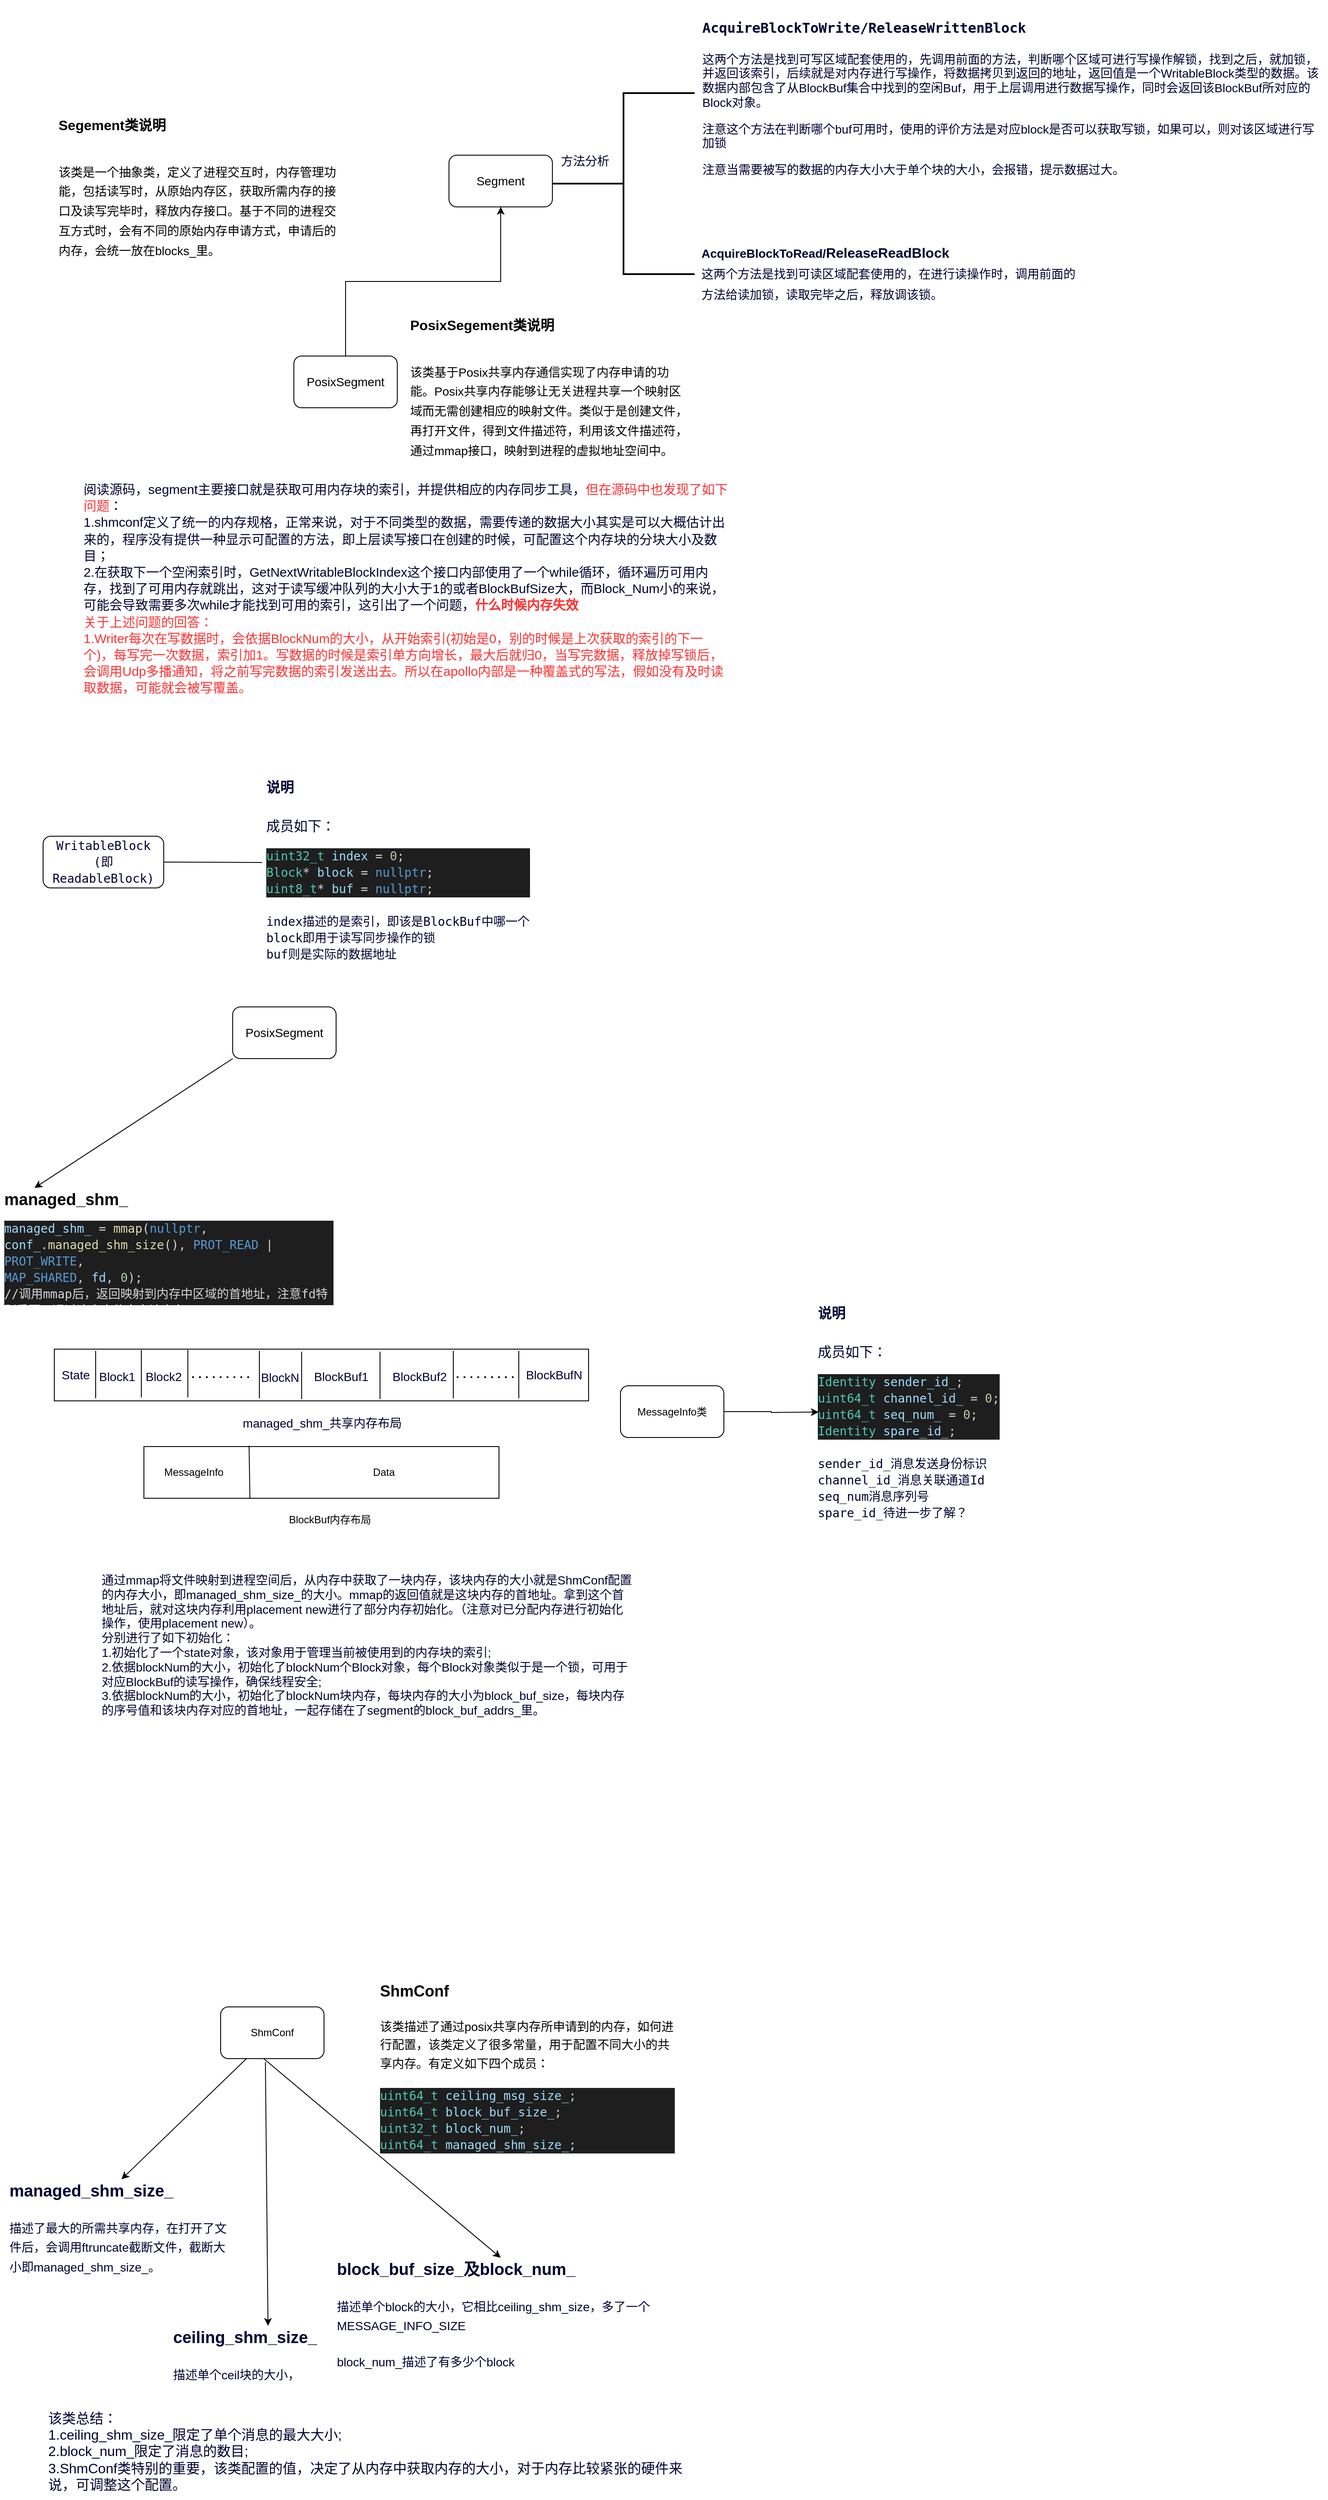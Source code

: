 <mxfile version="22.0.4" type="github" pages="12">
  <diagram id="fiIldqgvTj8RD8d2yoW4" name="内存管理">
    <mxGraphModel dx="2074" dy="2331" grid="1" gridSize="10" guides="1" tooltips="1" connect="1" arrows="1" fold="1" page="1" pageScale="1" pageWidth="827" pageHeight="1169" math="0" shadow="0">
      <root>
        <mxCell id="0" />
        <mxCell id="1" parent="0" />
        <mxCell id="EcqgWQ-e6KK3-O6DXlR8-1" value="Segment" style="rounded=1;whiteSpace=wrap;html=1;fontSize=14;" parent="1" vertex="1">
          <mxGeometry x="551" y="-988" width="120" height="60" as="geometry" />
        </mxCell>
        <mxCell id="EcqgWQ-e6KK3-O6DXlR8-3" style="edgeStyle=orthogonalEdgeStyle;rounded=0;orthogonalLoop=1;jettySize=auto;html=1;exitX=0.5;exitY=0;exitDx=0;exitDy=0;fontSize=14;" parent="1" source="EcqgWQ-e6KK3-O6DXlR8-4" target="EcqgWQ-e6KK3-O6DXlR8-1" edge="1">
          <mxGeometry relative="1" as="geometry" />
        </mxCell>
        <mxCell id="EcqgWQ-e6KK3-O6DXlR8-4" value="PosixSegment" style="rounded=1;whiteSpace=wrap;html=1;fontSize=14;" parent="1" vertex="1">
          <mxGeometry x="371" y="-755" width="120" height="60" as="geometry" />
        </mxCell>
        <mxCell id="EcqgWQ-e6KK3-O6DXlR8-5" value="&lt;h1&gt;&lt;font style=&quot;font-size: 16px;&quot;&gt;PosixSegement类说明&lt;/font&gt;&lt;/h1&gt;&lt;div&gt;&lt;font style=&quot;font-size: 14px;&quot;&gt;该类基于Posix共享内存通信实现了内存申请的功能。Posix共享内存能够让无关进程共享一个映射区域而无需创建相应的映射文件。类似于是创建文件，再打开文件，得到文件描述符，利用该文件描述符，通过mmap接口，映射到进程的虚拟地址空间中。&lt;/font&gt;&lt;br&gt;&lt;/div&gt;" style="text;html=1;strokeColor=none;fillColor=none;spacing=5;spacingTop=-20;whiteSpace=wrap;overflow=hidden;rounded=0;fontSize=19;" parent="1" vertex="1">
          <mxGeometry x="501" y="-835" width="336" height="200" as="geometry" />
        </mxCell>
        <mxCell id="EcqgWQ-e6KK3-O6DXlR8-6" value="PosixSegment" style="rounded=1;whiteSpace=wrap;html=1;fontSize=14;" parent="1" vertex="1">
          <mxGeometry x="300" width="120" height="60" as="geometry" />
        </mxCell>
        <mxCell id="EcqgWQ-e6KK3-O6DXlR8-7" value="" style="endArrow=classic;html=1;rounded=0;fontSize=14;exitX=0;exitY=1;exitDx=0;exitDy=0;" parent="1" source="EcqgWQ-e6KK3-O6DXlR8-6" edge="1">
          <mxGeometry width="50" height="50" relative="1" as="geometry">
            <mxPoint x="180" y="90" as="sourcePoint" />
            <mxPoint x="70" y="210" as="targetPoint" />
          </mxGeometry>
        </mxCell>
        <mxCell id="EcqgWQ-e6KK3-O6DXlR8-8" value="&lt;h1 style=&quot;font-size: 19px;&quot;&gt;managed_shm_&lt;/h1&gt;&lt;div style=&quot;color: rgb(212, 212, 212); background-color: rgb(30, 30, 30); font-family: &amp;quot;Operator Mono&amp;quot;, &amp;quot;Dank Mono&amp;quot;, &amp;quot;Fira Code Light&amp;quot;, &amp;quot;Droid Sans Mono&amp;quot;, &amp;quot;monospace&amp;quot;, monospace; font-size: 14px; line-height: 19px;&quot;&gt;&lt;div&gt;&lt;span style=&quot;color: #9cdcfe;&quot;&gt;managed_shm_&lt;/span&gt; = &lt;span style=&quot;color: #dcdcaa;&quot;&gt;mmap&lt;/span&gt;(&lt;span style=&quot;color: #569cd6;&quot;&gt;nullptr&lt;/span&gt;, &lt;span style=&quot;color: #9cdcfe;&quot;&gt;conf_&lt;/span&gt;.&lt;span style=&quot;color: #dcdcaa;&quot;&gt;managed_shm_size&lt;/span&gt;(), &lt;span style=&quot;color: #569cd6;&quot;&gt;PROT_READ&lt;/span&gt; | &lt;span style=&quot;color: #569cd6;&quot;&gt;PROT_WRITE&lt;/span&gt;,&lt;/div&gt;&lt;div&gt;                      &lt;span style=&quot;color: #569cd6;&quot;&gt;MAP_SHARED&lt;/span&gt;, &lt;span style=&quot;color: #9cdcfe;&quot;&gt;fd&lt;/span&gt;, &lt;span style=&quot;color: #b5cea8;&quot;&gt;0&lt;/span&gt;);&lt;/div&gt;&lt;div&gt;//调用mmap后，返回映射到内存中区域的首地址，注意fd特别重要，通过这个文件来申请内存。&lt;/div&gt;&lt;/div&gt;" style="text;html=1;strokeColor=none;fillColor=none;spacing=5;spacingTop=-20;whiteSpace=wrap;overflow=hidden;rounded=0;fontSize=19;" parent="1" vertex="1">
          <mxGeometry x="30" y="210" width="390" height="136" as="geometry" />
        </mxCell>
        <mxCell id="EcqgWQ-e6KK3-O6DXlR8-9" value="ShmConf" style="rounded=1;whiteSpace=wrap;html=1;" parent="1" vertex="1">
          <mxGeometry x="286" y="1160" width="120" height="60" as="geometry" />
        </mxCell>
        <mxCell id="EcqgWQ-e6KK3-O6DXlR8-10" value="&lt;h1 style=&quot;font-size: 18px;&quot;&gt;ShmConf&lt;/h1&gt;&lt;p style=&quot;&quot;&gt;&lt;font style=&quot;font-size: 14px;&quot;&gt;该类描述了通过posix共享内存所申请到的内存，如何进行配置，该类定义了很多常量，用于配置不同大小的共享内存。有定义如下四个成员：&lt;/font&gt;&lt;/p&gt;&lt;p style=&quot;&quot;&gt;&lt;font style=&quot;font-size: 14px;&quot;&gt;&lt;/font&gt;&lt;/p&gt;&lt;div style=&quot;color: rgb(212, 212, 212); background-color: rgb(30, 30, 30); font-family: &amp;quot;Operator Mono&amp;quot;, &amp;quot;Dank Mono&amp;quot;, &amp;quot;Fira Code Light&amp;quot;, &amp;quot;Droid Sans Mono&amp;quot;, &amp;quot;monospace&amp;quot;, monospace; font-size: 14px; line-height: 19px;&quot;&gt;&lt;div&gt;  &lt;span style=&quot;color: #4ec9b0;&quot;&gt;uint64_t&lt;/span&gt; &lt;span style=&quot;color: #9cdcfe;&quot;&gt;ceiling_msg_size_&lt;/span&gt;;&lt;/div&gt;&lt;div&gt;  &lt;span style=&quot;color: #4ec9b0;&quot;&gt;uint64_t&lt;/span&gt; &lt;span style=&quot;color: #9cdcfe;&quot;&gt;block_buf_size_&lt;/span&gt;;&lt;/div&gt;&lt;div&gt;  &lt;span style=&quot;color: #4ec9b0;&quot;&gt;uint32_t&lt;/span&gt; &lt;span style=&quot;color: #9cdcfe;&quot;&gt;block_num_&lt;/span&gt;;&lt;/div&gt;&lt;div&gt;  &lt;span style=&quot;color: #4ec9b0;&quot;&gt;uint64_t&lt;/span&gt; &lt;span style=&quot;color: #9cdcfe;&quot;&gt;managed_shm_size_&lt;/span&gt;;&lt;/div&gt;&lt;/div&gt;" style="text;html=1;strokeColor=none;fillColor=none;spacing=5;spacingTop=-20;whiteSpace=wrap;overflow=hidden;rounded=0;fontSize=18;" parent="1" vertex="1">
          <mxGeometry x="466" y="1130" width="350" height="210" as="geometry" />
        </mxCell>
        <mxCell id="EcqgWQ-e6KK3-O6DXlR8-12" value="&lt;h1 style=&quot;font-size: 19px;&quot;&gt;managed_shm_size_&lt;/h1&gt;&lt;p style=&quot;&quot;&gt;&lt;span style=&quot;font-size: 14px;&quot;&gt;描述了最大的所需共享内存，在打开了文件后，会调用ftruncate截断文件，截断大小即managed_shm_size_。&lt;/span&gt;&lt;/p&gt;" style="text;html=1;strokeColor=none;fillColor=none;spacing=5;spacingTop=-20;whiteSpace=wrap;overflow=hidden;rounded=0;labelBackgroundColor=#FFFFFF;fontSize=19;fontColor=#000033;" parent="1" vertex="1">
          <mxGeometry x="36" y="1360" width="270" height="116" as="geometry" />
        </mxCell>
        <mxCell id="EcqgWQ-e6KK3-O6DXlR8-15" value="" style="endArrow=classic;html=1;rounded=0;fontSize=14;fontColor=#000033;exitX=0.25;exitY=1;exitDx=0;exitDy=0;entryX=0.5;entryY=0;entryDx=0;entryDy=0;" parent="1" source="EcqgWQ-e6KK3-O6DXlR8-9" target="EcqgWQ-e6KK3-O6DXlR8-12" edge="1">
          <mxGeometry width="50" height="50" relative="1" as="geometry">
            <mxPoint x="256" y="1364" as="sourcePoint" />
            <mxPoint x="146" y="1414" as="targetPoint" />
          </mxGeometry>
        </mxCell>
        <mxCell id="EcqgWQ-e6KK3-O6DXlR8-16" value="&lt;h1 style=&quot;font-size: 19px;&quot;&gt;ceiling_shm_size_&lt;/h1&gt;&lt;p style=&quot;&quot;&gt;&lt;span style=&quot;font-size: 14px;&quot;&gt;描述单个ceil块的大小，&lt;/span&gt;&lt;/p&gt;" style="text;html=1;strokeColor=none;fillColor=none;spacing=5;spacingTop=-20;whiteSpace=wrap;overflow=hidden;rounded=0;labelBackgroundColor=#FFFFFF;fontSize=19;fontColor=#000033;" parent="1" vertex="1">
          <mxGeometry x="226" y="1530" width="270" height="70" as="geometry" />
        </mxCell>
        <mxCell id="EcqgWQ-e6KK3-O6DXlR8-17" value="" style="endArrow=classic;html=1;rounded=0;fontSize=14;fontColor=#000033;exitX=0.433;exitY=1.067;exitDx=0;exitDy=0;exitPerimeter=0;" parent="1" source="EcqgWQ-e6KK3-O6DXlR8-9" edge="1">
          <mxGeometry width="50" height="50" relative="1" as="geometry">
            <mxPoint x="391" y="1450" as="sourcePoint" />
            <mxPoint x="341" y="1530" as="targetPoint" />
          </mxGeometry>
        </mxCell>
        <mxCell id="EcqgWQ-e6KK3-O6DXlR8-18" value="&lt;h1 style=&quot;font-size: 19px;&quot;&gt;block_buf_size_及block_num_&lt;/h1&gt;&lt;p style=&quot;&quot;&gt;&lt;span style=&quot;font-size: 14px;&quot;&gt;描述单个block的大小，它相比ceiling_shm_size，多了一个MESSAGE_INFO_SIZE&lt;/span&gt;&lt;/p&gt;&lt;p style=&quot;&quot;&gt;&lt;span style=&quot;font-size: 14px;&quot;&gt;block_num_描述了有多少个block&lt;/span&gt;&lt;/p&gt;" style="text;html=1;strokeColor=none;fillColor=none;spacing=5;spacingTop=-20;whiteSpace=wrap;overflow=hidden;rounded=0;labelBackgroundColor=#FFFFFF;fontSize=19;fontColor=#000033;" parent="1" vertex="1">
          <mxGeometry x="416" y="1451" width="390" height="139" as="geometry" />
        </mxCell>
        <mxCell id="EcqgWQ-e6KK3-O6DXlR8-19" value="" style="endArrow=classic;html=1;rounded=0;fontSize=14;fontColor=#000033;entryX=0.5;entryY=0;entryDx=0;entryDy=0;" parent="1" target="EcqgWQ-e6KK3-O6DXlR8-18" edge="1">
          <mxGeometry width="50" height="50" relative="1" as="geometry">
            <mxPoint x="336" y="1220" as="sourcePoint" />
            <mxPoint x="396" y="1300" as="targetPoint" />
          </mxGeometry>
        </mxCell>
        <mxCell id="EcqgWQ-e6KK3-O6DXlR8-55" value="" style="rounded=0;whiteSpace=wrap;html=1;labelBackgroundColor=#FFFFFF;fontSize=14;fontColor=#000033;" parent="1" vertex="1">
          <mxGeometry x="93" y="397" width="620" height="60" as="geometry" />
        </mxCell>
        <mxCell id="EcqgWQ-e6KK3-O6DXlR8-56" value="" style="endArrow=none;html=1;rounded=0;fontSize=14;fontColor=#000033;" parent="1" edge="1">
          <mxGeometry width="50" height="50" relative="1" as="geometry">
            <mxPoint x="141" y="399" as="sourcePoint" />
            <mxPoint x="141" y="454" as="targetPoint" />
          </mxGeometry>
        </mxCell>
        <mxCell id="EcqgWQ-e6KK3-O6DXlR8-57" value="State" style="text;html=1;strokeColor=none;fillColor=none;align=center;verticalAlign=middle;whiteSpace=wrap;rounded=0;labelBackgroundColor=#FFFFFF;fontSize=14;fontColor=#000033;" parent="1" vertex="1">
          <mxGeometry x="98" y="412" width="40" height="30" as="geometry" />
        </mxCell>
        <mxCell id="EcqgWQ-e6KK3-O6DXlR8-58" value="" style="endArrow=none;html=1;rounded=0;fontSize=14;fontColor=#000033;" parent="1" edge="1">
          <mxGeometry width="50" height="50" relative="1" as="geometry">
            <mxPoint x="194" y="398" as="sourcePoint" />
            <mxPoint x="194" y="453" as="targetPoint" />
          </mxGeometry>
        </mxCell>
        <mxCell id="EcqgWQ-e6KK3-O6DXlR8-59" value="Block1" style="text;html=1;strokeColor=none;fillColor=none;align=center;verticalAlign=middle;whiteSpace=wrap;rounded=0;labelBackgroundColor=#FFFFFF;fontSize=14;fontColor=#000033;" parent="1" vertex="1">
          <mxGeometry x="146" y="414" width="40" height="30" as="geometry" />
        </mxCell>
        <mxCell id="EcqgWQ-e6KK3-O6DXlR8-60" value="Block2" style="text;html=1;strokeColor=none;fillColor=none;align=center;verticalAlign=middle;whiteSpace=wrap;rounded=0;labelBackgroundColor=#FFFFFF;fontSize=14;fontColor=#000033;" parent="1" vertex="1">
          <mxGeometry x="200" y="414" width="40" height="30" as="geometry" />
        </mxCell>
        <mxCell id="EcqgWQ-e6KK3-O6DXlR8-61" value="" style="endArrow=none;html=1;rounded=0;fontSize=14;fontColor=#000033;" parent="1" edge="1">
          <mxGeometry width="50" height="50" relative="1" as="geometry">
            <mxPoint x="248" y="398" as="sourcePoint" />
            <mxPoint x="248" y="453" as="targetPoint" />
          </mxGeometry>
        </mxCell>
        <mxCell id="EcqgWQ-e6KK3-O6DXlR8-62" value="" style="endArrow=none;dashed=1;html=1;dashPattern=1 3;strokeWidth=2;rounded=0;fontSize=14;fontColor=#000033;" parent="1" edge="1">
          <mxGeometry width="50" height="50" relative="1" as="geometry">
            <mxPoint x="253" y="429.5" as="sourcePoint" />
            <mxPoint x="323" y="429.5" as="targetPoint" />
          </mxGeometry>
        </mxCell>
        <mxCell id="EcqgWQ-e6KK3-O6DXlR8-63" value="BlockN" style="text;html=1;strokeColor=none;fillColor=none;align=center;verticalAlign=middle;whiteSpace=wrap;rounded=0;labelBackgroundColor=#FFFFFF;fontSize=14;fontColor=#000033;" parent="1" vertex="1">
          <mxGeometry x="335" y="415" width="40" height="30" as="geometry" />
        </mxCell>
        <mxCell id="EcqgWQ-e6KK3-O6DXlR8-64" value="" style="endArrow=none;html=1;rounded=0;fontSize=14;fontColor=#000033;" parent="1" edge="1">
          <mxGeometry width="50" height="50" relative="1" as="geometry">
            <mxPoint x="331" y="399" as="sourcePoint" />
            <mxPoint x="331" y="454" as="targetPoint" />
          </mxGeometry>
        </mxCell>
        <mxCell id="EcqgWQ-e6KK3-O6DXlR8-65" value="" style="endArrow=none;html=1;rounded=0;fontSize=14;fontColor=#000033;" parent="1" edge="1">
          <mxGeometry width="50" height="50" relative="1" as="geometry">
            <mxPoint x="380" y="400" as="sourcePoint" />
            <mxPoint x="380" y="455" as="targetPoint" />
          </mxGeometry>
        </mxCell>
        <mxCell id="EcqgWQ-e6KK3-O6DXlR8-66" value="BlockBuf1" style="text;html=1;strokeColor=none;fillColor=none;align=center;verticalAlign=middle;whiteSpace=wrap;rounded=0;labelBackgroundColor=#FFFFFF;fontSize=14;fontColor=#000033;" parent="1" vertex="1">
          <mxGeometry x="406" y="414" width="40" height="30" as="geometry" />
        </mxCell>
        <mxCell id="EcqgWQ-e6KK3-O6DXlR8-67" value="" style="endArrow=none;html=1;rounded=0;fontSize=14;fontColor=#000033;" parent="1" edge="1">
          <mxGeometry width="50" height="50" relative="1" as="geometry">
            <mxPoint x="471" y="400" as="sourcePoint" />
            <mxPoint x="471" y="455" as="targetPoint" />
          </mxGeometry>
        </mxCell>
        <mxCell id="EcqgWQ-e6KK3-O6DXlR8-68" value="BlockBuf2" style="text;html=1;strokeColor=none;fillColor=none;align=center;verticalAlign=middle;whiteSpace=wrap;rounded=0;labelBackgroundColor=#FFFFFF;fontSize=14;fontColor=#000033;" parent="1" vertex="1">
          <mxGeometry x="497" y="414" width="40" height="30" as="geometry" />
        </mxCell>
        <mxCell id="EcqgWQ-e6KK3-O6DXlR8-69" value="" style="endArrow=none;html=1;rounded=0;fontSize=14;fontColor=#000033;" parent="1" edge="1">
          <mxGeometry width="50" height="50" relative="1" as="geometry">
            <mxPoint x="556" y="399" as="sourcePoint" />
            <mxPoint x="556" y="454" as="targetPoint" />
          </mxGeometry>
        </mxCell>
        <mxCell id="EcqgWQ-e6KK3-O6DXlR8-71" value="BlockBufN" style="text;html=1;strokeColor=none;fillColor=none;align=center;verticalAlign=middle;whiteSpace=wrap;rounded=0;labelBackgroundColor=#FFFFFF;fontSize=14;fontColor=#000033;" parent="1" vertex="1">
          <mxGeometry x="653" y="412" width="40" height="30" as="geometry" />
        </mxCell>
        <mxCell id="EcqgWQ-e6KK3-O6DXlR8-72" value="" style="endArrow=none;html=1;rounded=0;fontSize=14;fontColor=#000033;" parent="1" edge="1">
          <mxGeometry width="50" height="50" relative="1" as="geometry">
            <mxPoint x="632" y="399" as="sourcePoint" />
            <mxPoint x="632" y="454" as="targetPoint" />
          </mxGeometry>
        </mxCell>
        <mxCell id="EcqgWQ-e6KK3-O6DXlR8-73" value="managed_shm_共享内存布局" style="text;html=1;strokeColor=none;fillColor=none;align=center;verticalAlign=middle;whiteSpace=wrap;rounded=0;labelBackgroundColor=#FFFFFF;fontSize=14;fontColor=#000033;" parent="1" vertex="1">
          <mxGeometry x="274" y="468" width="260" height="30" as="geometry" />
        </mxCell>
        <mxCell id="EcqgWQ-e6KK3-O6DXlR8-74" value="通过mmap将文件映射到进程空间后，从内存中获取了一块内存，该块内存的大小就是ShmConf配置的内存大小，即managed_shm_size_的大小。mmap的返回值就是这块内存的首地址。拿到这个首地址后，就对这块内存利用placement new进行了部分内存初始化。（注意对已分配内存进行初始化操作，使用placement new）。&lt;br&gt;分别进行了如下初始化：&lt;br&gt;1.初始化了一个state对象，该对象用于管理当前被使用到的内存块的索引;&lt;br&gt;2.依据blockNum的大小，初始化了blockNum个Block对象，每个Block对象类似于是一个锁，可用于对应BlockBuf的读写操作，确保线程安全;&lt;br&gt;3.依据blockNum的大小，初始化了blockNum块内存，每块内存的大小为block_buf_size，每块内存的序号值和该块内存对应的首地址，一起存储在了segment的block_buf_addrs_里。&amp;nbsp;" style="text;html=1;strokeColor=none;fillColor=none;align=left;verticalAlign=top;whiteSpace=wrap;rounded=0;labelBackgroundColor=#FFFFFF;fontSize=14;fontColor=#000033;" parent="1" vertex="1">
          <mxGeometry x="146" y="650" width="621" height="170" as="geometry" />
        </mxCell>
        <mxCell id="EcqgWQ-e6KK3-O6DXlR8-78" value="&lt;h1&gt;&lt;font style=&quot;font-size: 16px;&quot;&gt;Segement类说明&lt;/font&gt;&lt;/h1&gt;&lt;div&gt;&lt;font style=&quot;font-size: 14px;&quot;&gt;该类是一个抽象类，定义了进程交互时，内存管理功能，包括读写时，从原始内存区，获取所需内存的接口及读写完毕时，释放内存接口。基于不同的进程交互方式时，会有不同的原始内存申请方式，申请后的内存，会统一放在blocks_里。&lt;/font&gt;&lt;/div&gt;&lt;div&gt;&lt;span style=&quot;font-size: 16px;&quot;&gt;&lt;br&gt;&lt;/span&gt;&lt;/div&gt;" style="text;html=1;strokeColor=none;fillColor=none;spacing=5;spacingTop=-20;whiteSpace=wrap;overflow=hidden;rounded=0;fontSize=19;" parent="1" vertex="1">
          <mxGeometry x="93" y="-1067" width="336" height="226" as="geometry" />
        </mxCell>
        <mxCell id="EcqgWQ-e6KK3-O6DXlR8-79" value="" style="strokeWidth=2;html=1;shape=mxgraph.flowchart.annotation_2;align=left;labelPosition=right;pointerEvents=1;labelBackgroundColor=#FFFFFF;fontSize=14;fontColor=#000033;" parent="1" vertex="1">
          <mxGeometry x="671" y="-1060" width="165" height="210" as="geometry" />
        </mxCell>
        <mxCell id="EcqgWQ-e6KK3-O6DXlR8-80" value="方法分析" style="text;html=1;strokeColor=none;fillColor=none;align=center;verticalAlign=middle;whiteSpace=wrap;rounded=0;labelBackgroundColor=#FFFFFF;fontSize=14;fontColor=#000033;" parent="1" vertex="1">
          <mxGeometry x="679" y="-996" width="60" height="30" as="geometry" />
        </mxCell>
        <mxCell id="EcqgWQ-e6KK3-O6DXlR8-81" value="&lt;h1&gt;&lt;div style=&quot;font-family: &amp;quot;Operator Mono&amp;quot;, &amp;quot;Dank Mono&amp;quot;, &amp;quot;Fira Code Light&amp;quot;, &amp;quot;Droid Sans Mono&amp;quot;, &amp;quot;monospace&amp;quot;, monospace; line-height: 19px;&quot;&gt;&lt;font style=&quot;font-size: 16px;&quot;&gt;AcquireBlockToWrite/ReleaseWrittenBlock&lt;/font&gt;&lt;/div&gt;&lt;/h1&gt;&lt;p&gt;这两个方法是找到可写区域配套使用的，先调用前面的方法，判断哪个区域可进行写操作解锁，找到之后，就加锁，并返回该索引，后续就是对内存进行写操作，将数据拷贝到返回的地址，返回值是一个WritableBlock类型的数据。该数据内部包含了从BlockBuf集合中找到的空闲Buf，用于上层调用进行数据写操作，同时会返回该BlockBuf所对应的Block对象。&lt;/p&gt;&lt;p&gt;注意这个方法在判断哪个buf可用时，使用的评价方法是对应block是否可以获取写锁，如果可以，则对该区域进行写加锁&lt;/p&gt;&lt;p&gt;注意当需要被写的数据的内存大小大于单个块的大小，会报错，提示数据过大。&lt;/p&gt;" style="text;html=1;strokeColor=none;fillColor=none;spacing=5;spacingTop=-20;whiteSpace=wrap;overflow=hidden;rounded=0;labelBackgroundColor=#FFFFFF;fontSize=14;fontColor=#000033;" parent="1" vertex="1">
          <mxGeometry x="840" y="-1158" width="730" height="208" as="geometry" />
        </mxCell>
        <mxCell id="EcqgWQ-e6KK3-O6DXlR8-84" value="&lt;div style=&quot;font-family: &amp;quot;Operator Mono&amp;quot;, &amp;quot;Dank Mono&amp;quot;, &amp;quot;Fira Code Light&amp;quot;, &amp;quot;Droid Sans Mono&amp;quot;, &amp;quot;monospace&amp;quot;, monospace; font-size: 14px; line-height: 19px;&quot;&gt;WritableBlock&lt;/div&gt;&lt;div style=&quot;font-family: &amp;quot;Operator Mono&amp;quot;, &amp;quot;Dank Mono&amp;quot;, &amp;quot;Fira Code Light&amp;quot;, &amp;quot;Droid Sans Mono&amp;quot;, &amp;quot;monospace&amp;quot;, monospace; font-size: 14px; line-height: 19px;&quot;&gt;(即ReadableBlock)&lt;/div&gt;" style="rounded=1;whiteSpace=wrap;html=1;labelBackgroundColor=none;fontSize=16;fontColor=#000033;" parent="1" vertex="1">
          <mxGeometry x="80" y="-198" width="140" height="60" as="geometry" />
        </mxCell>
        <mxCell id="EcqgWQ-e6KK3-O6DXlR8-85" value="&lt;h1&gt;&lt;font style=&quot;font-size: 16px;&quot;&gt;说明&lt;/font&gt;&lt;/h1&gt;&lt;p&gt;成员如下：&lt;/p&gt;&lt;div style=&quot;font-family: &amp;quot;Operator Mono&amp;quot;, &amp;quot;Dank Mono&amp;quot;, &amp;quot;Fira Code Light&amp;quot;, &amp;quot;Droid Sans Mono&amp;quot;, &amp;quot;monospace&amp;quot;, monospace; font-size: 14px; line-height: 19px;&quot;&gt;&lt;div style=&quot;color: rgb(212, 212, 212); background-color: rgb(30, 30, 30);&quot;&gt;&lt;span style=&quot;color: #4ec9b0;&quot;&gt;uint32_t&lt;/span&gt; &lt;span style=&quot;color: #9cdcfe;&quot;&gt;index&lt;/span&gt; = &lt;span style=&quot;color: #b5cea8;&quot;&gt;0&lt;/span&gt;;&lt;/div&gt;&lt;div style=&quot;color: rgb(212, 212, 212); background-color: rgb(30, 30, 30);&quot;&gt;  &lt;span style=&quot;color: #4ec9b0;&quot;&gt;Block&lt;/span&gt;* &lt;span style=&quot;color: #9cdcfe;&quot;&gt;block&lt;/span&gt; = &lt;span style=&quot;color: #569cd6;&quot;&gt;nullptr&lt;/span&gt;;&lt;/div&gt;&lt;div style=&quot;color: rgb(212, 212, 212); background-color: rgb(30, 30, 30);&quot;&gt;  &lt;span style=&quot;color: #4ec9b0;&quot;&gt;uint8_t&lt;/span&gt;* &lt;span style=&quot;color: #9cdcfe;&quot;&gt;buf&lt;/span&gt; = &lt;span style=&quot;color: #569cd6;&quot;&gt;nullptr&lt;/span&gt;;&amp;nbsp; &amp;nbsp;&amp;nbsp;&lt;/div&gt;&lt;div style=&quot;&quot;&gt;&lt;span style=&quot;background-color: rgb(255, 255, 255);&quot;&gt;&lt;br&gt;&lt;/span&gt;&lt;/div&gt;&lt;div style=&quot;&quot;&gt;&lt;span style=&quot;background-color: rgb(255, 255, 255);&quot;&gt;index描述的是索引，即该是BlockBuf中哪一个&lt;/span&gt;&lt;/div&gt;&lt;div style=&quot;&quot;&gt;&lt;span style=&quot;background-color: rgb(255, 255, 255);&quot;&gt;block即用于读写同步操作的锁&lt;/span&gt;&lt;/div&gt;&lt;div style=&quot;&quot;&gt;&lt;span style=&quot;background-color: rgb(255, 255, 255);&quot;&gt;buf则是实际的数据地址&lt;/span&gt;&lt;/div&gt;&lt;/div&gt;" style="text;html=1;strokeColor=none;fillColor=none;spacing=5;spacingTop=-20;whiteSpace=wrap;overflow=hidden;rounded=0;labelBackgroundColor=none;fontSize=16;fontColor=#000033;" parent="1" vertex="1">
          <mxGeometry x="334" y="-290" width="506" height="245" as="geometry" />
        </mxCell>
        <mxCell id="EcqgWQ-e6KK3-O6DXlR8-86" value="" style="endArrow=none;html=1;rounded=0;fontSize=16;fontColor=#000033;exitX=1;exitY=0.5;exitDx=0;exitDy=0;entryX=0;entryY=0.5;entryDx=0;entryDy=0;" parent="1" source="EcqgWQ-e6KK3-O6DXlR8-84" target="EcqgWQ-e6KK3-O6DXlR8-85" edge="1">
          <mxGeometry width="50" height="50" relative="1" as="geometry">
            <mxPoint x="240" y="-143" as="sourcePoint" />
            <mxPoint x="290" y="-193" as="targetPoint" />
          </mxGeometry>
        </mxCell>
        <mxCell id="EcqgWQ-e6KK3-O6DXlR8-87" value="该类总结：&lt;br&gt;1.ceiling_shm_size_限定了单个消息的最大大小;&lt;br&gt;2.block_num_限定了消息的数目;&lt;br&gt;3.ShmConf类特别的重要，该类配置的值，决定了从内存中获取内存的大小，对于内存比较紧张的硬件来说，可调整这个配置。" style="text;html=1;strokeColor=none;fillColor=none;align=left;verticalAlign=top;whiteSpace=wrap;rounded=0;labelBackgroundColor=#FFFFFF;fontSize=16;fontColor=#000033;" parent="1" vertex="1">
          <mxGeometry x="84" y="1621" width="752" height="110" as="geometry" />
        </mxCell>
        <mxCell id="EcqgWQ-e6KK3-O6DXlR8-89" value="&lt;font style=&quot;font-size: 15px;&quot;&gt;阅读源码，segment主要接口就是获取可用内存块的索引，并提供相应的内存同步工具，&lt;font style=&quot;font-size: 15px;&quot; color=&quot;#ff3333&quot;&gt;但在源码中也发现了如下问题&lt;/font&gt;：&lt;br&gt;1.shmconf定义了统一的内存规格，正常来说，对于不同类型的数据，需要传递的数据大小其实是可以大概估计出来的，程序没有提供一种显示可配置的方法，即上层读写接口在创建的时候，可配置这个内存块的分块大小及数目；&lt;br&gt;2.在获取下一个空闲索引时，GetNextWritableBlockIndex这个接口内部使用了一个while循环，循环遍历可用内存，找到了可用内存就跳出，这对于读写缓冲队列的大小大于1的或者BlockBufSize大，而Block_Num小的来说，可能会导致需要多次while才能找到可用的索引，这引出了一个问题，&lt;/font&gt;&lt;font style=&quot;font-size: 15px;&quot; color=&quot;#ff3333&quot;&gt;&lt;font style=&quot;font-size: 15px;&quot;&gt;&lt;b style=&quot;&quot;&gt;什么时候内存失效&lt;/b&gt;&lt;br&gt;关于上述问题的回答：&lt;br&gt;&lt;/font&gt;1.Writer每次在写数据时，会依据BlockNum的大小，从开始索引(初始是0，别的时候是上次获取的索引的下一个)，每写完一次数据，索引加1。写数据的时候是索引单方向增长，最大后就归0，当写完数据，释放掉写锁后，会调用Udp多播通知，将之前写完数据的索引发送出去。所以在apollo内部是一种覆盖式的写法，假如没有及时读取数据，可能就会被写覆盖。&lt;br&gt;&lt;/font&gt;" style="text;html=1;strokeColor=none;fillColor=none;align=left;verticalAlign=top;whiteSpace=wrap;rounded=0;labelBackgroundColor=#FFFFFF;fontSize=16;fontColor=#000033;" parent="1" vertex="1">
          <mxGeometry x="125" y="-617" width="752" height="267" as="geometry" />
        </mxCell>
        <mxCell id="EcqgWQ-e6KK3-O6DXlR8-90" value="&lt;h1&gt;&lt;div style=&quot;line-height: 19px;&quot;&gt;&lt;span style=&quot;font-size: 14px;&quot;&gt;AcquireBlockToRead/&lt;/span&gt;&lt;font style=&quot;font-size: 16px;&quot;&gt;ReleaseReadBlock&lt;/font&gt;&lt;/div&gt;&lt;div style=&quot;font-family: &amp;quot;Operator Mono&amp;quot;, &amp;quot;Dank Mono&amp;quot;, &amp;quot;Fira Code Light&amp;quot;, &amp;quot;Droid Sans Mono&amp;quot;, &amp;quot;monospace&amp;quot;, monospace; line-height: 19px;&quot;&gt;&lt;span style=&quot;font-family: Helvetica; font-size: 14px; font-weight: 400;&quot;&gt;这两个方法是找到可读区域配套使用的，在进行读操作时，调用前面的方法给读加锁，读取完毕之后，释放调该锁。&lt;/span&gt;&lt;br&gt;&lt;/div&gt;&lt;/h1&gt;" style="text;html=1;strokeColor=none;fillColor=none;spacing=5;spacingTop=-20;whiteSpace=wrap;overflow=hidden;rounded=0;labelBackgroundColor=#FFFFFF;fontSize=14;fontColor=#000033;" parent="1" vertex="1">
          <mxGeometry x="839" y="-897" width="449" height="89" as="geometry" />
        </mxCell>
        <mxCell id="6AurFpo5Vd3rv5C7i5qY-2" value="" style="endArrow=none;dashed=1;html=1;dashPattern=1 3;strokeWidth=2;rounded=0;fontSize=14;fontColor=#000033;" parent="1" edge="1">
          <mxGeometry width="50" height="50" relative="1" as="geometry">
            <mxPoint x="560" y="429.5" as="sourcePoint" />
            <mxPoint x="630" y="429.5" as="targetPoint" />
          </mxGeometry>
        </mxCell>
        <mxCell id="6AurFpo5Vd3rv5C7i5qY-3" value="" style="rounded=0;whiteSpace=wrap;html=1;" parent="1" vertex="1">
          <mxGeometry x="197" y="510" width="412" height="60" as="geometry" />
        </mxCell>
        <mxCell id="6AurFpo5Vd3rv5C7i5qY-4" value="" style="endArrow=none;html=1;rounded=0;entryX=0.102;entryY=-0.017;entryDx=0;entryDy=0;entryPerimeter=0;" parent="1" edge="1">
          <mxGeometry width="50" height="50" relative="1" as="geometry">
            <mxPoint x="320" y="570" as="sourcePoint" />
            <mxPoint x="319.024" y="508.98" as="targetPoint" />
          </mxGeometry>
        </mxCell>
        <mxCell id="6AurFpo5Vd3rv5C7i5qY-5" value="MessageInfo" style="text;html=1;strokeColor=none;fillColor=none;align=center;verticalAlign=middle;whiteSpace=wrap;rounded=0;" parent="1" vertex="1">
          <mxGeometry x="220" y="525" width="70" height="30" as="geometry" />
        </mxCell>
        <mxCell id="6AurFpo5Vd3rv5C7i5qY-6" value="Data" style="text;html=1;strokeColor=none;fillColor=none;align=center;verticalAlign=middle;whiteSpace=wrap;rounded=0;" parent="1" vertex="1">
          <mxGeometry x="401" y="525" width="149" height="30" as="geometry" />
        </mxCell>
        <mxCell id="6AurFpo5Vd3rv5C7i5qY-7" value="BlockBuf内存布局" style="text;html=1;strokeColor=none;fillColor=none;align=center;verticalAlign=middle;whiteSpace=wrap;rounded=0;" parent="1" vertex="1">
          <mxGeometry x="316" y="580" width="194" height="30" as="geometry" />
        </mxCell>
        <mxCell id="6AurFpo5Vd3rv5C7i5qY-10" style="edgeStyle=orthogonalEdgeStyle;rounded=0;orthogonalLoop=1;jettySize=auto;html=1;exitX=1;exitY=0.5;exitDx=0;exitDy=0;" parent="1" source="6AurFpo5Vd3rv5C7i5qY-8" edge="1">
          <mxGeometry relative="1" as="geometry">
            <mxPoint x="980" y="470" as="targetPoint" />
          </mxGeometry>
        </mxCell>
        <mxCell id="6AurFpo5Vd3rv5C7i5qY-8" value="MessageInfo类" style="rounded=1;whiteSpace=wrap;html=1;" parent="1" vertex="1">
          <mxGeometry x="750" y="439.5" width="120" height="60" as="geometry" />
        </mxCell>
        <mxCell id="6AurFpo5Vd3rv5C7i5qY-9" value="&lt;h1&gt;&lt;font style=&quot;font-size: 16px;&quot;&gt;说明&lt;/font&gt;&lt;/h1&gt;&lt;p&gt;成员如下：&lt;/p&gt;&lt;div style=&quot;font-family: &amp;quot;Operator Mono&amp;quot;, &amp;quot;Dank Mono&amp;quot;, &amp;quot;Fira Code Light&amp;quot;, &amp;quot;Droid Sans Mono&amp;quot;, &amp;quot;monospace&amp;quot;, monospace; font-size: 14px; line-height: 19px;&quot;&gt;&lt;div style=&quot;color: rgb(212, 212, 212); background-color: rgb(30, 30, 30);&quot;&gt;&lt;div style=&quot;line-height: 19px;&quot;&gt;&lt;div&gt;&lt;span style=&quot;color: #4ec9b0;&quot;&gt;Identity&lt;/span&gt; &lt;span style=&quot;color: #9cdcfe;&quot;&gt;sender_id_&lt;/span&gt;;&lt;/div&gt;&lt;div&gt;  &lt;span style=&quot;color: #4ec9b0;&quot;&gt;uint64_t&lt;/span&gt; &lt;span style=&quot;color: #9cdcfe;&quot;&gt;channel_id_&lt;/span&gt; = &lt;span style=&quot;color: #b5cea8;&quot;&gt;0&lt;/span&gt;;&lt;/div&gt;&lt;div&gt;  &lt;span style=&quot;color: #4ec9b0;&quot;&gt;uint64_t&lt;/span&gt; &lt;span style=&quot;color: #9cdcfe;&quot;&gt;seq_num_&lt;/span&gt; = &lt;span style=&quot;color: #b5cea8;&quot;&gt;0&lt;/span&gt;;&lt;/div&gt;&lt;div&gt;  &lt;span style=&quot;color: #4ec9b0;&quot;&gt;Identity&lt;/span&gt; &lt;span style=&quot;color: #9cdcfe;&quot;&gt;spare_id_&lt;/span&gt;;&lt;/div&gt;&lt;/div&gt;&lt;/div&gt;&lt;div style=&quot;&quot;&gt;&lt;br&gt;&lt;/div&gt;&lt;div style=&quot;&quot;&gt;sender_id_消息发送身份标识&lt;/div&gt;&lt;div style=&quot;&quot;&gt;channel_id_消息关联通道Id&lt;/div&gt;&lt;div style=&quot;&quot;&gt;seq_num消息序列号&lt;/div&gt;&lt;div style=&quot;&quot;&gt;spare_id_待进一步了解？&lt;/div&gt;&lt;/div&gt;" style="text;html=1;strokeColor=none;fillColor=none;spacing=5;spacingTop=-20;whiteSpace=wrap;overflow=hidden;rounded=0;labelBackgroundColor=none;fontSize=16;fontColor=#000033;" parent="1" vertex="1">
          <mxGeometry x="974" y="320" width="506" height="280" as="geometry" />
        </mxCell>
      </root>
    </mxGraphModel>
  </diagram>
  <diagram id="snSFzusARLYtJxmLJe7D" name="读写流程">
    <mxGraphModel dx="5382" dy="1162" grid="1" gridSize="10" guides="1" tooltips="1" connect="1" arrows="1" fold="1" page="1" pageScale="1" pageWidth="827" pageHeight="1169" math="0" shadow="0">
      <root>
        <mxCell id="0" />
        <mxCell id="1" parent="0" />
        <mxCell id="21LhU5dcGbkFPugBxdBI-1" value="&lt;div style=&quot;font-family: &amp;quot;Operator Mono&amp;quot;, &amp;quot;Dank Mono&amp;quot;, &amp;quot;Fira Code Light&amp;quot;, &amp;quot;Droid Sans Mono&amp;quot;, &amp;quot;monospace&amp;quot;, monospace; font-size: 14px; line-height: 19px;&quot;&gt;&lt;font color=&quot;#000033&quot;&gt;Dispatcher类&lt;/font&gt;&lt;/div&gt;" style="rounded=1;whiteSpace=wrap;html=1;" parent="1" vertex="1">
          <mxGeometry x="-1940" y="215" width="220" height="50" as="geometry" />
        </mxCell>
        <mxCell id="21LhU5dcGbkFPugBxdBI-2" value="&lt;div style=&quot;font-family: &amp;quot;Operator Mono&amp;quot;, &amp;quot;Dank Mono&amp;quot;, &amp;quot;Fira Code Light&amp;quot;, &amp;quot;Droid Sans Mono&amp;quot;, &amp;quot;monospace&amp;quot;, monospace; font-size: 14px; line-height: 19px;&quot;&gt;ShmDispatcher类&lt;/div&gt;" style="rounded=1;whiteSpace=wrap;html=1;labelBackgroundColor=none;fontColor=#000033;" parent="1" vertex="1">
          <mxGeometry x="-2130" y="435" width="150" height="60" as="geometry" />
        </mxCell>
        <mxCell id="21LhU5dcGbkFPugBxdBI-3" value="" style="endArrow=classic;html=1;rounded=0;fontColor=#000033;entryX=0.327;entryY=1.02;entryDx=0;entryDy=0;entryPerimeter=0;" parent="1" target="21LhU5dcGbkFPugBxdBI-1" edge="1">
          <mxGeometry width="50" height="50" relative="1" as="geometry">
            <mxPoint x="-2060" y="435" as="sourcePoint" />
            <mxPoint x="-2010" y="385" as="targetPoint" />
          </mxGeometry>
        </mxCell>
        <mxCell id="21LhU5dcGbkFPugBxdBI-5" value="&lt;h1&gt;&lt;font style=&quot;font-size: 18px;&quot;&gt;Dispatcher&lt;/font&gt;&lt;/h1&gt;&lt;p&gt;消息分发器，收到消息后，将消息分发给相对应的对象，并进行处理；&lt;/p&gt;&lt;p&gt;作为基类，该类主要提供了增加消息监听处理函数及移除消息监听处理函数等功能；&lt;/p&gt;" style="text;html=1;strokeColor=none;fillColor=none;spacing=5;spacingTop=-20;whiteSpace=wrap;overflow=hidden;rounded=0;labelBackgroundColor=none;fontColor=#000033;" parent="1" vertex="1">
          <mxGeometry x="-2240" y="200" width="260" height="135" as="geometry" />
        </mxCell>
        <mxCell id="nEu8cWY4p8MQ2DMNrsg2-1" value="&lt;h1&gt;&lt;font style=&quot;font-size: 18px;&quot;&gt;ShmDispatcher&lt;/font&gt;&lt;/h1&gt;&lt;p&gt;共享内存消息分发器。用于共享内存通信中，写端完成了消息写之后，会发送消息写完成的通知，ShmDispatcher类则负责接收这个通知。ShmDispatcher是一个单例类，负责所有共享内存消息的收发处理。ShmDispatcher内部开启了一个线程，该线程通过UDP通信，与消息通知器通信。&lt;/p&gt;" style="text;html=1;strokeColor=none;fillColor=none;spacing=5;spacingTop=-20;whiteSpace=wrap;overflow=hidden;rounded=0;labelBackgroundColor=none;fontColor=#000033;" parent="1" vertex="1">
          <mxGeometry x="-2430" y="435" width="260" height="160" as="geometry" />
        </mxCell>
        <mxCell id="nEu8cWY4p8MQ2DMNrsg2-2" value="&lt;b&gt;&lt;font style=&quot;font-size: 16px;&quot;&gt;ThreadFunc流程&lt;/font&gt;&lt;/b&gt;" style="text;html=1;strokeColor=none;fillColor=none;align=center;verticalAlign=middle;whiteSpace=wrap;rounded=0;labelBackgroundColor=none;fontSize=18;fontColor=#000033;" parent="1" vertex="1">
          <mxGeometry x="-2410" y="650" width="150" height="30" as="geometry" />
        </mxCell>
        <mxCell id="nEu8cWY4p8MQ2DMNrsg2-5" style="edgeStyle=orthogonalEdgeStyle;rounded=0;orthogonalLoop=1;jettySize=auto;html=1;fontSize=16;fontColor=#000033;" parent="1" source="nEu8cWY4p8MQ2DMNrsg2-3" target="nEu8cWY4p8MQ2DMNrsg2-4" edge="1">
          <mxGeometry relative="1" as="geometry" />
        </mxCell>
        <mxCell id="nEu8cWY4p8MQ2DMNrsg2-3" value="&lt;div style=&quot;font-family: &amp;quot;Operator Mono&amp;quot;, &amp;quot;Dank Mono&amp;quot;, &amp;quot;Fira Code Light&amp;quot;, &amp;quot;Droid Sans Mono&amp;quot;, &amp;quot;monospace&amp;quot;, monospace; font-size: 14px; line-height: 19px;&quot;&gt;Listen&lt;/div&gt;" style="rounded=0;whiteSpace=wrap;html=1;labelBackgroundColor=none;fontSize=16;fontColor=#000033;" parent="1" vertex="1">
          <mxGeometry x="-2430" y="688" width="190" height="40" as="geometry" />
        </mxCell>
        <mxCell id="ajd8Uyq6NugGDR0SGr3p-2" style="edgeStyle=orthogonalEdgeStyle;rounded=0;orthogonalLoop=1;jettySize=auto;html=1;exitX=0.5;exitY=1;exitDx=0;exitDy=0;fontSize=14;fontColor=#000033;" parent="1" source="nEu8cWY4p8MQ2DMNrsg2-4" target="ajd8Uyq6NugGDR0SGr3p-1" edge="1">
          <mxGeometry relative="1" as="geometry" />
        </mxCell>
        <mxCell id="nEu8cWY4p8MQ2DMNrsg2-4" value="&lt;div style=&quot;font-family: &amp;quot;Operator Mono&amp;quot;, &amp;quot;Dank Mono&amp;quot;, &amp;quot;Fira Code Light&amp;quot;, &amp;quot;Droid Sans Mono&amp;quot;, &amp;quot;monospace&amp;quot;, monospace; font-size: 14px; line-height: 19px;&quot;&gt;判断可读消息的hostId&lt;/div&gt;" style="rounded=0;whiteSpace=wrap;html=1;labelBackgroundColor=none;fontSize=16;fontColor=#000033;" parent="1" vertex="1">
          <mxGeometry x="-2430" y="802" width="190" height="40" as="geometry" />
        </mxCell>
        <mxCell id="nEu8cWY4p8MQ2DMNrsg2-8" value="&lt;font style=&quot;font-size: 14px;&quot;&gt;监听数据，依据不同的notifier实现，该函数有不同的实现，比喻multicast_notifier使用了poll模型，来监听多个客户端发送过来的数据。收到的数据类型为&lt;/font&gt;&lt;span style=&quot;font-family: &amp;quot;Operator Mono&amp;quot;, &amp;quot;Dank Mono&amp;quot;, &amp;quot;Fira Code Light&amp;quot;, &amp;quot;Droid Sans Mono&amp;quot;, &amp;quot;monospace&amp;quot;, monospace; font-size: 14px; background-color: rgb(255, 255, 255);&quot;&gt;ReadableInfo&lt;/span&gt;" style="text;html=1;strokeColor=none;fillColor=none;align=left;verticalAlign=top;whiteSpace=wrap;rounded=0;labelBackgroundColor=none;fontSize=16;fontColor=#000033;" parent="1" vertex="1">
          <mxGeometry x="-2196" y="670" width="290" height="90" as="geometry" />
        </mxCell>
        <mxCell id="ajd8Uyq6NugGDR0SGr3p-4" style="edgeStyle=orthogonalEdgeStyle;rounded=0;orthogonalLoop=1;jettySize=auto;html=1;exitX=0.5;exitY=1;exitDx=0;exitDy=0;entryX=0.5;entryY=0;entryDx=0;entryDy=0;fontSize=14;fontColor=#000033;" parent="1" source="ajd8Uyq6NugGDR0SGr3p-1" target="ajd8Uyq6NugGDR0SGr3p-3" edge="1">
          <mxGeometry relative="1" as="geometry" />
        </mxCell>
        <mxCell id="ajd8Uyq6NugGDR0SGr3p-1" value="&lt;div style=&quot;font-family: &amp;quot;Operator Mono&amp;quot;, &amp;quot;Dank Mono&amp;quot;, &amp;quot;Fira Code Light&amp;quot;, &amp;quot;Droid Sans Mono&amp;quot;, &amp;quot;monospace&amp;quot;, monospace; font-size: 14px; line-height: 19px;&quot;&gt;获取可读消息的通道ID及内存index&lt;/div&gt;" style="rounded=0;whiteSpace=wrap;html=1;labelBackgroundColor=none;fontSize=16;fontColor=#000033;" parent="1" vertex="1">
          <mxGeometry x="-2430" y="908" width="190" height="40" as="geometry" />
        </mxCell>
        <mxCell id="ajd8Uyq6NugGDR0SGr3p-6" style="edgeStyle=orthogonalEdgeStyle;rounded=0;orthogonalLoop=1;jettySize=auto;html=1;exitX=0.5;exitY=1;exitDx=0;exitDy=0;entryX=0.5;entryY=0;entryDx=0;entryDy=0;fontSize=14;fontColor=#000033;" parent="1" source="ajd8Uyq6NugGDR0SGr3p-3" target="ajd8Uyq6NugGDR0SGr3p-5" edge="1">
          <mxGeometry relative="1" as="geometry" />
        </mxCell>
        <mxCell id="ajd8Uyq6NugGDR0SGr3p-3" value="&lt;div style=&quot;font-family: &amp;quot;Operator Mono&amp;quot;, &amp;quot;Dank Mono&amp;quot;, &amp;quot;Fira Code Light&amp;quot;, &amp;quot;Droid Sans Mono&amp;quot;, &amp;quot;monospace&amp;quot;, monospace; font-size: 14px; line-height: 19px;&quot;&gt;将当前index与最近读取的index进行比较，判断消息时效性&lt;/div&gt;" style="rounded=0;whiteSpace=wrap;html=1;labelBackgroundColor=none;fontSize=16;fontColor=#000033;" parent="1" vertex="1">
          <mxGeometry x="-2430" y="1020" width="190" height="58" as="geometry" />
        </mxCell>
        <mxCell id="ajd8Uyq6NugGDR0SGr3p-5" value="&lt;div style=&quot;font-family: &amp;quot;Operator Mono&amp;quot;, &amp;quot;Dank Mono&amp;quot;, &amp;quot;Fira Code Light&amp;quot;, &amp;quot;Droid Sans Mono&amp;quot;, &amp;quot;monospace&amp;quot;, monospace; font-size: 14px; line-height: 19px;&quot;&gt;调用ReadMessage读取消息&lt;/div&gt;" style="rounded=0;whiteSpace=wrap;html=1;labelBackgroundColor=none;fontSize=16;fontColor=#000033;" parent="1" vertex="1">
          <mxGeometry x="-2430" y="1148" width="190" height="40" as="geometry" />
        </mxCell>
        <mxCell id="ajd8Uyq6NugGDR0SGr3p-7" value="&lt;b&gt;&lt;span style=&quot;font-family: &amp;quot;Operator Mono&amp;quot;, &amp;quot;Dank Mono&amp;quot;, &amp;quot;Fira Code Light&amp;quot;, &amp;quot;Droid Sans Mono&amp;quot;, &amp;quot;monospace&amp;quot;, monospace; font-size: 14px;&quot;&gt;ReadMessage&lt;/span&gt;&lt;font style=&quot;font-size: 16px;&quot;&gt;流程&lt;/font&gt;&lt;/b&gt;" style="text;html=1;strokeColor=none;fillColor=none;align=center;verticalAlign=middle;whiteSpace=wrap;rounded=0;labelBackgroundColor=none;fontSize=18;fontColor=#000033;" parent="1" vertex="1">
          <mxGeometry x="-2136" y="778" width="150" height="30" as="geometry" />
        </mxCell>
        <mxCell id="ajd8Uyq6NugGDR0SGr3p-10" style="edgeStyle=orthogonalEdgeStyle;rounded=0;orthogonalLoop=1;jettySize=auto;html=1;exitX=0.5;exitY=1;exitDx=0;exitDy=0;entryX=0.5;entryY=0;entryDx=0;entryDy=0;fontSize=14;fontColor=#000033;" parent="1" source="ajd8Uyq6NugGDR0SGr3p-8" target="ajd8Uyq6NugGDR0SGr3p-9" edge="1">
          <mxGeometry relative="1" as="geometry" />
        </mxCell>
        <mxCell id="ajd8Uyq6NugGDR0SGr3p-8" value="&lt;div style=&quot;font-family: &amp;quot;Operator Mono&amp;quot;, &amp;quot;Dank Mono&amp;quot;, &amp;quot;Fira Code Light&amp;quot;, &amp;quot;Droid Sans Mono&amp;quot;, &amp;quot;monospace&amp;quot;, monospace; font-size: 14px; line-height: 19px;&quot;&gt;通过channel_id及index获取共享内存segment对象及block块&lt;/div&gt;" style="rounded=0;whiteSpace=wrap;html=1;labelBackgroundColor=none;fontSize=16;fontColor=#000033;" parent="1" vertex="1">
          <mxGeometry x="-2156" y="824" width="190" height="70" as="geometry" />
        </mxCell>
        <mxCell id="ajd8Uyq6NugGDR0SGr3p-12" style="edgeStyle=orthogonalEdgeStyle;rounded=0;orthogonalLoop=1;jettySize=auto;html=1;exitX=0.5;exitY=1;exitDx=0;exitDy=0;entryX=0.5;entryY=0;entryDx=0;entryDy=0;fontSize=14;fontColor=#000033;" parent="1" source="ajd8Uyq6NugGDR0SGr3p-9" target="ajd8Uyq6NugGDR0SGr3p-11" edge="1">
          <mxGeometry relative="1" as="geometry" />
        </mxCell>
        <mxCell id="ajd8Uyq6NugGDR0SGr3p-9" value="&lt;div style=&quot;font-family: &amp;quot;Operator Mono&amp;quot;, &amp;quot;Dank Mono&amp;quot;, &amp;quot;Fira Code Light&amp;quot;, &amp;quot;Droid Sans Mono&amp;quot;, &amp;quot;monospace&amp;quot;, monospace; font-size: 14px; line-height: 19px;&quot;&gt;读操作加锁&lt;/div&gt;" style="rounded=0;whiteSpace=wrap;html=1;labelBackgroundColor=none;fontSize=16;fontColor=#000033;" parent="1" vertex="1">
          <mxGeometry x="-2156" y="946" width="190" height="40" as="geometry" />
        </mxCell>
        <mxCell id="ajd8Uyq6NugGDR0SGr3p-15" style="edgeStyle=orthogonalEdgeStyle;rounded=0;orthogonalLoop=1;jettySize=auto;html=1;exitX=0.5;exitY=1;exitDx=0;exitDy=0;fontSize=14;fontColor=#000033;" parent="1" source="ajd8Uyq6NugGDR0SGr3p-11" target="ajd8Uyq6NugGDR0SGr3p-14" edge="1">
          <mxGeometry relative="1" as="geometry" />
        </mxCell>
        <mxCell id="ajd8Uyq6NugGDR0SGr3p-11" value="&lt;div style=&quot;font-family: &amp;quot;Operator Mono&amp;quot;, &amp;quot;Dank Mono&amp;quot;, &amp;quot;Fira Code Light&amp;quot;, &amp;quot;Droid Sans Mono&amp;quot;, &amp;quot;monospace&amp;quot;, monospace; font-size: 14px; line-height: 19px;&quot;&gt;从BlockBuf中获取MessageInfo信息&lt;/div&gt;" style="rounded=0;whiteSpace=wrap;html=1;labelBackgroundColor=none;fontSize=16;fontColor=#000033;" parent="1" vertex="1">
          <mxGeometry x="-2156" y="1034" width="190" height="40" as="geometry" />
        </mxCell>
        <mxCell id="ajd8Uyq6NugGDR0SGr3p-17" style="edgeStyle=orthogonalEdgeStyle;rounded=0;orthogonalLoop=1;jettySize=auto;html=1;exitX=0.5;exitY=1;exitDx=0;exitDy=0;entryX=0.5;entryY=0;entryDx=0;entryDy=0;fontSize=14;fontColor=#000033;" parent="1" source="ajd8Uyq6NugGDR0SGr3p-14" target="ajd8Uyq6NugGDR0SGr3p-16" edge="1">
          <mxGeometry relative="1" as="geometry" />
        </mxCell>
        <mxCell id="ajd8Uyq6NugGDR0SGr3p-21" style="edgeStyle=orthogonalEdgeStyle;rounded=0;orthogonalLoop=1;jettySize=auto;html=1;exitX=1;exitY=0.5;exitDx=0;exitDy=0;fontSize=14;fontColor=#000033;" parent="1" source="ajd8Uyq6NugGDR0SGr3p-14" target="ajd8Uyq6NugGDR0SGr3p-19" edge="1">
          <mxGeometry relative="1" as="geometry" />
        </mxCell>
        <mxCell id="ajd8Uyq6NugGDR0SGr3p-14" value="&lt;div style=&quot;font-family: &amp;quot;Operator Mono&amp;quot;, &amp;quot;Dank Mono&amp;quot;, &amp;quot;Fira Code Light&amp;quot;, &amp;quot;Droid Sans Mono&amp;quot;, &amp;quot;monospace&amp;quot;, monospace; font-size: 14px; line-height: 19px;&quot;&gt;调用OnMessage进行处理&lt;/div&gt;" style="rounded=0;whiteSpace=wrap;html=1;labelBackgroundColor=none;fontSize=16;fontColor=#000033;" parent="1" vertex="1">
          <mxGeometry x="-2156" y="1124" width="190" height="40" as="geometry" />
        </mxCell>
        <mxCell id="ajd8Uyq6NugGDR0SGr3p-16" value="&lt;div style=&quot;font-family: &amp;quot;Operator Mono&amp;quot;, &amp;quot;Dank Mono&amp;quot;, &amp;quot;Fira Code Light&amp;quot;, &amp;quot;Droid Sans Mono&amp;quot;, &amp;quot;monospace&amp;quot;, monospace; font-size: 14px; line-height: 19px;&quot;&gt;内部调用该channel_id对应的&lt;span style=&quot;background-color: rgb(255, 255, 255);&quot;&gt;ListenerHandler&lt;/span&gt;&lt;/div&gt;" style="rounded=0;whiteSpace=wrap;html=1;labelBackgroundColor=none;fontSize=16;fontColor=#000033;" parent="1" vertex="1">
          <mxGeometry x="-2156" y="1218" width="190" height="40" as="geometry" />
        </mxCell>
        <mxCell id="ajd8Uyq6NugGDR0SGr3p-19" value="&lt;div style=&quot;color: rgb(212, 212, 212); background-color: rgb(30, 30, 30); font-family: &amp;quot;Operator Mono&amp;quot;, &amp;quot;Dank Mono&amp;quot;, &amp;quot;Fira Code Light&amp;quot;, &amp;quot;Droid Sans Mono&amp;quot;, &amp;quot;monospace&amp;quot;, monospace; line-height: 19px;&quot;&gt;&lt;div style=&quot;line-height: 19px;&quot;&gt;&lt;div&gt;&lt;span style=&quot;color: #569cd6;&quot;&gt;void&lt;/span&gt; &lt;span style=&quot;color: #4ec9b0;&quot;&gt;ShmDispatcher&lt;/span&gt;::&lt;span style=&quot;color: #dcdcaa;&quot;&gt;OnMessage&lt;/span&gt;(&lt;span style=&quot;color: #4ec9b0;&quot;&gt;uint64_t&lt;/span&gt; &lt;span style=&quot;color: #9cdcfe;&quot;&gt;channel_id&lt;/span&gt;,&lt;/div&gt;&lt;div&gt;                              &lt;span style=&quot;color: #569cd6;&quot;&gt;const&lt;/span&gt; &lt;span style=&quot;color: #4ec9b0;&quot;&gt;std&lt;/span&gt;::&lt;span style=&quot;color: #4ec9b0;&quot;&gt;shared_ptr&lt;/span&gt;&amp;lt;&lt;span style=&quot;color: #4ec9b0;&quot;&gt;ReadableBlock&lt;/span&gt;&amp;gt;&lt;span style=&quot;color: #569cd6;&quot;&gt;&amp;amp;&lt;/span&gt; &lt;span style=&quot;color: #9cdcfe;&quot;&gt;rb&lt;/span&gt;,&lt;/div&gt;&lt;div&gt;                              &lt;span style=&quot;color: #569cd6;&quot;&gt;const&lt;/span&gt; &lt;span style=&quot;color: #4ec9b0;&quot;&gt;MessageInfo&lt;/span&gt;&lt;span style=&quot;color: #569cd6;&quot;&gt;&amp;amp;&lt;/span&gt; &lt;span style=&quot;color: #9cdcfe;&quot;&gt;msg_info&lt;/span&gt;) {&lt;/div&gt;&lt;div&gt;  &lt;span style=&quot;color: #c586c0;&quot;&gt;if&lt;/span&gt; (&lt;span style=&quot;color: #9cdcfe;&quot;&gt;is_shutdown_&lt;/span&gt;.&lt;span style=&quot;color: #dcdcaa;&quot;&gt;load&lt;/span&gt;()) {&lt;/div&gt;&lt;div&gt;    &lt;span style=&quot;color: #c586c0;&quot;&gt;return&lt;/span&gt;;&lt;/div&gt;&lt;div&gt;  }&lt;/div&gt;&lt;div&gt;  &lt;span style=&quot;color: #4ec9b0;&quot;&gt;ListenerHandlerBasePtr&lt;/span&gt;* &lt;span style=&quot;color: #9cdcfe;&quot;&gt;handler_base&lt;/span&gt; = &lt;span style=&quot;color: #569cd6;&quot;&gt;nullptr&lt;/span&gt;;&lt;/div&gt;&lt;div&gt;  &lt;span style=&quot;color: #c586c0;&quot;&gt;if&lt;/span&gt; (&lt;span style=&quot;color: #9cdcfe;&quot;&gt;msg_listeners_&lt;/span&gt;.&lt;span style=&quot;color: #dcdcaa;&quot;&gt;Get&lt;/span&gt;(&lt;span style=&quot;color: #9cdcfe;&quot;&gt;channel_id&lt;/span&gt;, &amp;amp;&lt;span style=&quot;color: #9cdcfe;&quot;&gt;handler_base&lt;/span&gt;)) {&lt;/div&gt;&lt;div&gt;    &lt;span style=&quot;color: #569cd6;&quot;&gt;auto&lt;/span&gt; &lt;span style=&quot;color: #9cdcfe;&quot;&gt;handler&lt;/span&gt; = &lt;span style=&quot;color: #4ec9b0;&quot;&gt;std&lt;/span&gt;::&lt;span style=&quot;color: #dcdcaa;&quot;&gt;dynamic_pointer_cast&lt;/span&gt;&amp;lt;&lt;span style=&quot;color: #4ec9b0;&quot;&gt;ListenerHandler&lt;/span&gt;&amp;lt;&lt;span style=&quot;color: #4ec9b0;&quot;&gt;ReadableBlock&lt;/span&gt;&amp;gt;&amp;gt;(&lt;/div&gt;&lt;div&gt;        *&lt;span style=&quot;color: #9cdcfe;&quot;&gt;handler_base&lt;/span&gt;);&lt;/div&gt;&lt;div&gt;    &lt;span style=&quot;color: #9cdcfe;&quot;&gt;handler&lt;/span&gt;&lt;span style=&quot;color: #dcdcaa;&quot;&gt;-&amp;gt;&lt;/span&gt;&lt;span style=&quot;color: #dcdcaa;&quot;&gt;Run&lt;/span&gt;(&lt;span style=&quot;color: #9cdcfe;&quot;&gt;rb&lt;/span&gt;, &lt;span style=&quot;color: #9cdcfe;&quot;&gt;msg_info&lt;/span&gt;);&lt;/div&gt;&lt;div&gt;  } &lt;span style=&quot;color: #c586c0;&quot;&gt;else&lt;/span&gt; {&lt;/div&gt;&lt;div&gt;    &lt;span style=&quot;color: #569cd6;&quot;&gt;AERROR&lt;/span&gt; &amp;lt;&amp;lt; &lt;span style=&quot;color: #ce9178;&quot;&gt;&quot;Cannot find &quot;&lt;/span&gt; &amp;lt;&amp;lt; &lt;span style=&quot;color: #4ec9b0;&quot;&gt;GlobalData&lt;/span&gt;::&lt;span style=&quot;color: #dcdcaa;&quot;&gt;GetChannelById&lt;/span&gt;(&lt;span style=&quot;color: #9cdcfe;&quot;&gt;channel_id&lt;/span&gt;)&lt;/div&gt;&lt;div&gt;           &amp;lt;&amp;lt; &lt;span style=&quot;color: #ce9178;&quot;&gt;&quot;&#39;s handler.&quot;&lt;/span&gt;;&lt;/div&gt;&lt;div&gt;  }&lt;/div&gt;&lt;div&gt;}&lt;/div&gt;&lt;/div&gt;&lt;/div&gt;" style="text;html=1;align=center;verticalAlign=middle;resizable=0;points=[];autosize=1;strokeColor=none;fillColor=none;fontSize=14;fontColor=#000033;" parent="1" vertex="1">
          <mxGeometry x="-1876" y="989" width="530" height="310" as="geometry" />
        </mxCell>
        <mxCell id="ajd8Uyq6NugGDR0SGr3p-22" value="" style="shape=curlyBracket;whiteSpace=wrap;html=1;rounded=1;labelBackgroundColor=#FFFFFF;fontSize=14;fontColor=#000033;" parent="1" vertex="1">
          <mxGeometry x="-1720" y="140" width="40" height="200" as="geometry" />
        </mxCell>
        <mxCell id="ajd8Uyq6NugGDR0SGr3p-23" value="&lt;span style=&quot;background-color: rgb(255, 255, 255);&quot;&gt;msg_listeners_存储了所有通道相关联的&lt;span style=&quot;font-family: &amp;quot;Operator Mono&amp;quot;, &amp;quot;Dank Mono&amp;quot;, &amp;quot;Fira Code Light&amp;quot;, &amp;quot;Droid Sans Mono&amp;quot;, &amp;quot;monospace&amp;quot;, monospace;&quot;&gt;ListenerHandler，读取到消息后，会调用该channel_id对应的消息处理函数&lt;/span&gt;&lt;/span&gt;" style="text;html=1;strokeColor=none;fillColor=none;align=left;verticalAlign=top;whiteSpace=wrap;rounded=0;labelBackgroundColor=#FFFFFF;fontSize=14;fontColor=#000033;" parent="1" vertex="1">
          <mxGeometry x="-1676" y="110" width="270" height="60" as="geometry" />
        </mxCell>
        <mxCell id="ajd8Uyq6NugGDR0SGr3p-24" value="1.Dispatcher是负责所有消息的分发，对于不同类型的交互方式会定义不同的消息分发器，但是该分发器都会是单例，用于完成该类消息的交互；&lt;br&gt;2.每一对pub/sub可以理解为是一种channel，分别有自己对应的内存块及消息传输(transmitter)对象，该transmitter负责实际消息的传输，即写入等。 在建立channel时，会同时完成消息处理函数的绑定。&lt;br&gt;" style="text;html=1;strokeColor=none;fillColor=none;align=left;verticalAlign=top;whiteSpace=wrap;rounded=0;labelBackgroundColor=#FFFFFF;fontSize=14;fontColor=#000033;" parent="1" vertex="1">
          <mxGeometry x="-2470" width="400" height="150" as="geometry" />
        </mxCell>
        <mxCell id="ZsCbkmZJ2rDuwWUmsnAO-1" value="&lt;div style=&quot;color: rgb(212, 212, 212); background-color: rgb(30, 30, 30); font-family: &amp;quot;Operator Mono&amp;quot;, &amp;quot;Dank Mono&amp;quot;, &amp;quot;Fira Code Light&amp;quot;, &amp;quot;Droid Sans Mono&amp;quot;, &amp;quot;monospace&amp;quot;, monospace; font-weight: normal; font-size: 15.4px; line-height: 20px;&quot;&gt;&lt;div&gt;&lt;span style=&quot;color: #569cd6;&quot;&gt;template&lt;/span&gt;&lt;span style=&quot;color: #d4d4d4;&quot;&gt; &amp;lt;&lt;/span&gt;&lt;span style=&quot;color: #569cd6;&quot;&gt;typename&lt;/span&gt;&lt;span style=&quot;color: #d4d4d4;&quot;&gt; &lt;/span&gt;&lt;span style=&quot;color: #4ec9b0;&quot;&gt;M&lt;/span&gt;&lt;span style=&quot;color: #d4d4d4;&quot;&gt;&amp;gt;&lt;/span&gt;&lt;/div&gt;&lt;div&gt;&lt;span style=&quot;color: #569cd6;&quot;&gt;void&lt;/span&gt;&lt;span style=&quot;color: #d4d4d4;&quot;&gt; &lt;/span&gt;&lt;span style=&quot;color: #4ec9b0;&quot;&gt;ShmReceiver&lt;/span&gt;&lt;span style=&quot;color: #d4d4d4;&quot;&gt;&amp;lt;&lt;/span&gt;&lt;span style=&quot;color: #4ec9b0;&quot;&gt;M&lt;/span&gt;&lt;span style=&quot;color: #d4d4d4;&quot;&gt;&amp;gt;::&lt;/span&gt;&lt;span style=&quot;color: #dcdcaa;&quot;&gt;Enable&lt;/span&gt;&lt;span style=&quot;color: #d4d4d4;&quot;&gt;() {&lt;/span&gt;&lt;/div&gt;&lt;div&gt;&lt;span style=&quot;color: #d4d4d4;&quot;&gt;  &lt;/span&gt;&lt;span style=&quot;color: #c586c0;&quot;&gt;if&lt;/span&gt;&lt;span style=&quot;color: #d4d4d4;&quot;&gt; (&lt;/span&gt;&lt;span style=&quot;color: #569cd6;&quot;&gt;this&lt;/span&gt;&lt;span style=&quot;color: #d4d4d4;&quot;&gt;-&amp;gt;&lt;/span&gt;&lt;span style=&quot;color: #9cdcfe;&quot;&gt;enabled_&lt;/span&gt;&lt;span style=&quot;color: #d4d4d4;&quot;&gt;) {&lt;/span&gt;&lt;/div&gt;&lt;div&gt;&lt;span style=&quot;color: #d4d4d4;&quot;&gt;    &lt;/span&gt;&lt;span style=&quot;color: #c586c0;&quot;&gt;return&lt;/span&gt;&lt;span style=&quot;color: #d4d4d4;&quot;&gt;;&lt;/span&gt;&lt;/div&gt;&lt;div&gt;&lt;span style=&quot;color: #d4d4d4;&quot;&gt;  }&lt;/span&gt;&lt;/div&gt;&lt;br&gt;&lt;div&gt;&lt;span style=&quot;color: #d4d4d4;&quot;&gt;  &lt;/span&gt;&lt;span style=&quot;color: #9cdcfe;&quot;&gt;dispatcher_&lt;/span&gt;&lt;span style=&quot;color: #d4d4d4;&quot;&gt;-&amp;gt;&lt;/span&gt;&lt;span style=&quot;color: #9cdcfe;&quot;&gt;AddListener&lt;/span&gt;&lt;span style=&quot;color: #d4d4d4;&quot;&gt;&amp;lt;&lt;/span&gt;&lt;span style=&quot;color: #4ec9b0;&quot;&gt;M&lt;/span&gt;&lt;span style=&quot;color: #d4d4d4;&quot;&gt;&amp;gt;(&lt;/span&gt;&lt;/div&gt;&lt;div&gt;&lt;span style=&quot;color: #d4d4d4;&quot;&gt;      &lt;/span&gt;&lt;span style=&quot;color: #569cd6;&quot;&gt;this&lt;/span&gt;&lt;span style=&quot;color: #d4d4d4;&quot;&gt;-&amp;gt;&lt;/span&gt;&lt;span style=&quot;color: #9cdcfe;&quot;&gt;attr_&lt;/span&gt;&lt;span style=&quot;color: #d4d4d4;&quot;&gt;, &lt;/span&gt;&lt;span style=&quot;color: #4ec9b0;&quot;&gt;std&lt;/span&gt;&lt;span style=&quot;color: #d4d4d4;&quot;&gt;::&lt;/span&gt;&lt;span style=&quot;color: #dcdcaa;&quot;&gt;bind&lt;/span&gt;&lt;span style=&quot;color: #d4d4d4;&quot;&gt;(&amp;amp;&lt;/span&gt;&lt;span style=&quot;color: #4ec9b0;&quot;&gt;ShmReceiver&lt;/span&gt;&lt;span style=&quot;color: #d4d4d4;&quot;&gt;&amp;lt;&lt;/span&gt;&lt;span style=&quot;color: #4ec9b0;&quot;&gt;M&lt;/span&gt;&lt;span style=&quot;color: #d4d4d4;&quot;&gt;&amp;gt;::OnNewMessage, &lt;/span&gt;&lt;span style=&quot;color: #569cd6;&quot;&gt;this&lt;/span&gt;&lt;span style=&quot;color: #d4d4d4;&quot;&gt;,&lt;/span&gt;&lt;/div&gt;&lt;div&gt;&lt;span style=&quot;color: #d4d4d4;&quot;&gt;                             &lt;/span&gt;&lt;span style=&quot;color: #4ec9b0;&quot;&gt;std&lt;/span&gt;&lt;span style=&quot;color: #d4d4d4;&quot;&gt;::&lt;/span&gt;&lt;span style=&quot;color: #4ec9b0;&quot;&gt;placeholders&lt;/span&gt;&lt;span style=&quot;color: #d4d4d4;&quot;&gt;::&lt;/span&gt;&lt;span style=&quot;color: #9cdcfe;&quot;&gt;_1&lt;/span&gt;&lt;span style=&quot;color: #d4d4d4;&quot;&gt;, &lt;/span&gt;&lt;span style=&quot;color: #4ec9b0;&quot;&gt;std&lt;/span&gt;&lt;span style=&quot;color: #d4d4d4;&quot;&gt;::&lt;/span&gt;&lt;span style=&quot;color: #4ec9b0;&quot;&gt;placeholders&lt;/span&gt;&lt;span style=&quot;color: #d4d4d4;&quot;&gt;::&lt;/span&gt;&lt;span style=&quot;color: #9cdcfe;&quot;&gt;_2&lt;/span&gt;&lt;span style=&quot;color: #d4d4d4;&quot;&gt;));&lt;/span&gt;&lt;/div&gt;&lt;div&gt;&lt;span style=&quot;color: #d4d4d4;&quot;&gt;  &lt;/span&gt;&lt;span style=&quot;color: #569cd6;&quot;&gt;this&lt;/span&gt;&lt;span style=&quot;color: #d4d4d4;&quot;&gt;-&amp;gt;&lt;/span&gt;&lt;span style=&quot;color: #9cdcfe;&quot;&gt;enabled_&lt;/span&gt;&lt;span style=&quot;color: #d4d4d4;&quot;&gt; = &lt;/span&gt;&lt;span style=&quot;color: #569cd6;&quot;&gt;true&lt;/span&gt;&lt;span style=&quot;color: #d4d4d4;&quot;&gt;;&lt;/span&gt;&lt;/div&gt;&lt;div&gt;&lt;span style=&quot;color: #d4d4d4;&quot;&gt;}&lt;/span&gt;&lt;/div&gt;&lt;/div&gt;" style="text;whiteSpace=wrap;html=1;fontSize=14;fontColor=#000000;" parent="1" vertex="1">
          <mxGeometry x="-1820" y="1370" width="470" height="240" as="geometry" />
        </mxCell>
        <mxCell id="L4i1suR2_dP58yZ1LrSn-3" style="edgeStyle=orthogonalEdgeStyle;rounded=0;orthogonalLoop=1;jettySize=auto;html=1;" edge="1" parent="1" target="L4i1suR2_dP58yZ1LrSn-2">
          <mxGeometry relative="1" as="geometry">
            <mxPoint x="-2180" y="1840" as="sourcePoint" />
          </mxGeometry>
        </mxCell>
        <mxCell id="L4i1suR2_dP58yZ1LrSn-5" style="edgeStyle=orthogonalEdgeStyle;rounded=0;orthogonalLoop=1;jettySize=auto;html=1;exitX=0.5;exitY=1;exitDx=0;exitDy=0;" edge="1" parent="1" source="L4i1suR2_dP58yZ1LrSn-2" target="L4i1suR2_dP58yZ1LrSn-4">
          <mxGeometry relative="1" as="geometry" />
        </mxCell>
        <mxCell id="L4i1suR2_dP58yZ1LrSn-7" style="edgeStyle=orthogonalEdgeStyle;rounded=0;orthogonalLoop=1;jettySize=auto;html=1;" edge="1" parent="1" source="L4i1suR2_dP58yZ1LrSn-2" target="L4i1suR2_dP58yZ1LrSn-6">
          <mxGeometry relative="1" as="geometry" />
        </mxCell>
        <mxCell id="L4i1suR2_dP58yZ1LrSn-2" value="&lt;h1&gt;&lt;font style=&quot;font-size: 18px;&quot;&gt;Writer::JoinTheTopology&lt;/font&gt;&lt;/h1&gt;&lt;p style=&quot;font-size: 18px;&quot;&gt;&lt;font style=&quot;font-size: 18px;&quot;&gt;作用：&lt;/font&gt;&lt;/p&gt;&lt;p style=&quot;font-size: 18px;&quot;&gt;&lt;font style=&quot;font-size: 18px;&quot;&gt;1.该方法用于给当前writer绑定通道变化回调函数;&lt;/font&gt;&lt;/p&gt;&lt;p style=&quot;font-size: 18px;&quot;&gt;&lt;font style=&quot;font-size: 18px;&quot;&gt;2.创建writer后，获取当前有哪些Reader，如果有Reader，则调用Enable接口;&lt;/font&gt;&lt;/p&gt;&lt;p style=&quot;font-size: 18px;&quot;&gt;&lt;font style=&quot;font-size: 18px;&quot;&gt;3.发送通道创建后消息，即广播消息，告诉局域网内其它node。有新节点加入 了。&lt;/font&gt;&lt;/p&gt;" style="text;html=1;strokeColor=none;fillColor=none;spacing=5;spacingTop=-20;whiteSpace=wrap;overflow=hidden;rounded=0;labelBackgroundColor=none;fontColor=#000033;" vertex="1" parent="1">
          <mxGeometry x="-1850" y="1670" width="260" height="340" as="geometry" />
        </mxCell>
        <mxCell id="L4i1suR2_dP58yZ1LrSn-4" value="&lt;div style=&quot;color: rgb(212, 212, 212); background-color: rgb(30, 30, 30); font-family: &amp;quot;Droid Sans Mono&amp;quot;, &amp;quot;monospace&amp;quot;, monospace; font-weight: normal; font-size: 14px; line-height: 19px;&quot;&gt;&lt;div&gt;&lt;span style=&quot;color: #569cd6;&quot;&gt;template&lt;/span&gt;&lt;span style=&quot;color: #d4d4d4;&quot;&gt; &amp;lt;&lt;/span&gt;&lt;span style=&quot;color: #569cd6;&quot;&gt;typename&lt;/span&gt;&lt;span style=&quot;color: #d4d4d4;&quot;&gt; &lt;/span&gt;&lt;span style=&quot;color: #4ec9b0;&quot;&gt;MessageT&lt;/span&gt;&lt;span style=&quot;color: #d4d4d4;&quot;&gt;&amp;gt;&lt;/span&gt;&lt;/div&gt;&lt;div&gt;&lt;span style=&quot;color: #569cd6;&quot;&gt;void&lt;/span&gt;&lt;span style=&quot;color: #d4d4d4;&quot;&gt; &lt;/span&gt;&lt;span style=&quot;color: #4ec9b0;&quot;&gt;Writer&lt;/span&gt;&lt;span style=&quot;color: #d4d4d4;&quot;&gt;&amp;lt;&lt;/span&gt;&lt;span style=&quot;color: #4ec9b0;&quot;&gt;MessageT&lt;/span&gt;&lt;span style=&quot;color: #d4d4d4;&quot;&gt;&amp;gt;::&lt;/span&gt;&lt;span style=&quot;color: #dcdcaa;&quot;&gt;OnChannelChange&lt;/span&gt;&lt;span style=&quot;color: #d4d4d4;&quot;&gt;(&lt;/span&gt;&lt;span style=&quot;color: #569cd6;&quot;&gt;const&lt;/span&gt;&lt;span style=&quot;color: #d4d4d4;&quot;&gt; &lt;/span&gt;&lt;span style=&quot;color: #4ec9b0;&quot;&gt;proto&lt;/span&gt;&lt;span style=&quot;color: #d4d4d4;&quot;&gt;::&lt;/span&gt;&lt;span style=&quot;color: #4ec9b0;&quot;&gt;ChangeMsg&lt;/span&gt;&lt;span style=&quot;color: #569cd6;&quot;&gt;&amp;amp;&lt;/span&gt;&lt;span style=&quot;color: #d4d4d4;&quot;&gt; &lt;/span&gt;&lt;span style=&quot;color: #9cdcfe;&quot;&gt;change_msg&lt;/span&gt;&lt;span style=&quot;color: #d4d4d4;&quot;&gt;) {&lt;/span&gt;&lt;/div&gt;&lt;div&gt;&lt;span style=&quot;color: #d4d4d4;&quot;&gt;  &lt;/span&gt;&lt;span style=&quot;color: #c586c0;&quot;&gt;if&lt;/span&gt;&lt;span style=&quot;color: #d4d4d4;&quot;&gt; (&lt;/span&gt;&lt;span style=&quot;color: #9cdcfe;&quot;&gt;change_msg&lt;/span&gt;&lt;span style=&quot;color: #d4d4d4;&quot;&gt;.&lt;/span&gt;&lt;span style=&quot;color: #dcdcaa;&quot;&gt;role_type&lt;/span&gt;&lt;span style=&quot;color: #d4d4d4;&quot;&gt;() != &lt;/span&gt;&lt;span style=&quot;color: #4ec9b0;&quot;&gt;proto&lt;/span&gt;&lt;span style=&quot;color: #d4d4d4;&quot;&gt;::&lt;/span&gt;&lt;span style=&quot;color: #4ec9b0;&quot;&gt;RoleType&lt;/span&gt;&lt;span style=&quot;color: #d4d4d4;&quot;&gt;::&lt;/span&gt;&lt;span style=&quot;color: #4fc1ff;&quot;&gt;ROLE_READER&lt;/span&gt;&lt;span style=&quot;color: #d4d4d4;&quot;&gt;) {&lt;/span&gt;&lt;/div&gt;&lt;div&gt;&lt;span style=&quot;color: #d4d4d4;&quot;&gt;    &lt;/span&gt;&lt;span style=&quot;color: #c586c0;&quot;&gt;return&lt;/span&gt;&lt;span style=&quot;color: #d4d4d4;&quot;&gt;;&lt;/span&gt;&lt;/div&gt;&lt;div&gt;&lt;span style=&quot;color: #d4d4d4;&quot;&gt;  }&lt;/span&gt;&lt;/div&gt;&lt;br&gt;&lt;div&gt;&lt;span style=&quot;color: #d4d4d4;&quot;&gt;  &lt;/span&gt;&lt;span style=&quot;color: #569cd6;&quot;&gt;auto&lt;/span&gt;&lt;span style=&quot;color: #d4d4d4;&quot;&gt;&amp;amp; &lt;/span&gt;&lt;span style=&quot;color: #9cdcfe;&quot;&gt;reader_attr&lt;/span&gt;&lt;span style=&quot;color: #d4d4d4;&quot;&gt; = &lt;/span&gt;&lt;span style=&quot;color: #9cdcfe;&quot;&gt;change_msg&lt;/span&gt;&lt;span style=&quot;color: #d4d4d4;&quot;&gt;.&lt;/span&gt;&lt;span style=&quot;color: #dcdcaa;&quot;&gt;role_attr&lt;/span&gt;&lt;span style=&quot;color: #d4d4d4;&quot;&gt;();&lt;/span&gt;&lt;/div&gt;&lt;div&gt;&lt;span style=&quot;color: #d4d4d4;&quot;&gt;  &lt;/span&gt;&lt;span style=&quot;color: #c586c0;&quot;&gt;if&lt;/span&gt;&lt;span style=&quot;color: #d4d4d4;&quot;&gt; (&lt;/span&gt;&lt;span style=&quot;color: #9cdcfe;&quot;&gt;reader_attr&lt;/span&gt;&lt;span style=&quot;color: #d4d4d4;&quot;&gt;.&lt;/span&gt;&lt;span style=&quot;color: #dcdcaa;&quot;&gt;channel_name&lt;/span&gt;&lt;span style=&quot;color: #d4d4d4;&quot;&gt;() &lt;/span&gt;&lt;span style=&quot;color: #dcdcaa;&quot;&gt;!=&lt;/span&gt;&lt;span style=&quot;color: #d4d4d4;&quot;&gt; &lt;/span&gt;&lt;span style=&quot;color: #569cd6;&quot;&gt;this&lt;/span&gt;&lt;span style=&quot;color: #d4d4d4;&quot;&gt;-&amp;gt;&lt;/span&gt;&lt;span style=&quot;color: #9cdcfe;&quot;&gt;role_attr_&lt;/span&gt;&lt;span style=&quot;color: #d4d4d4;&quot;&gt;.&lt;/span&gt;&lt;span style=&quot;color: #dcdcaa;&quot;&gt;channel_name&lt;/span&gt;&lt;span style=&quot;color: #d4d4d4;&quot;&gt;()) {&lt;/span&gt;&lt;/div&gt;&lt;div&gt;&lt;span style=&quot;color: #d4d4d4;&quot;&gt;    &lt;/span&gt;&lt;span style=&quot;color: #c586c0;&quot;&gt;return&lt;/span&gt;&lt;span style=&quot;color: #d4d4d4;&quot;&gt;;&lt;/span&gt;&lt;/div&gt;&lt;div&gt;&lt;span style=&quot;color: #d4d4d4;&quot;&gt;  }&lt;/span&gt;&lt;/div&gt;&lt;br&gt;&lt;div&gt;&lt;span style=&quot;color: #d4d4d4;&quot;&gt;  &lt;/span&gt;&lt;span style=&quot;color: #569cd6;&quot;&gt;auto&lt;/span&gt;&lt;span style=&quot;color: #d4d4d4;&quot;&gt; &lt;/span&gt;&lt;span style=&quot;color: #9cdcfe;&quot;&gt;operate_type&lt;/span&gt;&lt;span style=&quot;color: #d4d4d4;&quot;&gt; = &lt;/span&gt;&lt;span style=&quot;color: #9cdcfe;&quot;&gt;change_msg&lt;/span&gt;&lt;span style=&quot;color: #d4d4d4;&quot;&gt;.&lt;/span&gt;&lt;span style=&quot;color: #dcdcaa;&quot;&gt;operate_type&lt;/span&gt;&lt;span style=&quot;color: #d4d4d4;&quot;&gt;();&lt;/span&gt;&lt;/div&gt;&lt;div&gt;&lt;span style=&quot;color: #d4d4d4;&quot;&gt;  &lt;/span&gt;&lt;span style=&quot;color: #c586c0;&quot;&gt;if&lt;/span&gt;&lt;span style=&quot;color: #d4d4d4;&quot;&gt; (&lt;/span&gt;&lt;span style=&quot;color: #9cdcfe;&quot;&gt;operate_type&lt;/span&gt;&lt;span style=&quot;color: #d4d4d4;&quot;&gt; == &lt;/span&gt;&lt;span style=&quot;color: #4ec9b0;&quot;&gt;proto&lt;/span&gt;&lt;span style=&quot;color: #d4d4d4;&quot;&gt;::&lt;/span&gt;&lt;span style=&quot;color: #4ec9b0;&quot;&gt;OperateType&lt;/span&gt;&lt;span style=&quot;color: #d4d4d4;&quot;&gt;::&lt;/span&gt;&lt;span style=&quot;color: #4fc1ff;&quot;&gt;OPT_JOIN&lt;/span&gt;&lt;span style=&quot;color: #d4d4d4;&quot;&gt;) {&lt;/span&gt;&lt;/div&gt;&lt;div&gt;&lt;span style=&quot;color: #d4d4d4;&quot;&gt;    &lt;/span&gt;&lt;span style=&quot;color: #9cdcfe;&quot;&gt;transmitter_&lt;/span&gt;&lt;span style=&quot;color: #d4d4d4;&quot;&gt;-&amp;gt;&lt;/span&gt;&lt;span style=&quot;color: #dcdcaa;&quot;&gt;Enable&lt;/span&gt;&lt;span style=&quot;color: #d4d4d4;&quot;&gt;(&lt;/span&gt;&lt;span style=&quot;color: #9cdcfe;&quot;&gt;reader_attr&lt;/span&gt;&lt;span style=&quot;color: #d4d4d4;&quot;&gt;);&lt;/span&gt;&lt;/div&gt;&lt;div&gt;&lt;span style=&quot;color: #d4d4d4;&quot;&gt;  } &lt;/span&gt;&lt;span style=&quot;color: #c586c0;&quot;&gt;else&lt;/span&gt;&lt;span style=&quot;color: #d4d4d4;&quot;&gt; {&lt;/span&gt;&lt;/div&gt;&lt;div&gt;&lt;span style=&quot;color: #d4d4d4;&quot;&gt;    &lt;/span&gt;&lt;span style=&quot;color: #9cdcfe;&quot;&gt;transmitter_&lt;/span&gt;&lt;span style=&quot;color: #d4d4d4;&quot;&gt;-&amp;gt;&lt;/span&gt;&lt;span style=&quot;color: #dcdcaa;&quot;&gt;Disable&lt;/span&gt;&lt;span style=&quot;color: #d4d4d4;&quot;&gt;(&lt;/span&gt;&lt;span style=&quot;color: #9cdcfe;&quot;&gt;reader_attr&lt;/span&gt;&lt;span style=&quot;color: #d4d4d4;&quot;&gt;);&lt;/span&gt;&lt;/div&gt;&lt;div&gt;&lt;span style=&quot;color: #d4d4d4;&quot;&gt;  }&lt;/span&gt;&lt;/div&gt;&lt;div&gt;&lt;span style=&quot;color: #d4d4d4;&quot;&gt;}&lt;/span&gt;&lt;/div&gt;&lt;/div&gt;" style="text;whiteSpace=wrap;html=1;" vertex="1" parent="1">
          <mxGeometry x="-2000" y="2090" width="560" height="400" as="geometry" />
        </mxCell>
        <mxCell id="3c9r9yNQBMv9sojZt6JX-3" style="edgeStyle=orthogonalEdgeStyle;rounded=0;orthogonalLoop=1;jettySize=auto;html=1;entryX=0.5;entryY=0;entryDx=0;entryDy=0;" edge="1" parent="1" source="L4i1suR2_dP58yZ1LrSn-6" target="3c9r9yNQBMv9sojZt6JX-1">
          <mxGeometry relative="1" as="geometry" />
        </mxCell>
        <mxCell id="3c9r9yNQBMv9sojZt6JX-4" style="edgeStyle=orthogonalEdgeStyle;rounded=0;orthogonalLoop=1;jettySize=auto;html=1;exitX=0.5;exitY=1;exitDx=0;exitDy=0;" edge="1" parent="1" source="L4i1suR2_dP58yZ1LrSn-6" target="3c9r9yNQBMv9sojZt6JX-2">
          <mxGeometry relative="1" as="geometry" />
        </mxCell>
        <mxCell id="3c9r9yNQBMv9sojZt6JX-9" style="edgeStyle=orthogonalEdgeStyle;rounded=0;orthogonalLoop=1;jettySize=auto;html=1;exitX=1;exitY=0.5;exitDx=0;exitDy=0;" edge="1" parent="1" source="L4i1suR2_dP58yZ1LrSn-6" target="3c9r9yNQBMv9sojZt6JX-8">
          <mxGeometry relative="1" as="geometry" />
        </mxCell>
        <mxCell id="L4i1suR2_dP58yZ1LrSn-6" value="&lt;h1&gt;&lt;font style=&quot;font-size: 18px;&quot;&gt;Writer::OnChannelChange&lt;/font&gt;&lt;/h1&gt;&lt;p style=&quot;font-size: 18px;&quot;&gt;&lt;font style=&quot;font-size: 18px;&quot;&gt;作用：&lt;/font&gt;&lt;/p&gt;&lt;p style=&quot;font-size: 18px;&quot;&gt;&lt;font style=&quot;font-size: 18px;&quot;&gt;1.该方法关注有哪些Reader离开或者加入了局域网，加入和离开对方发送的是广播消息，收到这个消息后，先判断channel_name是否一样，若不一样，则直接返回;&lt;/font&gt;&lt;/p&gt;&lt;p style=&quot;font-size: 18px;&quot;&gt;&lt;font style=&quot;font-size: 18px;&quot;&gt;2.若通道名与创建writer时使用名一致，则判断是离开还是加入，前者调用Enable，后者调用Disable&lt;/font&gt;&lt;/p&gt;" style="text;html=1;strokeColor=none;fillColor=none;spacing=5;spacingTop=-20;whiteSpace=wrap;overflow=hidden;rounded=0;labelBackgroundColor=none;fontColor=#000033;" vertex="1" parent="1">
          <mxGeometry x="-960" y="1670" width="260" height="340" as="geometry" />
        </mxCell>
        <mxCell id="3c9r9yNQBMv9sojZt6JX-1" value="&lt;font style=&quot;font-size: 16px;&quot;&gt;1.每个Writer对象内部会有一个transmitter_成员，这个成员最多会包含SAME_PROC，DIFF_PROC和DIFF_HOST三种类型的Transmitter，Writer没法通过topic来确定使用哪种传输方式，必须通过订阅端有哪些，来使用不同的传输方式。&lt;br&gt;&lt;br&gt;2.如果没有订阅端，在传递数据时，会直接返回；&lt;br&gt;&lt;br&gt;3.由于订阅Writer的topic的Reader在实时变化，所以每个Writer的transmitter_也需要实时变化，这就是上面OnChannelChange作用所在；&lt;br&gt;&lt;br&gt;4.底层交互node信息，Writer信息，Reader信息默认使用的是Rtps协议，通过该协议可以交互局域网内node，Reader/Writer等信息。&lt;br&gt;&lt;br&gt;5.Writer创建transmitter_时，默认使用的会是&lt;br&gt;OptionalMode::HYBRID类型&lt;br&gt;&lt;/font&gt;" style="whiteSpace=wrap;html=1;fillColor=#ffe6cc;strokeColor=#d79b00;align=left;verticalAlign=top;" vertex="1" parent="1">
          <mxGeometry x="-1280" y="2090" width="320" height="440" as="geometry" />
        </mxCell>
        <mxCell id="3c9r9yNQBMv9sojZt6JX-6" style="edgeStyle=orthogonalEdgeStyle;rounded=0;orthogonalLoop=1;jettySize=auto;html=1;" edge="1" parent="1" source="3c9r9yNQBMv9sojZt6JX-2" target="3c9r9yNQBMv9sojZt6JX-5">
          <mxGeometry relative="1" as="geometry" />
        </mxCell>
        <mxCell id="3c9r9yNQBMv9sojZt6JX-2" value="&lt;div style=&quot;color: rgb(212, 212, 212); background-color: rgb(30, 30, 30); font-family: &amp;quot;Droid Sans Mono&amp;quot;, &amp;quot;monospace&amp;quot;, monospace; font-weight: normal; font-size: 14px; line-height: 19px;&quot;&gt;&lt;div&gt;&lt;span style=&quot;color: #569cd6;&quot;&gt;template&lt;/span&gt;&lt;span style=&quot;color: #d4d4d4;&quot;&gt; &amp;lt;&lt;/span&gt;&lt;span style=&quot;color: #569cd6;&quot;&gt;typename&lt;/span&gt;&lt;span style=&quot;color: #d4d4d4;&quot;&gt; &lt;/span&gt;&lt;span style=&quot;color: #4ec9b0;&quot;&gt;MessageT&lt;/span&gt;&lt;span style=&quot;color: #d4d4d4;&quot;&gt;&amp;gt;&lt;/span&gt;&lt;/div&gt;&lt;div&gt;&lt;span style=&quot;color: #569cd6;&quot;&gt;bool&lt;/span&gt;&lt;span style=&quot;color: #d4d4d4;&quot;&gt; &lt;/span&gt;&lt;span style=&quot;color: #4ec9b0;&quot;&gt;Writer&lt;/span&gt;&lt;span style=&quot;color: #d4d4d4;&quot;&gt;&amp;lt;&lt;/span&gt;&lt;span style=&quot;color: #4ec9b0;&quot;&gt;MessageT&lt;/span&gt;&lt;span style=&quot;color: #d4d4d4;&quot;&gt;&amp;gt;::&lt;/span&gt;&lt;span style=&quot;color: #dcdcaa;&quot;&gt;Init&lt;/span&gt;&lt;span style=&quot;color: #d4d4d4;&quot;&gt;() {&lt;/span&gt;&lt;/div&gt;&lt;div&gt;&lt;span style=&quot;color: #d4d4d4;&quot;&gt;  {&lt;/span&gt;&lt;/div&gt;&lt;div&gt;&lt;span style=&quot;color: #d4d4d4;&quot;&gt;    &lt;/span&gt;&lt;span style=&quot;color: #4ec9b0;&quot;&gt;std&lt;/span&gt;&lt;span style=&quot;color: #d4d4d4;&quot;&gt;::&lt;/span&gt;&lt;span style=&quot;color: #4ec9b0;&quot;&gt;lock_guard&lt;/span&gt;&lt;span style=&quot;color: #d4d4d4;&quot;&gt;&amp;lt;&lt;/span&gt;&lt;span style=&quot;color: #4ec9b0;&quot;&gt;std&lt;/span&gt;&lt;span style=&quot;color: #d4d4d4;&quot;&gt;::&lt;/span&gt;&lt;span style=&quot;color: #4ec9b0;&quot;&gt;mutex&lt;/span&gt;&lt;span style=&quot;color: #d4d4d4;&quot;&gt;&amp;gt; &lt;/span&gt;&lt;span style=&quot;color: #9cdcfe;&quot;&gt;g&lt;/span&gt;&lt;span style=&quot;color: #d4d4d4;&quot;&gt;(&lt;/span&gt;&lt;span style=&quot;color: #9cdcfe;&quot;&gt;lock_&lt;/span&gt;&lt;span style=&quot;color: #d4d4d4;&quot;&gt;);&lt;/span&gt;&lt;/div&gt;&lt;div&gt;&lt;span style=&quot;color: #d4d4d4;&quot;&gt;    &lt;/span&gt;&lt;span style=&quot;color: #c586c0;&quot;&gt;if&lt;/span&gt;&lt;span style=&quot;color: #d4d4d4;&quot;&gt; (&lt;/span&gt;&lt;span style=&quot;color: #9cdcfe;&quot;&gt;init_&lt;/span&gt;&lt;span style=&quot;color: #d4d4d4;&quot;&gt;) {&lt;/span&gt;&lt;/div&gt;&lt;div&gt;&lt;span style=&quot;color: #d4d4d4;&quot;&gt;      &lt;/span&gt;&lt;span style=&quot;color: #c586c0;&quot;&gt;return&lt;/span&gt;&lt;span style=&quot;color: #d4d4d4;&quot;&gt; &lt;/span&gt;&lt;span style=&quot;color: #569cd6;&quot;&gt;true&lt;/span&gt;&lt;span style=&quot;color: #d4d4d4;&quot;&gt;;&lt;/span&gt;&lt;/div&gt;&lt;div&gt;&lt;span style=&quot;color: #d4d4d4;&quot;&gt;    }&lt;/span&gt;&lt;/div&gt;&lt;div&gt;&lt;span style=&quot;color: #d4d4d4;&quot;&gt;    &lt;/span&gt;&lt;span style=&quot;color: #9cdcfe;&quot;&gt;transmitter_&lt;/span&gt;&lt;span style=&quot;color: #d4d4d4;&quot;&gt; =&lt;/span&gt;&lt;/div&gt;&lt;div&gt;&lt;span style=&quot;color: #d4d4d4;&quot;&gt;        &lt;/span&gt;&lt;span style=&quot;color: #4ec9b0;&quot;&gt;transport&lt;/span&gt;&lt;span style=&quot;color: #d4d4d4;&quot;&gt;::&lt;/span&gt;&lt;span style=&quot;color: #4ec9b0;&quot;&gt;Transport&lt;/span&gt;&lt;span style=&quot;color: #d4d4d4;&quot;&gt;::&lt;/span&gt;&lt;span style=&quot;color: #dcdcaa;&quot;&gt;Instance&lt;/span&gt;&lt;span style=&quot;color: #d4d4d4;&quot;&gt;()-&amp;gt;&lt;/span&gt;&lt;span style=&quot;color: #dcdcaa;&quot;&gt;CreateTransmitter&lt;/span&gt;&lt;span style=&quot;color: #d4d4d4;&quot;&gt;&amp;lt;&lt;/span&gt;&lt;span style=&quot;color: #4ec9b0;&quot;&gt;MessageT&lt;/span&gt;&lt;span style=&quot;color: #d4d4d4;&quot;&gt;&amp;gt;(&lt;/span&gt;&lt;/div&gt;&lt;div&gt;&lt;span style=&quot;color: #d4d4d4;&quot;&gt;            &lt;/span&gt;&lt;span style=&quot;color: #9cdcfe;&quot;&gt;role_attr_&lt;/span&gt;&lt;span style=&quot;color: #d4d4d4;&quot;&gt;);&lt;/span&gt;&lt;/div&gt;&lt;div&gt;&lt;span style=&quot;color: #d4d4d4;&quot;&gt;    &lt;/span&gt;&lt;span style=&quot;color: #c586c0;&quot;&gt;if&lt;/span&gt;&lt;span style=&quot;color: #d4d4d4;&quot;&gt; (&lt;/span&gt;&lt;span style=&quot;color: #9cdcfe;&quot;&gt;transmitter_&lt;/span&gt;&lt;span style=&quot;color: #d4d4d4;&quot;&gt; == &lt;/span&gt;&lt;span style=&quot;color: #569cd6;&quot;&gt;nullptr&lt;/span&gt;&lt;span style=&quot;color: #d4d4d4;&quot;&gt;) {&lt;/span&gt;&lt;/div&gt;&lt;div&gt;&lt;span style=&quot;color: #d4d4d4;&quot;&gt;      &lt;/span&gt;&lt;span style=&quot;color: #c586c0;&quot;&gt;return&lt;/span&gt;&lt;span style=&quot;color: #d4d4d4;&quot;&gt; &lt;/span&gt;&lt;span style=&quot;color: #569cd6;&quot;&gt;false&lt;/span&gt;&lt;span style=&quot;color: #d4d4d4;&quot;&gt;;&lt;/span&gt;&lt;/div&gt;&lt;div&gt;&lt;span style=&quot;color: #d4d4d4;&quot;&gt;    }&lt;/span&gt;&lt;/div&gt;&lt;div&gt;&lt;span style=&quot;color: #d4d4d4;&quot;&gt;    &lt;/span&gt;&lt;span style=&quot;color: #9cdcfe;&quot;&gt;init_&lt;/span&gt;&lt;span style=&quot;color: #d4d4d4;&quot;&gt; = &lt;/span&gt;&lt;span style=&quot;color: #569cd6;&quot;&gt;true&lt;/span&gt;&lt;span style=&quot;color: #d4d4d4;&quot;&gt;;&lt;/span&gt;&lt;/div&gt;&lt;div&gt;&lt;span style=&quot;color: #d4d4d4;&quot;&gt;  }&lt;/span&gt;&lt;/div&gt;&lt;div&gt;&lt;span style=&quot;color: #d4d4d4;&quot;&gt;  &lt;/span&gt;&lt;span style=&quot;color: #569cd6;&quot;&gt;this&lt;/span&gt;&lt;span style=&quot;color: #d4d4d4;&quot;&gt;-&amp;gt;&lt;/span&gt;&lt;span style=&quot;color: #9cdcfe;&quot;&gt;role_attr_&lt;/span&gt;&lt;span style=&quot;color: #d4d4d4;&quot;&gt;.&lt;/span&gt;&lt;span style=&quot;color: #dcdcaa;&quot;&gt;set_id&lt;/span&gt;&lt;span style=&quot;color: #d4d4d4;&quot;&gt;(&lt;/span&gt;&lt;span style=&quot;color: #9cdcfe;&quot;&gt;transmitter_&lt;/span&gt;&lt;span style=&quot;color: #d4d4d4;&quot;&gt;-&amp;gt;&lt;/span&gt;&lt;span style=&quot;color: #dcdcaa;&quot;&gt;id&lt;/span&gt;&lt;span style=&quot;color: #d4d4d4;&quot;&gt;().&lt;/span&gt;&lt;span style=&quot;color: #dcdcaa;&quot;&gt;HashValue&lt;/span&gt;&lt;span style=&quot;color: #d4d4d4;&quot;&gt;());&lt;/span&gt;&lt;/div&gt;&lt;div&gt;&lt;span style=&quot;color: #d4d4d4;&quot;&gt;  &lt;/span&gt;&lt;span style=&quot;color: #9cdcfe;&quot;&gt;channel_manager_&lt;/span&gt;&lt;span style=&quot;color: #d4d4d4;&quot;&gt; &lt;/span&gt;&lt;span style=&quot;color: #dcdcaa;&quot;&gt;=&lt;/span&gt;&lt;/div&gt;&lt;div&gt;&lt;span style=&quot;color: #d4d4d4;&quot;&gt;      &lt;/span&gt;&lt;span style=&quot;color: #4ec9b0;&quot;&gt;service_discovery&lt;/span&gt;&lt;span style=&quot;color: #d4d4d4;&quot;&gt;::&lt;/span&gt;&lt;span style=&quot;color: #4ec9b0;&quot;&gt;TopologyManager&lt;/span&gt;&lt;span style=&quot;color: #d4d4d4;&quot;&gt;::&lt;/span&gt;&lt;span style=&quot;color: #dcdcaa;&quot;&gt;Instance&lt;/span&gt;&lt;span style=&quot;color: #d4d4d4;&quot;&gt;()-&amp;gt;&lt;/span&gt;&lt;span style=&quot;color: #dcdcaa;&quot;&gt;channel_manager&lt;/span&gt;&lt;span style=&quot;color: #d4d4d4;&quot;&gt;();&lt;/span&gt;&lt;/div&gt;&lt;div&gt;&lt;span style=&quot;color: #d4d4d4;&quot;&gt;  &lt;/span&gt;&lt;span style=&quot;color: #dcdcaa;&quot;&gt;JoinTheTopology&lt;/span&gt;&lt;span style=&quot;color: #d4d4d4;&quot;&gt;();&lt;/span&gt;&lt;/div&gt;&lt;div&gt;&lt;span style=&quot;color: #d4d4d4;&quot;&gt;  &lt;/span&gt;&lt;span style=&quot;color: #c586c0;&quot;&gt;return&lt;/span&gt;&lt;span style=&quot;color: #d4d4d4;&quot;&gt; &lt;/span&gt;&lt;span style=&quot;color: #569cd6;&quot;&gt;true&lt;/span&gt;&lt;span style=&quot;color: #d4d4d4;&quot;&gt;;&lt;/span&gt;&lt;/div&gt;&lt;div&gt;&lt;span style=&quot;color: #d4d4d4;&quot;&gt;}&lt;/span&gt;&lt;/div&gt;&lt;/div&gt;" style="text;whiteSpace=wrap;html=1;" vertex="1" parent="1">
          <mxGeometry x="-827" y="2089" width="560" height="460" as="geometry" />
        </mxCell>
        <mxCell id="3c9r9yNQBMv9sojZt6JX-5" value="&lt;div style=&quot;color: rgb(212, 212, 212); background-color: rgb(30, 30, 30); font-family: &amp;quot;Droid Sans Mono&amp;quot;, &amp;quot;monospace&amp;quot;, monospace; font-weight: normal; font-size: 14px; line-height: 19px;&quot;&gt;&lt;div&gt;&lt;span style=&quot;color: #569cd6;&quot;&gt;template&lt;/span&gt;&lt;span style=&quot;color: #d4d4d4;&quot;&gt; &amp;lt;&lt;/span&gt;&lt;span style=&quot;color: #569cd6;&quot;&gt;typename&lt;/span&gt;&lt;span style=&quot;color: #d4d4d4;&quot;&gt; &lt;/span&gt;&lt;span style=&quot;color: #4ec9b0;&quot;&gt;M&lt;/span&gt;&lt;span style=&quot;color: #d4d4d4;&quot;&gt;&amp;gt;&lt;/span&gt;&lt;/div&gt;&lt;div&gt;&lt;span style=&quot;color: #569cd6;&quot;&gt;void&lt;/span&gt;&lt;span style=&quot;color: #d4d4d4;&quot;&gt; &lt;/span&gt;&lt;span style=&quot;color: #4ec9b0;&quot;&gt;HybridTransmitter&lt;/span&gt;&lt;span style=&quot;color: #d4d4d4;&quot;&gt;&amp;lt;&lt;/span&gt;&lt;span style=&quot;color: #4ec9b0;&quot;&gt;M&lt;/span&gt;&lt;span style=&quot;color: #d4d4d4;&quot;&gt;&amp;gt;::&lt;/span&gt;&lt;span style=&quot;color: #dcdcaa;&quot;&gt;Enable&lt;/span&gt;&lt;span style=&quot;color: #d4d4d4;&quot;&gt;() {&lt;/span&gt;&lt;/div&gt;&lt;div&gt;&lt;span style=&quot;color: #d4d4d4;&quot;&gt;  &lt;/span&gt;&lt;span style=&quot;color: #4ec9b0;&quot;&gt;std&lt;/span&gt;&lt;span style=&quot;color: #d4d4d4;&quot;&gt;::&lt;/span&gt;&lt;span style=&quot;color: #4ec9b0;&quot;&gt;lock_guard&lt;/span&gt;&lt;span style=&quot;color: #d4d4d4;&quot;&gt;&amp;lt;&lt;/span&gt;&lt;span style=&quot;color: #4ec9b0;&quot;&gt;std&lt;/span&gt;&lt;span style=&quot;color: #d4d4d4;&quot;&gt;::&lt;/span&gt;&lt;span style=&quot;color: #4ec9b0;&quot;&gt;mutex&lt;/span&gt;&lt;span style=&quot;color: #d4d4d4;&quot;&gt;&amp;gt; &lt;/span&gt;&lt;span style=&quot;color: #9cdcfe;&quot;&gt;lock&lt;/span&gt;&lt;span style=&quot;color: #d4d4d4;&quot;&gt;(&lt;/span&gt;&lt;span style=&quot;color: #9cdcfe;&quot;&gt;mutex_&lt;/span&gt;&lt;span style=&quot;color: #d4d4d4;&quot;&gt;);&lt;/span&gt;&lt;/div&gt;&lt;div&gt;&lt;span style=&quot;color: #d4d4d4;&quot;&gt;  &lt;/span&gt;&lt;span style=&quot;color: #c586c0;&quot;&gt;for&lt;/span&gt;&lt;span style=&quot;color: #d4d4d4;&quot;&gt; (&lt;/span&gt;&lt;span style=&quot;color: #569cd6;&quot;&gt;auto&lt;/span&gt;&lt;span style=&quot;color: #d4d4d4;&quot;&gt;&amp;amp; &lt;/span&gt;&lt;span style=&quot;color: #9cdcfe;&quot;&gt;item&lt;/span&gt;&lt;span style=&quot;color: #d4d4d4;&quot;&gt; : &lt;/span&gt;&lt;span style=&quot;color: #9cdcfe;&quot;&gt;transmitters_&lt;/span&gt;&lt;span style=&quot;color: #d4d4d4;&quot;&gt;) {&lt;/span&gt;&lt;/div&gt;&lt;div&gt;&lt;span style=&quot;color: #d4d4d4;&quot;&gt;    &lt;/span&gt;&lt;span style=&quot;color: #9cdcfe;&quot;&gt;item&lt;/span&gt;&lt;span style=&quot;color: #d4d4d4;&quot;&gt;.&lt;/span&gt;&lt;span style=&quot;color: #9cdcfe;&quot;&gt;second&lt;/span&gt;&lt;span style=&quot;color: #d4d4d4;&quot;&gt;-&amp;gt;&lt;/span&gt;&lt;span style=&quot;color: #dcdcaa;&quot;&gt;Enable&lt;/span&gt;&lt;span style=&quot;color: #d4d4d4;&quot;&gt;();&lt;/span&gt;&lt;/div&gt;&lt;div&gt;&lt;span style=&quot;color: #d4d4d4;&quot;&gt;  }&lt;/span&gt;&lt;/div&gt;&lt;div&gt;&lt;span style=&quot;color: #d4d4d4;&quot;&gt;}&lt;/span&gt;&lt;/div&gt;&lt;/div&gt;" style="text;whiteSpace=wrap;html=1;" vertex="1" parent="1">
          <mxGeometry x="-737" y="2590" width="380" height="160" as="geometry" />
        </mxCell>
        <mxCell id="3c9r9yNQBMv9sojZt6JX-7" value="&lt;h1&gt;&lt;font style=&quot;font-size: 18px;&quot;&gt;Writer::Init&lt;/font&gt;&lt;/h1&gt;&lt;p style=&quot;font-size: 18px;&quot;&gt;&lt;font style=&quot;font-size: 18px;&quot;&gt;作用：&lt;/font&gt;&lt;/p&gt;&lt;p style=&quot;font-size: 18px;&quot;&gt;&lt;font style=&quot;font-size: 18px;&quot;&gt;1.创建Writer后，会调用Init方法用来初始化，初始化内部会创建Transmitter；&lt;/font&gt;&lt;/p&gt;&lt;p style=&quot;font-size: 18px;&quot;&gt;&lt;font style=&quot;font-size: 18px;&quot;&gt;2.另一个就是调用JoinTheTopology接口&lt;/font&gt;&lt;/p&gt;" style="text;html=1;strokeColor=none;fillColor=none;spacing=5;spacingTop=-20;whiteSpace=wrap;overflow=hidden;rounded=0;labelBackgroundColor=none;fontColor=#000033;" vertex="1" parent="1">
          <mxGeometry x="-2490" y="1729" width="310" height="222" as="geometry" />
        </mxCell>
        <mxCell id="3c9r9yNQBMv9sojZt6JX-31" style="edgeStyle=orthogonalEdgeStyle;rounded=0;orthogonalLoop=1;jettySize=auto;html=1;exitX=1;exitY=0.25;exitDx=0;exitDy=0;entryX=0;entryY=0.5;entryDx=0;entryDy=0;" edge="1" parent="1" source="3c9r9yNQBMv9sojZt6JX-8" target="3c9r9yNQBMv9sojZt6JX-30">
          <mxGeometry relative="1" as="geometry" />
        </mxCell>
        <mxCell id="3c9r9yNQBMv9sojZt6JX-8" value="&lt;h1&gt;&lt;font style=&quot;font-size: 18px;&quot;&gt;Writer::Write&lt;/font&gt;&lt;/h1&gt;&lt;p style=&quot;font-size: 18px;&quot;&gt;&lt;font style=&quot;font-size: 18px;&quot;&gt;作用：&lt;/font&gt;&lt;/p&gt;&lt;p style=&quot;font-size: 18px;&quot;&gt;&lt;font style=&quot;font-size: 18px;&quot;&gt;1.调用接口，将MessageT类型消息发送出去；&lt;/font&gt;&lt;/p&gt;&lt;p style=&quot;font-size: 18px;&quot;&gt;&lt;font style=&quot;font-size: 18px;&quot;&gt;2.发送消息，会调用transmitter_的Transmit接口，而该接口内部会依据不同类型Transmitter调用不同的接口&lt;/font&gt;&lt;/p&gt;" style="text;html=1;strokeColor=none;fillColor=none;spacing=5;spacingTop=-20;whiteSpace=wrap;overflow=hidden;rounded=0;labelBackgroundColor=none;fontColor=#000033;" vertex="1" parent="1">
          <mxGeometry x="-220" y="1670" width="260" height="340" as="geometry" />
        </mxCell>
        <mxCell id="3c9r9yNQBMv9sojZt6JX-10" value="&lt;h1&gt;&lt;font style=&quot;font-size: 18px;&quot;&gt;IntraTransmitter&amp;lt;M&amp;gt;::Transmit&lt;/font&gt;&lt;/h1&gt;&lt;p style=&quot;font-size: 18px;&quot;&gt;&lt;font style=&quot;font-size: 18px;&quot;&gt;作用：&lt;/font&gt;&lt;/p&gt;&lt;p style=&quot;font-size: 18px;&quot;&gt;&lt;font style=&quot;font-size: 18px;&quot;&gt;1该接口会直接将数据传递给dispatcher_，而无需分配内存等，因为是在同一个进程中，可以直接访问内存；&lt;/font&gt;&lt;/p&gt;&lt;p style=&quot;font-size: 18px;&quot;&gt;2.cyberRt为不同类型的内存写，定义了不同的分发器，在Intra方法下，使用的是IntraDispatcher；&lt;/p&gt;&lt;p style=&quot;font-size: 18px;&quot;&gt;3.从右侧代码可以直接看出，内部会直接调用OnMessage接口&lt;/p&gt;" style="text;html=1;strokeColor=none;fillColor=none;spacing=5;spacingTop=-20;whiteSpace=wrap;overflow=hidden;rounded=0;labelBackgroundColor=none;fontColor=#000033;" vertex="1" parent="1">
          <mxGeometry x="320" y="1024" width="320" height="340" as="geometry" />
        </mxCell>
        <mxCell id="3c9r9yNQBMv9sojZt6JX-14" value="" style="endArrow=classic;html=1;rounded=0;entryX=-0.023;entryY=0.379;entryDx=0;entryDy=0;entryPerimeter=0;" edge="1" parent="1" target="3c9r9yNQBMv9sojZt6JX-10">
          <mxGeometry width="50" height="50" relative="1" as="geometry">
            <mxPoint x="40" y="1720" as="sourcePoint" />
            <mxPoint x="90" y="1670" as="targetPoint" />
          </mxGeometry>
        </mxCell>
        <mxCell id="3c9r9yNQBMv9sojZt6JX-15" value="&lt;b&gt;SAME_PROC&lt;/b&gt;" style="text;html=1;strokeColor=none;fillColor=none;align=center;verticalAlign=middle;whiteSpace=wrap;rounded=0;" vertex="1" parent="1">
          <mxGeometry x="149" y="1501" width="60" height="30" as="geometry" />
        </mxCell>
        <mxCell id="3c9r9yNQBMv9sojZt6JX-19" style="edgeStyle=orthogonalEdgeStyle;rounded=0;orthogonalLoop=1;jettySize=auto;html=1;" edge="1" parent="1" source="3c9r9yNQBMv9sojZt6JX-16" target="3c9r9yNQBMv9sojZt6JX-18">
          <mxGeometry relative="1" as="geometry" />
        </mxCell>
        <mxCell id="3c9r9yNQBMv9sojZt6JX-16" value="&lt;div style=&quot;color: rgb(212, 212, 212); background-color: rgb(30, 30, 30); font-family: &amp;quot;Droid Sans Mono&amp;quot;, &amp;quot;monospace&amp;quot;, monospace; font-weight: normal; font-size: 14px; line-height: 19px;&quot;&gt;&lt;div&gt;&lt;span style=&quot;color: #569cd6;&quot;&gt;template&lt;/span&gt;&lt;span style=&quot;color: #d4d4d4;&quot;&gt; &amp;lt;&lt;/span&gt;&lt;span style=&quot;color: #569cd6;&quot;&gt;typename&lt;/span&gt;&lt;span style=&quot;color: #d4d4d4;&quot;&gt; &lt;/span&gt;&lt;span style=&quot;color: #4ec9b0;&quot;&gt;M&lt;/span&gt;&lt;span style=&quot;color: #d4d4d4;&quot;&gt;&amp;gt;&lt;/span&gt;&lt;/div&gt;&lt;div&gt;&lt;span style=&quot;color: #569cd6;&quot;&gt;bool&lt;/span&gt;&lt;span style=&quot;color: #d4d4d4;&quot;&gt; &lt;/span&gt;&lt;span style=&quot;color: #4ec9b0;&quot;&gt;IntraTransmitter&lt;/span&gt;&lt;span style=&quot;color: #d4d4d4;&quot;&gt;&amp;lt;&lt;/span&gt;&lt;span style=&quot;color: #4ec9b0;&quot;&gt;M&lt;/span&gt;&lt;span style=&quot;color: #d4d4d4;&quot;&gt;&amp;gt;::&lt;/span&gt;&lt;span style=&quot;color: #dcdcaa;&quot;&gt;Transmit&lt;/span&gt;&lt;span style=&quot;color: #d4d4d4;&quot;&gt;(&lt;/span&gt;&lt;span style=&quot;color: #569cd6;&quot;&gt;const&lt;/span&gt;&lt;span style=&quot;color: #d4d4d4;&quot;&gt; &lt;/span&gt;&lt;span style=&quot;color: #4ec9b0;&quot;&gt;MessagePtr&lt;/span&gt;&lt;span style=&quot;color: #569cd6;&quot;&gt;&amp;amp;&lt;/span&gt;&lt;span style=&quot;color: #d4d4d4;&quot;&gt; &lt;/span&gt;&lt;span style=&quot;color: #9cdcfe;&quot;&gt;msg&lt;/span&gt;&lt;span style=&quot;color: #d4d4d4;&quot;&gt;,&lt;/span&gt;&lt;/div&gt;&lt;div&gt;&lt;span style=&quot;color: #d4d4d4;&quot;&gt;                                   &lt;/span&gt;&lt;span style=&quot;color: #569cd6;&quot;&gt;const&lt;/span&gt;&lt;span style=&quot;color: #d4d4d4;&quot;&gt; &lt;/span&gt;&lt;span style=&quot;color: #4ec9b0;&quot;&gt;MessageInfo&lt;/span&gt;&lt;span style=&quot;color: #569cd6;&quot;&gt;&amp;amp;&lt;/span&gt;&lt;span style=&quot;color: #d4d4d4;&quot;&gt; &lt;/span&gt;&lt;span style=&quot;color: #9cdcfe;&quot;&gt;msg_info&lt;/span&gt;&lt;span style=&quot;color: #d4d4d4;&quot;&gt;) {&lt;/span&gt;&lt;/div&gt;&lt;div&gt;&lt;span style=&quot;color: #d4d4d4;&quot;&gt;  &lt;/span&gt;&lt;span style=&quot;color: #c586c0;&quot;&gt;if&lt;/span&gt;&lt;span style=&quot;color: #d4d4d4;&quot;&gt; (!&lt;/span&gt;&lt;span style=&quot;color: #569cd6;&quot;&gt;this&lt;/span&gt;&lt;span style=&quot;color: #d4d4d4;&quot;&gt;-&amp;gt;&lt;/span&gt;&lt;span style=&quot;color: #9cdcfe;&quot;&gt;enabled_&lt;/span&gt;&lt;span style=&quot;color: #d4d4d4;&quot;&gt;) {&lt;/span&gt;&lt;/div&gt;&lt;div&gt;&lt;span style=&quot;color: #d4d4d4;&quot;&gt;    &lt;/span&gt;&lt;span style=&quot;color: #569cd6;&quot;&gt;ADEBUG&lt;/span&gt;&lt;span style=&quot;color: #d4d4d4;&quot;&gt; &lt;/span&gt;&lt;span style=&quot;color: #dcdcaa;&quot;&gt;&amp;lt;&amp;lt;&lt;/span&gt;&lt;span style=&quot;color: #d4d4d4;&quot;&gt; &lt;/span&gt;&lt;span style=&quot;color: #ce9178;&quot;&gt;&quot;not enable.&quot;&lt;/span&gt;&lt;span style=&quot;color: #d4d4d4;&quot;&gt;;&lt;/span&gt;&lt;/div&gt;&lt;div&gt;&lt;span style=&quot;color: #d4d4d4;&quot;&gt;    &lt;/span&gt;&lt;span style=&quot;color: #c586c0;&quot;&gt;return&lt;/span&gt;&lt;span style=&quot;color: #d4d4d4;&quot;&gt; &lt;/span&gt;&lt;span style=&quot;color: #569cd6;&quot;&gt;false&lt;/span&gt;&lt;span style=&quot;color: #d4d4d4;&quot;&gt;;&lt;/span&gt;&lt;/div&gt;&lt;div&gt;&lt;span style=&quot;color: #d4d4d4;&quot;&gt;  }&lt;/span&gt;&lt;/div&gt;&lt;br&gt;&lt;div&gt;&lt;span style=&quot;color: #d4d4d4;&quot;&gt;  &lt;/span&gt;&lt;span style=&quot;color: #9cdcfe;&quot;&gt;dispatcher_&lt;/span&gt;&lt;span style=&quot;color: #d4d4d4;&quot;&gt;-&amp;gt;&lt;/span&gt;&lt;span style=&quot;color: #dcdcaa;&quot;&gt;OnMessage&lt;/span&gt;&lt;span style=&quot;color: #d4d4d4;&quot;&gt;(&lt;/span&gt;&lt;span style=&quot;color: #9cdcfe;&quot;&gt;channel_id_&lt;/span&gt;&lt;span style=&quot;color: #d4d4d4;&quot;&gt;, &lt;/span&gt;&lt;span style=&quot;color: #9cdcfe;&quot;&gt;msg&lt;/span&gt;&lt;span style=&quot;color: #d4d4d4;&quot;&gt;, &lt;/span&gt;&lt;span style=&quot;color: #9cdcfe;&quot;&gt;msg_info&lt;/span&gt;&lt;span style=&quot;color: #d4d4d4;&quot;&gt;);&lt;/span&gt;&lt;/div&gt;&lt;div&gt;&lt;span style=&quot;color: #d4d4d4;&quot;&gt;  &lt;/span&gt;&lt;span style=&quot;color: #c586c0;&quot;&gt;return&lt;/span&gt;&lt;span style=&quot;color: #d4d4d4;&quot;&gt; &lt;/span&gt;&lt;span style=&quot;color: #569cd6;&quot;&gt;true&lt;/span&gt;&lt;span style=&quot;color: #d4d4d4;&quot;&gt;;&lt;/span&gt;&lt;/div&gt;&lt;div&gt;&lt;span style=&quot;color: #d4d4d4;&quot;&gt;}&lt;/span&gt;&lt;/div&gt;&lt;/div&gt;" style="text;whiteSpace=wrap;html=1;" vertex="1" parent="1">
          <mxGeometry x="780" y="1053" width="510" height="230" as="geometry" />
        </mxCell>
        <mxCell id="3c9r9yNQBMv9sojZt6JX-17" style="edgeStyle=orthogonalEdgeStyle;rounded=0;orthogonalLoop=1;jettySize=auto;html=1;entryX=0.004;entryY=0.613;entryDx=0;entryDy=0;entryPerimeter=0;" edge="1" parent="1" source="3c9r9yNQBMv9sojZt6JX-10" target="3c9r9yNQBMv9sojZt6JX-16">
          <mxGeometry relative="1" as="geometry" />
        </mxCell>
        <mxCell id="3c9r9yNQBMv9sojZt6JX-26" style="edgeStyle=orthogonalEdgeStyle;rounded=0;orthogonalLoop=1;jettySize=auto;html=1;exitX=1;exitY=0.5;exitDx=0;exitDy=0;entryX=0;entryY=0.5;entryDx=0;entryDy=0;" edge="1" parent="1" source="3c9r9yNQBMv9sojZt6JX-18" target="3c9r9yNQBMv9sojZt6JX-20">
          <mxGeometry relative="1" as="geometry" />
        </mxCell>
        <mxCell id="3c9r9yNQBMv9sojZt6JX-18" value="&lt;h1&gt;&lt;span style=&quot;font-size: 18px;&quot;&gt;IntraDispatcher::OnMessage&amp;lt;M&amp;gt;&lt;/span&gt;&lt;/h1&gt;&lt;p style=&quot;font-size: 18px;&quot;&gt;&lt;font style=&quot;font-size: 18px;&quot;&gt;作用：将数据发送出去(消息写完之后，接收到消息后，按照绑定的订阅，触发各个接口的调用)&lt;/font&gt;&lt;/p&gt;&lt;p style=&quot;font-size: 18px;&quot;&gt;&lt;font style=&quot;font-size: 18px;&quot;&gt;1.因为是在同一个进程内，不会涉及内存拷贝和传输等；&lt;/font&gt;&lt;/p&gt;&lt;p style=&quot;font-size: 18px;&quot;&gt;&lt;font style=&quot;font-size: 18px;&quot;&gt;2.获取该通道ID所关联handler_base，即获取该通道id绑定了哪些需要被处理的回调函数；&lt;/font&gt;&lt;/p&gt;&lt;p style=&quot;font-size: 18px;&quot;&gt;3.IntraDispatcher是读写之间的桥梁；&lt;/p&gt;&lt;p style=&quot;font-size: 18px;&quot;&gt;4.注意在创建Receiver时，会创建msg_listener_方法，该方法在收到数据后，会调用该接口；&lt;/p&gt;&lt;p style=&quot;font-size: 18px;&quot;&gt;5.该接口内部有一个DataDispatcher方法，这个方法特别的重要，完成了数据写入后，会将数据从底层内存中拷贝到各个Reader的内存缓存中；&lt;/p&gt;" style="text;html=1;strokeColor=none;fillColor=none;spacing=5;spacingTop=-20;whiteSpace=wrap;overflow=hidden;rounded=0;labelBackgroundColor=none;fontColor=#000033;" vertex="1" parent="1">
          <mxGeometry x="1570" y="973" width="480" height="390" as="geometry" />
        </mxCell>
        <mxCell id="3c9r9yNQBMv9sojZt6JX-20" value="&lt;div style=&quot;color: rgb(212, 212, 212); background-color: rgb(30, 30, 30); font-family: &amp;quot;Droid Sans Mono&amp;quot;, &amp;quot;monospace&amp;quot;, monospace; font-weight: normal; font-size: 14px; line-height: 19px;&quot;&gt;&lt;div&gt;&lt;span style=&quot;color: #569cd6;&quot;&gt;template&lt;/span&gt;&lt;span style=&quot;color: #d4d4d4;&quot;&gt; &amp;lt;&lt;/span&gt;&lt;span style=&quot;color: #569cd6;&quot;&gt;typename&lt;/span&gt;&lt;span style=&quot;color: #d4d4d4;&quot;&gt; &lt;/span&gt;&lt;span style=&quot;color: #4ec9b0;&quot;&gt;M&lt;/span&gt;&lt;span style=&quot;color: #d4d4d4;&quot;&gt;&amp;gt;&lt;/span&gt;&lt;/div&gt;&lt;div&gt;&lt;span style=&quot;color: #569cd6;&quot;&gt;void&lt;/span&gt;&lt;span style=&quot;color: #d4d4d4;&quot;&gt; &lt;/span&gt;&lt;span style=&quot;color: #4ec9b0;&quot;&gt;Receiver&lt;/span&gt;&lt;span style=&quot;color: #d4d4d4;&quot;&gt;&amp;lt;&lt;/span&gt;&lt;span style=&quot;color: #4ec9b0;&quot;&gt;M&lt;/span&gt;&lt;span style=&quot;color: #d4d4d4;&quot;&gt;&amp;gt;::&lt;/span&gt;&lt;span style=&quot;color: #dcdcaa;&quot;&gt;OnNewMessage&lt;/span&gt;&lt;span style=&quot;color: #d4d4d4;&quot;&gt;(&lt;/span&gt;&lt;span style=&quot;color: #569cd6;&quot;&gt;const&lt;/span&gt;&lt;span style=&quot;color: #d4d4d4;&quot;&gt; &lt;/span&gt;&lt;span style=&quot;color: #4ec9b0;&quot;&gt;MessagePtr&lt;/span&gt;&lt;span style=&quot;color: #569cd6;&quot;&gt;&amp;amp;&lt;/span&gt;&lt;span style=&quot;color: #d4d4d4;&quot;&gt; &lt;/span&gt;&lt;span style=&quot;color: #9cdcfe;&quot;&gt;msg&lt;/span&gt;&lt;span style=&quot;color: #d4d4d4;&quot;&gt;,&lt;/span&gt;&lt;/div&gt;&lt;div&gt;&lt;span style=&quot;color: #d4d4d4;&quot;&gt;                               &lt;/span&gt;&lt;span style=&quot;color: #569cd6;&quot;&gt;const&lt;/span&gt;&lt;span style=&quot;color: #d4d4d4;&quot;&gt; &lt;/span&gt;&lt;span style=&quot;color: #4ec9b0;&quot;&gt;MessageInfo&lt;/span&gt;&lt;span style=&quot;color: #569cd6;&quot;&gt;&amp;amp;&lt;/span&gt;&lt;span style=&quot;color: #d4d4d4;&quot;&gt; &lt;/span&gt;&lt;span style=&quot;color: #9cdcfe;&quot;&gt;msg_info&lt;/span&gt;&lt;span style=&quot;color: #d4d4d4;&quot;&gt;) {&lt;/span&gt;&lt;/div&gt;&lt;div&gt;&lt;span style=&quot;color: #d4d4d4;&quot;&gt;  &lt;/span&gt;&lt;span style=&quot;color: #c586c0;&quot;&gt;if&lt;/span&gt;&lt;span style=&quot;color: #d4d4d4;&quot;&gt; (&lt;/span&gt;&lt;span style=&quot;color: #9cdcfe;&quot;&gt;msg_listener_&lt;/span&gt;&lt;span style=&quot;color: #d4d4d4;&quot;&gt; != &lt;/span&gt;&lt;span style=&quot;color: #569cd6;&quot;&gt;nullptr&lt;/span&gt;&lt;span style=&quot;color: #d4d4d4;&quot;&gt;) {&lt;/span&gt;&lt;/div&gt;&lt;div&gt;&lt;span style=&quot;color: #d4d4d4;&quot;&gt;    &lt;/span&gt;&lt;span style=&quot;color: #9cdcfe;&quot;&gt;msg_listener_&lt;/span&gt;&lt;span style=&quot;color: #d4d4d4;&quot;&gt;(&lt;/span&gt;&lt;span style=&quot;color: #9cdcfe;&quot;&gt;msg&lt;/span&gt;&lt;span style=&quot;color: #d4d4d4;&quot;&gt;, &lt;/span&gt;&lt;span style=&quot;color: #9cdcfe;&quot;&gt;msg_info&lt;/span&gt;&lt;span style=&quot;color: #d4d4d4;&quot;&gt;, &lt;/span&gt;&lt;span style=&quot;color: #9cdcfe;&quot;&gt;attr_&lt;/span&gt;&lt;span style=&quot;color: #d4d4d4;&quot;&gt;);&lt;/span&gt;&lt;/div&gt;&lt;div&gt;&lt;span style=&quot;color: #d4d4d4;&quot;&gt;  }&lt;/span&gt;&lt;/div&gt;&lt;div&gt;&lt;span style=&quot;color: #d4d4d4;&quot;&gt;}&lt;/span&gt;&lt;/div&gt;&lt;/div&gt;" style="text;whiteSpace=wrap;html=1;" vertex="1" parent="1">
          <mxGeometry x="2260" y="1564" width="480" height="160" as="geometry" />
        </mxCell>
        <mxCell id="3c9r9yNQBMv9sojZt6JX-29" style="edgeStyle=orthogonalEdgeStyle;rounded=0;orthogonalLoop=1;jettySize=auto;html=1;exitX=1;exitY=0.5;exitDx=0;exitDy=0;" edge="1" parent="1" source="3c9r9yNQBMv9sojZt6JX-22" target="3c9r9yNQBMv9sojZt6JX-28">
          <mxGeometry relative="1" as="geometry" />
        </mxCell>
        <mxCell id="3c9r9yNQBMv9sojZt6JX-22" value="&lt;div style=&quot;color: rgb(212, 212, 212); background-color: rgb(30, 30, 30); font-family: &amp;quot;Droid Sans Mono&amp;quot;, &amp;quot;monospace&amp;quot;, monospace; font-weight: normal; font-size: 14px; line-height: 19px;&quot;&gt;&lt;div&gt;&lt;span style=&quot;color: #569cd6;&quot;&gt;template&lt;/span&gt;&lt;span style=&quot;color: #d4d4d4;&quot;&gt; &amp;lt;&lt;/span&gt;&lt;span style=&quot;color: #569cd6;&quot;&gt;typename&lt;/span&gt;&lt;span style=&quot;color: #d4d4d4;&quot;&gt; &lt;/span&gt;&lt;span style=&quot;color: #4ec9b0;&quot;&gt;MessageT&lt;/span&gt;&lt;span style=&quot;color: #d4d4d4;&quot;&gt;&amp;gt;&lt;/span&gt;&lt;/div&gt;&lt;div&gt;&lt;span style=&quot;color: #569cd6;&quot;&gt;auto&lt;/span&gt;&lt;span style=&quot;color: #d4d4d4;&quot;&gt; &lt;/span&gt;&lt;span style=&quot;color: #4ec9b0;&quot;&gt;ReceiverManager&lt;/span&gt;&lt;span style=&quot;color: #d4d4d4;&quot;&gt;&amp;lt;&lt;/span&gt;&lt;span style=&quot;color: #4ec9b0;&quot;&gt;MessageT&lt;/span&gt;&lt;span style=&quot;color: #d4d4d4;&quot;&gt;&amp;gt;::&lt;/span&gt;&lt;span style=&quot;color: #dcdcaa;&quot;&gt;GetReceiver&lt;/span&gt;&lt;span style=&quot;color: #d4d4d4;&quot;&gt;(&lt;/span&gt;&lt;/div&gt;&lt;div&gt;&lt;span style=&quot;color: #d4d4d4;&quot;&gt;    &lt;/span&gt;&lt;span style=&quot;color: #569cd6;&quot;&gt;const&lt;/span&gt;&lt;span style=&quot;color: #d4d4d4;&quot;&gt; &lt;/span&gt;&lt;span style=&quot;color: #4ec9b0;&quot;&gt;proto&lt;/span&gt;&lt;span style=&quot;color: #d4d4d4;&quot;&gt;::&lt;/span&gt;&lt;span style=&quot;color: #4ec9b0;&quot;&gt;RoleAttributes&lt;/span&gt;&lt;span style=&quot;color: #569cd6;&quot;&gt;&amp;amp;&lt;/span&gt;&lt;span style=&quot;color: #d4d4d4;&quot;&gt; &lt;/span&gt;&lt;span style=&quot;color: #9cdcfe;&quot;&gt;role_attr&lt;/span&gt;&lt;span style=&quot;color: #d4d4d4;&quot;&gt;) -&amp;gt;&lt;/span&gt;&lt;/div&gt;&lt;div&gt;&lt;span style=&quot;color: #d4d4d4;&quot;&gt;    &lt;/span&gt;&lt;span style=&quot;color: #569cd6;&quot;&gt;typename&lt;/span&gt;&lt;span style=&quot;color: #d4d4d4;&quot;&gt; &lt;/span&gt;&lt;span style=&quot;color: #4ec9b0;&quot;&gt;std&lt;/span&gt;&lt;span style=&quot;color: #d4d4d4;&quot;&gt;::&lt;/span&gt;&lt;span style=&quot;color: #4ec9b0;&quot;&gt;shared_ptr&lt;/span&gt;&lt;span style=&quot;color: #d4d4d4;&quot;&gt;&amp;lt;&lt;/span&gt;&lt;span style=&quot;color: #4ec9b0;&quot;&gt;transport&lt;/span&gt;&lt;span style=&quot;color: #d4d4d4;&quot;&gt;::&lt;/span&gt;&lt;span style=&quot;color: #4ec9b0;&quot;&gt;Receiver&lt;/span&gt;&lt;span style=&quot;color: #d4d4d4;&quot;&gt;&amp;lt;&lt;/span&gt;&lt;span style=&quot;color: #4ec9b0;&quot;&gt;MessageT&lt;/span&gt;&lt;span style=&quot;color: #d4d4d4;&quot;&gt;&amp;gt;&amp;gt; {&lt;/span&gt;&lt;/div&gt;&lt;div&gt;&lt;span style=&quot;color: #d4d4d4;&quot;&gt;  &lt;/span&gt;&lt;span style=&quot;color: #4ec9b0;&quot;&gt;std&lt;/span&gt;&lt;span style=&quot;color: #d4d4d4;&quot;&gt;::&lt;/span&gt;&lt;span style=&quot;color: #4ec9b0;&quot;&gt;lock_guard&lt;/span&gt;&lt;span style=&quot;color: #d4d4d4;&quot;&gt;&amp;lt;&lt;/span&gt;&lt;span style=&quot;color: #4ec9b0;&quot;&gt;std&lt;/span&gt;&lt;span style=&quot;color: #d4d4d4;&quot;&gt;::&lt;/span&gt;&lt;span style=&quot;color: #4ec9b0;&quot;&gt;mutex&lt;/span&gt;&lt;span style=&quot;color: #d4d4d4;&quot;&gt;&amp;gt; &lt;/span&gt;&lt;span style=&quot;color: #9cdcfe;&quot;&gt;lock&lt;/span&gt;&lt;span style=&quot;color: #d4d4d4;&quot;&gt;(&lt;/span&gt;&lt;span style=&quot;color: #9cdcfe;&quot;&gt;receiver_map_mutex_&lt;/span&gt;&lt;span style=&quot;color: #d4d4d4;&quot;&gt;);&lt;/span&gt;&lt;/div&gt;&lt;div&gt;&lt;span style=&quot;color: #6a9955;&quot;&gt;  // because multi reader for one channel will write datacache multi times,&lt;/span&gt;&lt;/div&gt;&lt;div&gt;&lt;span style=&quot;color: #6a9955;&quot;&gt;  // so reader for datacache we use map to keep one instance for per channel&lt;/span&gt;&lt;/div&gt;&lt;div&gt;&lt;span style=&quot;color: #d4d4d4;&quot;&gt;  &lt;/span&gt;&lt;span style=&quot;color: #569cd6;&quot;&gt;const&lt;/span&gt;&lt;span style=&quot;color: #d4d4d4;&quot;&gt; &lt;/span&gt;&lt;span style=&quot;color: #4ec9b0;&quot;&gt;std&lt;/span&gt;&lt;span style=&quot;color: #d4d4d4;&quot;&gt;::&lt;/span&gt;&lt;span style=&quot;color: #4ec9b0;&quot;&gt;string&lt;/span&gt;&lt;span style=&quot;color: #d4d4d4;&quot;&gt;&amp;amp; &lt;/span&gt;&lt;span style=&quot;color: #9cdcfe;&quot;&gt;channel_name&lt;/span&gt;&lt;span style=&quot;color: #d4d4d4;&quot;&gt; = &lt;/span&gt;&lt;span style=&quot;color: #9cdcfe;&quot;&gt;role_attr&lt;/span&gt;&lt;span style=&quot;color: #d4d4d4;&quot;&gt;.&lt;/span&gt;&lt;span style=&quot;color: #dcdcaa;&quot;&gt;channel_name&lt;/span&gt;&lt;span style=&quot;color: #d4d4d4;&quot;&gt;();&lt;/span&gt;&lt;/div&gt;&lt;div&gt;&lt;span style=&quot;color: #d4d4d4;&quot;&gt;  &lt;/span&gt;&lt;span style=&quot;color: #c586c0;&quot;&gt;if&lt;/span&gt;&lt;span style=&quot;color: #d4d4d4;&quot;&gt; (&lt;/span&gt;&lt;span style=&quot;color: #9cdcfe;&quot;&gt;receiver_map_&lt;/span&gt;&lt;span style=&quot;color: #d4d4d4;&quot;&gt;.&lt;/span&gt;&lt;span style=&quot;color: #dcdcaa;&quot;&gt;count&lt;/span&gt;&lt;span style=&quot;color: #d4d4d4;&quot;&gt;(&lt;/span&gt;&lt;span style=&quot;color: #9cdcfe;&quot;&gt;channel_name&lt;/span&gt;&lt;span style=&quot;color: #d4d4d4;&quot;&gt;) == &lt;/span&gt;&lt;span style=&quot;color: #b5cea8;&quot;&gt;0&lt;/span&gt;&lt;span style=&quot;color: #d4d4d4;&quot;&gt;) {&lt;/span&gt;&lt;/div&gt;&lt;div&gt;&lt;span style=&quot;color: #d4d4d4;&quot;&gt;    &lt;/span&gt;&lt;span style=&quot;color: #9cdcfe;&quot;&gt;receiver_map_&lt;/span&gt;&lt;span style=&quot;color: #d4d4d4;&quot;&gt;[&lt;/span&gt;&lt;span style=&quot;color: #9cdcfe;&quot;&gt;channel_name&lt;/span&gt;&lt;span style=&quot;color: #d4d4d4;&quot;&gt;] =&lt;/span&gt;&lt;/div&gt;&lt;div&gt;&lt;span style=&quot;color: #d4d4d4;&quot;&gt;        &lt;/span&gt;&lt;span style=&quot;color: #4ec9b0;&quot;&gt;transport&lt;/span&gt;&lt;span style=&quot;color: #d4d4d4;&quot;&gt;::&lt;/span&gt;&lt;span style=&quot;color: #4ec9b0;&quot;&gt;Transport&lt;/span&gt;&lt;span style=&quot;color: #d4d4d4;&quot;&gt;::&lt;/span&gt;&lt;span style=&quot;color: #dcdcaa;&quot;&gt;Instance&lt;/span&gt;&lt;span style=&quot;color: #d4d4d4;&quot;&gt;()-&amp;gt;&lt;/span&gt;&lt;span style=&quot;color: #dcdcaa;&quot;&gt;CreateReceiver&lt;/span&gt;&lt;span style=&quot;color: #d4d4d4;&quot;&gt;&amp;lt;&lt;/span&gt;&lt;span style=&quot;color: #4ec9b0;&quot;&gt;MessageT&lt;/span&gt;&lt;span style=&quot;color: #d4d4d4;&quot;&gt;&amp;gt;(&lt;/span&gt;&lt;/div&gt;&lt;div&gt;&lt;span style=&quot;color: #d4d4d4;&quot;&gt;            &lt;/span&gt;&lt;span style=&quot;color: #9cdcfe;&quot;&gt;role_attr&lt;/span&gt;&lt;span style=&quot;color: #d4d4d4;&quot;&gt;, [](&lt;/span&gt;&lt;span style=&quot;color: #569cd6;&quot;&gt;const&lt;/span&gt;&lt;span style=&quot;color: #d4d4d4;&quot;&gt; &lt;/span&gt;&lt;span style=&quot;color: #4ec9b0;&quot;&gt;std&lt;/span&gt;&lt;span style=&quot;color: #d4d4d4;&quot;&gt;::&lt;/span&gt;&lt;span style=&quot;color: #4ec9b0;&quot;&gt;shared_ptr&lt;/span&gt;&lt;span style=&quot;color: #d4d4d4;&quot;&gt;&amp;lt;&lt;/span&gt;&lt;span style=&quot;color: #4ec9b0;&quot;&gt;MessageT&lt;/span&gt;&lt;span style=&quot;color: #d4d4d4;&quot;&gt;&amp;gt;&lt;/span&gt;&lt;span style=&quot;color: #569cd6;&quot;&gt;&amp;amp;&lt;/span&gt;&lt;span style=&quot;color: #d4d4d4;&quot;&gt; &lt;/span&gt;&lt;span style=&quot;color: #9cdcfe;&quot;&gt;msg&lt;/span&gt;&lt;span style=&quot;color: #d4d4d4;&quot;&gt;,&lt;/span&gt;&lt;/div&gt;&lt;div&gt;&lt;span style=&quot;color: #d4d4d4;&quot;&gt;                          &lt;/span&gt;&lt;span style=&quot;color: #569cd6;&quot;&gt;const&lt;/span&gt;&lt;span style=&quot;color: #d4d4d4;&quot;&gt; &lt;/span&gt;&lt;span style=&quot;color: #4ec9b0;&quot;&gt;transport&lt;/span&gt;&lt;span style=&quot;color: #d4d4d4;&quot;&gt;::&lt;/span&gt;&lt;span style=&quot;color: #4ec9b0;&quot;&gt;MessageInfo&lt;/span&gt;&lt;span style=&quot;color: #569cd6;&quot;&gt;&amp;amp;&lt;/span&gt;&lt;span style=&quot;color: #d4d4d4;&quot;&gt; &lt;/span&gt;&lt;span style=&quot;color: #9cdcfe;&quot;&gt;msg_info&lt;/span&gt;&lt;span style=&quot;color: #d4d4d4;&quot;&gt;,&lt;/span&gt;&lt;/div&gt;&lt;div&gt;&lt;span style=&quot;color: #d4d4d4;&quot;&gt;                          &lt;/span&gt;&lt;span style=&quot;color: #569cd6;&quot;&gt;const&lt;/span&gt;&lt;span style=&quot;color: #d4d4d4;&quot;&gt; &lt;/span&gt;&lt;span style=&quot;color: #4ec9b0;&quot;&gt;proto&lt;/span&gt;&lt;span style=&quot;color: #d4d4d4;&quot;&gt;::&lt;/span&gt;&lt;span style=&quot;color: #4ec9b0;&quot;&gt;RoleAttributes&lt;/span&gt;&lt;span style=&quot;color: #569cd6;&quot;&gt;&amp;amp;&lt;/span&gt;&lt;span style=&quot;color: #d4d4d4;&quot;&gt; &lt;/span&gt;&lt;span style=&quot;color: #9cdcfe;&quot;&gt;reader_attr&lt;/span&gt;&lt;span style=&quot;color: #d4d4d4;&quot;&gt;) {&lt;/span&gt;&lt;/div&gt;&lt;div&gt;&lt;span style=&quot;color: #d4d4d4;&quot;&gt;              (&lt;/span&gt;&lt;span style=&quot;color: #569cd6;&quot;&gt;void&lt;/span&gt;&lt;span style=&quot;color: #d4d4d4;&quot;&gt;)&lt;/span&gt;&lt;span style=&quot;color: #9cdcfe;&quot;&gt;msg_info&lt;/span&gt;&lt;span style=&quot;color: #d4d4d4;&quot;&gt;;&lt;/span&gt;&lt;/div&gt;&lt;div&gt;&lt;span style=&quot;color: #d4d4d4;&quot;&gt;              (&lt;/span&gt;&lt;span style=&quot;color: #569cd6;&quot;&gt;void&lt;/span&gt;&lt;span style=&quot;color: #d4d4d4;&quot;&gt;)&lt;/span&gt;&lt;span style=&quot;color: #9cdcfe;&quot;&gt;reader_attr&lt;/span&gt;&lt;span style=&quot;color: #d4d4d4;&quot;&gt;;&lt;/span&gt;&lt;/div&gt;&lt;div&gt;&lt;span style=&quot;color: #d4d4d4;&quot;&gt;              &lt;/span&gt;&lt;span style=&quot;color: #4ec9b0;&quot;&gt;PerfEventCache&lt;/span&gt;&lt;span style=&quot;color: #d4d4d4;&quot;&gt;::&lt;/span&gt;&lt;span style=&quot;color: #dcdcaa;&quot;&gt;Instance&lt;/span&gt;&lt;span style=&quot;color: #d4d4d4;&quot;&gt;()-&amp;gt;&lt;/span&gt;&lt;span style=&quot;color: #dcdcaa;&quot;&gt;AddTransportEvent&lt;/span&gt;&lt;span style=&quot;color: #d4d4d4;&quot;&gt;(&lt;/span&gt;&lt;/div&gt;&lt;div&gt;&lt;span style=&quot;color: #d4d4d4;&quot;&gt;                  &lt;/span&gt;&lt;span style=&quot;color: #4ec9b0;&quot;&gt;TransPerf&lt;/span&gt;&lt;span style=&quot;color: #d4d4d4;&quot;&gt;::&lt;/span&gt;&lt;span style=&quot;color: #4fc1ff;&quot;&gt;DISPATCH&lt;/span&gt;&lt;span style=&quot;color: #d4d4d4;&quot;&gt;, &lt;/span&gt;&lt;span style=&quot;color: #9cdcfe;&quot;&gt;reader_attr&lt;/span&gt;&lt;span style=&quot;color: #d4d4d4;&quot;&gt;.&lt;/span&gt;&lt;span style=&quot;color: #dcdcaa;&quot;&gt;channel_id&lt;/span&gt;&lt;span style=&quot;color: #d4d4d4;&quot;&gt;(),&lt;/span&gt;&lt;/div&gt;&lt;div&gt;&lt;span style=&quot;color: #d4d4d4;&quot;&gt;                  &lt;/span&gt;&lt;span style=&quot;color: #9cdcfe;&quot;&gt;msg_info&lt;/span&gt;&lt;span style=&quot;color: #d4d4d4;&quot;&gt;.&lt;/span&gt;&lt;span style=&quot;color: #dcdcaa;&quot;&gt;seq_num&lt;/span&gt;&lt;span style=&quot;color: #d4d4d4;&quot;&gt;());&lt;/span&gt;&lt;/div&gt;&lt;div&gt;&lt;span style=&quot;color: #d4d4d4;&quot;&gt;              &lt;/span&gt;&lt;span style=&quot;color: #4ec9b0;&quot;&gt;data&lt;/span&gt;&lt;span style=&quot;color: #d4d4d4;&quot;&gt;::&lt;/span&gt;&lt;span style=&quot;color: #4ec9b0;&quot;&gt;DataDispatcher&lt;/span&gt;&lt;span style=&quot;color: #d4d4d4;&quot;&gt;&amp;lt;&lt;/span&gt;&lt;span style=&quot;color: #4ec9b0;&quot;&gt;MessageT&lt;/span&gt;&lt;span style=&quot;color: #d4d4d4;&quot;&gt;&amp;gt;::&lt;/span&gt;&lt;span style=&quot;color: #dcdcaa;&quot;&gt;Instance&lt;/span&gt;&lt;span style=&quot;color: #d4d4d4;&quot;&gt;()-&amp;gt;&lt;/span&gt;&lt;span style=&quot;color: #dcdcaa;&quot;&gt;Dispatch&lt;/span&gt;&lt;span style=&quot;color: #d4d4d4;&quot;&gt;(&lt;/span&gt;&lt;/div&gt;&lt;div&gt;&lt;span style=&quot;color: #d4d4d4;&quot;&gt;                  &lt;/span&gt;&lt;span style=&quot;color: #9cdcfe;&quot;&gt;reader_attr&lt;/span&gt;&lt;span style=&quot;color: #d4d4d4;&quot;&gt;.&lt;/span&gt;&lt;span style=&quot;color: #dcdcaa;&quot;&gt;channel_id&lt;/span&gt;&lt;span style=&quot;color: #d4d4d4;&quot;&gt;(), &lt;/span&gt;&lt;span style=&quot;color: #9cdcfe;&quot;&gt;msg&lt;/span&gt;&lt;span style=&quot;color: #d4d4d4;&quot;&gt;);&lt;/span&gt;&lt;/div&gt;&lt;div&gt;&lt;span style=&quot;color: #d4d4d4;&quot;&gt;              &lt;/span&gt;&lt;span style=&quot;color: #4ec9b0;&quot;&gt;PerfEventCache&lt;/span&gt;&lt;span style=&quot;color: #d4d4d4;&quot;&gt;::&lt;/span&gt;&lt;span style=&quot;color: #dcdcaa;&quot;&gt;Instance&lt;/span&gt;&lt;span style=&quot;color: #d4d4d4;&quot;&gt;()-&amp;gt;&lt;/span&gt;&lt;span style=&quot;color: #dcdcaa;&quot;&gt;AddTransportEvent&lt;/span&gt;&lt;span style=&quot;color: #d4d4d4;&quot;&gt;(&lt;/span&gt;&lt;/div&gt;&lt;div&gt;&lt;span style=&quot;color: #d4d4d4;&quot;&gt;                  &lt;/span&gt;&lt;span style=&quot;color: #4ec9b0;&quot;&gt;TransPerf&lt;/span&gt;&lt;span style=&quot;color: #d4d4d4;&quot;&gt;::&lt;/span&gt;&lt;span style=&quot;color: #4fc1ff;&quot;&gt;NOTIFY&lt;/span&gt;&lt;span style=&quot;color: #d4d4d4;&quot;&gt;, &lt;/span&gt;&lt;span style=&quot;color: #9cdcfe;&quot;&gt;reader_attr&lt;/span&gt;&lt;span style=&quot;color: #d4d4d4;&quot;&gt;.&lt;/span&gt;&lt;span style=&quot;color: #dcdcaa;&quot;&gt;channel_id&lt;/span&gt;&lt;span style=&quot;color: #d4d4d4;&quot;&gt;(),&lt;/span&gt;&lt;/div&gt;&lt;div&gt;&lt;span style=&quot;color: #d4d4d4;&quot;&gt;                  &lt;/span&gt;&lt;span style=&quot;color: #9cdcfe;&quot;&gt;msg_info&lt;/span&gt;&lt;span style=&quot;color: #d4d4d4;&quot;&gt;.&lt;/span&gt;&lt;span style=&quot;color: #dcdcaa;&quot;&gt;seq_num&lt;/span&gt;&lt;span style=&quot;color: #d4d4d4;&quot;&gt;());&lt;/span&gt;&lt;/div&gt;&lt;div&gt;&lt;span style=&quot;color: #d4d4d4;&quot;&gt;            });&lt;/span&gt;&lt;/div&gt;&lt;div&gt;&lt;span style=&quot;color: #d4d4d4;&quot;&gt;  }&lt;/span&gt;&lt;/div&gt;&lt;div&gt;&lt;span style=&quot;color: #d4d4d4;&quot;&gt;  &lt;/span&gt;&lt;span style=&quot;color: #c586c0;&quot;&gt;return&lt;/span&gt;&lt;span style=&quot;color: #d4d4d4;&quot;&gt; &lt;/span&gt;&lt;span style=&quot;color: #9cdcfe;&quot;&gt;receiver_map_&lt;/span&gt;&lt;span style=&quot;color: #d4d4d4;&quot;&gt;[&lt;/span&gt;&lt;span style=&quot;color: #9cdcfe;&quot;&gt;channel_name&lt;/span&gt;&lt;span style=&quot;color: #d4d4d4;&quot;&gt;];&lt;/span&gt;&lt;/div&gt;&lt;div&gt;&lt;span style=&quot;color: #d4d4d4;&quot;&gt;}&lt;/span&gt;&lt;/div&gt;&lt;/div&gt;" style="text;whiteSpace=wrap;html=1;" vertex="1" parent="1">
          <mxGeometry x="3000" y="1422" width="560" height="590" as="geometry" />
        </mxCell>
        <mxCell id="3c9r9yNQBMv9sojZt6JX-27" style="edgeStyle=orthogonalEdgeStyle;rounded=0;orthogonalLoop=1;jettySize=auto;html=1;exitX=1;exitY=0.5;exitDx=0;exitDy=0;entryX=-0.004;entryY=0.375;entryDx=0;entryDy=0;entryPerimeter=0;" edge="1" parent="1" source="3c9r9yNQBMv9sojZt6JX-20" target="3c9r9yNQBMv9sojZt6JX-22">
          <mxGeometry relative="1" as="geometry" />
        </mxCell>
        <mxCell id="3c9r9yNQBMv9sojZt6JX-28" value="&lt;div style=&quot;color: rgb(212, 212, 212); background-color: rgb(30, 30, 30); font-family: &amp;quot;Droid Sans Mono&amp;quot;, &amp;quot;monospace&amp;quot;, monospace; font-weight: normal; font-size: 14px; line-height: 19px;&quot;&gt;&lt;div&gt;&lt;span style=&quot;color: #569cd6;&quot;&gt;template&lt;/span&gt;&lt;span style=&quot;color: #d4d4d4;&quot;&gt; &amp;lt;&lt;/span&gt;&lt;span style=&quot;color: #569cd6;&quot;&gt;typename&lt;/span&gt;&lt;span style=&quot;color: #d4d4d4;&quot;&gt; &lt;/span&gt;&lt;span style=&quot;color: #4ec9b0;&quot;&gt;T&lt;/span&gt;&lt;span style=&quot;color: #d4d4d4;&quot;&gt;&amp;gt;&lt;/span&gt;&lt;/div&gt;&lt;div&gt;&lt;span style=&quot;color: #569cd6;&quot;&gt;bool&lt;/span&gt;&lt;span style=&quot;color: #d4d4d4;&quot;&gt; &lt;/span&gt;&lt;span style=&quot;color: #4ec9b0;&quot;&gt;DataDispatcher&lt;/span&gt;&lt;span style=&quot;color: #d4d4d4;&quot;&gt;&amp;lt;&lt;/span&gt;&lt;span style=&quot;color: #4ec9b0;&quot;&gt;T&lt;/span&gt;&lt;span style=&quot;color: #d4d4d4;&quot;&gt;&amp;gt;::&lt;/span&gt;&lt;span style=&quot;color: #dcdcaa;&quot;&gt;Dispatch&lt;/span&gt;&lt;span style=&quot;color: #d4d4d4;&quot;&gt;(&lt;/span&gt;&lt;span style=&quot;color: #569cd6;&quot;&gt;const&lt;/span&gt;&lt;span style=&quot;color: #d4d4d4;&quot;&gt; &lt;/span&gt;&lt;span style=&quot;color: #4ec9b0;&quot;&gt;uint64_t&lt;/span&gt;&lt;span style=&quot;color: #d4d4d4;&quot;&gt; &lt;/span&gt;&lt;span style=&quot;color: #9cdcfe;&quot;&gt;channel_id&lt;/span&gt;&lt;span style=&quot;color: #d4d4d4;&quot;&gt;,&lt;/span&gt;&lt;/div&gt;&lt;div&gt;&lt;span style=&quot;color: #d4d4d4;&quot;&gt;                                 &lt;/span&gt;&lt;span style=&quot;color: #569cd6;&quot;&gt;const&lt;/span&gt;&lt;span style=&quot;color: #d4d4d4;&quot;&gt; &lt;/span&gt;&lt;span style=&quot;color: #4ec9b0;&quot;&gt;std&lt;/span&gt;&lt;span style=&quot;color: #d4d4d4;&quot;&gt;::&lt;/span&gt;&lt;span style=&quot;color: #4ec9b0;&quot;&gt;shared_ptr&lt;/span&gt;&lt;span style=&quot;color: #d4d4d4;&quot;&gt;&amp;lt;&lt;/span&gt;&lt;span style=&quot;color: #4ec9b0;&quot;&gt;T&lt;/span&gt;&lt;span style=&quot;color: #d4d4d4;&quot;&gt;&amp;gt;&lt;/span&gt;&lt;span style=&quot;color: #569cd6;&quot;&gt;&amp;amp;&lt;/span&gt;&lt;span style=&quot;color: #d4d4d4;&quot;&gt; &lt;/span&gt;&lt;span style=&quot;color: #9cdcfe;&quot;&gt;msg&lt;/span&gt;&lt;span style=&quot;color: #d4d4d4;&quot;&gt;) {&lt;/span&gt;&lt;/div&gt;&lt;div&gt;&lt;span style=&quot;color: #d4d4d4;&quot;&gt;  &lt;/span&gt;&lt;span style=&quot;color: #4ec9b0;&quot;&gt;BufferVector&lt;/span&gt;&lt;span style=&quot;color: #d4d4d4;&quot;&gt;* &lt;/span&gt;&lt;span style=&quot;color: #9cdcfe;&quot;&gt;buffers&lt;/span&gt;&lt;span style=&quot;color: #d4d4d4;&quot;&gt; = &lt;/span&gt;&lt;span style=&quot;color: #569cd6;&quot;&gt;nullptr&lt;/span&gt;&lt;span style=&quot;color: #d4d4d4;&quot;&gt;;&lt;/span&gt;&lt;/div&gt;&lt;div&gt;&lt;span style=&quot;color: #d4d4d4;&quot;&gt;  &lt;/span&gt;&lt;span style=&quot;color: #c586c0;&quot;&gt;if&lt;/span&gt;&lt;span style=&quot;color: #d4d4d4;&quot;&gt; (&lt;/span&gt;&lt;span style=&quot;color: #4ec9b0;&quot;&gt;apollo&lt;/span&gt;&lt;span style=&quot;color: #d4d4d4;&quot;&gt;::&lt;/span&gt;&lt;span style=&quot;color: #4ec9b0;&quot;&gt;cyber&lt;/span&gt;&lt;span style=&quot;color: #d4d4d4;&quot;&gt;::&lt;/span&gt;&lt;span style=&quot;color: #dcdcaa;&quot;&gt;IsShutdown&lt;/span&gt;&lt;span style=&quot;color: #d4d4d4;&quot;&gt;()) {&lt;/span&gt;&lt;/div&gt;&lt;div&gt;&lt;span style=&quot;color: #d4d4d4;&quot;&gt;    &lt;/span&gt;&lt;span style=&quot;color: #c586c0;&quot;&gt;return&lt;/span&gt;&lt;span style=&quot;color: #d4d4d4;&quot;&gt; &lt;/span&gt;&lt;span style=&quot;color: #569cd6;&quot;&gt;false&lt;/span&gt;&lt;span style=&quot;color: #d4d4d4;&quot;&gt;;&lt;/span&gt;&lt;/div&gt;&lt;div&gt;&lt;span style=&quot;color: #d4d4d4;&quot;&gt;  }&lt;/span&gt;&lt;/div&gt;&lt;div&gt;&lt;span style=&quot;color: #d4d4d4;&quot;&gt;  &lt;/span&gt;&lt;span style=&quot;color: #c586c0;&quot;&gt;if&lt;/span&gt;&lt;span style=&quot;color: #d4d4d4;&quot;&gt; (&lt;/span&gt;&lt;span style=&quot;color: #9cdcfe;&quot;&gt;buffers_map_&lt;/span&gt;&lt;span style=&quot;color: #d4d4d4;&quot;&gt;.&lt;/span&gt;&lt;span style=&quot;color: #dcdcaa;&quot;&gt;Get&lt;/span&gt;&lt;span style=&quot;color: #d4d4d4;&quot;&gt;(&lt;/span&gt;&lt;span style=&quot;color: #9cdcfe;&quot;&gt;channel_id&lt;/span&gt;&lt;span style=&quot;color: #d4d4d4;&quot;&gt;, &amp;amp;&lt;/span&gt;&lt;span style=&quot;color: #9cdcfe;&quot;&gt;buffers&lt;/span&gt;&lt;span style=&quot;color: #d4d4d4;&quot;&gt;)) {&lt;/span&gt;&lt;/div&gt;&lt;div&gt;&lt;span style=&quot;color: #d4d4d4;&quot;&gt;    &lt;/span&gt;&lt;span style=&quot;color: #c586c0;&quot;&gt;for&lt;/span&gt;&lt;span style=&quot;color: #d4d4d4;&quot;&gt; (&lt;/span&gt;&lt;span style=&quot;color: #569cd6;&quot;&gt;auto&lt;/span&gt;&lt;span style=&quot;color: #d4d4d4;&quot;&gt;&amp;amp; &lt;/span&gt;&lt;span style=&quot;color: #9cdcfe;&quot;&gt;buffer_wptr&lt;/span&gt;&lt;span style=&quot;color: #d4d4d4;&quot;&gt; : *&lt;/span&gt;&lt;span style=&quot;color: #9cdcfe;&quot;&gt;buffers&lt;/span&gt;&lt;span style=&quot;color: #d4d4d4;&quot;&gt;) {&lt;/span&gt;&lt;/div&gt;&lt;div&gt;&lt;span style=&quot;color: #d4d4d4;&quot;&gt;      &lt;/span&gt;&lt;span style=&quot;color: #c586c0;&quot;&gt;if&lt;/span&gt;&lt;span style=&quot;color: #d4d4d4;&quot;&gt; (&lt;/span&gt;&lt;span style=&quot;color: #569cd6;&quot;&gt;auto&lt;/span&gt;&lt;span style=&quot;color: #d4d4d4;&quot;&gt; &lt;/span&gt;&lt;span style=&quot;color: #9cdcfe;&quot;&gt;buffer&lt;/span&gt;&lt;span style=&quot;color: #d4d4d4;&quot;&gt; = &lt;/span&gt;&lt;span style=&quot;color: #9cdcfe;&quot;&gt;buffer_wptr&lt;/span&gt;&lt;span style=&quot;color: #d4d4d4;&quot;&gt;.&lt;/span&gt;&lt;span style=&quot;color: #dcdcaa;&quot;&gt;lock&lt;/span&gt;&lt;span style=&quot;color: #d4d4d4;&quot;&gt;()) {&lt;/span&gt;&lt;/div&gt;&lt;div&gt;&lt;span style=&quot;color: #d4d4d4;&quot;&gt;        &lt;/span&gt;&lt;span style=&quot;color: #4ec9b0;&quot;&gt;std&lt;/span&gt;&lt;span style=&quot;color: #d4d4d4;&quot;&gt;::&lt;/span&gt;&lt;span style=&quot;color: #4ec9b0;&quot;&gt;lock_guard&lt;/span&gt;&lt;span style=&quot;color: #d4d4d4;&quot;&gt;&amp;lt;&lt;/span&gt;&lt;span style=&quot;color: #4ec9b0;&quot;&gt;std&lt;/span&gt;&lt;span style=&quot;color: #d4d4d4;&quot;&gt;::&lt;/span&gt;&lt;span style=&quot;color: #4ec9b0;&quot;&gt;mutex&lt;/span&gt;&lt;span style=&quot;color: #d4d4d4;&quot;&gt;&amp;gt; &lt;/span&gt;&lt;span style=&quot;color: #9cdcfe;&quot;&gt;lock&lt;/span&gt;&lt;span style=&quot;color: #d4d4d4;&quot;&gt;(&lt;/span&gt;&lt;span style=&quot;color: #9cdcfe;&quot;&gt;buffer&lt;/span&gt;&lt;span style=&quot;color: #d4d4d4;&quot;&gt;-&amp;gt;&lt;/span&gt;&lt;span style=&quot;color: #dcdcaa;&quot;&gt;Mutex&lt;/span&gt;&lt;span style=&quot;color: #d4d4d4;&quot;&gt;());&lt;/span&gt;&lt;/div&gt;&lt;div&gt;&lt;span style=&quot;color: #d4d4d4;&quot;&gt;        &lt;/span&gt;&lt;span style=&quot;color: #9cdcfe;&quot;&gt;buffer&lt;/span&gt;&lt;span style=&quot;color: #d4d4d4;&quot;&gt;-&amp;gt;&lt;/span&gt;&lt;span style=&quot;color: #dcdcaa;&quot;&gt;Fill&lt;/span&gt;&lt;span style=&quot;color: #d4d4d4;&quot;&gt;(&lt;/span&gt;&lt;span style=&quot;color: #9cdcfe;&quot;&gt;msg&lt;/span&gt;&lt;span style=&quot;color: #d4d4d4;&quot;&gt;);&lt;/span&gt;&lt;/div&gt;&lt;div&gt;&lt;span style=&quot;color: #d4d4d4;&quot;&gt;      }&lt;/span&gt;&lt;/div&gt;&lt;div&gt;&lt;span style=&quot;color: #d4d4d4;&quot;&gt;    }&lt;/span&gt;&lt;/div&gt;&lt;div&gt;&lt;span style=&quot;color: #d4d4d4;&quot;&gt;  } &lt;/span&gt;&lt;span style=&quot;color: #c586c0;&quot;&gt;else&lt;/span&gt;&lt;span style=&quot;color: #d4d4d4;&quot;&gt; {&lt;/span&gt;&lt;/div&gt;&lt;div&gt;&lt;span style=&quot;color: #d4d4d4;&quot;&gt;    &lt;/span&gt;&lt;span style=&quot;color: #c586c0;&quot;&gt;return&lt;/span&gt;&lt;span style=&quot;color: #d4d4d4;&quot;&gt; &lt;/span&gt;&lt;span style=&quot;color: #569cd6;&quot;&gt;false&lt;/span&gt;&lt;span style=&quot;color: #d4d4d4;&quot;&gt;;&lt;/span&gt;&lt;/div&gt;&lt;div&gt;&lt;span style=&quot;color: #d4d4d4;&quot;&gt;  }&lt;/span&gt;&lt;/div&gt;&lt;div&gt;&lt;span style=&quot;color: #d4d4d4;&quot;&gt;  &lt;/span&gt;&lt;span style=&quot;color: #c586c0;&quot;&gt;return&lt;/span&gt;&lt;span style=&quot;color: #d4d4d4;&quot;&gt; &lt;/span&gt;&lt;span style=&quot;color: #9cdcfe;&quot;&gt;notifier_&lt;/span&gt;&lt;span style=&quot;color: #d4d4d4;&quot;&gt;-&amp;gt;&lt;/span&gt;&lt;span style=&quot;color: #dcdcaa;&quot;&gt;Notify&lt;/span&gt;&lt;span style=&quot;color: #d4d4d4;&quot;&gt;(&lt;/span&gt;&lt;span style=&quot;color: #9cdcfe;&quot;&gt;channel_id&lt;/span&gt;&lt;span style=&quot;color: #d4d4d4;&quot;&gt;);&lt;/span&gt;&lt;/div&gt;&lt;div&gt;&lt;span style=&quot;color: #d4d4d4;&quot;&gt;}&lt;/span&gt;&lt;/div&gt;&lt;/div&gt;" style="text;whiteSpace=wrap;html=1;" vertex="1" parent="1">
          <mxGeometry x="3800" y="1527" width="530" height="380" as="geometry" />
        </mxCell>
        <mxCell id="3c9r9yNQBMv9sojZt6JX-33" style="edgeStyle=orthogonalEdgeStyle;rounded=0;orthogonalLoop=1;jettySize=auto;html=1;exitX=1;exitY=0.5;exitDx=0;exitDy=0;entryX=0;entryY=0.5;entryDx=0;entryDy=0;" edge="1" parent="1" source="3c9r9yNQBMv9sojZt6JX-30" target="3c9r9yNQBMv9sojZt6JX-32">
          <mxGeometry relative="1" as="geometry" />
        </mxCell>
        <mxCell id="3c9r9yNQBMv9sojZt6JX-30" value="&lt;h1&gt;&lt;font style=&quot;font-size: 18px;&quot;&gt;ShmTransmitter&amp;lt;M&amp;gt;::Transmit&lt;/font&gt;&lt;/h1&gt;&lt;p style=&quot;font-size: 18px;&quot;&gt;&lt;font style=&quot;font-size: 18px;&quot;&gt;作用：&lt;/font&gt;&lt;/p&gt;&lt;p style=&quot;font-size: 18px;&quot;&gt;&lt;font style=&quot;font-size: 18px;&quot;&gt;1该接口会先从共享内存处申请内存，然后再将messageT写入内存;&lt;/font&gt;&lt;/p&gt;&lt;p style=&quot;font-size: 18px;&quot;&gt;&lt;font style=&quot;font-size: 18px;&quot;&gt;2.写入完毕后，会调用消息通知接口，将写完毕这个消息发送出去，接收方收到消息后，会根据消息进行处理；&lt;/font&gt;&lt;/p&gt;" style="text;html=1;strokeColor=none;fillColor=none;spacing=5;spacingTop=-20;whiteSpace=wrap;overflow=hidden;rounded=0;labelBackgroundColor=none;fontColor=#000033;" vertex="1" parent="1">
          <mxGeometry x="310" y="1585" width="320" height="340" as="geometry" />
        </mxCell>
        <mxCell id="3c9r9yNQBMv9sojZt6JX-32" value="&lt;div style=&quot;color: rgb(212, 212, 212); background-color: rgb(30, 30, 30); font-family: &amp;quot;Droid Sans Mono&amp;quot;, &amp;quot;monospace&amp;quot;, monospace; font-weight: normal; font-size: 14px; line-height: 19px;&quot;&gt;&lt;div&gt;&lt;span style=&quot;color: #569cd6;&quot;&gt;template&lt;/span&gt;&lt;span style=&quot;color: #d4d4d4;&quot;&gt; &amp;lt;&lt;/span&gt;&lt;span style=&quot;color: #569cd6;&quot;&gt;typename&lt;/span&gt;&lt;span style=&quot;color: #d4d4d4;&quot;&gt; &lt;/span&gt;&lt;span style=&quot;color: #4ec9b0;&quot;&gt;M&lt;/span&gt;&lt;span style=&quot;color: #d4d4d4;&quot;&gt;&amp;gt;&lt;/span&gt;&lt;/div&gt;&lt;div&gt;&lt;span style=&quot;color: #569cd6;&quot;&gt;bool&lt;/span&gt;&lt;span style=&quot;color: #d4d4d4;&quot;&gt; &lt;/span&gt;&lt;span style=&quot;color: #4ec9b0;&quot;&gt;ShmTransmitter&lt;/span&gt;&lt;span style=&quot;color: #d4d4d4;&quot;&gt;&amp;lt;&lt;/span&gt;&lt;span style=&quot;color: #4ec9b0;&quot;&gt;M&lt;/span&gt;&lt;span style=&quot;color: #d4d4d4;&quot;&gt;&amp;gt;::&lt;/span&gt;&lt;span style=&quot;color: #dcdcaa;&quot;&gt;Transmit&lt;/span&gt;&lt;span style=&quot;color: #d4d4d4;&quot;&gt;(&lt;/span&gt;&lt;span style=&quot;color: #569cd6;&quot;&gt;const&lt;/span&gt;&lt;span style=&quot;color: #d4d4d4;&quot;&gt; &lt;/span&gt;&lt;span style=&quot;color: #4ec9b0;&quot;&gt;M&lt;/span&gt;&lt;span style=&quot;color: #569cd6;&quot;&gt;&amp;amp;&lt;/span&gt;&lt;span style=&quot;color: #d4d4d4;&quot;&gt; &lt;/span&gt;&lt;span style=&quot;color: #9cdcfe;&quot;&gt;msg&lt;/span&gt;&lt;span style=&quot;color: #d4d4d4;&quot;&gt;, &lt;/span&gt;&lt;span style=&quot;color: #569cd6;&quot;&gt;const&lt;/span&gt;&lt;span style=&quot;color: #d4d4d4;&quot;&gt; &lt;/span&gt;&lt;span style=&quot;color: #4ec9b0;&quot;&gt;MessageInfo&lt;/span&gt;&lt;span style=&quot;color: #569cd6;&quot;&gt;&amp;amp;&lt;/span&gt;&lt;span style=&quot;color: #d4d4d4;&quot;&gt; &lt;/span&gt;&lt;span style=&quot;color: #9cdcfe;&quot;&gt;msg_info&lt;/span&gt;&lt;span style=&quot;color: #d4d4d4;&quot;&gt;) {&lt;/span&gt;&lt;/div&gt;&lt;div&gt;&lt;span style=&quot;color: #d4d4d4;&quot;&gt;  &lt;/span&gt;&lt;span style=&quot;color: #c586c0;&quot;&gt;if&lt;/span&gt;&lt;span style=&quot;color: #d4d4d4;&quot;&gt; (!&lt;/span&gt;&lt;span style=&quot;color: #569cd6;&quot;&gt;this&lt;/span&gt;&lt;span style=&quot;color: #d4d4d4;&quot;&gt;-&amp;gt;&lt;/span&gt;&lt;span style=&quot;color: #9cdcfe;&quot;&gt;enabled_&lt;/span&gt;&lt;span style=&quot;color: #d4d4d4;&quot;&gt;) {&lt;/span&gt;&lt;/div&gt;&lt;div&gt;&lt;span style=&quot;color: #d4d4d4;&quot;&gt;    &lt;/span&gt;&lt;span style=&quot;color: #569cd6;&quot;&gt;ADEBUG&lt;/span&gt;&lt;span style=&quot;color: #d4d4d4;&quot;&gt; &amp;lt;&amp;lt; &lt;/span&gt;&lt;span style=&quot;color: #ce9178;&quot;&gt;&quot;not enable.&quot;&lt;/span&gt;&lt;span style=&quot;color: #d4d4d4;&quot;&gt;;&lt;/span&gt;&lt;/div&gt;&lt;div&gt;&lt;span style=&quot;color: #d4d4d4;&quot;&gt;    &lt;/span&gt;&lt;span style=&quot;color: #c586c0;&quot;&gt;return&lt;/span&gt;&lt;span style=&quot;color: #d4d4d4;&quot;&gt; &lt;/span&gt;&lt;span style=&quot;color: #569cd6;&quot;&gt;false&lt;/span&gt;&lt;span style=&quot;color: #d4d4d4;&quot;&gt;;&lt;/span&gt;&lt;/div&gt;&lt;div&gt;&lt;span style=&quot;color: #d4d4d4;&quot;&gt;  }&lt;/span&gt;&lt;/div&gt;&lt;br&gt;&lt;div&gt;&lt;span style=&quot;color: #d4d4d4;&quot;&gt;  WritableBlock wb;&lt;/span&gt;&lt;/div&gt;&lt;div&gt;&lt;span style=&quot;color: #d4d4d4;&quot;&gt;  &lt;/span&gt;&lt;span style=&quot;color: #4ec9b0;&quot;&gt;std&lt;/span&gt;&lt;span style=&quot;color: #d4d4d4;&quot;&gt;::&lt;/span&gt;&lt;span style=&quot;color: #569cd6;&quot;&gt;size_t&lt;/span&gt;&lt;span style=&quot;color: #d4d4d4;&quot;&gt; msg_size = &lt;/span&gt;&lt;span style=&quot;color: #4ec9b0;&quot;&gt;message&lt;/span&gt;&lt;span style=&quot;color: #d4d4d4;&quot;&gt;::&lt;/span&gt;&lt;span style=&quot;color: #dcdcaa;&quot;&gt;ByteSize&lt;/span&gt;&lt;span style=&quot;color: #d4d4d4;&quot;&gt;(msg);&lt;/span&gt;&lt;/div&gt;&lt;div&gt;&lt;span style=&quot;color: #d4d4d4;&quot;&gt;  &lt;/span&gt;&lt;span style=&quot;color: #c586c0;&quot;&gt;if&lt;/span&gt;&lt;span style=&quot;color: #d4d4d4;&quot;&gt; (!&lt;/span&gt;&lt;span style=&quot;color: #9cdcfe;&quot;&gt;segment_&lt;/span&gt;&lt;span style=&quot;color: #d4d4d4;&quot;&gt;-&amp;gt;&lt;/span&gt;&lt;span style=&quot;color: #dcdcaa;&quot;&gt;AcquireBlockToWrite&lt;/span&gt;&lt;span style=&quot;color: #d4d4d4;&quot;&gt;(msg_size, &amp;amp;wb)) {&lt;/span&gt;&lt;/div&gt;&lt;div&gt;&lt;span style=&quot;color: #d4d4d4;&quot;&gt;    &lt;/span&gt;&lt;span style=&quot;color: #569cd6;&quot;&gt;AERROR&lt;/span&gt;&lt;span style=&quot;color: #d4d4d4;&quot;&gt; &amp;lt;&amp;lt; &lt;/span&gt;&lt;span style=&quot;color: #ce9178;&quot;&gt;&quot;acquire block failed.&quot;&lt;/span&gt;&lt;span style=&quot;color: #d4d4d4;&quot;&gt;;&lt;/span&gt;&lt;/div&gt;&lt;div&gt;&lt;span style=&quot;color: #d4d4d4;&quot;&gt;    &lt;/span&gt;&lt;span style=&quot;color: #c586c0;&quot;&gt;return&lt;/span&gt;&lt;span style=&quot;color: #d4d4d4;&quot;&gt; &lt;/span&gt;&lt;span style=&quot;color: #569cd6;&quot;&gt;false&lt;/span&gt;&lt;span style=&quot;color: #d4d4d4;&quot;&gt;;&lt;/span&gt;&lt;/div&gt;&lt;div&gt;&lt;span style=&quot;color: #d4d4d4;&quot;&gt;  }&lt;/span&gt;&lt;/div&gt;&lt;br&gt;&lt;div&gt;&lt;span style=&quot;color: #d4d4d4;&quot;&gt;  &lt;/span&gt;&lt;span style=&quot;color: #569cd6;&quot;&gt;ADEBUG&lt;/span&gt;&lt;span style=&quot;color: #d4d4d4;&quot;&gt; &amp;lt;&amp;lt; &lt;/span&gt;&lt;span style=&quot;color: #ce9178;&quot;&gt;&quot;block index: &quot;&lt;/span&gt;&lt;span style=&quot;color: #d4d4d4;&quot;&gt; &amp;lt;&amp;lt; &lt;/span&gt;&lt;span style=&quot;color: #9cdcfe;&quot;&gt;wb&lt;/span&gt;&lt;span style=&quot;color: #d4d4d4;&quot;&gt;.&lt;/span&gt;&lt;span style=&quot;color: #9cdcfe;&quot;&gt;index&lt;/span&gt;&lt;span style=&quot;color: #d4d4d4;&quot;&gt;;&lt;/span&gt;&lt;/div&gt;&lt;div&gt;&lt;span style=&quot;color: #d4d4d4;&quot;&gt;  &lt;/span&gt;&lt;span style=&quot;color: #c586c0;&quot;&gt;if&lt;/span&gt;&lt;span style=&quot;color: #d4d4d4;&quot;&gt; (!&lt;/span&gt;&lt;span style=&quot;color: #4ec9b0;&quot;&gt;message&lt;/span&gt;&lt;span style=&quot;color: #d4d4d4;&quot;&gt;::&lt;/span&gt;&lt;span style=&quot;color: #dcdcaa;&quot;&gt;SerializeToArray&lt;/span&gt;&lt;span style=&quot;color: #d4d4d4;&quot;&gt;(&lt;/span&gt;&lt;span style=&quot;color: #9cdcfe;&quot;&gt;msg&lt;/span&gt;&lt;span style=&quot;color: #d4d4d4;&quot;&gt;, &lt;/span&gt;&lt;span style=&quot;color: #9cdcfe;&quot;&gt;wb&lt;/span&gt;&lt;span style=&quot;color: #d4d4d4;&quot;&gt;.&lt;/span&gt;&lt;span style=&quot;color: #9cdcfe;&quot;&gt;buf&lt;/span&gt;&lt;span style=&quot;color: #d4d4d4;&quot;&gt;, &lt;/span&gt;&lt;span style=&quot;color: #569cd6;&quot;&gt;static_cast&lt;/span&gt;&lt;span style=&quot;color: #d4d4d4;&quot;&gt;&amp;lt;&lt;/span&gt;&lt;span style=&quot;color: #569cd6;&quot;&gt;int&lt;/span&gt;&lt;span style=&quot;color: #d4d4d4;&quot;&gt;&amp;gt;(msg_size))) {&lt;/span&gt;&lt;/div&gt;&lt;div&gt;&lt;span style=&quot;color: #d4d4d4;&quot;&gt;    &lt;/span&gt;&lt;span style=&quot;color: #569cd6;&quot;&gt;AERROR&lt;/span&gt;&lt;span style=&quot;color: #d4d4d4;&quot;&gt; &amp;lt;&amp;lt; &lt;/span&gt;&lt;span style=&quot;color: #ce9178;&quot;&gt;&quot;serialize to array failed.&quot;&lt;/span&gt;&lt;span style=&quot;color: #d4d4d4;&quot;&gt;;&lt;/span&gt;&lt;/div&gt;&lt;div&gt;&lt;span style=&quot;color: #d4d4d4;&quot;&gt;    &lt;/span&gt;&lt;span style=&quot;color: #9cdcfe;&quot;&gt;segment_&lt;/span&gt;&lt;span style=&quot;color: #d4d4d4;&quot;&gt;-&amp;gt;&lt;/span&gt;&lt;span style=&quot;color: #dcdcaa;&quot;&gt;ReleaseWrittenBlock&lt;/span&gt;&lt;span style=&quot;color: #d4d4d4;&quot;&gt;(wb);&lt;/span&gt;&lt;/div&gt;&lt;div&gt;&lt;span style=&quot;color: #d4d4d4;&quot;&gt;    &lt;/span&gt;&lt;span style=&quot;color: #c586c0;&quot;&gt;return&lt;/span&gt;&lt;span style=&quot;color: #d4d4d4;&quot;&gt; &lt;/span&gt;&lt;span style=&quot;color: #569cd6;&quot;&gt;false&lt;/span&gt;&lt;span style=&quot;color: #d4d4d4;&quot;&gt;;&lt;/span&gt;&lt;/div&gt;&lt;div&gt;&lt;span style=&quot;color: #d4d4d4;&quot;&gt;  }&lt;/span&gt;&lt;/div&gt;&lt;div&gt;&lt;span style=&quot;color: #d4d4d4;&quot;&gt;  &lt;/span&gt;&lt;span style=&quot;color: #9cdcfe;&quot;&gt;wb&lt;/span&gt;&lt;span style=&quot;color: #d4d4d4;&quot;&gt;.&lt;/span&gt;&lt;span style=&quot;color: #9cdcfe;&quot;&gt;block&lt;/span&gt;&lt;span style=&quot;color: #d4d4d4;&quot;&gt;-&amp;gt;&lt;/span&gt;&lt;span style=&quot;color: #dcdcaa;&quot;&gt;set_msg_size&lt;/span&gt;&lt;span style=&quot;color: #d4d4d4;&quot;&gt;(msg_size);&lt;/span&gt;&lt;/div&gt;&lt;br&gt;&lt;div&gt;&lt;span style=&quot;color: #d4d4d4;&quot;&gt;  &lt;/span&gt;&lt;span style=&quot;color: #569cd6;&quot;&gt;char&lt;/span&gt;&lt;span style=&quot;color: #d4d4d4;&quot;&gt;* &lt;/span&gt;&lt;span style=&quot;color: #9cdcfe;&quot;&gt;msg_info_addr&lt;/span&gt;&lt;span style=&quot;color: #d4d4d4;&quot;&gt; = &lt;/span&gt;&lt;span style=&quot;color: #569cd6;&quot;&gt;reinterpret_cast&lt;/span&gt;&lt;span style=&quot;color: #d4d4d4;&quot;&gt;&amp;lt;&lt;/span&gt;&lt;span style=&quot;color: #569cd6;&quot;&gt;char&lt;/span&gt;&lt;span style=&quot;color: #d4d4d4;&quot;&gt;*&amp;gt;(&lt;/span&gt;&lt;span style=&quot;color: #9cdcfe;&quot;&gt;wb&lt;/span&gt;&lt;span style=&quot;color: #d4d4d4;&quot;&gt;.&lt;/span&gt;&lt;span style=&quot;color: #9cdcfe;&quot;&gt;buf&lt;/span&gt;&lt;span style=&quot;color: #d4d4d4;&quot;&gt;) + msg_size;&lt;/span&gt;&lt;/div&gt;&lt;div&gt;&lt;span style=&quot;color: #d4d4d4;&quot;&gt;  &lt;/span&gt;&lt;span style=&quot;color: #c586c0;&quot;&gt;if&lt;/span&gt;&lt;span style=&quot;color: #d4d4d4;&quot;&gt; (!&lt;/span&gt;&lt;span style=&quot;color: #9cdcfe;&quot;&gt;msg_info&lt;/span&gt;&lt;span style=&quot;color: #d4d4d4;&quot;&gt;.&lt;/span&gt;&lt;span style=&quot;color: #dcdcaa;&quot;&gt;SerializeTo&lt;/span&gt;&lt;span style=&quot;color: #d4d4d4;&quot;&gt;(&lt;/span&gt;&lt;span style=&quot;color: #9cdcfe;&quot;&gt;msg_info_addr&lt;/span&gt;&lt;span style=&quot;color: #d4d4d4;&quot;&gt;, &lt;/span&gt;&lt;span style=&quot;color: #4ec9b0;&quot;&gt;MessageInfo&lt;/span&gt;&lt;span style=&quot;color: #d4d4d4;&quot;&gt;::kSize)) {&lt;/span&gt;&lt;/div&gt;&lt;div&gt;&lt;span style=&quot;color: #d4d4d4;&quot;&gt;    &lt;/span&gt;&lt;span style=&quot;color: #569cd6;&quot;&gt;AERROR&lt;/span&gt;&lt;span style=&quot;color: #d4d4d4;&quot;&gt; &amp;lt;&amp;lt; &lt;/span&gt;&lt;span style=&quot;color: #ce9178;&quot;&gt;&quot;serialize message info failed.&quot;&lt;/span&gt;&lt;span style=&quot;color: #d4d4d4;&quot;&gt;;&lt;/span&gt;&lt;/div&gt;&lt;div&gt;&lt;span style=&quot;color: #d4d4d4;&quot;&gt;    &lt;/span&gt;&lt;span style=&quot;color: #9cdcfe;&quot;&gt;segment_&lt;/span&gt;&lt;span style=&quot;color: #d4d4d4;&quot;&gt;-&amp;gt;&lt;/span&gt;&lt;span style=&quot;color: #dcdcaa;&quot;&gt;ReleaseWrittenBlock&lt;/span&gt;&lt;span style=&quot;color: #d4d4d4;&quot;&gt;(wb);&lt;/span&gt;&lt;/div&gt;&lt;div&gt;&lt;span style=&quot;color: #d4d4d4;&quot;&gt;    &lt;/span&gt;&lt;span style=&quot;color: #c586c0;&quot;&gt;return&lt;/span&gt;&lt;span style=&quot;color: #d4d4d4;&quot;&gt; &lt;/span&gt;&lt;span style=&quot;color: #569cd6;&quot;&gt;false&lt;/span&gt;&lt;span style=&quot;color: #d4d4d4;&quot;&gt;;&lt;/span&gt;&lt;/div&gt;&lt;div&gt;&lt;span style=&quot;color: #d4d4d4;&quot;&gt;  }&lt;/span&gt;&lt;/div&gt;&lt;div&gt;&lt;span style=&quot;color: #d4d4d4;&quot;&gt;  &lt;/span&gt;&lt;span style=&quot;color: #9cdcfe;&quot;&gt;wb&lt;/span&gt;&lt;span style=&quot;color: #d4d4d4;&quot;&gt;.&lt;/span&gt;&lt;span style=&quot;color: #9cdcfe;&quot;&gt;block&lt;/span&gt;&lt;span style=&quot;color: #d4d4d4;&quot;&gt;-&amp;gt;&lt;/span&gt;&lt;span style=&quot;color: #dcdcaa;&quot;&gt;set_msg_info_size&lt;/span&gt;&lt;span style=&quot;color: #d4d4d4;&quot;&gt;(&lt;/span&gt;&lt;span style=&quot;color: #4ec9b0;&quot;&gt;MessageInfo&lt;/span&gt;&lt;span style=&quot;color: #d4d4d4;&quot;&gt;::kSize);&lt;/span&gt;&lt;/div&gt;&lt;div&gt;&lt;span style=&quot;color: #d4d4d4;&quot;&gt;  &lt;/span&gt;&lt;span style=&quot;color: #9cdcfe;&quot;&gt;segment_&lt;/span&gt;&lt;span style=&quot;color: #d4d4d4;&quot;&gt;-&amp;gt;&lt;/span&gt;&lt;span style=&quot;color: #dcdcaa;&quot;&gt;ReleaseWrittenBlock&lt;/span&gt;&lt;span style=&quot;color: #d4d4d4;&quot;&gt;(wb);&lt;/span&gt;&lt;/div&gt;&lt;br&gt;&lt;div&gt;&lt;span style=&quot;color: #d4d4d4;&quot;&gt;  ReadableInfo &lt;/span&gt;&lt;span style=&quot;color: #dcdcaa;&quot;&gt;readable_info&lt;/span&gt;&lt;span style=&quot;color: #d4d4d4;&quot;&gt;(host_id_, &lt;/span&gt;&lt;span style=&quot;color: #9cdcfe;&quot;&gt;wb&lt;/span&gt;&lt;span style=&quot;color: #d4d4d4;&quot;&gt;.&lt;/span&gt;&lt;span style=&quot;color: #9cdcfe;&quot;&gt;index&lt;/span&gt;&lt;span style=&quot;color: #d4d4d4;&quot;&gt;, channel_id_);&lt;/span&gt;&lt;/div&gt;&lt;br&gt;&lt;div&gt;&lt;span style=&quot;color: #d4d4d4;&quot;&gt;  &lt;/span&gt;&lt;span style=&quot;color: #569cd6;&quot;&gt;ADEBUG&lt;/span&gt;&lt;span style=&quot;color: #d4d4d4;&quot;&gt; &amp;lt;&amp;lt; &lt;/span&gt;&lt;span style=&quot;color: #ce9178;&quot;&gt;&quot;Writing sharedmem message: &quot;&lt;/span&gt;&lt;/div&gt;&lt;div&gt;&lt;span style=&quot;color: #d4d4d4;&quot;&gt;         &amp;lt;&amp;lt; &lt;/span&gt;&lt;span style=&quot;color: #4ec9b0;&quot;&gt;common&lt;/span&gt;&lt;span style=&quot;color: #d4d4d4;&quot;&gt;::&lt;/span&gt;&lt;span style=&quot;color: #4ec9b0;&quot;&gt;GlobalData&lt;/span&gt;&lt;span style=&quot;color: #d4d4d4;&quot;&gt;::&lt;/span&gt;&lt;span style=&quot;color: #dcdcaa;&quot;&gt;GetChannelById&lt;/span&gt;&lt;span style=&quot;color: #d4d4d4;&quot;&gt;(&lt;/span&gt;&lt;span style=&quot;color: #9cdcfe;&quot;&gt;channel_id_&lt;/span&gt;&lt;span style=&quot;color: #d4d4d4;&quot;&gt;)&lt;/span&gt;&lt;/div&gt;&lt;div&gt;&lt;span style=&quot;color: #d4d4d4;&quot;&gt;         &amp;lt;&amp;lt; &lt;/span&gt;&lt;span style=&quot;color: #ce9178;&quot;&gt;&quot; to block: &quot;&lt;/span&gt;&lt;span style=&quot;color: #d4d4d4;&quot;&gt; &amp;lt;&amp;lt; &lt;/span&gt;&lt;span style=&quot;color: #9cdcfe;&quot;&gt;wb&lt;/span&gt;&lt;span style=&quot;color: #d4d4d4;&quot;&gt;.&lt;/span&gt;&lt;span style=&quot;color: #9cdcfe;&quot;&gt;index&lt;/span&gt;&lt;span style=&quot;color: #d4d4d4;&quot;&gt;;&lt;/span&gt;&lt;/div&gt;&lt;div&gt;&lt;span style=&quot;color: #d4d4d4;&quot;&gt;  &lt;/span&gt;&lt;span style=&quot;color: #c586c0;&quot;&gt;return&lt;/span&gt;&lt;span style=&quot;color: #d4d4d4;&quot;&gt; &lt;/span&gt;&lt;span style=&quot;color: #9cdcfe;&quot;&gt;notifier_&lt;/span&gt;&lt;span style=&quot;color: #d4d4d4;&quot;&gt;-&amp;gt;&lt;/span&gt;&lt;span style=&quot;color: #dcdcaa;&quot;&gt;Notify&lt;/span&gt;&lt;span style=&quot;color: #d4d4d4;&quot;&gt;(readable_info);&lt;/span&gt;&lt;/div&gt;&lt;div&gt;&lt;span style=&quot;color: #d4d4d4;&quot;&gt;}&lt;/span&gt;&lt;/div&gt;&lt;/div&gt;" style="text;whiteSpace=wrap;html=1;" vertex="1" parent="1">
          <mxGeometry x="750" y="1345" width="560" height="820" as="geometry" />
        </mxCell>
        <mxCell id="3c9r9yNQBMv9sojZt6JX-38" style="edgeStyle=orthogonalEdgeStyle;rounded=0;orthogonalLoop=1;jettySize=auto;html=1;entryX=0;entryY=0.5;entryDx=0;entryDy=0;" edge="1" parent="1" source="3c9r9yNQBMv9sojZt6JX-36" target="3c9r9yNQBMv9sojZt6JX-20">
          <mxGeometry relative="1" as="geometry" />
        </mxCell>
        <mxCell id="3c9r9yNQBMv9sojZt6JX-36" value="&lt;h1&gt;&lt;font style=&quot;font-size: 18px;&quot;&gt;ShmDispatcher::ThreadFunc&lt;/font&gt;&lt;/h1&gt;&lt;p style=&quot;font-size: 18px;&quot;&gt;&lt;font style=&quot;font-size: 18px;&quot;&gt;作用：线程函数，监听传递写完后的消息通知；&lt;/font&gt;&lt;/p&gt;&lt;p style=&quot;font-size: 18px;&quot;&gt;&lt;font style=&quot;font-size: 18px;&quot;&gt;1.接收到消息写完通知后，会调用ReadMessage函数，然后该消息接口会调用OnMessage接口，类似于上面的实现；&lt;br&gt;&lt;/font&gt;&lt;/p&gt;&lt;p style=&quot;font-size: 18px;&quot;&gt;&lt;font style=&quot;font-size: 18px;&quot;&gt;2.这个OnMessage的实现是类似的，所以内部功能也是类似的；&lt;/font&gt;&lt;/p&gt;" style="text;html=1;strokeColor=none;fillColor=none;spacing=5;spacingTop=-20;whiteSpace=wrap;overflow=hidden;rounded=0;labelBackgroundColor=none;fontColor=#000033;" vertex="1" parent="1">
          <mxGeometry x="1586" y="1474" width="320" height="340" as="geometry" />
        </mxCell>
        <mxCell id="3c9r9yNQBMv9sojZt6JX-37" style="edgeStyle=orthogonalEdgeStyle;rounded=0;orthogonalLoop=1;jettySize=auto;html=1;exitX=1.002;exitY=0.396;exitDx=0;exitDy=0;entryX=-0.003;entryY=0.574;entryDx=0;entryDy=0;entryPerimeter=0;exitPerimeter=0;" edge="1" parent="1" source="3c9r9yNQBMv9sojZt6JX-32" target="3c9r9yNQBMv9sojZt6JX-36">
          <mxGeometry relative="1" as="geometry">
            <mxPoint x="1550" y="1669" as="sourcePoint" />
          </mxGeometry>
        </mxCell>
        <mxCell id="3c9r9yNQBMv9sojZt6JX-47" style="edgeStyle=orthogonalEdgeStyle;rounded=0;orthogonalLoop=1;jettySize=auto;html=1;exitX=1;exitY=0.5;exitDx=0;exitDy=0;entryX=-0.009;entryY=0.294;entryDx=0;entryDy=0;entryPerimeter=0;" edge="1" parent="1" source="3c9r9yNQBMv9sojZt6JX-39" target="3c9r9yNQBMv9sojZt6JX-43">
          <mxGeometry relative="1" as="geometry">
            <mxPoint x="570" y="2335" as="targetPoint" />
          </mxGeometry>
        </mxCell>
        <mxCell id="3c9r9yNQBMv9sojZt6JX-39" value="&lt;h1&gt;&lt;font style=&quot;font-size: 18px;&quot;&gt;RtpsTransmitter&amp;lt;M&amp;gt;::Transmit&lt;/font&gt;&lt;/h1&gt;&lt;p style=&quot;font-size: 18px;&quot;&gt;&lt;font style=&quot;font-size: 18px;&quot;&gt;作用：&lt;/font&gt;&lt;/p&gt;&lt;p style=&quot;font-size: 18px;&quot;&gt;&lt;font style=&quot;font-size: 18px;&quot;&gt;1该接口使用rtps协议，将数据发送出去&lt;/font&gt;&lt;span style=&quot;background-color: initial;&quot;&gt;；&lt;/span&gt;&lt;/p&gt;" style="text;html=1;strokeColor=none;fillColor=none;spacing=5;spacingTop=-20;whiteSpace=wrap;overflow=hidden;rounded=0;labelBackgroundColor=none;fontColor=#000033;" vertex="1" parent="1">
          <mxGeometry x="230" y="2250" width="320" height="170" as="geometry" />
        </mxCell>
        <mxCell id="3c9r9yNQBMv9sojZt6JX-42" value="" style="endArrow=classic;html=1;rounded=0;entryX=-0.012;entryY=0.535;entryDx=0;entryDy=0;entryPerimeter=0;" edge="1" parent="1" target="3c9r9yNQBMv9sojZt6JX-39">
          <mxGeometry width="50" height="50" relative="1" as="geometry">
            <mxPoint x="40" y="1840" as="sourcePoint" />
            <mxPoint x="90" y="1790" as="targetPoint" />
          </mxGeometry>
        </mxCell>
        <mxCell id="3c9r9yNQBMv9sojZt6JX-43" value="&lt;div style=&quot;color: rgb(212, 212, 212); background-color: rgb(30, 30, 30); font-family: &amp;quot;Droid Sans Mono&amp;quot;, &amp;quot;monospace&amp;quot;, monospace; font-weight: normal; font-size: 14px; line-height: 19px;&quot;&gt;&lt;div&gt;&lt;span style=&quot;color: #569cd6;&quot;&gt;template&lt;/span&gt;&lt;span style=&quot;color: #d4d4d4;&quot;&gt; &amp;lt;&lt;/span&gt;&lt;span style=&quot;color: #569cd6;&quot;&gt;typename&lt;/span&gt;&lt;span style=&quot;color: #d4d4d4;&quot;&gt; &lt;/span&gt;&lt;span style=&quot;color: #4ec9b0;&quot;&gt;M&lt;/span&gt;&lt;span style=&quot;color: #d4d4d4;&quot;&gt;&amp;gt;&lt;/span&gt;&lt;/div&gt;&lt;div&gt;&lt;span style=&quot;color: #569cd6;&quot;&gt;bool&lt;/span&gt;&lt;span style=&quot;color: #d4d4d4;&quot;&gt; &lt;/span&gt;&lt;span style=&quot;color: #4ec9b0;&quot;&gt;RtpsTransmitter&lt;/span&gt;&lt;span style=&quot;color: #d4d4d4;&quot;&gt;&amp;lt;&lt;/span&gt;&lt;span style=&quot;color: #4ec9b0;&quot;&gt;M&lt;/span&gt;&lt;span style=&quot;color: #d4d4d4;&quot;&gt;&amp;gt;::&lt;/span&gt;&lt;span style=&quot;color: #dcdcaa;&quot;&gt;Transmit&lt;/span&gt;&lt;span style=&quot;color: #d4d4d4;&quot;&gt;(&lt;/span&gt;&lt;span style=&quot;color: #569cd6;&quot;&gt;const&lt;/span&gt;&lt;span style=&quot;color: #d4d4d4;&quot;&gt; &lt;/span&gt;&lt;span style=&quot;color: #4ec9b0;&quot;&gt;M&lt;/span&gt;&lt;span style=&quot;color: #569cd6;&quot;&gt;&amp;amp;&lt;/span&gt;&lt;span style=&quot;color: #d4d4d4;&quot;&gt; &lt;/span&gt;&lt;span style=&quot;color: #9cdcfe;&quot;&gt;msg&lt;/span&gt;&lt;span style=&quot;color: #d4d4d4;&quot;&gt;, &lt;/span&gt;&lt;span style=&quot;color: #569cd6;&quot;&gt;const&lt;/span&gt;&lt;span style=&quot;color: #d4d4d4;&quot;&gt; &lt;/span&gt;&lt;span style=&quot;color: #4ec9b0;&quot;&gt;MessageInfo&lt;/span&gt;&lt;span style=&quot;color: #569cd6;&quot;&gt;&amp;amp;&lt;/span&gt;&lt;span style=&quot;color: #d4d4d4;&quot;&gt; &lt;/span&gt;&lt;span style=&quot;color: #9cdcfe;&quot;&gt;msg_info&lt;/span&gt;&lt;span style=&quot;color: #d4d4d4;&quot;&gt;) {&lt;/span&gt;&lt;/div&gt;&lt;div&gt;&lt;span style=&quot;color: #d4d4d4;&quot;&gt;  &lt;/span&gt;&lt;span style=&quot;color: #c586c0;&quot;&gt;if&lt;/span&gt;&lt;span style=&quot;color: #d4d4d4;&quot;&gt; (!&lt;/span&gt;&lt;span style=&quot;color: #569cd6;&quot;&gt;this&lt;/span&gt;&lt;span style=&quot;color: #d4d4d4;&quot;&gt;-&amp;gt;&lt;/span&gt;&lt;span style=&quot;color: #9cdcfe;&quot;&gt;enabled_&lt;/span&gt;&lt;span style=&quot;color: #d4d4d4;&quot;&gt;) {&lt;/span&gt;&lt;/div&gt;&lt;div&gt;&lt;span style=&quot;color: #d4d4d4;&quot;&gt;    &lt;/span&gt;&lt;span style=&quot;color: #569cd6;&quot;&gt;ADEBUG&lt;/span&gt;&lt;span style=&quot;color: #d4d4d4;&quot;&gt; &amp;lt;&amp;lt; &lt;/span&gt;&lt;span style=&quot;color: #ce9178;&quot;&gt;&quot;not enable.&quot;&lt;/span&gt;&lt;span style=&quot;color: #d4d4d4;&quot;&gt;;&lt;/span&gt;&lt;/div&gt;&lt;div&gt;&lt;span style=&quot;color: #d4d4d4;&quot;&gt;    &lt;/span&gt;&lt;span style=&quot;color: #c586c0;&quot;&gt;return&lt;/span&gt;&lt;span style=&quot;color: #d4d4d4;&quot;&gt; &lt;/span&gt;&lt;span style=&quot;color: #569cd6;&quot;&gt;false&lt;/span&gt;&lt;span style=&quot;color: #d4d4d4;&quot;&gt;;&lt;/span&gt;&lt;/div&gt;&lt;div&gt;&lt;span style=&quot;color: #d4d4d4;&quot;&gt;  }&lt;/span&gt;&lt;/div&gt;&lt;br&gt;&lt;div&gt;&lt;span style=&quot;color: #d4d4d4;&quot;&gt;  UnderlayMessage m;&lt;/span&gt;&lt;/div&gt;&lt;div&gt;&lt;span style=&quot;color: #d4d4d4;&quot;&gt;  &lt;/span&gt;&lt;span style=&quot;color: #569cd6;&quot;&gt;RETURN_VAL_IF&lt;/span&gt;&lt;span style=&quot;color: #d4d4d4;&quot;&gt;(!&lt;/span&gt;&lt;span style=&quot;color: #4ec9b0;&quot;&gt;message&lt;/span&gt;&lt;span style=&quot;color: #d4d4d4;&quot;&gt;::&lt;/span&gt;&lt;span style=&quot;color: #dcdcaa;&quot;&gt;SerializeToString&lt;/span&gt;&lt;span style=&quot;color: #d4d4d4;&quot;&gt;(msg, &amp;amp;&lt;/span&gt;&lt;span style=&quot;color: #9cdcfe;&quot;&gt;m&lt;/span&gt;&lt;span style=&quot;color: #d4d4d4;&quot;&gt;.&lt;/span&gt;&lt;span style=&quot;color: #dcdcaa;&quot;&gt;data&lt;/span&gt;&lt;span style=&quot;color: #d4d4d4;&quot;&gt;()), &lt;/span&gt;&lt;span style=&quot;color: #569cd6;&quot;&gt;false&lt;/span&gt;&lt;span style=&quot;color: #d4d4d4;&quot;&gt;);&lt;/span&gt;&lt;/div&gt;&lt;br&gt;&lt;div&gt;&lt;span style=&quot;color: #d4d4d4;&quot;&gt;  &lt;/span&gt;&lt;span style=&quot;color: #4ec9b0;&quot;&gt;eprosima&lt;/span&gt;&lt;span style=&quot;color: #d4d4d4;&quot;&gt;::&lt;/span&gt;&lt;span style=&quot;color: #4ec9b0;&quot;&gt;fastrtps&lt;/span&gt;&lt;span style=&quot;color: #d4d4d4;&quot;&gt;::&lt;/span&gt;&lt;span style=&quot;color: #4ec9b0;&quot;&gt;rtps&lt;/span&gt;&lt;span style=&quot;color: #d4d4d4;&quot;&gt;::WriteParams wparams;&lt;/span&gt;&lt;/div&gt;&lt;br&gt;&lt;div&gt;&lt;span style=&quot;color: #d4d4d4;&quot;&gt;  &lt;/span&gt;&lt;span style=&quot;color: #569cd6;&quot;&gt;char&lt;/span&gt;&lt;span style=&quot;color: #d4d4d4;&quot;&gt;* &lt;/span&gt;&lt;span style=&quot;color: #9cdcfe;&quot;&gt;ptr&lt;/span&gt;&lt;span style=&quot;color: #d4d4d4;&quot;&gt; =&lt;/span&gt;&lt;/div&gt;&lt;div&gt;&lt;span style=&quot;color: #d4d4d4;&quot;&gt;      &lt;/span&gt;&lt;span style=&quot;color: #569cd6;&quot;&gt;reinterpret_cast&lt;/span&gt;&lt;span style=&quot;color: #d4d4d4;&quot;&gt;&amp;lt;&lt;/span&gt;&lt;span style=&quot;color: #569cd6;&quot;&gt;char&lt;/span&gt;&lt;span style=&quot;color: #d4d4d4;&quot;&gt;*&amp;gt;(&amp;amp;&lt;/span&gt;&lt;span style=&quot;color: #9cdcfe;&quot;&gt;wparams&lt;/span&gt;&lt;span style=&quot;color: #d4d4d4;&quot;&gt;.&lt;/span&gt;&lt;span style=&quot;color: #dcdcaa;&quot;&gt;related_sample_identity&lt;/span&gt;&lt;span style=&quot;color: #d4d4d4;&quot;&gt;().&lt;/span&gt;&lt;span style=&quot;color: #dcdcaa;&quot;&gt;writer_guid&lt;/span&gt;&lt;span style=&quot;color: #d4d4d4;&quot;&gt;());&lt;/span&gt;&lt;/div&gt;&lt;br&gt;&lt;div&gt;&lt;span style=&quot;color: #d4d4d4;&quot;&gt;  &lt;/span&gt;&lt;span style=&quot;color: #dcdcaa;&quot;&gt;memcpy&lt;/span&gt;&lt;span style=&quot;color: #d4d4d4;&quot;&gt;(&lt;/span&gt;&lt;span style=&quot;color: #9cdcfe;&quot;&gt;ptr&lt;/span&gt;&lt;span style=&quot;color: #d4d4d4;&quot;&gt;, &lt;/span&gt;&lt;span style=&quot;color: #9cdcfe;&quot;&gt;msg_info&lt;/span&gt;&lt;span style=&quot;color: #d4d4d4;&quot;&gt;.&lt;/span&gt;&lt;span style=&quot;color: #dcdcaa;&quot;&gt;sender_id&lt;/span&gt;&lt;span style=&quot;color: #d4d4d4;&quot;&gt;().&lt;/span&gt;&lt;span style=&quot;color: #dcdcaa;&quot;&gt;data&lt;/span&gt;&lt;span style=&quot;color: #d4d4d4;&quot;&gt;(), ID_SIZE);&lt;/span&gt;&lt;/div&gt;&lt;div&gt;&lt;span style=&quot;color: #d4d4d4;&quot;&gt;  &lt;/span&gt;&lt;span style=&quot;color: #dcdcaa;&quot;&gt;memcpy&lt;/span&gt;&lt;span style=&quot;color: #d4d4d4;&quot;&gt;(&lt;/span&gt;&lt;span style=&quot;color: #9cdcfe;&quot;&gt;ptr&lt;/span&gt;&lt;span style=&quot;color: #d4d4d4;&quot;&gt; + ID_SIZE, &lt;/span&gt;&lt;span style=&quot;color: #9cdcfe;&quot;&gt;msg_info&lt;/span&gt;&lt;span style=&quot;color: #d4d4d4;&quot;&gt;.&lt;/span&gt;&lt;span style=&quot;color: #dcdcaa;&quot;&gt;spare_id&lt;/span&gt;&lt;span style=&quot;color: #d4d4d4;&quot;&gt;().&lt;/span&gt;&lt;span style=&quot;color: #dcdcaa;&quot;&gt;data&lt;/span&gt;&lt;span style=&quot;color: #d4d4d4;&quot;&gt;(), ID_SIZE);&lt;/span&gt;&lt;/div&gt;&lt;br&gt;&lt;div&gt;&lt;span style=&quot;color: #d4d4d4;&quot;&gt;  &lt;/span&gt;&lt;span style=&quot;color: #9cdcfe;&quot;&gt;wparams&lt;/span&gt;&lt;span style=&quot;color: #d4d4d4;&quot;&gt;.&lt;/span&gt;&lt;span style=&quot;color: #dcdcaa;&quot;&gt;related_sample_identity&lt;/span&gt;&lt;span style=&quot;color: #d4d4d4;&quot;&gt;().&lt;/span&gt;&lt;span style=&quot;color: #dcdcaa;&quot;&gt;sequence_number&lt;/span&gt;&lt;span style=&quot;color: #d4d4d4;&quot;&gt;().&lt;/span&gt;&lt;span style=&quot;color: #9cdcfe;&quot;&gt;high&lt;/span&gt;&lt;span style=&quot;color: #d4d4d4;&quot;&gt; =&lt;/span&gt;&lt;/div&gt;&lt;div&gt;&lt;span style=&quot;color: #d4d4d4;&quot;&gt;      (&lt;/span&gt;&lt;span style=&quot;color: #4ec9b0;&quot;&gt;int32_t&lt;/span&gt;&lt;span style=&quot;color: #d4d4d4;&quot;&gt;)((&lt;/span&gt;&lt;span style=&quot;color: #9cdcfe;&quot;&gt;msg_info&lt;/span&gt;&lt;span style=&quot;color: #d4d4d4;&quot;&gt;.&lt;/span&gt;&lt;span style=&quot;color: #dcdcaa;&quot;&gt;seq_num&lt;/span&gt;&lt;span style=&quot;color: #d4d4d4;&quot;&gt;() &amp;amp; &lt;/span&gt;&lt;span style=&quot;color: #b5cea8;&quot;&gt;0xFFFFFFFF00000000&lt;/span&gt;&lt;span style=&quot;color: #d4d4d4;&quot;&gt;) &amp;gt;&amp;gt; &lt;/span&gt;&lt;span style=&quot;color: #b5cea8;&quot;&gt;32&lt;/span&gt;&lt;span style=&quot;color: #d4d4d4;&quot;&gt;);&lt;/span&gt;&lt;/div&gt;&lt;div&gt;&lt;span style=&quot;color: #d4d4d4;&quot;&gt;  &lt;/span&gt;&lt;span style=&quot;color: #9cdcfe;&quot;&gt;wparams&lt;/span&gt;&lt;span style=&quot;color: #d4d4d4;&quot;&gt;.&lt;/span&gt;&lt;span style=&quot;color: #dcdcaa;&quot;&gt;related_sample_identity&lt;/span&gt;&lt;span style=&quot;color: #d4d4d4;&quot;&gt;().&lt;/span&gt;&lt;span style=&quot;color: #dcdcaa;&quot;&gt;sequence_number&lt;/span&gt;&lt;span style=&quot;color: #d4d4d4;&quot;&gt;().&lt;/span&gt;&lt;span style=&quot;color: #9cdcfe;&quot;&gt;low&lt;/span&gt;&lt;span style=&quot;color: #d4d4d4;&quot;&gt; =&lt;/span&gt;&lt;/div&gt;&lt;div&gt;&lt;span style=&quot;color: #d4d4d4;&quot;&gt;      (&lt;/span&gt;&lt;span style=&quot;color: #4ec9b0;&quot;&gt;int32_t&lt;/span&gt;&lt;span style=&quot;color: #d4d4d4;&quot;&gt;)(&lt;/span&gt;&lt;span style=&quot;color: #9cdcfe;&quot;&gt;msg_info&lt;/span&gt;&lt;span style=&quot;color: #d4d4d4;&quot;&gt;.&lt;/span&gt;&lt;span style=&quot;color: #dcdcaa;&quot;&gt;seq_num&lt;/span&gt;&lt;span style=&quot;color: #d4d4d4;&quot;&gt;() &amp;amp; &lt;/span&gt;&lt;span style=&quot;color: #b5cea8;&quot;&gt;0xFFFFFFFF&lt;/span&gt;&lt;span style=&quot;color: #d4d4d4;&quot;&gt;);&lt;/span&gt;&lt;/div&gt;&lt;br&gt;&lt;div&gt;&lt;span style=&quot;color: #d4d4d4;&quot;&gt;  &lt;/span&gt;&lt;span style=&quot;color: #c586c0;&quot;&gt;if&lt;/span&gt;&lt;span style=&quot;color: #d4d4d4;&quot;&gt; (&lt;/span&gt;&lt;span style=&quot;color: #9cdcfe;&quot;&gt;participant_&lt;/span&gt;&lt;span style=&quot;color: #d4d4d4;&quot;&gt;-&amp;gt;&lt;/span&gt;&lt;span style=&quot;color: #dcdcaa;&quot;&gt;is_shutdown&lt;/span&gt;&lt;span style=&quot;color: #d4d4d4;&quot;&gt;()) {&lt;/span&gt;&lt;/div&gt;&lt;div&gt;&lt;span style=&quot;color: #d4d4d4;&quot;&gt;    &lt;/span&gt;&lt;span style=&quot;color: #c586c0;&quot;&gt;return&lt;/span&gt;&lt;span style=&quot;color: #d4d4d4;&quot;&gt; &lt;/span&gt;&lt;span style=&quot;color: #569cd6;&quot;&gt;false&lt;/span&gt;&lt;span style=&quot;color: #d4d4d4;&quot;&gt;;&lt;/span&gt;&lt;/div&gt;&lt;div&gt;&lt;span style=&quot;color: #d4d4d4;&quot;&gt;  }&lt;/span&gt;&lt;/div&gt;&lt;div&gt;&lt;span style=&quot;color: #d4d4d4;&quot;&gt;  &lt;/span&gt;&lt;span style=&quot;color: #c586c0;&quot;&gt;return&lt;/span&gt;&lt;span style=&quot;color: #d4d4d4;&quot;&gt; &lt;/span&gt;&lt;span style=&quot;color: #9cdcfe;&quot;&gt;publisher_&lt;/span&gt;&lt;span style=&quot;color: #d4d4d4;&quot;&gt;-&amp;gt;&lt;/span&gt;&lt;span style=&quot;color: #dcdcaa;&quot;&gt;write&lt;/span&gt;&lt;span style=&quot;color: #d4d4d4;&quot;&gt;(&lt;/span&gt;&lt;span style=&quot;color: #569cd6;&quot;&gt;reinterpret_cast&lt;/span&gt;&lt;span style=&quot;color: #d4d4d4;&quot;&gt;&amp;lt;&lt;/span&gt;&lt;span style=&quot;color: #569cd6;&quot;&gt;void&lt;/span&gt;&lt;span style=&quot;color: #d4d4d4;&quot;&gt;*&amp;gt;(&amp;amp;m), wparams);&lt;/span&gt;&lt;/div&gt;&lt;div&gt;&lt;span style=&quot;color: #d4d4d4;&quot;&gt;}&lt;/span&gt;&lt;/div&gt;&lt;/div&gt;" style="text;whiteSpace=wrap;html=1;" vertex="1" parent="1">
          <mxGeometry x="750" y="2150" width="560" height="630" as="geometry" />
        </mxCell>
        <mxCell id="3c9r9yNQBMv9sojZt6JX-51" style="edgeStyle=orthogonalEdgeStyle;rounded=0;orthogonalLoop=1;jettySize=auto;html=1;exitX=1;exitY=0.5;exitDx=0;exitDy=0;" edge="1" parent="1" source="3c9r9yNQBMv9sojZt6JX-48" target="3c9r9yNQBMv9sojZt6JX-20">
          <mxGeometry relative="1" as="geometry" />
        </mxCell>
        <mxCell id="3c9r9yNQBMv9sojZt6JX-48" value="&lt;div style=&quot;color: rgb(212, 212, 212); background-color: rgb(30, 30, 30); font-family: &amp;quot;Droid Sans Mono&amp;quot;, &amp;quot;monospace&amp;quot;, monospace; font-weight: normal; font-size: 14px; line-height: 19px;&quot;&gt;&lt;div&gt;&lt;span style=&quot;color: #569cd6;&quot;&gt;void&lt;/span&gt;&lt;span style=&quot;color: #d4d4d4;&quot;&gt; &lt;/span&gt;&lt;span style=&quot;color: #4ec9b0;&quot;&gt;RtpsDispatcher&lt;/span&gt;&lt;span style=&quot;color: #d4d4d4;&quot;&gt;::&lt;/span&gt;&lt;span style=&quot;color: #dcdcaa;&quot;&gt;AddSubscriber&lt;/span&gt;&lt;span style=&quot;color: #d4d4d4;&quot;&gt;(&lt;/span&gt;&lt;span style=&quot;color: #569cd6;&quot;&gt;const&lt;/span&gt;&lt;span style=&quot;color: #d4d4d4;&quot;&gt; &lt;/span&gt;&lt;span style=&quot;color: #4ec9b0;&quot;&gt;RoleAttributes&lt;/span&gt;&lt;span style=&quot;color: #569cd6;&quot;&gt;&amp;amp;&lt;/span&gt;&lt;span style=&quot;color: #d4d4d4;&quot;&gt; &lt;/span&gt;&lt;span style=&quot;color: #9cdcfe;&quot;&gt;self_attr&lt;/span&gt;&lt;span style=&quot;color: #d4d4d4;&quot;&gt;) {&lt;/span&gt;&lt;/div&gt;&lt;div&gt;&lt;span style=&quot;color: #d4d4d4;&quot;&gt;  &lt;/span&gt;&lt;span style=&quot;color: #c586c0;&quot;&gt;if&lt;/span&gt;&lt;span style=&quot;color: #d4d4d4;&quot;&gt; (&lt;/span&gt;&lt;span style=&quot;color: #9cdcfe;&quot;&gt;participant_&lt;/span&gt;&lt;span style=&quot;color: #d4d4d4;&quot;&gt; &lt;/span&gt;&lt;span style=&quot;color: #dcdcaa;&quot;&gt;==&lt;/span&gt;&lt;span style=&quot;color: #d4d4d4;&quot;&gt; &lt;/span&gt;&lt;span style=&quot;color: #569cd6;&quot;&gt;nullptr&lt;/span&gt;&lt;span style=&quot;color: #d4d4d4;&quot;&gt;) {&lt;/span&gt;&lt;/div&gt;&lt;div&gt;&lt;span style=&quot;color: #d4d4d4;&quot;&gt;    &lt;/span&gt;&lt;span style=&quot;color: #569cd6;&quot;&gt;AWARN&lt;/span&gt;&lt;span style=&quot;color: #d4d4d4;&quot;&gt; &lt;/span&gt;&lt;span style=&quot;color: #dcdcaa;&quot;&gt;&amp;lt;&amp;lt;&lt;/span&gt;&lt;span style=&quot;color: #d4d4d4;&quot;&gt; &lt;/span&gt;&lt;span style=&quot;color: #ce9178;&quot;&gt;&quot;please set participant firstly.&quot;&lt;/span&gt;&lt;span style=&quot;color: #d4d4d4;&quot;&gt;;&lt;/span&gt;&lt;/div&gt;&lt;div&gt;&lt;span style=&quot;color: #d4d4d4;&quot;&gt;    &lt;/span&gt;&lt;span style=&quot;color: #c586c0;&quot;&gt;return&lt;/span&gt;&lt;span style=&quot;color: #d4d4d4;&quot;&gt;;&lt;/span&gt;&lt;/div&gt;&lt;div&gt;&lt;span style=&quot;color: #d4d4d4;&quot;&gt;  }&lt;/span&gt;&lt;/div&gt;&lt;br&gt;&lt;div&gt;&lt;span style=&quot;color: #d4d4d4;&quot;&gt;  &lt;/span&gt;&lt;span style=&quot;color: #4ec9b0;&quot;&gt;uint64_t&lt;/span&gt;&lt;span style=&quot;color: #d4d4d4;&quot;&gt; &lt;/span&gt;&lt;span style=&quot;color: #9cdcfe;&quot;&gt;channel_id&lt;/span&gt;&lt;span style=&quot;color: #d4d4d4;&quot;&gt; = &lt;/span&gt;&lt;span style=&quot;color: #9cdcfe;&quot;&gt;self_attr&lt;/span&gt;&lt;span style=&quot;color: #d4d4d4;&quot;&gt;.&lt;/span&gt;&lt;span style=&quot;color: #dcdcaa;&quot;&gt;channel_id&lt;/span&gt;&lt;span style=&quot;color: #d4d4d4;&quot;&gt;();&lt;/span&gt;&lt;/div&gt;&lt;div&gt;&lt;span style=&quot;color: #d4d4d4;&quot;&gt;  &lt;/span&gt;&lt;span style=&quot;color: #4ec9b0;&quot;&gt;std&lt;/span&gt;&lt;span style=&quot;color: #d4d4d4;&quot;&gt;::&lt;/span&gt;&lt;span style=&quot;color: #4ec9b0;&quot;&gt;lock_guard&lt;/span&gt;&lt;span style=&quot;color: #d4d4d4;&quot;&gt;&amp;lt;&lt;/span&gt;&lt;span style=&quot;color: #4ec9b0;&quot;&gt;std&lt;/span&gt;&lt;span style=&quot;color: #d4d4d4;&quot;&gt;::&lt;/span&gt;&lt;span style=&quot;color: #4ec9b0;&quot;&gt;mutex&lt;/span&gt;&lt;span style=&quot;color: #d4d4d4;&quot;&gt;&amp;gt; &lt;/span&gt;&lt;span style=&quot;color: #9cdcfe;&quot;&gt;lock&lt;/span&gt;&lt;span style=&quot;color: #d4d4d4;&quot;&gt;(&lt;/span&gt;&lt;span style=&quot;color: #9cdcfe;&quot;&gt;subs_mutex_&lt;/span&gt;&lt;span style=&quot;color: #d4d4d4;&quot;&gt;);&lt;/span&gt;&lt;/div&gt;&lt;div&gt;&lt;span style=&quot;color: #d4d4d4;&quot;&gt;  &lt;/span&gt;&lt;span style=&quot;color: #c586c0;&quot;&gt;if&lt;/span&gt;&lt;span style=&quot;color: #d4d4d4;&quot;&gt; (&lt;/span&gt;&lt;span style=&quot;color: #9cdcfe;&quot;&gt;subs_&lt;/span&gt;&lt;span style=&quot;color: #d4d4d4;&quot;&gt;.&lt;/span&gt;&lt;span style=&quot;color: #dcdcaa;&quot;&gt;count&lt;/span&gt;&lt;span style=&quot;color: #d4d4d4;&quot;&gt;(&lt;/span&gt;&lt;span style=&quot;color: #9cdcfe;&quot;&gt;channel_id&lt;/span&gt;&lt;span style=&quot;color: #d4d4d4;&quot;&gt;) &amp;gt; &lt;/span&gt;&lt;span style=&quot;color: #b5cea8;&quot;&gt;0&lt;/span&gt;&lt;span style=&quot;color: #d4d4d4;&quot;&gt;) {&lt;/span&gt;&lt;/div&gt;&lt;div&gt;&lt;span style=&quot;color: #d4d4d4;&quot;&gt;    &lt;/span&gt;&lt;span style=&quot;color: #c586c0;&quot;&gt;return&lt;/span&gt;&lt;span style=&quot;color: #d4d4d4;&quot;&gt;;&lt;/span&gt;&lt;/div&gt;&lt;div&gt;&lt;span style=&quot;color: #d4d4d4;&quot;&gt;  }&lt;/span&gt;&lt;/div&gt;&lt;br&gt;&lt;div&gt;&lt;span style=&quot;color: #d4d4d4;&quot;&gt;  &lt;/span&gt;&lt;span style=&quot;color: #4ec9b0;&quot;&gt;Subscriber&lt;/span&gt;&lt;span style=&quot;color: #d4d4d4;&quot;&gt; &lt;/span&gt;&lt;span style=&quot;color: #9cdcfe;&quot;&gt;new_sub&lt;/span&gt;&lt;span style=&quot;color: #d4d4d4;&quot;&gt;;&lt;/span&gt;&lt;/div&gt;&lt;div&gt;&lt;span style=&quot;color: #d4d4d4;&quot;&gt;  &lt;/span&gt;&lt;span style=&quot;color: #4ec9b0;&quot;&gt;eprosima&lt;/span&gt;&lt;span style=&quot;color: #d4d4d4;&quot;&gt;::&lt;/span&gt;&lt;span style=&quot;color: #4ec9b0;&quot;&gt;fastrtps&lt;/span&gt;&lt;span style=&quot;color: #d4d4d4;&quot;&gt;::SubscriberAttributes sub_attr;&lt;/span&gt;&lt;/div&gt;&lt;div&gt;&lt;span style=&quot;color: #d4d4d4;&quot;&gt;  &lt;/span&gt;&lt;span style=&quot;color: #569cd6;&quot;&gt;auto&lt;/span&gt;&lt;span style=&quot;color: #d4d4d4;&quot;&gt;&amp;amp; &lt;/span&gt;&lt;span style=&quot;color: #9cdcfe;&quot;&gt;qos&lt;/span&gt;&lt;span style=&quot;color: #d4d4d4;&quot;&gt; = &lt;/span&gt;&lt;span style=&quot;color: #9cdcfe;&quot;&gt;self_attr&lt;/span&gt;&lt;span style=&quot;color: #d4d4d4;&quot;&gt;.&lt;/span&gt;&lt;span style=&quot;color: #dcdcaa;&quot;&gt;qos_profile&lt;/span&gt;&lt;span style=&quot;color: #d4d4d4;&quot;&gt;();&lt;/span&gt;&lt;/div&gt;&lt;div&gt;&lt;span style=&quot;color: #d4d4d4;&quot;&gt;  &lt;/span&gt;&lt;span style=&quot;color: #569cd6;&quot;&gt;RETURN_IF&lt;/span&gt;&lt;span style=&quot;color: #d4d4d4;&quot;&gt;(!&lt;/span&gt;&lt;span style=&quot;color: #4ec9b0;&quot;&gt;AttributesFiller&lt;/span&gt;&lt;span style=&quot;color: #d4d4d4;&quot;&gt;::&lt;/span&gt;&lt;span style=&quot;color: #dcdcaa;&quot;&gt;FillInSubAttr&lt;/span&gt;&lt;span style=&quot;color: #d4d4d4;&quot;&gt;(&lt;/span&gt;&lt;span style=&quot;color: #9cdcfe;&quot;&gt;self_attr&lt;/span&gt;&lt;span style=&quot;color: #d4d4d4;&quot;&gt;.&lt;/span&gt;&lt;span style=&quot;color: #dcdcaa;&quot;&gt;channel_name&lt;/span&gt;&lt;span style=&quot;color: #d4d4d4;&quot;&gt;(), &lt;/span&gt;&lt;span style=&quot;color: #9cdcfe;&quot;&gt;qos&lt;/span&gt;&lt;span style=&quot;color: #d4d4d4;&quot;&gt;,&lt;/span&gt;&lt;/div&gt;&lt;div&gt;&lt;span style=&quot;color: #d4d4d4;&quot;&gt;                                             &amp;amp;sub_attr));&lt;/span&gt;&lt;/div&gt;&lt;br&gt;&lt;div&gt;&lt;span style=&quot;color: #d4d4d4;&quot;&gt;  &lt;/span&gt;&lt;span style=&quot;color: #9cdcfe;&quot;&gt;new_sub&lt;/span&gt;&lt;span style=&quot;color: #d4d4d4;&quot;&gt;.&lt;/span&gt;&lt;span style=&quot;color: #9cdcfe;&quot;&gt;sub_listener&lt;/span&gt;&lt;span style=&quot;color: #d4d4d4;&quot;&gt; &lt;/span&gt;&lt;span style=&quot;color: #dcdcaa;&quot;&gt;=&lt;/span&gt;&lt;span style=&quot;color: #d4d4d4;&quot;&gt; &lt;/span&gt;&lt;span style=&quot;color: #4ec9b0;&quot;&gt;std&lt;/span&gt;&lt;span style=&quot;color: #d4d4d4;&quot;&gt;::&lt;/span&gt;&lt;span style=&quot;color: #dcdcaa;&quot;&gt;make_shared&lt;/span&gt;&lt;span style=&quot;color: #d4d4d4;&quot;&gt;&amp;lt;&lt;/span&gt;&lt;span style=&quot;color: #4ec9b0;&quot;&gt;SubListener&lt;/span&gt;&lt;span style=&quot;color: #d4d4d4;&quot;&gt;&amp;gt;(&lt;/span&gt;&lt;/div&gt;&lt;div&gt;&lt;span style=&quot;color: #d4d4d4;&quot;&gt;      &lt;/span&gt;&lt;span style=&quot;color: #4ec9b0;&quot;&gt;std&lt;/span&gt;&lt;span style=&quot;color: #d4d4d4;&quot;&gt;::&lt;/span&gt;&lt;span style=&quot;color: #dcdcaa;&quot;&gt;bind&lt;/span&gt;&lt;span style=&quot;color: #d4d4d4;&quot;&gt;(&amp;amp;&lt;/span&gt;&lt;span style=&quot;color: #4ec9b0;&quot;&gt;RtpsDispatcher&lt;/span&gt;&lt;span style=&quot;color: #d4d4d4;&quot;&gt;::&lt;/span&gt;&lt;span style=&quot;color: #dcdcaa;&quot;&gt;OnMessage&lt;/span&gt;&lt;span style=&quot;color: #d4d4d4;&quot;&gt;, &lt;/span&gt;&lt;span style=&quot;color: #569cd6;&quot;&gt;this&lt;/span&gt;&lt;span style=&quot;color: #d4d4d4;&quot;&gt;, &lt;/span&gt;&lt;span style=&quot;color: #4ec9b0;&quot;&gt;std&lt;/span&gt;&lt;span style=&quot;color: #d4d4d4;&quot;&gt;::&lt;/span&gt;&lt;span style=&quot;color: #4ec9b0;&quot;&gt;placeholders&lt;/span&gt;&lt;span style=&quot;color: #d4d4d4;&quot;&gt;::&lt;/span&gt;&lt;span style=&quot;color: #9cdcfe;&quot;&gt;_1&lt;/span&gt;&lt;span style=&quot;color: #d4d4d4;&quot;&gt;,&lt;/span&gt;&lt;/div&gt;&lt;div&gt;&lt;span style=&quot;color: #d4d4d4;&quot;&gt;                &lt;/span&gt;&lt;span style=&quot;color: #4ec9b0;&quot;&gt;std&lt;/span&gt;&lt;span style=&quot;color: #d4d4d4;&quot;&gt;::&lt;/span&gt;&lt;span style=&quot;color: #4ec9b0;&quot;&gt;placeholders&lt;/span&gt;&lt;span style=&quot;color: #d4d4d4;&quot;&gt;::&lt;/span&gt;&lt;span style=&quot;color: #9cdcfe;&quot;&gt;_2&lt;/span&gt;&lt;span style=&quot;color: #d4d4d4;&quot;&gt;, &lt;/span&gt;&lt;span style=&quot;color: #4ec9b0;&quot;&gt;std&lt;/span&gt;&lt;span style=&quot;color: #d4d4d4;&quot;&gt;::&lt;/span&gt;&lt;span style=&quot;color: #4ec9b0;&quot;&gt;placeholders&lt;/span&gt;&lt;span style=&quot;color: #d4d4d4;&quot;&gt;::&lt;/span&gt;&lt;span style=&quot;color: #9cdcfe;&quot;&gt;_3&lt;/span&gt;&lt;span style=&quot;color: #d4d4d4;&quot;&gt;));&lt;/span&gt;&lt;/div&gt;&lt;br&gt;&lt;div&gt;&lt;span style=&quot;color: #d4d4d4;&quot;&gt;  &lt;/span&gt;&lt;span style=&quot;color: #9cdcfe;&quot;&gt;new_sub&lt;/span&gt;&lt;span style=&quot;color: #d4d4d4;&quot;&gt;.&lt;/span&gt;&lt;span style=&quot;color: #9cdcfe;&quot;&gt;sub&lt;/span&gt;&lt;span style=&quot;color: #d4d4d4;&quot;&gt; = &lt;/span&gt;&lt;span style=&quot;color: #4ec9b0;&quot;&gt;eprosima&lt;/span&gt;&lt;span style=&quot;color: #d4d4d4;&quot;&gt;::&lt;/span&gt;&lt;span style=&quot;color: #4ec9b0;&quot;&gt;fastrtps&lt;/span&gt;&lt;span style=&quot;color: #d4d4d4;&quot;&gt;::&lt;/span&gt;&lt;span style=&quot;color: #4ec9b0;&quot;&gt;Domain&lt;/span&gt;&lt;span style=&quot;color: #d4d4d4;&quot;&gt;::&lt;/span&gt;&lt;span style=&quot;color: #dcdcaa;&quot;&gt;createSubscriber&lt;/span&gt;&lt;span style=&quot;color: #d4d4d4;&quot;&gt;(&lt;/span&gt;&lt;/div&gt;&lt;div&gt;&lt;span style=&quot;color: #d4d4d4;&quot;&gt;      &lt;/span&gt;&lt;span style=&quot;color: #9cdcfe;&quot;&gt;participant_&lt;/span&gt;&lt;span style=&quot;color: #dcdcaa;&quot;&gt;-&amp;gt;&lt;/span&gt;&lt;span style=&quot;color: #dcdcaa;&quot;&gt;fastrtps_participant&lt;/span&gt;&lt;span style=&quot;color: #d4d4d4;&quot;&gt;(), sub_attr,&lt;/span&gt;&lt;/div&gt;&lt;div&gt;&lt;span style=&quot;color: #d4d4d4;&quot;&gt;      &lt;/span&gt;&lt;span style=&quot;color: #9cdcfe;&quot;&gt;new_sub&lt;/span&gt;&lt;span style=&quot;color: #d4d4d4;&quot;&gt;.&lt;/span&gt;&lt;span style=&quot;color: #9cdcfe;&quot;&gt;sub_listener&lt;/span&gt;&lt;span style=&quot;color: #d4d4d4;&quot;&gt;.&lt;/span&gt;&lt;span style=&quot;color: #dcdcaa;&quot;&gt;get&lt;/span&gt;&lt;span style=&quot;color: #d4d4d4;&quot;&gt;());&lt;/span&gt;&lt;/div&gt;&lt;div&gt;&lt;span style=&quot;color: #d4d4d4;&quot;&gt;  &lt;/span&gt;&lt;span style=&quot;color: #569cd6;&quot;&gt;RETURN_IF_NULL&lt;/span&gt;&lt;span style=&quot;color: #d4d4d4;&quot;&gt;(&lt;/span&gt;&lt;span style=&quot;color: #9cdcfe;&quot;&gt;new_sub&lt;/span&gt;&lt;span style=&quot;color: #d4d4d4;&quot;&gt;.&lt;/span&gt;&lt;span style=&quot;color: #9cdcfe;&quot;&gt;sub&lt;/span&gt;&lt;span style=&quot;color: #d4d4d4;&quot;&gt;);&lt;/span&gt;&lt;/div&gt;&lt;div&gt;&lt;span style=&quot;color: #d4d4d4;&quot;&gt;  &lt;/span&gt;&lt;span style=&quot;color: #9cdcfe;&quot;&gt;subs_&lt;/span&gt;&lt;span style=&quot;color: #dcdcaa;&quot;&gt;[&lt;/span&gt;&lt;span style=&quot;color: #9cdcfe;&quot;&gt;channel_id&lt;/span&gt;&lt;span style=&quot;color: #dcdcaa;&quot;&gt;]&lt;/span&gt;&lt;span style=&quot;color: #d4d4d4;&quot;&gt; &lt;/span&gt;&lt;span style=&quot;color: #dcdcaa;&quot;&gt;=&lt;/span&gt;&lt;span style=&quot;color: #d4d4d4;&quot;&gt; &lt;/span&gt;&lt;span style=&quot;color: #9cdcfe;&quot;&gt;new_sub&lt;/span&gt;&lt;span style=&quot;color: #d4d4d4;&quot;&gt;;&lt;/span&gt;&lt;/div&gt;&lt;div&gt;&lt;span style=&quot;color: #d4d4d4;&quot;&gt;}&lt;/span&gt;&lt;/div&gt;&lt;/div&gt;" style="text;whiteSpace=wrap;html=1;" vertex="1" parent="1">
          <mxGeometry x="1530" y="2150" width="560" height="610" as="geometry" />
        </mxCell>
        <mxCell id="3c9r9yNQBMv9sojZt6JX-50" style="edgeStyle=orthogonalEdgeStyle;rounded=0;orthogonalLoop=1;jettySize=auto;html=1;exitX=1;exitY=0.5;exitDx=0;exitDy=0;entryX=0.002;entryY=0.516;entryDx=0;entryDy=0;entryPerimeter=0;" edge="1" parent="1" source="3c9r9yNQBMv9sojZt6JX-43" target="3c9r9yNQBMv9sojZt6JX-48">
          <mxGeometry relative="1" as="geometry" />
        </mxCell>
      </root>
    </mxGraphModel>
  </diagram>
  <diagram id="H_0qI-0HGgVUFWgyhjd_" name="读写节点初始化">
    <mxGraphModel dx="2189" dy="3113" grid="1" gridSize="10" guides="1" tooltips="1" connect="1" arrows="1" fold="1" page="1" pageScale="1" pageWidth="827" pageHeight="1169" math="0" shadow="0">
      <root>
        <mxCell id="0" />
        <mxCell id="1" parent="0" />
        <mxCell id="4y7seeYkmBMSJ601qxyW-36" style="edgeStyle=orthogonalEdgeStyle;rounded=0;orthogonalLoop=1;jettySize=auto;html=1;dashed=1;fontSize=18;fontColor=#000000;" parent="1" source="4y7seeYkmBMSJ601qxyW-34" target="4y7seeYkmBMSJ601qxyW-35" edge="1">
          <mxGeometry relative="1" as="geometry" />
        </mxCell>
        <mxCell id="4y7seeYkmBMSJ601qxyW-34" value="" style="rounded=0;whiteSpace=wrap;html=1;labelBackgroundColor=none;fontSize=18;fontColor=#000000;" parent="1" vertex="1">
          <mxGeometry x="70" y="-850" width="580" height="1010" as="geometry" />
        </mxCell>
        <mxCell id="9g-L36d4PnCya0oZ8hjU-1" value="&lt;div style=&quot;color: rgb(212, 212, 212); background-color: rgb(30, 30, 30); font-family: &amp;quot;Operator Mono&amp;quot;, &amp;quot;Dank Mono&amp;quot;, &amp;quot;Fira Code Light&amp;quot;, &amp;quot;Droid Sans Mono&amp;quot;, &amp;quot;monospace&amp;quot;, monospace; font-weight: normal; font-size: 14px; line-height: 19px;&quot;&gt;&lt;div&gt;&lt;span style=&quot;color: #569cd6;&quot;&gt;template&lt;/span&gt;&lt;span style=&quot;color: #d4d4d4;&quot;&gt; &amp;lt;&lt;/span&gt;&lt;span style=&quot;color: #569cd6;&quot;&gt;typename&lt;/span&gt;&lt;span style=&quot;color: #d4d4d4;&quot;&gt; &lt;/span&gt;&lt;span style=&quot;color: #4ec9b0;&quot;&gt;MessageT&lt;/span&gt;&lt;span style=&quot;color: #d4d4d4;&quot;&gt;&amp;gt;&lt;/span&gt;&lt;/div&gt;&lt;div&gt;&lt;span style=&quot;color: #569cd6;&quot;&gt;bool&lt;/span&gt;&lt;span style=&quot;color: #d4d4d4;&quot;&gt; &lt;/span&gt;&lt;span style=&quot;color: #4ec9b0;&quot;&gt;Writer&lt;/span&gt;&lt;span style=&quot;color: #d4d4d4;&quot;&gt;&amp;lt;&lt;/span&gt;&lt;span style=&quot;color: #4ec9b0;&quot;&gt;MessageT&lt;/span&gt;&lt;span style=&quot;color: #d4d4d4;&quot;&gt;&amp;gt;::&lt;/span&gt;&lt;span style=&quot;color: #dcdcaa;&quot;&gt;Init&lt;/span&gt;&lt;span style=&quot;color: #d4d4d4;&quot;&gt;() {&lt;/span&gt;&lt;/div&gt;&lt;div&gt;&lt;span style=&quot;color: #d4d4d4;&quot;&gt;  {&lt;/span&gt;&lt;/div&gt;&lt;div&gt;&lt;span style=&quot;color: #d4d4d4;&quot;&gt;    &lt;/span&gt;&lt;span style=&quot;color: #4ec9b0;&quot;&gt;std&lt;/span&gt;&lt;span style=&quot;color: #d4d4d4;&quot;&gt;::&lt;/span&gt;&lt;span style=&quot;color: #4ec9b0;&quot;&gt;lock_guard&lt;/span&gt;&lt;span style=&quot;color: #d4d4d4;&quot;&gt;&amp;lt;&lt;/span&gt;&lt;span style=&quot;color: #4ec9b0;&quot;&gt;std&lt;/span&gt;&lt;span style=&quot;color: #d4d4d4;&quot;&gt;::&lt;/span&gt;&lt;span style=&quot;color: #4ec9b0;&quot;&gt;mutex&lt;/span&gt;&lt;span style=&quot;color: #d4d4d4;&quot;&gt;&amp;gt; &lt;/span&gt;&lt;span style=&quot;color: #9cdcfe;&quot;&gt;g&lt;/span&gt;&lt;span style=&quot;color: #d4d4d4;&quot;&gt;(&lt;/span&gt;&lt;span style=&quot;color: #9cdcfe;&quot;&gt;lock_&lt;/span&gt;&lt;span style=&quot;color: #d4d4d4;&quot;&gt;);&lt;/span&gt;&lt;/div&gt;&lt;div&gt;&lt;span style=&quot;color: #d4d4d4;&quot;&gt;    &lt;/span&gt;&lt;span style=&quot;color: #c586c0;&quot;&gt;if&lt;/span&gt;&lt;span style=&quot;color: #d4d4d4;&quot;&gt; (&lt;/span&gt;&lt;span style=&quot;color: #9cdcfe;&quot;&gt;init_&lt;/span&gt;&lt;span style=&quot;color: #d4d4d4;&quot;&gt;) {&lt;/span&gt;&lt;/div&gt;&lt;div&gt;&lt;span style=&quot;color: #d4d4d4;&quot;&gt;      &lt;/span&gt;&lt;span style=&quot;color: #c586c0;&quot;&gt;return&lt;/span&gt;&lt;span style=&quot;color: #d4d4d4;&quot;&gt; &lt;/span&gt;&lt;span style=&quot;color: #569cd6;&quot;&gt;true&lt;/span&gt;&lt;span style=&quot;color: #d4d4d4;&quot;&gt;;&lt;/span&gt;&lt;/div&gt;&lt;div&gt;&lt;span style=&quot;color: #d4d4d4;&quot;&gt;    }&lt;/span&gt;&lt;/div&gt;&lt;div&gt;&lt;span style=&quot;color: #d4d4d4;&quot;&gt;    &lt;/span&gt;&lt;span style=&quot;color: #9cdcfe;&quot;&gt;transmitter_&lt;/span&gt;&lt;span style=&quot;color: #d4d4d4;&quot;&gt; =&lt;/span&gt;&lt;/div&gt;&lt;div&gt;&lt;span style=&quot;color: #d4d4d4;&quot;&gt;        &lt;/span&gt;&lt;span style=&quot;color: #4ec9b0;&quot;&gt;transport&lt;/span&gt;&lt;span style=&quot;color: #d4d4d4;&quot;&gt;::&lt;/span&gt;&lt;span style=&quot;color: #4ec9b0;&quot;&gt;Transport&lt;/span&gt;&lt;span style=&quot;color: #d4d4d4;&quot;&gt;::&lt;/span&gt;&lt;span style=&quot;color: #dcdcaa;&quot;&gt;Instance&lt;/span&gt;&lt;span style=&quot;color: #d4d4d4;&quot;&gt;()-&amp;gt;&lt;/span&gt;&lt;span style=&quot;color: #dcdcaa;&quot;&gt;CreateTransmitter&lt;/span&gt;&lt;span style=&quot;color: #d4d4d4;&quot;&gt;&amp;lt;&lt;/span&gt;&lt;span style=&quot;color: #4ec9b0;&quot;&gt;MessageT&lt;/span&gt;&lt;span style=&quot;color: #d4d4d4;&quot;&gt;&amp;gt;(&lt;/span&gt;&lt;/div&gt;&lt;div&gt;&lt;span style=&quot;color: #d4d4d4;&quot;&gt;            &lt;/span&gt;&lt;span style=&quot;color: #9cdcfe;&quot;&gt;role_attr_&lt;/span&gt;&lt;span style=&quot;color: #d4d4d4;&quot;&gt;);&lt;/span&gt;&lt;/div&gt;&lt;div&gt;&lt;span style=&quot;color: #d4d4d4;&quot;&gt;    &lt;/span&gt;&lt;span style=&quot;color: #c586c0;&quot;&gt;if&lt;/span&gt;&lt;span style=&quot;color: #d4d4d4;&quot;&gt; (&lt;/span&gt;&lt;span style=&quot;color: #9cdcfe;&quot;&gt;transmitter_&lt;/span&gt;&lt;span style=&quot;color: #d4d4d4;&quot;&gt; == &lt;/span&gt;&lt;span style=&quot;color: #569cd6;&quot;&gt;nullptr&lt;/span&gt;&lt;span style=&quot;color: #d4d4d4;&quot;&gt;) {&lt;/span&gt;&lt;/div&gt;&lt;div&gt;&lt;span style=&quot;color: #d4d4d4;&quot;&gt;      &lt;/span&gt;&lt;span style=&quot;color: #c586c0;&quot;&gt;return&lt;/span&gt;&lt;span style=&quot;color: #d4d4d4;&quot;&gt; &lt;/span&gt;&lt;span style=&quot;color: #569cd6;&quot;&gt;false&lt;/span&gt;&lt;span style=&quot;color: #d4d4d4;&quot;&gt;;&lt;/span&gt;&lt;/div&gt;&lt;div&gt;&lt;span style=&quot;color: #d4d4d4;&quot;&gt;    }&lt;/span&gt;&lt;/div&gt;&lt;div&gt;&lt;span style=&quot;color: #d4d4d4;&quot;&gt;    &lt;/span&gt;&lt;span style=&quot;color: #9cdcfe;&quot;&gt;init_&lt;/span&gt;&lt;span style=&quot;color: #d4d4d4;&quot;&gt; = &lt;/span&gt;&lt;span style=&quot;color: #569cd6;&quot;&gt;true&lt;/span&gt;&lt;span style=&quot;color: #d4d4d4;&quot;&gt;;&lt;/span&gt;&lt;/div&gt;&lt;div&gt;&lt;span style=&quot;color: #d4d4d4;&quot;&gt;  }&lt;/span&gt;&lt;/div&gt;&lt;div&gt;&lt;span style=&quot;color: #d4d4d4;&quot;&gt;  &lt;/span&gt;&lt;span style=&quot;color: #569cd6;&quot;&gt;this&lt;/span&gt;&lt;span style=&quot;color: #d4d4d4;&quot;&gt;-&amp;gt;&lt;/span&gt;&lt;span style=&quot;color: #9cdcfe;&quot;&gt;role_attr_&lt;/span&gt;&lt;span style=&quot;color: #d4d4d4;&quot;&gt;.&lt;/span&gt;&lt;span style=&quot;color: #dcdcaa;&quot;&gt;set_id&lt;/span&gt;&lt;span style=&quot;color: #d4d4d4;&quot;&gt;(&lt;/span&gt;&lt;span style=&quot;color: #9cdcfe;&quot;&gt;transmitter_&lt;/span&gt;&lt;span style=&quot;color: #d4d4d4;&quot;&gt;-&amp;gt;&lt;/span&gt;&lt;span style=&quot;color: #dcdcaa;&quot;&gt;id&lt;/span&gt;&lt;span style=&quot;color: #d4d4d4;&quot;&gt;().&lt;/span&gt;&lt;span style=&quot;color: #dcdcaa;&quot;&gt;HashValue&lt;/span&gt;&lt;span style=&quot;color: #d4d4d4;&quot;&gt;());&lt;/span&gt;&lt;/div&gt;&lt;div&gt;&lt;span style=&quot;color: #d4d4d4;&quot;&gt;  &lt;/span&gt;&lt;span style=&quot;color: #9cdcfe;&quot;&gt;channel_manager_&lt;/span&gt;&lt;span style=&quot;color: #d4d4d4;&quot;&gt; &lt;/span&gt;&lt;span style=&quot;color: #dcdcaa;&quot;&gt;=&lt;/span&gt;&lt;/div&gt;&lt;div&gt;&lt;span style=&quot;color: #d4d4d4;&quot;&gt;      &lt;/span&gt;&lt;span style=&quot;color: #4ec9b0;&quot;&gt;service_discovery&lt;/span&gt;&lt;span style=&quot;color: #d4d4d4;&quot;&gt;::&lt;/span&gt;&lt;span style=&quot;color: #4ec9b0;&quot;&gt;TopologyManager&lt;/span&gt;&lt;span style=&quot;color: #d4d4d4;&quot;&gt;::&lt;/span&gt;&lt;span style=&quot;color: #dcdcaa;&quot;&gt;Instance&lt;/span&gt;&lt;span style=&quot;color: #d4d4d4;&quot;&gt;()-&amp;gt;&lt;/span&gt;&lt;span style=&quot;color: #dcdcaa;&quot;&gt;channel_manager&lt;/span&gt;&lt;span style=&quot;color: #d4d4d4;&quot;&gt;();&lt;/span&gt;&lt;/div&gt;&lt;div&gt;&lt;span style=&quot;color: #d4d4d4;&quot;&gt;  &lt;/span&gt;&lt;span style=&quot;color: #dcdcaa;&quot;&gt;JoinTheTopology&lt;/span&gt;&lt;span style=&quot;color: #d4d4d4;&quot;&gt;();&lt;/span&gt;&lt;/div&gt;&lt;div&gt;&lt;span style=&quot;color: #d4d4d4;&quot;&gt;  &lt;/span&gt;&lt;span style=&quot;color: #c586c0;&quot;&gt;return&lt;/span&gt;&lt;span style=&quot;color: #d4d4d4;&quot;&gt; &lt;/span&gt;&lt;span style=&quot;color: #569cd6;&quot;&gt;true&lt;/span&gt;&lt;span style=&quot;color: #d4d4d4;&quot;&gt;;&lt;/span&gt;&lt;/div&gt;&lt;div&gt;&lt;span style=&quot;color: #d4d4d4;&quot;&gt;}&lt;/span&gt;&lt;/div&gt;&lt;/div&gt;" style="text;whiteSpace=wrap;html=1;fontSize=14;fontColor=#000033;" parent="1" vertex="1">
          <mxGeometry x="350" y="2994" width="480" height="410" as="geometry" />
        </mxCell>
        <mxCell id="Wv-4hIR12G0A2_gWBA50-1" value="&lt;div style=&quot;color: rgb(212, 212, 212); background-color: rgb(30, 30, 30); font-family: &amp;quot;Operator Mono&amp;quot;, &amp;quot;Dank Mono&amp;quot;, &amp;quot;Fira Code Light&amp;quot;, &amp;quot;Droid Sans Mono&amp;quot;, &amp;quot;monospace&amp;quot;, monospace; font-weight: normal; font-size: 14px; line-height: 19px;&quot;&gt;&lt;div&gt;&lt;span style=&quot;color: #569cd6;&quot;&gt;template&lt;/span&gt;&lt;span style=&quot;color: #d4d4d4;&quot;&gt; &amp;lt;&lt;/span&gt;&lt;span style=&quot;color: #569cd6;&quot;&gt;typename&lt;/span&gt;&lt;span style=&quot;color: #d4d4d4;&quot;&gt; &lt;/span&gt;&lt;span style=&quot;color: #4ec9b0;&quot;&gt;MessageT&lt;/span&gt;&lt;span style=&quot;color: #d4d4d4;&quot;&gt;&amp;gt;&lt;/span&gt;&lt;/div&gt;&lt;div&gt;&lt;span style=&quot;color: #569cd6;&quot;&gt;void&lt;/span&gt;&lt;span style=&quot;color: #d4d4d4;&quot;&gt; &lt;/span&gt;&lt;span style=&quot;color: #4ec9b0;&quot;&gt;Writer&lt;/span&gt;&lt;span style=&quot;color: #d4d4d4;&quot;&gt;&amp;lt;&lt;/span&gt;&lt;span style=&quot;color: #4ec9b0;&quot;&gt;MessageT&lt;/span&gt;&lt;span style=&quot;color: #d4d4d4;&quot;&gt;&amp;gt;::&lt;/span&gt;&lt;span style=&quot;color: #dcdcaa;&quot;&gt;JoinTheTopology&lt;/span&gt;&lt;span style=&quot;color: #d4d4d4;&quot;&gt;() {&lt;/span&gt;&lt;/div&gt;&lt;div&gt;&lt;span style=&quot;color: #6a9955;&quot;&gt;  // add listener&lt;/span&gt;&lt;/div&gt;&lt;div&gt;&lt;span style=&quot;color: #d4d4d4;&quot;&gt;  &lt;/span&gt;&lt;span style=&quot;color: #9cdcfe;&quot;&gt;change_conn_&lt;/span&gt;&lt;span style=&quot;color: #d4d4d4;&quot;&gt; &lt;/span&gt;&lt;span style=&quot;color: #dcdcaa;&quot;&gt;=&lt;/span&gt;&lt;span style=&quot;color: #d4d4d4;&quot;&gt; &lt;/span&gt;&lt;span style=&quot;color: #9cdcfe;&quot;&gt;channel_manager_&lt;/span&gt;&lt;span style=&quot;color: #dcdcaa;&quot;&gt;-&amp;gt;&lt;/span&gt;&lt;span style=&quot;color: #dcdcaa;&quot;&gt;AddChangeListener&lt;/span&gt;&lt;span style=&quot;color: #d4d4d4;&quot;&gt;(&lt;/span&gt;&lt;span style=&quot;color: #4ec9b0;&quot;&gt;std&lt;/span&gt;&lt;span style=&quot;color: #d4d4d4;&quot;&gt;::&lt;/span&gt;&lt;span style=&quot;color: #dcdcaa;&quot;&gt;bind&lt;/span&gt;&lt;span style=&quot;color: #d4d4d4;&quot;&gt;(&lt;/span&gt;&lt;/div&gt;&lt;div&gt;&lt;span style=&quot;color: #d4d4d4;&quot;&gt;      &amp;amp;&lt;/span&gt;&lt;span style=&quot;color: #4ec9b0;&quot;&gt;Writer&lt;/span&gt;&lt;span style=&quot;color: #d4d4d4;&quot;&gt;&amp;lt;&lt;/span&gt;&lt;span style=&quot;color: #4ec9b0;&quot;&gt;MessageT&lt;/span&gt;&lt;span style=&quot;color: #d4d4d4;&quot;&gt;&amp;gt;::&lt;/span&gt;&lt;span style=&quot;color: #dcdcaa;&quot;&gt;OnChannelChange&lt;/span&gt;&lt;span style=&quot;color: #d4d4d4;&quot;&gt;, &lt;/span&gt;&lt;span style=&quot;color: #569cd6;&quot;&gt;this&lt;/span&gt;&lt;span style=&quot;color: #d4d4d4;&quot;&gt;, &lt;/span&gt;&lt;span style=&quot;color: #4ec9b0;&quot;&gt;std&lt;/span&gt;&lt;span style=&quot;color: #d4d4d4;&quot;&gt;::&lt;/span&gt;&lt;span style=&quot;color: #4ec9b0;&quot;&gt;placeholders&lt;/span&gt;&lt;span style=&quot;color: #d4d4d4;&quot;&gt;::&lt;/span&gt;&lt;span style=&quot;color: #9cdcfe;&quot;&gt;_1&lt;/span&gt;&lt;span style=&quot;color: #d4d4d4;&quot;&gt;));&lt;/span&gt;&lt;/div&gt;&lt;br&gt;&lt;div&gt;&lt;span style=&quot;color: #6a9955;&quot;&gt;  // get peer readers&lt;/span&gt;&lt;/div&gt;&lt;div&gt;&lt;span style=&quot;color: #d4d4d4;&quot;&gt;  &lt;/span&gt;&lt;span style=&quot;color: #569cd6;&quot;&gt;const&lt;/span&gt;&lt;span style=&quot;color: #d4d4d4;&quot;&gt; &lt;/span&gt;&lt;span style=&quot;color: #4ec9b0;&quot;&gt;std&lt;/span&gt;&lt;span style=&quot;color: #d4d4d4;&quot;&gt;::&lt;/span&gt;&lt;span style=&quot;color: #4ec9b0;&quot;&gt;string&lt;/span&gt;&lt;span style=&quot;color: #d4d4d4;&quot;&gt;&amp;amp; &lt;/span&gt;&lt;span style=&quot;color: #9cdcfe;&quot;&gt;channel_name&lt;/span&gt;&lt;span style=&quot;color: #d4d4d4;&quot;&gt; = &lt;/span&gt;&lt;span style=&quot;color: #569cd6;&quot;&gt;this&lt;/span&gt;&lt;span style=&quot;color: #d4d4d4;&quot;&gt;-&amp;gt;&lt;/span&gt;&lt;span style=&quot;color: #9cdcfe;&quot;&gt;role_attr_&lt;/span&gt;&lt;span style=&quot;color: #d4d4d4;&quot;&gt;.&lt;/span&gt;&lt;span style=&quot;color: #dcdcaa;&quot;&gt;channel_name&lt;/span&gt;&lt;span style=&quot;color: #d4d4d4;&quot;&gt;();&lt;/span&gt;&lt;/div&gt;&lt;div&gt;&lt;span style=&quot;color: #d4d4d4;&quot;&gt;  &lt;/span&gt;&lt;span style=&quot;color: #4ec9b0;&quot;&gt;std&lt;/span&gt;&lt;span style=&quot;color: #d4d4d4;&quot;&gt;::&lt;/span&gt;&lt;span style=&quot;color: #4ec9b0;&quot;&gt;vector&lt;/span&gt;&lt;span style=&quot;color: #d4d4d4;&quot;&gt;&amp;lt;&lt;/span&gt;&lt;span style=&quot;color: #4ec9b0;&quot;&gt;proto&lt;/span&gt;&lt;span style=&quot;color: #d4d4d4;&quot;&gt;::&lt;/span&gt;&lt;span style=&quot;color: #4ec9b0;&quot;&gt;RoleAttributes&lt;/span&gt;&lt;span style=&quot;color: #d4d4d4;&quot;&gt;&amp;gt; &lt;/span&gt;&lt;span style=&quot;color: #9cdcfe;&quot;&gt;readers&lt;/span&gt;&lt;span style=&quot;color: #d4d4d4;&quot;&gt;;&lt;/span&gt;&lt;/div&gt;&lt;div&gt;&lt;span style=&quot;color: #d4d4d4;&quot;&gt;  &lt;/span&gt;&lt;span style=&quot;color: #9cdcfe;&quot;&gt;channel_manager_&lt;/span&gt;&lt;span style=&quot;color: #dcdcaa;&quot;&gt;-&amp;gt;&lt;/span&gt;&lt;span style=&quot;color: #dcdcaa;&quot;&gt;GetReadersOfChannel&lt;/span&gt;&lt;span style=&quot;color: #d4d4d4;&quot;&gt;(&lt;/span&gt;&lt;span style=&quot;color: #9cdcfe;&quot;&gt;channel_name&lt;/span&gt;&lt;span style=&quot;color: #d4d4d4;&quot;&gt;, &amp;amp;&lt;/span&gt;&lt;span style=&quot;color: #9cdcfe;&quot;&gt;readers&lt;/span&gt;&lt;span style=&quot;color: #d4d4d4;&quot;&gt;);&lt;/span&gt;&lt;/div&gt;&lt;div&gt;&lt;span style=&quot;color: #d4d4d4;&quot;&gt;  &lt;/span&gt;&lt;span style=&quot;color: #c586c0;&quot;&gt;for&lt;/span&gt;&lt;span style=&quot;color: #d4d4d4;&quot;&gt; (&lt;/span&gt;&lt;span style=&quot;color: #569cd6;&quot;&gt;auto&lt;/span&gt;&lt;span style=&quot;color: #d4d4d4;&quot;&gt;&amp;amp; &lt;/span&gt;&lt;span style=&quot;color: #9cdcfe;&quot;&gt;reader&lt;/span&gt;&lt;span style=&quot;color: #d4d4d4;&quot;&gt; : &lt;/span&gt;&lt;span style=&quot;color: #9cdcfe;&quot;&gt;readers&lt;/span&gt;&lt;span style=&quot;color: #d4d4d4;&quot;&gt;) {&lt;/span&gt;&lt;/div&gt;&lt;div&gt;&lt;span style=&quot;color: #d4d4d4;&quot;&gt;    &lt;/span&gt;&lt;span style=&quot;color: #9cdcfe;&quot;&gt;transmitter_&lt;/span&gt;&lt;span style=&quot;color: #d4d4d4;&quot;&gt;-&amp;gt;&lt;/span&gt;&lt;span style=&quot;color: #dcdcaa;&quot;&gt;Enable&lt;/span&gt;&lt;span style=&quot;color: #d4d4d4;&quot;&gt;(&lt;/span&gt;&lt;span style=&quot;color: #9cdcfe;&quot;&gt;reader&lt;/span&gt;&lt;span style=&quot;color: #d4d4d4;&quot;&gt;);&lt;/span&gt;&lt;/div&gt;&lt;div&gt;&lt;span style=&quot;color: #d4d4d4;&quot;&gt;  }&lt;/span&gt;&lt;/div&gt;&lt;br&gt;&lt;div&gt;&lt;span style=&quot;color: #d4d4d4;&quot;&gt;  &lt;/span&gt;&lt;span style=&quot;color: #9cdcfe;&quot;&gt;channel_manager_&lt;/span&gt;&lt;span style=&quot;color: #dcdcaa;&quot;&gt;-&amp;gt;&lt;/span&gt;&lt;span style=&quot;color: #dcdcaa;&quot;&gt;Join&lt;/span&gt;&lt;span style=&quot;color: #d4d4d4;&quot;&gt;(&lt;/span&gt;&lt;span style=&quot;color: #569cd6;&quot;&gt;this&lt;/span&gt;&lt;span style=&quot;color: #d4d4d4;&quot;&gt;-&amp;gt;&lt;/span&gt;&lt;span style=&quot;color: #9cdcfe;&quot;&gt;role_attr_&lt;/span&gt;&lt;span style=&quot;color: #d4d4d4;&quot;&gt;, &lt;/span&gt;&lt;span style=&quot;color: #4ec9b0;&quot;&gt;proto&lt;/span&gt;&lt;span style=&quot;color: #d4d4d4;&quot;&gt;::&lt;/span&gt;&lt;span style=&quot;color: #4ec9b0;&quot;&gt;RoleType&lt;/span&gt;&lt;span style=&quot;color: #d4d4d4;&quot;&gt;::&lt;/span&gt;&lt;span style=&quot;color: #4fc1ff;&quot;&gt;ROLE_WRITER&lt;/span&gt;&lt;span style=&quot;color: #d4d4d4;&quot;&gt;,&lt;/span&gt;&lt;/div&gt;&lt;div&gt;&lt;span style=&quot;color: #d4d4d4;&quot;&gt;                         &lt;/span&gt;&lt;span style=&quot;color: #4ec9b0;&quot;&gt;message&lt;/span&gt;&lt;span style=&quot;color: #d4d4d4;&quot;&gt;::&lt;/span&gt;&lt;span style=&quot;color: #4ec9b0;&quot;&gt;HasSerializer&lt;/span&gt;&lt;span style=&quot;color: #d4d4d4;&quot;&gt;&amp;lt;&lt;/span&gt;&lt;span style=&quot;color: #4ec9b0;&quot;&gt;MessageT&lt;/span&gt;&lt;span style=&quot;color: #d4d4d4;&quot;&gt;&amp;gt;::value);&lt;/span&gt;&lt;/div&gt;&lt;div&gt;&lt;span style=&quot;color: #d4d4d4;&quot;&gt;}&lt;/span&gt;&lt;/div&gt;&lt;/div&gt;" style="text;whiteSpace=wrap;html=1;fontSize=14;fontColor=#000033;" parent="1" vertex="1">
          <mxGeometry x="350" y="3454" width="520" height="340" as="geometry" />
        </mxCell>
        <mxCell id="Wv-4hIR12G0A2_gWBA50-2" value="&lt;div style=&quot;color: rgb(212, 212, 212); background-color: rgb(30, 30, 30); font-family: &amp;quot;Operator Mono&amp;quot;, &amp;quot;Dank Mono&amp;quot;, &amp;quot;Fira Code Light&amp;quot;, &amp;quot;Droid Sans Mono&amp;quot;, &amp;quot;monospace&amp;quot;, monospace; font-weight: normal; font-size: 14px; line-height: 19px;&quot;&gt;&lt;div&gt;&lt;span style=&quot;color: #569cd6;&quot;&gt;template&lt;/span&gt;&lt;span style=&quot;color: #d4d4d4;&quot;&gt; &amp;lt;&lt;/span&gt;&lt;span style=&quot;color: #569cd6;&quot;&gt;typename&lt;/span&gt;&lt;span style=&quot;color: #d4d4d4;&quot;&gt; &lt;/span&gt;&lt;span style=&quot;color: #4ec9b0;&quot;&gt;M&lt;/span&gt;&lt;span style=&quot;color: #d4d4d4;&quot;&gt;&amp;gt;&lt;/span&gt;&lt;/div&gt;&lt;div&gt;&lt;span style=&quot;color: #569cd6;&quot;&gt;void&lt;/span&gt;&lt;span style=&quot;color: #d4d4d4;&quot;&gt; &lt;/span&gt;&lt;span style=&quot;color: #4ec9b0;&quot;&gt;HybridReceiver&lt;/span&gt;&lt;span style=&quot;color: #d4d4d4;&quot;&gt;&amp;lt;&lt;/span&gt;&lt;span style=&quot;color: #4ec9b0;&quot;&gt;M&lt;/span&gt;&lt;span style=&quot;color: #d4d4d4;&quot;&gt;&amp;gt;::&lt;/span&gt;&lt;span style=&quot;color: #dcdcaa;&quot;&gt;ThreadFunc&lt;/span&gt;&lt;span style=&quot;color: #d4d4d4;&quot;&gt;(&lt;/span&gt;&lt;span style=&quot;color: #569cd6;&quot;&gt;const&lt;/span&gt;&lt;span style=&quot;color: #d4d4d4;&quot;&gt; &lt;/span&gt;&lt;span style=&quot;color: #4ec9b0;&quot;&gt;RoleAttributes&lt;/span&gt;&lt;span style=&quot;color: #569cd6;&quot;&gt;&amp;amp;&lt;/span&gt;&lt;span style=&quot;color: #d4d4d4;&quot;&gt; &lt;/span&gt;&lt;span style=&quot;color: #9cdcfe;&quot;&gt;opposite_attr&lt;/span&gt;&lt;span style=&quot;color: #d4d4d4;&quot;&gt;) {&lt;/span&gt;&lt;/div&gt;&lt;div&gt;&lt;span style=&quot;color: #d4d4d4;&quot;&gt;  &lt;/span&gt;&lt;span style=&quot;color: #4ec9b0;&quot;&gt;std&lt;/span&gt;&lt;span style=&quot;color: #d4d4d4;&quot;&gt;::&lt;/span&gt;&lt;span style=&quot;color: #4ec9b0;&quot;&gt;string&lt;/span&gt;&lt;span style=&quot;color: #d4d4d4;&quot;&gt; &lt;/span&gt;&lt;span style=&quot;color: #9cdcfe;&quot;&gt;channel_name&lt;/span&gt;&lt;span style=&quot;color: #d4d4d4;&quot;&gt; =&lt;/span&gt;&lt;/div&gt;&lt;div&gt;&lt;span style=&quot;color: #d4d4d4;&quot;&gt;      &lt;/span&gt;&lt;span style=&quot;color: #4ec9b0;&quot;&gt;std&lt;/span&gt;&lt;span style=&quot;color: #d4d4d4;&quot;&gt;::&lt;/span&gt;&lt;span style=&quot;color: #dcdcaa;&quot;&gt;to_string&lt;/span&gt;&lt;span style=&quot;color: #d4d4d4;&quot;&gt;(&lt;/span&gt;&lt;span style=&quot;color: #9cdcfe;&quot;&gt;opposite_attr&lt;/span&gt;&lt;span style=&quot;color: #d4d4d4;&quot;&gt;.&lt;/span&gt;&lt;span style=&quot;color: #dcdcaa;&quot;&gt;id&lt;/span&gt;&lt;span style=&quot;color: #d4d4d4;&quot;&gt;()) + &lt;/span&gt;&lt;span style=&quot;color: #4ec9b0;&quot;&gt;std&lt;/span&gt;&lt;span style=&quot;color: #d4d4d4;&quot;&gt;::&lt;/span&gt;&lt;span style=&quot;color: #dcdcaa;&quot;&gt;to_string&lt;/span&gt;&lt;span style=&quot;color: #d4d4d4;&quot;&gt;(&lt;/span&gt;&lt;span style=&quot;color: #569cd6;&quot;&gt;this&lt;/span&gt;&lt;span style=&quot;color: #d4d4d4;&quot;&gt;-&amp;gt;&lt;/span&gt;&lt;span style=&quot;color: #9cdcfe;&quot;&gt;attr_&lt;/span&gt;&lt;span style=&quot;color: #d4d4d4;&quot;&gt;.&lt;/span&gt;&lt;span style=&quot;color: #dcdcaa;&quot;&gt;id&lt;/span&gt;&lt;span style=&quot;color: #d4d4d4;&quot;&gt;());&lt;/span&gt;&lt;/div&gt;&lt;div&gt;&lt;span style=&quot;color: #d4d4d4;&quot;&gt;  &lt;/span&gt;&lt;span style=&quot;color: #4ec9b0;&quot;&gt;uint64_t&lt;/span&gt;&lt;span style=&quot;color: #d4d4d4;&quot;&gt; &lt;/span&gt;&lt;span style=&quot;color: #9cdcfe;&quot;&gt;channel_id&lt;/span&gt;&lt;span style=&quot;color: #d4d4d4;&quot;&gt; = &lt;/span&gt;&lt;span style=&quot;color: #4ec9b0;&quot;&gt;common&lt;/span&gt;&lt;span style=&quot;color: #d4d4d4;&quot;&gt;::&lt;/span&gt;&lt;span style=&quot;color: #4ec9b0;&quot;&gt;GlobalData&lt;/span&gt;&lt;span style=&quot;color: #d4d4d4;&quot;&gt;::&lt;/span&gt;&lt;span style=&quot;color: #dcdcaa;&quot;&gt;RegisterChannel&lt;/span&gt;&lt;span style=&quot;color: #d4d4d4;&quot;&gt;(&lt;/span&gt;&lt;span style=&quot;color: #9cdcfe;&quot;&gt;channel_name&lt;/span&gt;&lt;span style=&quot;color: #d4d4d4;&quot;&gt;);&lt;/span&gt;&lt;/div&gt;&lt;br&gt;&lt;div&gt;&lt;span style=&quot;color: #d4d4d4;&quot;&gt;  &lt;/span&gt;&lt;span style=&quot;color: #4ec9b0;&quot;&gt;RoleAttributes&lt;/span&gt;&lt;span style=&quot;color: #d4d4d4;&quot;&gt; &lt;/span&gt;&lt;span style=&quot;color: #9cdcfe;&quot;&gt;attr&lt;/span&gt;&lt;span style=&quot;color: #d4d4d4;&quot;&gt;(&lt;/span&gt;&lt;span style=&quot;color: #569cd6;&quot;&gt;this&lt;/span&gt;&lt;span style=&quot;color: #d4d4d4;&quot;&gt;-&amp;gt;&lt;/span&gt;&lt;span style=&quot;color: #9cdcfe;&quot;&gt;attr_&lt;/span&gt;&lt;span style=&quot;color: #d4d4d4;&quot;&gt;);&lt;/span&gt;&lt;/div&gt;&lt;div&gt;&lt;span style=&quot;color: #d4d4d4;&quot;&gt;  &lt;/span&gt;&lt;span style=&quot;color: #9cdcfe;&quot;&gt;attr&lt;/span&gt;&lt;span style=&quot;color: #d4d4d4;&quot;&gt;.&lt;/span&gt;&lt;span style=&quot;color: #dcdcaa;&quot;&gt;set_channel_name&lt;/span&gt;&lt;span style=&quot;color: #d4d4d4;&quot;&gt;(&lt;/span&gt;&lt;span style=&quot;color: #9cdcfe;&quot;&gt;channel_name&lt;/span&gt;&lt;span style=&quot;color: #d4d4d4;&quot;&gt;);&lt;/span&gt;&lt;/div&gt;&lt;div&gt;&lt;span style=&quot;color: #d4d4d4;&quot;&gt;  &lt;/span&gt;&lt;span style=&quot;color: #9cdcfe;&quot;&gt;attr&lt;/span&gt;&lt;span style=&quot;color: #d4d4d4;&quot;&gt;.&lt;/span&gt;&lt;span style=&quot;color: #dcdcaa;&quot;&gt;set_channel_id&lt;/span&gt;&lt;span style=&quot;color: #d4d4d4;&quot;&gt;(&lt;/span&gt;&lt;span style=&quot;color: #9cdcfe;&quot;&gt;channel_id&lt;/span&gt;&lt;span style=&quot;color: #d4d4d4;&quot;&gt;);&lt;/span&gt;&lt;/div&gt;&lt;div&gt;&lt;span style=&quot;color: #d4d4d4;&quot;&gt;  &lt;/span&gt;&lt;span style=&quot;color: #9cdcfe;&quot;&gt;attr&lt;/span&gt;&lt;span style=&quot;color: #d4d4d4;&quot;&gt;.&lt;/span&gt;&lt;span style=&quot;color: #dcdcaa;&quot;&gt;mutable_qos_profile&lt;/span&gt;&lt;span style=&quot;color: #d4d4d4;&quot;&gt;()-&amp;gt;&lt;/span&gt;&lt;span style=&quot;color: #dcdcaa;&quot;&gt;CopyFrom&lt;/span&gt;&lt;span style=&quot;color: #d4d4d4;&quot;&gt;(&lt;/span&gt;&lt;span style=&quot;color: #9cdcfe;&quot;&gt;opposite_attr&lt;/span&gt;&lt;span style=&quot;color: #d4d4d4;&quot;&gt;.&lt;/span&gt;&lt;span style=&quot;color: #dcdcaa;&quot;&gt;qos_profile&lt;/span&gt;&lt;span style=&quot;color: #d4d4d4;&quot;&gt;());&lt;/span&gt;&lt;/div&gt;&lt;br&gt;&lt;div&gt;&lt;span style=&quot;color: #d4d4d4;&quot;&gt;  &lt;/span&gt;&lt;span style=&quot;color: #569cd6;&quot;&gt;volatile&lt;/span&gt;&lt;span style=&quot;color: #d4d4d4;&quot;&gt; &lt;/span&gt;&lt;span style=&quot;color: #569cd6;&quot;&gt;bool&lt;/span&gt;&lt;span style=&quot;color: #d4d4d4;&quot;&gt; &lt;/span&gt;&lt;span style=&quot;color: #9cdcfe;&quot;&gt;is_msg_arrived&lt;/span&gt;&lt;span style=&quot;color: #d4d4d4;&quot;&gt; = &lt;/span&gt;&lt;span style=&quot;color: #569cd6;&quot;&gt;false&lt;/span&gt;&lt;span style=&quot;color: #d4d4d4;&quot;&gt;;&lt;/span&gt;&lt;/div&gt;&lt;div&gt;&lt;span style=&quot;color: #d4d4d4;&quot;&gt;  &lt;/span&gt;&lt;span style=&quot;color: #569cd6;&quot;&gt;auto&lt;/span&gt;&lt;span style=&quot;color: #d4d4d4;&quot;&gt; &lt;/span&gt;&lt;span style=&quot;color: #9cdcfe;&quot;&gt;listener&lt;/span&gt;&lt;span style=&quot;color: #d4d4d4;&quot;&gt; = [&amp;amp;](&lt;/span&gt;&lt;span style=&quot;color: #569cd6;&quot;&gt;const&lt;/span&gt;&lt;span style=&quot;color: #d4d4d4;&quot;&gt; &lt;/span&gt;&lt;span style=&quot;color: #4ec9b0;&quot;&gt;std&lt;/span&gt;&lt;span style=&quot;color: #d4d4d4;&quot;&gt;::&lt;/span&gt;&lt;span style=&quot;color: #4ec9b0;&quot;&gt;shared_ptr&lt;/span&gt;&lt;span style=&quot;color: #d4d4d4;&quot;&gt;&amp;lt;&lt;/span&gt;&lt;span style=&quot;color: #4ec9b0;&quot;&gt;M&lt;/span&gt;&lt;span style=&quot;color: #d4d4d4;&quot;&gt;&amp;gt;&lt;/span&gt;&lt;span style=&quot;color: #569cd6;&quot;&gt;&amp;amp;&lt;/span&gt;&lt;span style=&quot;color: #d4d4d4;&quot;&gt; &lt;/span&gt;&lt;span style=&quot;color: #9cdcfe;&quot;&gt;msg&lt;/span&gt;&lt;span style=&quot;color: #d4d4d4;&quot;&gt;,&lt;/span&gt;&lt;/div&gt;&lt;div&gt;&lt;span style=&quot;color: #d4d4d4;&quot;&gt;                      &lt;/span&gt;&lt;span style=&quot;color: #569cd6;&quot;&gt;const&lt;/span&gt;&lt;span style=&quot;color: #d4d4d4;&quot;&gt; &lt;/span&gt;&lt;span style=&quot;color: #4ec9b0;&quot;&gt;MessageInfo&lt;/span&gt;&lt;span style=&quot;color: #569cd6;&quot;&gt;&amp;amp;&lt;/span&gt;&lt;span style=&quot;color: #d4d4d4;&quot;&gt; &lt;/span&gt;&lt;span style=&quot;color: #9cdcfe;&quot;&gt;msg_info&lt;/span&gt;&lt;span style=&quot;color: #d4d4d4;&quot;&gt;, &lt;/span&gt;&lt;span style=&quot;color: #569cd6;&quot;&gt;const&lt;/span&gt;&lt;span style=&quot;color: #d4d4d4;&quot;&gt; &lt;/span&gt;&lt;span style=&quot;color: #4ec9b0;&quot;&gt;RoleAttributes&lt;/span&gt;&lt;span style=&quot;color: #569cd6;&quot;&gt;&amp;amp;&lt;/span&gt;&lt;span style=&quot;color: #d4d4d4;&quot;&gt; &lt;/span&gt;&lt;span style=&quot;color: #9cdcfe;&quot;&gt;attr&lt;/span&gt;&lt;span style=&quot;color: #d4d4d4;&quot;&gt;) {&lt;/span&gt;&lt;/div&gt;&lt;div&gt;&lt;span style=&quot;color: #d4d4d4;&quot;&gt;    &lt;/span&gt;&lt;span style=&quot;color: #9cdcfe;&quot;&gt;is_msg_arrived&lt;/span&gt;&lt;span style=&quot;color: #d4d4d4;&quot;&gt; = &lt;/span&gt;&lt;span style=&quot;color: #569cd6;&quot;&gt;true&lt;/span&gt;&lt;span style=&quot;color: #d4d4d4;&quot;&gt;;&lt;/span&gt;&lt;/div&gt;&lt;div&gt;&lt;span style=&quot;color: #d4d4d4;&quot;&gt;    &lt;/span&gt;&lt;span style=&quot;color: #569cd6;&quot;&gt;this&lt;/span&gt;&lt;span style=&quot;color: #d4d4d4;&quot;&gt;-&amp;gt;&lt;/span&gt;&lt;span style=&quot;color: #dcdcaa;&quot;&gt;OnNewMessage&lt;/span&gt;&lt;span style=&quot;color: #d4d4d4;&quot;&gt;(&lt;/span&gt;&lt;span style=&quot;color: #9cdcfe;&quot;&gt;msg&lt;/span&gt;&lt;span style=&quot;color: #d4d4d4;&quot;&gt;, &lt;/span&gt;&lt;span style=&quot;color: #9cdcfe;&quot;&gt;msg_info&lt;/span&gt;&lt;span style=&quot;color: #d4d4d4;&quot;&gt;);&lt;/span&gt;&lt;/div&gt;&lt;div&gt;&lt;span style=&quot;color: #d4d4d4;&quot;&gt;  };&lt;/span&gt;&lt;/div&gt;&lt;br&gt;&lt;div&gt;&lt;span style=&quot;color: #d4d4d4;&quot;&gt;  &lt;/span&gt;&lt;span style=&quot;color: #569cd6;&quot;&gt;auto&lt;/span&gt;&lt;span style=&quot;color: #d4d4d4;&quot;&gt; &lt;/span&gt;&lt;span style=&quot;color: #9cdcfe;&quot;&gt;receiver&lt;/span&gt;&lt;span style=&quot;color: #d4d4d4;&quot;&gt; = &lt;/span&gt;&lt;span style=&quot;color: #4ec9b0;&quot;&gt;std&lt;/span&gt;&lt;span style=&quot;color: #d4d4d4;&quot;&gt;::&lt;/span&gt;&lt;span style=&quot;color: #dcdcaa;&quot;&gt;make_shared&lt;/span&gt;&lt;span style=&quot;color: #d4d4d4;&quot;&gt;&amp;lt;&lt;/span&gt;&lt;span style=&quot;color: #4ec9b0;&quot;&gt;RtpsReceiver&lt;/span&gt;&lt;span style=&quot;color: #d4d4d4;&quot;&gt;&amp;lt;&lt;/span&gt;&lt;span style=&quot;color: #4ec9b0;&quot;&gt;M&lt;/span&gt;&lt;span style=&quot;color: #d4d4d4;&quot;&gt;&amp;gt;&amp;gt;(&lt;/span&gt;&lt;span style=&quot;color: #9cdcfe;&quot;&gt;attr&lt;/span&gt;&lt;span style=&quot;color: #d4d4d4;&quot;&gt;, &lt;/span&gt;&lt;span style=&quot;color: #9cdcfe;&quot;&gt;listener&lt;/span&gt;&lt;span style=&quot;color: #d4d4d4;&quot;&gt;);&lt;/span&gt;&lt;/div&gt;&lt;div&gt;&lt;span style=&quot;color: #d4d4d4;&quot;&gt;  &lt;/span&gt;&lt;span style=&quot;color: #9cdcfe;&quot;&gt;receiver&lt;/span&gt;&lt;span style=&quot;color: #d4d4d4;&quot;&gt;-&amp;gt;&lt;/span&gt;&lt;span style=&quot;color: #dcdcaa;&quot;&gt;Enable&lt;/span&gt;&lt;span style=&quot;color: #d4d4d4;&quot;&gt;();&lt;/span&gt;&lt;/div&gt;&lt;br&gt;&lt;div&gt;&lt;span style=&quot;color: #d4d4d4;&quot;&gt;  &lt;/span&gt;&lt;span style=&quot;color: #c586c0;&quot;&gt;do&lt;/span&gt;&lt;span style=&quot;color: #d4d4d4;&quot;&gt; {&lt;/span&gt;&lt;/div&gt;&lt;div&gt;&lt;span style=&quot;color: #d4d4d4;&quot;&gt;    &lt;/span&gt;&lt;span style=&quot;color: #c586c0;&quot;&gt;if&lt;/span&gt;&lt;span style=&quot;color: #d4d4d4;&quot;&gt; (&lt;/span&gt;&lt;span style=&quot;color: #9cdcfe;&quot;&gt;is_msg_arrived&lt;/span&gt;&lt;span style=&quot;color: #d4d4d4;&quot;&gt;) {&lt;/span&gt;&lt;/div&gt;&lt;div&gt;&lt;span style=&quot;color: #d4d4d4;&quot;&gt;      &lt;/span&gt;&lt;span style=&quot;color: #9cdcfe;&quot;&gt;is_msg_arrived&lt;/span&gt;&lt;span style=&quot;color: #d4d4d4;&quot;&gt; = &lt;/span&gt;&lt;span style=&quot;color: #569cd6;&quot;&gt;false&lt;/span&gt;&lt;span style=&quot;color: #d4d4d4;&quot;&gt;;&lt;/span&gt;&lt;/div&gt;&lt;div&gt;&lt;span style=&quot;color: #d4d4d4;&quot;&gt;    }&lt;/span&gt;&lt;/div&gt;&lt;div&gt;&lt;span style=&quot;color: #d4d4d4;&quot;&gt;    &lt;/span&gt;&lt;span style=&quot;color: #4ec9b0;&quot;&gt;cyber&lt;/span&gt;&lt;span style=&quot;color: #d4d4d4;&quot;&gt;::&lt;/span&gt;&lt;span style=&quot;color: #dcdcaa;&quot;&gt;USleep&lt;/span&gt;&lt;span style=&quot;color: #d4d4d4;&quot;&gt;(&lt;/span&gt;&lt;span style=&quot;color: #b5cea8;&quot;&gt;1000000&lt;/span&gt;&lt;span style=&quot;color: #d4d4d4;&quot;&gt;);&lt;/span&gt;&lt;/div&gt;&lt;div&gt;&lt;span style=&quot;color: #d4d4d4;&quot;&gt;  } &lt;/span&gt;&lt;span style=&quot;color: #c586c0;&quot;&gt;while&lt;/span&gt;&lt;span style=&quot;color: #d4d4d4;&quot;&gt; (&lt;/span&gt;&lt;span style=&quot;color: #9cdcfe;&quot;&gt;is_msg_arrived&lt;/span&gt;&lt;span style=&quot;color: #d4d4d4;&quot;&gt;);&lt;/span&gt;&lt;/div&gt;&lt;br&gt;&lt;div&gt;&lt;span style=&quot;color: #d4d4d4;&quot;&gt;  &lt;/span&gt;&lt;span style=&quot;color: #9cdcfe;&quot;&gt;receiver&lt;/span&gt;&lt;span style=&quot;color: #d4d4d4;&quot;&gt;-&amp;gt;&lt;/span&gt;&lt;span style=&quot;color: #dcdcaa;&quot;&gt;Disable&lt;/span&gt;&lt;span style=&quot;color: #d4d4d4;&quot;&gt;();&lt;/span&gt;&lt;/div&gt;&lt;div&gt;&lt;span style=&quot;color: #d4d4d4;&quot;&gt;  &lt;/span&gt;&lt;span style=&quot;color: #569cd6;&quot;&gt;ADEBUG&lt;/span&gt;&lt;span style=&quot;color: #d4d4d4;&quot;&gt; &amp;lt;&amp;lt; &lt;/span&gt;&lt;span style=&quot;color: #ce9178;&quot;&gt;&quot;recv threadfunc exit.&quot;&lt;/span&gt;&lt;span style=&quot;color: #d4d4d4;&quot;&gt;;&lt;/span&gt;&lt;/div&gt;&lt;div&gt;&lt;span style=&quot;color: #d4d4d4;&quot;&gt;}&lt;/span&gt;&lt;/div&gt;&lt;br&gt;&lt;/div&gt;" style="text;whiteSpace=wrap;html=1;fontSize=14;fontColor=#000033;" parent="1" vertex="1">
          <mxGeometry x="350" y="3804" width="530" height="620" as="geometry" />
        </mxCell>
        <mxCell id="Hc_WIR2-KDpjbdaBujBN-3" value="&lt;div style=&quot;color: rgb(212, 212, 212); background-color: rgb(30, 30, 30); font-family: &amp;quot;Operator Mono&amp;quot;, &amp;quot;Dank Mono&amp;quot;, &amp;quot;Fira Code Light&amp;quot;, &amp;quot;Droid Sans Mono&amp;quot;, &amp;quot;monospace&amp;quot;, monospace; font-weight: normal; font-size: 14px; line-height: 19px;&quot;&gt;&lt;div&gt;&lt;span style=&quot;color: #569cd6;&quot;&gt;template&lt;/span&gt;&lt;span style=&quot;color: #d4d4d4;&quot;&gt; &amp;lt;&lt;/span&gt;&lt;span style=&quot;color: #569cd6;&quot;&gt;typename&lt;/span&gt;&lt;span style=&quot;color: #d4d4d4;&quot;&gt; &lt;/span&gt;&lt;span style=&quot;color: #4ec9b0;&quot;&gt;MessageT&lt;/span&gt;&lt;span style=&quot;color: #d4d4d4;&quot;&gt;&amp;gt;&lt;/span&gt;&lt;/div&gt;&lt;div&gt;&lt;span style=&quot;color: #569cd6;&quot;&gt;void&lt;/span&gt;&lt;span style=&quot;color: #d4d4d4;&quot;&gt; &lt;/span&gt;&lt;span style=&quot;color: #4ec9b0;&quot;&gt;NodeChannelImpl&lt;/span&gt;&lt;span style=&quot;color: #d4d4d4;&quot;&gt;::&lt;/span&gt;&lt;span style=&quot;color: #dcdcaa;&quot;&gt;FillInAttr&lt;/span&gt;&lt;span style=&quot;color: #d4d4d4;&quot;&gt;(&lt;/span&gt;&lt;span style=&quot;color: #4ec9b0;&quot;&gt;proto&lt;/span&gt;&lt;span style=&quot;color: #d4d4d4;&quot;&gt;::&lt;/span&gt;&lt;span style=&quot;color: #4ec9b0;&quot;&gt;RoleAttributes&lt;/span&gt;&lt;span style=&quot;color: #569cd6;&quot;&gt;*&lt;/span&gt;&lt;span style=&quot;color: #d4d4d4;&quot;&gt; &lt;/span&gt;&lt;span style=&quot;color: #9cdcfe;&quot;&gt;attr&lt;/span&gt;&lt;span style=&quot;color: #d4d4d4;&quot;&gt;) {&lt;/span&gt;&lt;/div&gt;&lt;div&gt;&lt;span style=&quot;color: #d4d4d4;&quot;&gt;  &lt;/span&gt;&lt;span style=&quot;color: #9cdcfe;&quot;&gt;attr&lt;/span&gt;&lt;span style=&quot;color: #d4d4d4;&quot;&gt;-&amp;gt;&lt;/span&gt;&lt;span style=&quot;color: #dcdcaa;&quot;&gt;set_host_name&lt;/span&gt;&lt;span style=&quot;color: #d4d4d4;&quot;&gt;(&lt;/span&gt;&lt;span style=&quot;color: #9cdcfe;&quot;&gt;node_attr_&lt;/span&gt;&lt;span style=&quot;color: #d4d4d4;&quot;&gt;.&lt;/span&gt;&lt;span style=&quot;color: #dcdcaa;&quot;&gt;host_name&lt;/span&gt;&lt;span style=&quot;color: #d4d4d4;&quot;&gt;());&lt;/span&gt;&lt;/div&gt;&lt;div&gt;&lt;span style=&quot;color: #d4d4d4;&quot;&gt;  &lt;/span&gt;&lt;span style=&quot;color: #9cdcfe;&quot;&gt;attr&lt;/span&gt;&lt;span style=&quot;color: #d4d4d4;&quot;&gt;-&amp;gt;&lt;/span&gt;&lt;span style=&quot;color: #dcdcaa;&quot;&gt;set_host_ip&lt;/span&gt;&lt;span style=&quot;color: #d4d4d4;&quot;&gt;(&lt;/span&gt;&lt;span style=&quot;color: #9cdcfe;&quot;&gt;node_attr_&lt;/span&gt;&lt;span style=&quot;color: #d4d4d4;&quot;&gt;.&lt;/span&gt;&lt;span style=&quot;color: #dcdcaa;&quot;&gt;host_ip&lt;/span&gt;&lt;span style=&quot;color: #d4d4d4;&quot;&gt;());&lt;/span&gt;&lt;/div&gt;&lt;div&gt;&lt;span style=&quot;color: #d4d4d4;&quot;&gt;  &lt;/span&gt;&lt;span style=&quot;color: #9cdcfe;&quot;&gt;attr&lt;/span&gt;&lt;span style=&quot;color: #d4d4d4;&quot;&gt;-&amp;gt;&lt;/span&gt;&lt;span style=&quot;color: #dcdcaa;&quot;&gt;set_process_id&lt;/span&gt;&lt;span style=&quot;color: #d4d4d4;&quot;&gt;(&lt;/span&gt;&lt;span style=&quot;color: #9cdcfe;&quot;&gt;node_attr_&lt;/span&gt;&lt;span style=&quot;color: #d4d4d4;&quot;&gt;.&lt;/span&gt;&lt;span style=&quot;color: #dcdcaa;&quot;&gt;process_id&lt;/span&gt;&lt;span style=&quot;color: #d4d4d4;&quot;&gt;());&lt;/span&gt;&lt;/div&gt;&lt;div&gt;&lt;span style=&quot;color: #d4d4d4;&quot;&gt;  &lt;/span&gt;&lt;span style=&quot;color: #9cdcfe;&quot;&gt;attr&lt;/span&gt;&lt;span style=&quot;color: #d4d4d4;&quot;&gt;-&amp;gt;&lt;/span&gt;&lt;span style=&quot;color: #dcdcaa;&quot;&gt;set_node_name&lt;/span&gt;&lt;span style=&quot;color: #d4d4d4;&quot;&gt;(&lt;/span&gt;&lt;span style=&quot;color: #9cdcfe;&quot;&gt;node_attr_&lt;/span&gt;&lt;span style=&quot;color: #d4d4d4;&quot;&gt;.&lt;/span&gt;&lt;span style=&quot;color: #dcdcaa;&quot;&gt;node_name&lt;/span&gt;&lt;span style=&quot;color: #d4d4d4;&quot;&gt;());&lt;/span&gt;&lt;/div&gt;&lt;div&gt;&lt;span style=&quot;color: #d4d4d4;&quot;&gt;  &lt;/span&gt;&lt;span style=&quot;color: #9cdcfe;&quot;&gt;attr&lt;/span&gt;&lt;span style=&quot;color: #d4d4d4;&quot;&gt;-&amp;gt;&lt;/span&gt;&lt;span style=&quot;color: #dcdcaa;&quot;&gt;set_node_id&lt;/span&gt;&lt;span style=&quot;color: #d4d4d4;&quot;&gt;(&lt;/span&gt;&lt;span style=&quot;color: #9cdcfe;&quot;&gt;node_attr_&lt;/span&gt;&lt;span style=&quot;color: #d4d4d4;&quot;&gt;.&lt;/span&gt;&lt;span style=&quot;color: #dcdcaa;&quot;&gt;node_id&lt;/span&gt;&lt;span style=&quot;color: #d4d4d4;&quot;&gt;());&lt;/span&gt;&lt;/div&gt;&lt;div&gt;&lt;span style=&quot;color: #d4d4d4;&quot;&gt;  &lt;/span&gt;&lt;span style=&quot;color: #569cd6;&quot;&gt;auto&lt;/span&gt;&lt;span style=&quot;color: #d4d4d4;&quot;&gt; &lt;/span&gt;&lt;span style=&quot;color: #9cdcfe;&quot;&gt;channel_id&lt;/span&gt;&lt;span style=&quot;color: #d4d4d4;&quot;&gt; = &lt;/span&gt;&lt;span style=&quot;color: #4ec9b0;&quot;&gt;GlobalData&lt;/span&gt;&lt;span style=&quot;color: #d4d4d4;&quot;&gt;::&lt;/span&gt;&lt;span style=&quot;color: #dcdcaa;&quot;&gt;RegisterChannel&lt;/span&gt;&lt;span style=&quot;color: #d4d4d4;&quot;&gt;(&lt;/span&gt;&lt;span style=&quot;color: #9cdcfe;&quot;&gt;attr&lt;/span&gt;&lt;span style=&quot;color: #d4d4d4;&quot;&gt;-&amp;gt;&lt;/span&gt;&lt;span style=&quot;color: #dcdcaa;&quot;&gt;channel_name&lt;/span&gt;&lt;span style=&quot;color: #d4d4d4;&quot;&gt;());&lt;/span&gt;&lt;/div&gt;&lt;div&gt;&lt;span style=&quot;color: #d4d4d4;&quot;&gt;  &lt;/span&gt;&lt;span style=&quot;color: #9cdcfe;&quot;&gt;attr&lt;/span&gt;&lt;span style=&quot;color: #d4d4d4;&quot;&gt;-&amp;gt;&lt;/span&gt;&lt;span style=&quot;color: #dcdcaa;&quot;&gt;set_channel_id&lt;/span&gt;&lt;span style=&quot;color: #d4d4d4;&quot;&gt;(&lt;/span&gt;&lt;span style=&quot;color: #9cdcfe;&quot;&gt;channel_id&lt;/span&gt;&lt;span style=&quot;color: #d4d4d4;&quot;&gt;);&lt;/span&gt;&lt;/div&gt;&lt;div&gt;&lt;span style=&quot;color: #d4d4d4;&quot;&gt;  &lt;/span&gt;&lt;span style=&quot;color: #c586c0;&quot;&gt;if&lt;/span&gt;&lt;span style=&quot;color: #d4d4d4;&quot;&gt; (!&lt;/span&gt;&lt;span style=&quot;color: #9cdcfe;&quot;&gt;attr&lt;/span&gt;&lt;span style=&quot;color: #d4d4d4;&quot;&gt;-&amp;gt;&lt;/span&gt;&lt;span style=&quot;color: #dcdcaa;&quot;&gt;has_message_type&lt;/span&gt;&lt;span style=&quot;color: #d4d4d4;&quot;&gt;()) {&lt;/span&gt;&lt;/div&gt;&lt;div&gt;&lt;span style=&quot;color: #d4d4d4;&quot;&gt;    &lt;/span&gt;&lt;span style=&quot;color: #9cdcfe;&quot;&gt;attr&lt;/span&gt;&lt;span style=&quot;color: #d4d4d4;&quot;&gt;-&amp;gt;&lt;/span&gt;&lt;span style=&quot;color: #dcdcaa;&quot;&gt;set_message_type&lt;/span&gt;&lt;span style=&quot;color: #d4d4d4;&quot;&gt;(&lt;/span&gt;&lt;span style=&quot;color: #4ec9b0;&quot;&gt;message&lt;/span&gt;&lt;span style=&quot;color: #d4d4d4;&quot;&gt;::&lt;/span&gt;&lt;span style=&quot;color: #dcdcaa;&quot;&gt;MessageType&lt;/span&gt;&lt;span style=&quot;color: #d4d4d4;&quot;&gt;&amp;lt;&lt;/span&gt;&lt;span style=&quot;color: #4ec9b0;&quot;&gt;MessageT&lt;/span&gt;&lt;span style=&quot;color: #d4d4d4;&quot;&gt;&amp;gt;());&lt;/span&gt;&lt;/div&gt;&lt;div&gt;&lt;span style=&quot;color: #d4d4d4;&quot;&gt;  }&lt;/span&gt;&lt;/div&gt;&lt;div&gt;&lt;span style=&quot;color: #d4d4d4;&quot;&gt;  &lt;/span&gt;&lt;span style=&quot;color: #c586c0;&quot;&gt;if&lt;/span&gt;&lt;span style=&quot;color: #d4d4d4;&quot;&gt; (!&lt;/span&gt;&lt;span style=&quot;color: #9cdcfe;&quot;&gt;attr&lt;/span&gt;&lt;span style=&quot;color: #d4d4d4;&quot;&gt;-&amp;gt;&lt;/span&gt;&lt;span style=&quot;color: #dcdcaa;&quot;&gt;has_proto_desc&lt;/span&gt;&lt;span style=&quot;color: #d4d4d4;&quot;&gt;()) {&lt;/span&gt;&lt;/div&gt;&lt;div&gt;&lt;span style=&quot;color: #d4d4d4;&quot;&gt;    &lt;/span&gt;&lt;span style=&quot;color: #4ec9b0;&quot;&gt;std&lt;/span&gt;&lt;span style=&quot;color: #d4d4d4;&quot;&gt;::&lt;/span&gt;&lt;span style=&quot;color: #4ec9b0;&quot;&gt;string&lt;/span&gt;&lt;span style=&quot;color: #d4d4d4;&quot;&gt; &lt;/span&gt;&lt;span style=&quot;color: #9cdcfe;&quot;&gt;proto_desc&lt;/span&gt;&lt;span style=&quot;color: #d4d4d4;&quot;&gt;(&lt;/span&gt;&lt;span style=&quot;color: #ce9178;&quot;&gt;&quot;&quot;&lt;/span&gt;&lt;span style=&quot;color: #d4d4d4;&quot;&gt;);&lt;/span&gt;&lt;/div&gt;&lt;div&gt;&lt;span style=&quot;color: #d4d4d4;&quot;&gt;    &lt;/span&gt;&lt;span style=&quot;color: #4ec9b0;&quot;&gt;message&lt;/span&gt;&lt;span style=&quot;color: #d4d4d4;&quot;&gt;::&lt;/span&gt;&lt;span style=&quot;color: #dcdcaa;&quot;&gt;GetDescriptorString&lt;/span&gt;&lt;span style=&quot;color: #d4d4d4;&quot;&gt;&amp;lt;&lt;/span&gt;&lt;span style=&quot;color: #4ec9b0;&quot;&gt;MessageT&lt;/span&gt;&lt;span style=&quot;color: #d4d4d4;&quot;&gt;&amp;gt;(&lt;/span&gt;&lt;span style=&quot;color: #9cdcfe;&quot;&gt;attr&lt;/span&gt;&lt;span style=&quot;color: #d4d4d4;&quot;&gt;-&amp;gt;&lt;/span&gt;&lt;span style=&quot;color: #dcdcaa;&quot;&gt;message_type&lt;/span&gt;&lt;span style=&quot;color: #d4d4d4;&quot;&gt;(), &amp;amp;&lt;/span&gt;&lt;span style=&quot;color: #9cdcfe;&quot;&gt;proto_desc&lt;/span&gt;&lt;span style=&quot;color: #d4d4d4;&quot;&gt;);&lt;/span&gt;&lt;/div&gt;&lt;div&gt;&lt;span style=&quot;color: #d4d4d4;&quot;&gt;    &lt;/span&gt;&lt;span style=&quot;color: #9cdcfe;&quot;&gt;attr&lt;/span&gt;&lt;span style=&quot;color: #d4d4d4;&quot;&gt;-&amp;gt;&lt;/span&gt;&lt;span style=&quot;color: #dcdcaa;&quot;&gt;set_proto_desc&lt;/span&gt;&lt;span style=&quot;color: #d4d4d4;&quot;&gt;(&lt;/span&gt;&lt;span style=&quot;color: #9cdcfe;&quot;&gt;proto_desc&lt;/span&gt;&lt;span style=&quot;color: #d4d4d4;&quot;&gt;);&lt;/span&gt;&lt;/div&gt;&lt;div&gt;&lt;span style=&quot;color: #d4d4d4;&quot;&gt;  }&lt;/span&gt;&lt;/div&gt;&lt;div&gt;&lt;span style=&quot;color: #d4d4d4;&quot;&gt;  &lt;/span&gt;&lt;span style=&quot;color: #c586c0;&quot;&gt;if&lt;/span&gt;&lt;span style=&quot;color: #d4d4d4;&quot;&gt; (!&lt;/span&gt;&lt;span style=&quot;color: #9cdcfe;&quot;&gt;attr&lt;/span&gt;&lt;span style=&quot;color: #d4d4d4;&quot;&gt;-&amp;gt;&lt;/span&gt;&lt;span style=&quot;color: #dcdcaa;&quot;&gt;has_qos_profile&lt;/span&gt;&lt;span style=&quot;color: #d4d4d4;&quot;&gt;()) {&lt;/span&gt;&lt;/div&gt;&lt;div&gt;&lt;span style=&quot;color: #d4d4d4;&quot;&gt;    &lt;/span&gt;&lt;span style=&quot;color: #9cdcfe;&quot;&gt;attr&lt;/span&gt;&lt;span style=&quot;color: #d4d4d4;&quot;&gt;-&amp;gt;&lt;/span&gt;&lt;span style=&quot;color: #dcdcaa;&quot;&gt;mutable_qos_profile&lt;/span&gt;&lt;span style=&quot;color: #d4d4d4;&quot;&gt;()-&amp;gt;&lt;/span&gt;&lt;span style=&quot;color: #dcdcaa;&quot;&gt;CopyFrom&lt;/span&gt;&lt;span style=&quot;color: #d4d4d4;&quot;&gt;(&lt;/span&gt;&lt;/div&gt;&lt;div&gt;&lt;span style=&quot;color: #d4d4d4;&quot;&gt;        &lt;/span&gt;&lt;span style=&quot;color: #4ec9b0;&quot;&gt;transport&lt;/span&gt;&lt;span style=&quot;color: #d4d4d4;&quot;&gt;::&lt;/span&gt;&lt;span style=&quot;color: #4ec9b0;&quot;&gt;QosProfileConf&lt;/span&gt;&lt;span style=&quot;color: #d4d4d4;&quot;&gt;::&lt;/span&gt;&lt;span style=&quot;color: #9cdcfe;&quot;&gt;QOS_PROFILE_DEFAULT&lt;/span&gt;&lt;span style=&quot;color: #d4d4d4;&quot;&gt;);&lt;/span&gt;&lt;/div&gt;&lt;div&gt;&lt;span style=&quot;color: #d4d4d4;&quot;&gt;  }&lt;/span&gt;&lt;/div&gt;&lt;div&gt;&lt;span style=&quot;color: #d4d4d4;&quot;&gt;}&lt;/span&gt;&lt;/div&gt;&lt;/div&gt;" style="text;whiteSpace=wrap;html=1;fontSize=14;fontColor=#000033;" parent="1" vertex="1">
          <mxGeometry x="270" y="2220" width="550" height="430" as="geometry" />
        </mxCell>
        <mxCell id="Hc_WIR2-KDpjbdaBujBN-4" value="1.在创建Reader/Writer节点时，会调用FillInAttr设置节点相关属性；需要注意的是，使用channel_id作为唯一属性，用来描述Reader和Writer，在后续所有有关读写操作里，可以经常看到这个成员变量；所以对于同一个topic的pub/sub(Reader/Writer)来说，他们的channel_id都是一样的。在数据分发器里可以看到这个的使用。&lt;br&gt;问题：当Writer节点完成了数据的写入之后，数据分发器会接收到数据写完成的通知，完成了数据的读取后，如何确保定义Reader时的各个消息处理函数被调用到。" style="text;html=1;strokeColor=none;fillColor=none;align=left;verticalAlign=top;whiteSpace=wrap;rounded=0;labelBackgroundColor=#FFFFFF;fontSize=14;fontColor=#000033;" parent="1" vertex="1">
          <mxGeometry x="820" y="2350" width="590" height="110" as="geometry" />
        </mxCell>
        <mxCell id="Hc_WIR2-KDpjbdaBujBN-5" value="&lt;div style=&quot;color: rgb(212, 212, 212); background-color: rgb(30, 30, 30); font-family: &amp;quot;Operator Mono&amp;quot;, &amp;quot;Dank Mono&amp;quot;, &amp;quot;Fira Code Light&amp;quot;, &amp;quot;Droid Sans Mono&amp;quot;, &amp;quot;monospace&amp;quot;, monospace; font-weight: normal; font-size: 14px; line-height: 19px;&quot;&gt;&lt;div&gt;&lt;span style=&quot;color: #569cd6;&quot;&gt;void&lt;/span&gt;&lt;span style=&quot;color: #d4d4d4;&quot;&gt; &lt;/span&gt;&lt;span style=&quot;color: #4ec9b0;&quot;&gt;ShmDispatcher&lt;/span&gt;&lt;span style=&quot;color: #d4d4d4;&quot;&gt;::&lt;/span&gt;&lt;span style=&quot;color: #dcdcaa;&quot;&gt;OnMessage&lt;/span&gt;&lt;span style=&quot;color: #d4d4d4;&quot;&gt;(&lt;/span&gt;&lt;span style=&quot;color: #4ec9b0;&quot;&gt;uint64_t&lt;/span&gt;&lt;span style=&quot;color: #d4d4d4;&quot;&gt; &lt;/span&gt;&lt;span style=&quot;color: #9cdcfe;&quot;&gt;channel_id&lt;/span&gt;&lt;span style=&quot;color: #d4d4d4;&quot;&gt;,&lt;/span&gt;&lt;/div&gt;&lt;div&gt;&lt;span style=&quot;color: #d4d4d4;&quot;&gt;                              &lt;/span&gt;&lt;span style=&quot;color: #569cd6;&quot;&gt;const&lt;/span&gt;&lt;span style=&quot;color: #d4d4d4;&quot;&gt; &lt;/span&gt;&lt;span style=&quot;color: #4ec9b0;&quot;&gt;std&lt;/span&gt;&lt;span style=&quot;color: #d4d4d4;&quot;&gt;::&lt;/span&gt;&lt;span style=&quot;color: #4ec9b0;&quot;&gt;shared_ptr&lt;/span&gt;&lt;span style=&quot;color: #d4d4d4;&quot;&gt;&amp;lt;&lt;/span&gt;&lt;span style=&quot;color: #4ec9b0;&quot;&gt;ReadableBlock&lt;/span&gt;&lt;span style=&quot;color: #d4d4d4;&quot;&gt;&amp;gt;&lt;/span&gt;&lt;span style=&quot;color: #569cd6;&quot;&gt;&amp;amp;&lt;/span&gt;&lt;span style=&quot;color: #d4d4d4;&quot;&gt; &lt;/span&gt;&lt;span style=&quot;color: #9cdcfe;&quot;&gt;rb&lt;/span&gt;&lt;span style=&quot;color: #d4d4d4;&quot;&gt;,&lt;/span&gt;&lt;/div&gt;&lt;div&gt;&lt;span style=&quot;color: #d4d4d4;&quot;&gt;                              &lt;/span&gt;&lt;span style=&quot;color: #569cd6;&quot;&gt;const&lt;/span&gt;&lt;span style=&quot;color: #d4d4d4;&quot;&gt; &lt;/span&gt;&lt;span style=&quot;color: #4ec9b0;&quot;&gt;MessageInfo&lt;/span&gt;&lt;span style=&quot;color: #569cd6;&quot;&gt;&amp;amp;&lt;/span&gt;&lt;span style=&quot;color: #d4d4d4;&quot;&gt; &lt;/span&gt;&lt;span style=&quot;color: #9cdcfe;&quot;&gt;msg_info&lt;/span&gt;&lt;span style=&quot;color: #d4d4d4;&quot;&gt;) {&lt;/span&gt;&lt;/div&gt;&lt;div&gt;&lt;span style=&quot;color: #d4d4d4;&quot;&gt;  &lt;/span&gt;&lt;span style=&quot;color: #c586c0;&quot;&gt;if&lt;/span&gt;&lt;span style=&quot;color: #d4d4d4;&quot;&gt; (&lt;/span&gt;&lt;span style=&quot;color: #9cdcfe;&quot;&gt;is_shutdown_&lt;/span&gt;&lt;span style=&quot;color: #d4d4d4;&quot;&gt;.&lt;/span&gt;&lt;span style=&quot;color: #dcdcaa;&quot;&gt;load&lt;/span&gt;&lt;span style=&quot;color: #d4d4d4;&quot;&gt;()) {&lt;/span&gt;&lt;/div&gt;&lt;div&gt;&lt;span style=&quot;color: #d4d4d4;&quot;&gt;    &lt;/span&gt;&lt;span style=&quot;color: #c586c0;&quot;&gt;return&lt;/span&gt;&lt;span style=&quot;color: #d4d4d4;&quot;&gt;;&lt;/span&gt;&lt;/div&gt;&lt;div&gt;&lt;span style=&quot;color: #d4d4d4;&quot;&gt;  }&lt;/span&gt;&lt;/div&gt;&lt;div&gt;&lt;span style=&quot;color: #d4d4d4;&quot;&gt;  &lt;/span&gt;&lt;span style=&quot;color: #4ec9b0;&quot;&gt;ListenerHandlerBasePtr&lt;/span&gt;&lt;span style=&quot;color: #d4d4d4;&quot;&gt;* &lt;/span&gt;&lt;span style=&quot;color: #9cdcfe;&quot;&gt;handler_base&lt;/span&gt;&lt;span style=&quot;color: #d4d4d4;&quot;&gt; = &lt;/span&gt;&lt;span style=&quot;color: #569cd6;&quot;&gt;nullptr&lt;/span&gt;&lt;span style=&quot;color: #d4d4d4;&quot;&gt;;&lt;/span&gt;&lt;/div&gt;&lt;div&gt;&lt;span style=&quot;color: #d4d4d4;&quot;&gt;  &lt;/span&gt;&lt;span style=&quot;color: #c586c0;&quot;&gt;if&lt;/span&gt;&lt;span style=&quot;color: #d4d4d4;&quot;&gt; (&lt;/span&gt;&lt;span style=&quot;color: #9cdcfe;&quot;&gt;msg_listeners_&lt;/span&gt;&lt;span style=&quot;color: #d4d4d4;&quot;&gt;.&lt;/span&gt;&lt;span style=&quot;color: #dcdcaa;&quot;&gt;Get&lt;/span&gt;&lt;span style=&quot;color: #d4d4d4;&quot;&gt;(&lt;/span&gt;&lt;span style=&quot;color: #9cdcfe;&quot;&gt;channel_id&lt;/span&gt;&lt;span style=&quot;color: #d4d4d4;&quot;&gt;, &amp;amp;&lt;/span&gt;&lt;span style=&quot;color: #9cdcfe;&quot;&gt;handler_base&lt;/span&gt;&lt;span style=&quot;color: #d4d4d4;&quot;&gt;)) {&lt;/span&gt;&lt;/div&gt;&lt;div&gt;&lt;span style=&quot;color: #d4d4d4;&quot;&gt;    &lt;/span&gt;&lt;span style=&quot;color: #569cd6;&quot;&gt;auto&lt;/span&gt;&lt;span style=&quot;color: #d4d4d4;&quot;&gt; &lt;/span&gt;&lt;span style=&quot;color: #9cdcfe;&quot;&gt;handler&lt;/span&gt;&lt;span style=&quot;color: #d4d4d4;&quot;&gt; = &lt;/span&gt;&lt;span style=&quot;color: #4ec9b0;&quot;&gt;std&lt;/span&gt;&lt;span style=&quot;color: #d4d4d4;&quot;&gt;::&lt;/span&gt;&lt;span style=&quot;color: #dcdcaa;&quot;&gt;dynamic_pointer_cast&lt;/span&gt;&lt;span style=&quot;color: #d4d4d4;&quot;&gt;&amp;lt;&lt;/span&gt;&lt;span style=&quot;color: #4ec9b0;&quot;&gt;ListenerHandler&lt;/span&gt;&lt;span style=&quot;color: #d4d4d4;&quot;&gt;&amp;lt;&lt;/span&gt;&lt;span style=&quot;color: #4ec9b0;&quot;&gt;ReadableBlock&lt;/span&gt;&lt;span style=&quot;color: #d4d4d4;&quot;&gt;&amp;gt;&amp;gt;(&lt;/span&gt;&lt;/div&gt;&lt;div&gt;&lt;span style=&quot;color: #d4d4d4;&quot;&gt;        *&lt;/span&gt;&lt;span style=&quot;color: #9cdcfe;&quot;&gt;handler_base&lt;/span&gt;&lt;span style=&quot;color: #d4d4d4;&quot;&gt;);&lt;/span&gt;&lt;/div&gt;&lt;div&gt;&lt;span style=&quot;color: #d4d4d4;&quot;&gt;    &lt;/span&gt;&lt;span style=&quot;color: #9cdcfe;&quot;&gt;handler&lt;/span&gt;&lt;span style=&quot;color: #dcdcaa;&quot;&gt;-&amp;gt;&lt;/span&gt;&lt;span style=&quot;color: #dcdcaa;&quot;&gt;Run&lt;/span&gt;&lt;span style=&quot;color: #d4d4d4;&quot;&gt;(&lt;/span&gt;&lt;span style=&quot;color: #9cdcfe;&quot;&gt;rb&lt;/span&gt;&lt;span style=&quot;color: #d4d4d4;&quot;&gt;, &lt;/span&gt;&lt;span style=&quot;color: #9cdcfe;&quot;&gt;msg_info&lt;/span&gt;&lt;span style=&quot;color: #d4d4d4;&quot;&gt;);&lt;/span&gt;&lt;/div&gt;&lt;div&gt;&lt;span style=&quot;color: #d4d4d4;&quot;&gt;  } &lt;/span&gt;&lt;span style=&quot;color: #c586c0;&quot;&gt;else&lt;/span&gt;&lt;span style=&quot;color: #d4d4d4;&quot;&gt; {&lt;/span&gt;&lt;/div&gt;&lt;div&gt;&lt;span style=&quot;color: #d4d4d4;&quot;&gt;    &lt;/span&gt;&lt;span style=&quot;color: #569cd6;&quot;&gt;AERROR&lt;/span&gt;&lt;span style=&quot;color: #d4d4d4;&quot;&gt; &amp;lt;&amp;lt; &lt;/span&gt;&lt;span style=&quot;color: #ce9178;&quot;&gt;&quot;Cannot find &quot;&lt;/span&gt;&lt;span style=&quot;color: #d4d4d4;&quot;&gt; &amp;lt;&amp;lt; &lt;/span&gt;&lt;span style=&quot;color: #4ec9b0;&quot;&gt;GlobalData&lt;/span&gt;&lt;span style=&quot;color: #d4d4d4;&quot;&gt;::&lt;/span&gt;&lt;span style=&quot;color: #dcdcaa;&quot;&gt;GetChannelById&lt;/span&gt;&lt;span style=&quot;color: #d4d4d4;&quot;&gt;(&lt;/span&gt;&lt;span style=&quot;color: #9cdcfe;&quot;&gt;channel_id&lt;/span&gt;&lt;span style=&quot;color: #d4d4d4;&quot;&gt;)&lt;/span&gt;&lt;/div&gt;&lt;div&gt;&lt;span style=&quot;color: #d4d4d4;&quot;&gt;           &amp;lt;&amp;lt; &lt;/span&gt;&lt;span style=&quot;color: #ce9178;&quot;&gt;&quot;&#39;s handler.&quot;&lt;/span&gt;&lt;span style=&quot;color: #d4d4d4;&quot;&gt;;&lt;/span&gt;&lt;/div&gt;&lt;div&gt;&lt;span style=&quot;color: #d4d4d4;&quot;&gt;  }&lt;/span&gt;&lt;/div&gt;&lt;div&gt;&lt;span style=&quot;color: #d4d4d4;&quot;&gt;}&lt;/span&gt;&lt;/div&gt;&lt;/div&gt;" style="text;whiteSpace=wrap;html=1;fontSize=14;fontColor=#000033;" parent="1" vertex="1">
          <mxGeometry x="270" y="2670" width="550" height="320" as="geometry" />
        </mxCell>
        <mxCell id="Hc_WIR2-KDpjbdaBujBN-6" value="承接上面的文字&lt;br&gt;1.从这可以看出，完成了消息的读取之后，注意这个读取是消息分发器读取。完成读取之后，会调用该channel_id关联的ListenerHandler，这些ListenerHandler都存储在msg_listeners_里，msg_listener_是一个map。ListenerHandler使用到了信号槽机制。" style="text;html=1;strokeColor=none;fillColor=none;align=left;verticalAlign=top;whiteSpace=wrap;rounded=0;labelBackgroundColor=#FFFFFF;fontSize=14;fontColor=#000033;" parent="1" vertex="1">
          <mxGeometry x="830" y="2720" width="590" height="110" as="geometry" />
        </mxCell>
        <mxCell id="_jyd-kZMQii9o23evHrC-1" value="&lt;div style=&quot;font-family: &amp;quot;Operator Mono&amp;quot;, &amp;quot;Dank Mono&amp;quot;, &amp;quot;Fira Code Light&amp;quot;, &amp;quot;Droid Sans Mono&amp;quot;, &amp;quot;monospace&amp;quot;, monospace; font-size: 20px; line-height: 19px;&quot;&gt;&lt;div style=&quot;font-size: 20px;&quot;&gt;&lt;span style=&quot;background-color: rgb(255, 255, 255); font-size: 20px;&quot;&gt;&lt;b style=&quot;font-size: 20px;&quot;&gt;Reader节点创建流程&lt;/b&gt;&lt;/span&gt;&lt;/div&gt;&lt;/div&gt;" style="text;whiteSpace=wrap;html=1;fontSize=20;" parent="1" vertex="1">
          <mxGeometry x="280" y="-2280" width="220" height="30" as="geometry" />
        </mxCell>
        <mxCell id="_jyd-kZMQii9o23evHrC-4" style="edgeStyle=orthogonalEdgeStyle;rounded=0;orthogonalLoop=1;jettySize=auto;html=1;exitX=0.5;exitY=1;exitDx=0;exitDy=0;fontSize=20;fontColor=#000000;" parent="1" source="_jyd-kZMQii9o23evHrC-2" target="_jyd-kZMQii9o23evHrC-3" edge="1">
          <mxGeometry relative="1" as="geometry" />
        </mxCell>
        <mxCell id="_jyd-kZMQii9o23evHrC-2" value="调用CreateReader，传入channel_name和回调函数" style="rounded=1;whiteSpace=wrap;html=1;fontSize=16;" parent="1" vertex="1">
          <mxGeometry x="260" y="-2240" width="240" height="80" as="geometry" />
        </mxCell>
        <mxCell id="_jyd-kZMQii9o23evHrC-6" style="edgeStyle=orthogonalEdgeStyle;rounded=0;orthogonalLoop=1;jettySize=auto;html=1;exitX=0.5;exitY=1;exitDx=0;exitDy=0;entryX=0.5;entryY=0;entryDx=0;entryDy=0;fontSize=20;fontColor=#000000;" parent="1" source="_jyd-kZMQii9o23evHrC-3" target="_jyd-kZMQii9o23evHrC-5" edge="1">
          <mxGeometry relative="1" as="geometry" />
        </mxCell>
        <mxCell id="_jyd-kZMQii9o23evHrC-3" value="使用channel_name，初始化RoleAttributes对象" style="rounded=1;whiteSpace=wrap;html=1;fontSize=16;" parent="1" vertex="1">
          <mxGeometry x="260" y="-2070" width="240" height="80" as="geometry" />
        </mxCell>
        <mxCell id="_jyd-kZMQii9o23evHrC-7" style="edgeStyle=orthogonalEdgeStyle;rounded=0;orthogonalLoop=1;jettySize=auto;html=1;exitX=1;exitY=0.5;exitDx=0;exitDy=0;fontSize=20;fontColor=#000000;" parent="1" source="_jyd-kZMQii9o23evHrC-5" edge="1">
          <mxGeometry relative="1" as="geometry">
            <mxPoint x="610" y="-1870" as="targetPoint" />
          </mxGeometry>
        </mxCell>
        <mxCell id="_jyd-kZMQii9o23evHrC-10" style="edgeStyle=orthogonalEdgeStyle;rounded=0;orthogonalLoop=1;jettySize=auto;html=1;exitX=0.5;exitY=1;exitDx=0;exitDy=0;entryX=0.5;entryY=0;entryDx=0;entryDy=0;fontSize=20;fontColor=#000000;" parent="1" source="_jyd-kZMQii9o23evHrC-5" target="_jyd-kZMQii9o23evHrC-9" edge="1">
          <mxGeometry relative="1" as="geometry" />
        </mxCell>
        <mxCell id="_jyd-kZMQii9o23evHrC-5" value="调用CreateReader，传入RoleAttributes对象和回调函数" style="rounded=1;whiteSpace=wrap;html=1;fontSize=16;" parent="1" vertex="1">
          <mxGeometry x="260" y="-1910" width="240" height="80" as="geometry" />
        </mxCell>
        <mxCell id="_jyd-kZMQii9o23evHrC-8" value="&lt;div style=&quot;color: rgb(212, 212, 212); background-color: rgb(30, 30, 30); font-family: &amp;quot;Operator Mono&amp;quot;, &amp;quot;Dank Mono&amp;quot;, &amp;quot;Fira Code Light&amp;quot;, &amp;quot;Droid Sans Mono&amp;quot;, &amp;quot;monospace&amp;quot;, monospace; font-size: 14px; line-height: 19px;&quot;&gt;&lt;div&gt;  &lt;span style=&quot;color: #569cd6;&quot;&gt;template&lt;/span&gt; &amp;lt;&lt;span style=&quot;color: #569cd6;&quot;&gt;typename&lt;/span&gt; &lt;span style=&quot;color: #4ec9b0;&quot;&gt;MessageT&lt;/span&gt;&amp;gt;&lt;/div&gt;&lt;div&gt;  &lt;span style=&quot;color: #569cd6;&quot;&gt;auto&lt;/span&gt; &lt;span style=&quot;color: #dcdcaa;&quot;&gt;CreateReader&lt;/span&gt;(&lt;span style=&quot;color: #569cd6;&quot;&gt;const&lt;/span&gt; &lt;span style=&quot;color: #4ec9b0;&quot;&gt;proto&lt;/span&gt;::&lt;span style=&quot;color: #4ec9b0;&quot;&gt;RoleAttributes&lt;/span&gt;&lt;span style=&quot;color: #569cd6;&quot;&gt;&amp;amp;&lt;/span&gt; &lt;span style=&quot;color: #9cdcfe;&quot;&gt;role_attr&lt;/span&gt;,&lt;/div&gt;&lt;div&gt;                    &lt;span style=&quot;color: #569cd6;&quot;&gt;const&lt;/span&gt; &lt;span style=&quot;color: #4ec9b0;&quot;&gt;CallbackFunc&lt;/span&gt;&amp;lt;&lt;span style=&quot;color: #4ec9b0;&quot;&gt;MessageT&lt;/span&gt;&amp;gt;&lt;span style=&quot;color: #569cd6;&quot;&gt;&amp;amp;&lt;/span&gt; &lt;span style=&quot;color: #9cdcfe;&quot;&gt;reader_func&lt;/span&gt;,&lt;/div&gt;&lt;div&gt;                    &lt;span style=&quot;color: #4ec9b0;&quot;&gt;uint32_t&lt;/span&gt; &lt;span style=&quot;color: #9cdcfe;&quot;&gt;pending_queue_size&lt;/span&gt; = &lt;span style=&quot;color: #9cdcfe;&quot;&gt;DEFAULT_PENDING_QUEUE_SIZE&lt;/span&gt;)&lt;/div&gt;&lt;div&gt;      -&amp;gt; &lt;span style=&quot;color: #4ec9b0;&quot;&gt;std&lt;/span&gt;::&lt;span style=&quot;color: #4ec9b0;&quot;&gt;shared_ptr&lt;/span&gt;&amp;lt;&lt;span style=&quot;color: #4ec9b0;&quot;&gt;Reader&lt;/span&gt;&amp;lt;&lt;span style=&quot;color: #4ec9b0;&quot;&gt;MessageT&lt;/span&gt;&amp;gt;&amp;gt;;&lt;/div&gt;&lt;/div&gt;" style="text;html=1;strokeColor=none;fillColor=none;align=center;verticalAlign=middle;whiteSpace=wrap;rounded=0;labelBackgroundColor=#FFFFFF;fontSize=20;fontColor=#000000;" parent="1" vertex="1">
          <mxGeometry x="620" y="-1930" width="540" height="120" as="geometry" />
        </mxCell>
        <mxCell id="_jyd-kZMQii9o23evHrC-12" style="edgeStyle=orthogonalEdgeStyle;rounded=0;orthogonalLoop=1;jettySize=auto;html=1;exitX=0.5;exitY=1;exitDx=0;exitDy=0;entryX=0.5;entryY=0;entryDx=0;entryDy=0;fontSize=20;fontColor=#000000;" parent="1" source="_jyd-kZMQii9o23evHrC-9" target="_jyd-kZMQii9o23evHrC-11" edge="1">
          <mxGeometry relative="1" as="geometry" />
        </mxCell>
        <mxCell id="_jyd-kZMQii9o23evHrC-9" value="判断传入的RoleAttributes是否有channel_name，没有则报错，有则调用FillInAttr，配置好RoleAttr" style="rounded=1;whiteSpace=wrap;html=1;fontSize=16;" parent="1" vertex="1">
          <mxGeometry x="260" y="-1749" width="240" height="80" as="geometry" />
        </mxCell>
        <mxCell id="_jyd-kZMQii9o23evHrC-16" style="edgeStyle=orthogonalEdgeStyle;rounded=0;orthogonalLoop=1;jettySize=auto;html=1;exitX=0.5;exitY=1;exitDx=0;exitDy=0;entryX=0.5;entryY=0;entryDx=0;entryDy=0;fontSize=20;fontColor=#000000;" parent="1" source="_jyd-kZMQii9o23evHrC-11" target="_jyd-kZMQii9o23evHrC-15" edge="1">
          <mxGeometry relative="1" as="geometry" />
        </mxCell>
        <mxCell id="_jyd-kZMQii9o23evHrC-11" value="创建Reader的智能指针，并调用Reader构造函数" style="rounded=1;whiteSpace=wrap;html=1;fontSize=16;" parent="1" vertex="1">
          <mxGeometry x="260" y="-1590" width="240" height="80" as="geometry" />
        </mxCell>
        <mxCell id="_jyd-kZMQii9o23evHrC-13" style="edgeStyle=orthogonalEdgeStyle;rounded=0;orthogonalLoop=1;jettySize=auto;html=1;exitX=1;exitY=0.5;exitDx=0;exitDy=0;fontSize=20;fontColor=#000000;" parent="1" edge="1">
          <mxGeometry relative="1" as="geometry">
            <mxPoint x="610" y="-1551" as="targetPoint" />
            <mxPoint x="500" y="-1551" as="sourcePoint" />
          </mxGeometry>
        </mxCell>
        <mxCell id="_jyd-kZMQii9o23evHrC-14" value="&lt;div style=&quot;color: rgb(212, 212, 212); background-color: rgb(30, 30, 30); font-family: &amp;quot;Operator Mono&amp;quot;, &amp;quot;Dank Mono&amp;quot;, &amp;quot;Fira Code Light&amp;quot;, &amp;quot;Droid Sans Mono&amp;quot;, &amp;quot;monospace&amp;quot;, monospace; font-size: 14px; line-height: 19px;&quot;&gt;&lt;div style=&quot;line-height: 19px;&quot;&gt;&lt;div&gt;&lt;span style=&quot;color: #9cdcfe;&quot;&gt;pending_queue_size_&lt;/span&gt;(&lt;span style=&quot;color: #9cdcfe;&quot;&gt;pending_queue_size&lt;/span&gt;),&lt;/div&gt;&lt;div&gt;      &lt;span style=&quot;color: #9cdcfe;&quot;&gt;reader_func_&lt;/span&gt;(&lt;span style=&quot;color: #9cdcfe;&quot;&gt;reader_func&lt;/span&gt;) {&lt;/div&gt;&lt;div&gt;  &lt;span style=&quot;color: #9cdcfe;&quot;&gt;blocker_&lt;/span&gt;.&lt;span style=&quot;color: #dcdcaa;&quot;&gt;reset&lt;/span&gt;(&lt;span style=&quot;color: #c586c0;&quot;&gt;new&lt;/span&gt; &lt;span style=&quot;color: #4ec9b0;&quot;&gt;blocker&lt;/span&gt;::&lt;span style=&quot;color: #4ec9b0;&quot;&gt;Blocker&lt;/span&gt;&amp;lt;&lt;span style=&quot;color: #4ec9b0;&quot;&gt;MessageT&lt;/span&gt;&amp;gt;(&lt;span style=&quot;color: #4ec9b0;&quot;&gt;blocker&lt;/span&gt;::&lt;span style=&quot;color: #4ec9b0;&quot;&gt;BlockerAttr&lt;/span&gt;(&lt;/div&gt;&lt;div&gt;      &lt;span style=&quot;color: #9cdcfe;&quot;&gt;role_attr&lt;/span&gt;.&lt;span style=&quot;color: #dcdcaa;&quot;&gt;qos_profile&lt;/span&gt;().&lt;span style=&quot;color: #dcdcaa;&quot;&gt;depth&lt;/span&gt;(), &lt;span style=&quot;color: #9cdcfe;&quot;&gt;role_attr&lt;/span&gt;.&lt;span style=&quot;color: #dcdcaa;&quot;&gt;channel_name&lt;/span&gt;())));&lt;/div&gt;&lt;/div&gt;&lt;/div&gt;" style="text;html=1;strokeColor=none;fillColor=none;align=center;verticalAlign=middle;whiteSpace=wrap;rounded=0;labelBackgroundColor=#FFFFFF;fontSize=20;fontColor=#000000;" parent="1" vertex="1">
          <mxGeometry x="620" y="-1611" width="540" height="120" as="geometry" />
        </mxCell>
        <mxCell id="_jyd-kZMQii9o23evHrC-18" style="edgeStyle=orthogonalEdgeStyle;rounded=0;orthogonalLoop=1;jettySize=auto;html=1;exitX=0.5;exitY=1;exitDx=0;exitDy=0;entryX=0.5;entryY=0;entryDx=0;entryDy=0;fontSize=20;fontColor=#000000;" parent="1" source="_jyd-kZMQii9o23evHrC-15" target="_jyd-kZMQii9o23evHrC-17" edge="1">
          <mxGeometry relative="1" as="geometry" />
        </mxCell>
        <mxCell id="_jyd-kZMQii9o23evHrC-15" value="创建Reader的智能指针，并调用Reader构造函数" style="rounded=1;whiteSpace=wrap;html=1;fontSize=16;" parent="1" vertex="1">
          <mxGeometry x="260" y="-1430" width="240" height="80" as="geometry" />
        </mxCell>
        <mxCell id="_jyd-kZMQii9o23evHrC-20" style="edgeStyle=orthogonalEdgeStyle;rounded=0;orthogonalLoop=1;jettySize=auto;html=1;exitX=0.5;exitY=1;exitDx=0;exitDy=0;fontSize=20;fontColor=#000000;" parent="1" source="_jyd-kZMQii9o23evHrC-17" target="_jyd-kZMQii9o23evHrC-19" edge="1">
          <mxGeometry relative="1" as="geometry" />
        </mxCell>
        <mxCell id="_jyd-kZMQii9o23evHrC-17" value="调用Reader的Init函数" style="rounded=1;whiteSpace=wrap;html=1;fontSize=16;" parent="1" vertex="1">
          <mxGeometry x="260" y="-1270" width="240" height="80" as="geometry" />
        </mxCell>
        <mxCell id="_jyd-kZMQii9o23evHrC-24" style="edgeStyle=orthogonalEdgeStyle;rounded=0;orthogonalLoop=1;jettySize=auto;html=1;exitX=0.5;exitY=1;exitDx=0;exitDy=0;entryX=0.5;entryY=0;entryDx=0;entryDy=0;fontSize=20;fontColor=#000000;" parent="1" source="_jyd-kZMQii9o23evHrC-19" target="_jyd-kZMQii9o23evHrC-23" edge="1">
          <mxGeometry relative="1" as="geometry" />
        </mxCell>
        <mxCell id="_jyd-kZMQii9o23evHrC-19" value="打包消息处理函数func" style="rounded=1;whiteSpace=wrap;html=1;fontSize=16;" parent="1" vertex="1">
          <mxGeometry x="260" y="-1050" width="240" height="80" as="geometry" />
        </mxCell>
        <mxCell id="_jyd-kZMQii9o23evHrC-21" style="edgeStyle=orthogonalEdgeStyle;rounded=0;orthogonalLoop=1;jettySize=auto;html=1;exitX=1;exitY=0.5;exitDx=0;exitDy=0;fontSize=20;fontColor=#000000;" parent="1" edge="1">
          <mxGeometry relative="1" as="geometry">
            <mxPoint x="610" y="-1010.5" as="targetPoint" />
            <mxPoint x="500" y="-1010.5" as="sourcePoint" />
          </mxGeometry>
        </mxCell>
        <mxCell id="_jyd-kZMQii9o23evHrC-22" value="&lt;div style=&quot;color: rgb(212, 212, 212); background-color: rgb(30, 30, 30); font-family: &amp;quot;Operator Mono&amp;quot;, &amp;quot;Dank Mono&amp;quot;, &amp;quot;Fira Code Light&amp;quot;, &amp;quot;Droid Sans Mono&amp;quot;, &amp;quot;monospace&amp;quot;, monospace; font-size: 14px; line-height: 19px;&quot;&gt;&lt;div style=&quot;line-height: 19px;&quot;&gt;&lt;div style=&quot;line-height: 19px;&quot;&gt;&lt;div&gt;  &lt;span style=&quot;color: #4ec9b0;&quot;&gt;std&lt;/span&gt;::&lt;span style=&quot;color: #4ec9b0;&quot;&gt;function&lt;/span&gt;&amp;lt;&lt;span style=&quot;color: #569cd6;&quot;&gt;void&lt;/span&gt;(&lt;span style=&quot;color: #569cd6;&quot;&gt;const&lt;/span&gt; &lt;span style=&quot;color: #4ec9b0;&quot;&gt;std&lt;/span&gt;::&lt;span style=&quot;color: #4ec9b0;&quot;&gt;shared_ptr&lt;/span&gt;&amp;lt;&lt;span style=&quot;color: #4ec9b0;&quot;&gt;MessageT&lt;/span&gt;&amp;gt;&amp;amp;)&amp;gt; &lt;span style=&quot;color: #9cdcfe;&quot;&gt;func&lt;/span&gt;;&lt;/div&gt;&lt;div&gt;  &lt;span style=&quot;color: #c586c0;&quot;&gt;if&lt;/span&gt; (&lt;span style=&quot;color: #9cdcfe;&quot;&gt;reader_func_&lt;/span&gt; != &lt;span style=&quot;color: #569cd6;&quot;&gt;nullptr&lt;/span&gt;) {&lt;/div&gt;&lt;div&gt;    &lt;span style=&quot;color: #9cdcfe;&quot;&gt;func&lt;/span&gt; = [&lt;span style=&quot;color: #569cd6;&quot;&gt;this&lt;/span&gt;](&lt;span style=&quot;color: #569cd6;&quot;&gt;const&lt;/span&gt; &lt;span style=&quot;color: #4ec9b0;&quot;&gt;std&lt;/span&gt;::&lt;span style=&quot;color: #4ec9b0;&quot;&gt;shared_ptr&lt;/span&gt;&amp;lt;&lt;span style=&quot;color: #4ec9b0;&quot;&gt;MessageT&lt;/span&gt;&amp;gt;&lt;span style=&quot;color: #569cd6;&quot;&gt;&amp;amp;&lt;/span&gt; &lt;span style=&quot;color: #9cdcfe;&quot;&gt;msg&lt;/span&gt;) {&lt;/div&gt;&lt;div&gt;      &lt;span style=&quot;color: #569cd6;&quot;&gt;this&lt;/span&gt;-&amp;gt;&lt;span style=&quot;color: #dcdcaa;&quot;&gt;Enqueue&lt;/span&gt;(&lt;span style=&quot;color: #9cdcfe;&quot;&gt;msg&lt;/span&gt;);&lt;/div&gt;&lt;div&gt;      &lt;span style=&quot;color: #569cd6;&quot;&gt;this&lt;/span&gt;-&amp;gt;&lt;span style=&quot;color: #9cdcfe;&quot;&gt;reader_func_&lt;/span&gt;(&lt;span style=&quot;color: #9cdcfe;&quot;&gt;msg&lt;/span&gt;);&lt;/div&gt;&lt;div&gt;    };&lt;/div&gt;&lt;div&gt;  } &lt;span style=&quot;color: #c586c0;&quot;&gt;else&lt;/span&gt; {&lt;/div&gt;&lt;div&gt;    &lt;span style=&quot;color: #9cdcfe;&quot;&gt;func&lt;/span&gt; = [&lt;span style=&quot;color: #569cd6;&quot;&gt;this&lt;/span&gt;](&lt;span style=&quot;color: #569cd6;&quot;&gt;const&lt;/span&gt; &lt;span style=&quot;color: #4ec9b0;&quot;&gt;std&lt;/span&gt;::&lt;span style=&quot;color: #4ec9b0;&quot;&gt;shared_ptr&lt;/span&gt;&amp;lt;&lt;span style=&quot;color: #4ec9b0;&quot;&gt;MessageT&lt;/span&gt;&amp;gt;&lt;span style=&quot;color: #569cd6;&quot;&gt;&amp;amp;&lt;/span&gt; &lt;span style=&quot;color: #9cdcfe;&quot;&gt;msg&lt;/span&gt;) { &lt;span style=&quot;color: #569cd6;&quot;&gt;this&lt;/span&gt;-&amp;gt;&lt;span style=&quot;color: #dcdcaa;&quot;&gt;Enqueue&lt;/span&gt;(&lt;span style=&quot;color: #9cdcfe;&quot;&gt;msg&lt;/span&gt;); };&lt;/div&gt;&lt;div&gt;  }&lt;/div&gt;&lt;/div&gt;&lt;/div&gt;&lt;/div&gt;" style="text;html=1;strokeColor=none;fillColor=none;align=center;verticalAlign=middle;whiteSpace=wrap;rounded=0;labelBackgroundColor=#FFFFFF;fontSize=20;fontColor=#000000;" parent="1" vertex="1">
          <mxGeometry x="620" y="-1050" width="540" height="120" as="geometry" />
        </mxCell>
        <mxCell id="4y7seeYkmBMSJ601qxyW-8" style="edgeStyle=orthogonalEdgeStyle;rounded=0;orthogonalLoop=1;jettySize=auto;html=1;exitX=0.5;exitY=1;exitDx=0;exitDy=0;fontSize=16;fontColor=none;dashed=1;" parent="1" source="_jyd-kZMQii9o23evHrC-23" target="4y7seeYkmBMSJ601qxyW-7" edge="1">
          <mxGeometry relative="1" as="geometry" />
        </mxCell>
        <mxCell id="_jyd-kZMQii9o23evHrC-23" value="创建消息处理协程" style="rounded=1;whiteSpace=wrap;html=1;fontSize=16;" parent="1" vertex="1">
          <mxGeometry x="260" y="-820" width="240" height="80" as="geometry" />
        </mxCell>
        <mxCell id="_jyd-kZMQii9o23evHrC-25" style="edgeStyle=orthogonalEdgeStyle;rounded=0;orthogonalLoop=1;jettySize=auto;html=1;exitX=1;exitY=0.5;exitDx=0;exitDy=0;fontSize=20;fontColor=#000000;" parent="1" edge="1">
          <mxGeometry relative="1" as="geometry">
            <mxPoint x="610" y="-780.5" as="targetPoint" />
            <mxPoint x="500" y="-780.5" as="sourcePoint" />
          </mxGeometry>
        </mxCell>
        <mxCell id="_jyd-kZMQii9o23evHrC-26" value="&lt;div style=&quot;color: rgb(212, 212, 212); background-color: rgb(30, 30, 30); font-family: &amp;quot;Operator Mono&amp;quot;, &amp;quot;Dank Mono&amp;quot;, &amp;quot;Fira Code Light&amp;quot;, &amp;quot;Droid Sans Mono&amp;quot;, &amp;quot;monospace&amp;quot;, monospace; font-size: 14px; line-height: 19px;&quot;&gt;&lt;div style=&quot;line-height: 19px;&quot;&gt;&lt;div style=&quot;line-height: 19px;&quot;&gt;&lt;div style=&quot;line-height: 19px;&quot;&gt;&lt;div&gt;  &lt;span style=&quot;color: #569cd6;&quot;&gt;auto&lt;/span&gt; &lt;span style=&quot;color: #9cdcfe;&quot;&gt;sched&lt;/span&gt; = &lt;span style=&quot;color: #4ec9b0;&quot;&gt;scheduler&lt;/span&gt;::&lt;span style=&quot;color: #dcdcaa;&quot;&gt;Instance&lt;/span&gt;();&lt;/div&gt;&lt;div&gt;  &lt;span style=&quot;color: #9cdcfe;&quot;&gt;croutine_name_&lt;/span&gt; &lt;span style=&quot;color: #dcdcaa;&quot;&gt;=&lt;/span&gt; &lt;span style=&quot;color: #9cdcfe;&quot;&gt;role_attr_&lt;/span&gt;.&lt;span style=&quot;color: #dcdcaa;&quot;&gt;node_name&lt;/span&gt;() &lt;span style=&quot;color: #dcdcaa;&quot;&gt;+&lt;/span&gt; &lt;span style=&quot;color: #ce9178;&quot;&gt;&quot;_&quot;&lt;/span&gt; &lt;span style=&quot;color: #dcdcaa;&quot;&gt;+&lt;/span&gt; &lt;span style=&quot;color: #9cdcfe;&quot;&gt;role_attr_&lt;/span&gt;.&lt;span style=&quot;color: #dcdcaa;&quot;&gt;channel_name&lt;/span&gt;();&lt;/div&gt;&lt;div&gt;  &lt;span style=&quot;color: #569cd6;&quot;&gt;auto&lt;/span&gt; &lt;span style=&quot;color: #9cdcfe;&quot;&gt;dv&lt;/span&gt; = &lt;span style=&quot;color: #4ec9b0;&quot;&gt;std&lt;/span&gt;::&lt;span style=&quot;color: #dcdcaa;&quot;&gt;make_shared&lt;/span&gt;&amp;lt;&lt;span style=&quot;color: #4ec9b0;&quot;&gt;data&lt;/span&gt;::&lt;span style=&quot;color: #4ec9b0;&quot;&gt;DataVisitor&lt;/span&gt;&amp;lt;&lt;span style=&quot;color: #4ec9b0;&quot;&gt;MessageT&lt;/span&gt;&amp;gt;&amp;gt;(&lt;/div&gt;&lt;div&gt;      &lt;span style=&quot;color: #9cdcfe;&quot;&gt;role_attr_&lt;/span&gt;.&lt;span style=&quot;color: #dcdcaa;&quot;&gt;channel_id&lt;/span&gt;(), &lt;span style=&quot;color: #9cdcfe;&quot;&gt;pending_queue_size_&lt;/span&gt;);&lt;/div&gt;&lt;div&gt;&lt;span style=&quot;color: #6a9955;&quot;&gt;  // Using factory to wrap templates.&lt;/span&gt;&lt;/div&gt;&lt;div&gt;  &lt;span style=&quot;color: #4ec9b0;&quot;&gt;croutine&lt;/span&gt;::&lt;span style=&quot;color: #4ec9b0;&quot;&gt;RoutineFactory&lt;/span&gt; &lt;span style=&quot;color: #9cdcfe;&quot;&gt;factory&lt;/span&gt; =&lt;/div&gt;&lt;div&gt;      &lt;span style=&quot;color: #4ec9b0;&quot;&gt;croutine&lt;/span&gt;::&lt;span style=&quot;color: #dcdcaa;&quot;&gt;CreateRoutineFactory&lt;/span&gt;&amp;lt;&lt;span style=&quot;color: #4ec9b0;&quot;&gt;MessageT&lt;/span&gt;&amp;gt;(&lt;span style=&quot;color: #4ec9b0;&quot;&gt;std&lt;/span&gt;::&lt;span style=&quot;color: #dcdcaa;&quot;&gt;move&lt;/span&gt;(&lt;span style=&quot;color: #9cdcfe;&quot;&gt;func&lt;/span&gt;), &lt;span style=&quot;color: #9cdcfe;&quot;&gt;dv&lt;/span&gt;);&lt;/div&gt;&lt;div&gt;  &lt;span style=&quot;color: #c586c0;&quot;&gt;if&lt;/span&gt; (!&lt;span style=&quot;color: #9cdcfe;&quot;&gt;sched&lt;/span&gt;-&amp;gt;&lt;span style=&quot;color: #dcdcaa;&quot;&gt;CreateTask&lt;/span&gt;(&lt;span style=&quot;color: #9cdcfe;&quot;&gt;factory&lt;/span&gt;, &lt;span style=&quot;color: #9cdcfe;&quot;&gt;croutine_name_&lt;/span&gt;)) {&lt;/div&gt;&lt;div&gt;    &lt;span style=&quot;color: #569cd6;&quot;&gt;AERROR&lt;/span&gt; &amp;lt;&amp;lt; &lt;span style=&quot;color: #ce9178;&quot;&gt;&quot;Create Task Failed!&quot;&lt;/span&gt;;&lt;/div&gt;&lt;div&gt;    &lt;span style=&quot;color: #9cdcfe;&quot;&gt;init_&lt;/span&gt;.&lt;span style=&quot;color: #dcdcaa;&quot;&gt;store&lt;/span&gt;(&lt;span style=&quot;color: #569cd6;&quot;&gt;false&lt;/span&gt;);&lt;/div&gt;&lt;div&gt;    &lt;span style=&quot;color: #c586c0;&quot;&gt;return&lt;/span&gt; &lt;span style=&quot;color: #569cd6;&quot;&gt;false&lt;/span&gt;;&lt;/div&gt;&lt;div&gt;  }&lt;/div&gt;&lt;/div&gt;&lt;/div&gt;&lt;/div&gt;&lt;/div&gt;" style="text;html=1;strokeColor=none;fillColor=none;align=center;verticalAlign=middle;whiteSpace=wrap;rounded=0;labelBackgroundColor=#FFFFFF;fontSize=20;fontColor=#000000;" parent="1" vertex="1">
          <mxGeometry x="620" y="-820" width="540" height="120" as="geometry" />
        </mxCell>
        <mxCell id="4y7seeYkmBMSJ601qxyW-1" style="edgeStyle=orthogonalEdgeStyle;rounded=0;orthogonalLoop=1;jettySize=auto;html=1;exitX=1;exitY=0.5;exitDx=0;exitDy=0;fontSize=20;fontColor=#000000;" parent="1" edge="1">
          <mxGeometry relative="1" as="geometry">
            <mxPoint x="1250" y="-780.5" as="targetPoint" />
            <mxPoint x="1140" y="-780.5" as="sourcePoint" />
          </mxGeometry>
        </mxCell>
        <mxCell id="4y7seeYkmBMSJ601qxyW-6" value="&lt;h1 style=&quot;font-size: 18px;&quot;&gt;&lt;font style=&quot;font-size: 18px;&quot;&gt;DataVisitor&lt;/font&gt;&lt;/h1&gt;&lt;p style=&quot;font-size: 16px;&quot;&gt;DataVisitor是创建协程必须的一个变量，另一个是func这个很好理解，但协程会涉及到线程用户态的调度，而func本身只是消息处理的回调函数，&lt;font style=&quot;font-size: 16px;&quot; color=&quot;rgba(0, 0, 0, 0)&quot;&gt;DataVisitor用来构造对应的buffer？？&lt;/font&gt;&lt;/p&gt;" style="text;html=1;strokeColor=none;fillColor=none;spacing=5;spacingTop=-20;whiteSpace=wrap;overflow=hidden;rounded=0;labelBackgroundColor=#FFFFFF;fontSize=20;fontColor=#000000;" parent="1" vertex="1">
          <mxGeometry x="1250" y="-880" width="360" height="230" as="geometry" />
        </mxCell>
        <mxCell id="4y7seeYkmBMSJ601qxyW-12" style="edgeStyle=orthogonalEdgeStyle;rounded=0;orthogonalLoop=1;jettySize=auto;html=1;exitX=0.5;exitY=1;exitDx=0;exitDy=0;entryX=0.5;entryY=0;entryDx=0;entryDy=0;dashed=1;fontSize=16;fontColor=none;" parent="1" source="4y7seeYkmBMSJ601qxyW-7" edge="1">
          <mxGeometry relative="1" as="geometry">
            <mxPoint x="380" y="-110" as="targetPoint" />
          </mxGeometry>
        </mxCell>
        <mxCell id="4y7seeYkmBMSJ601qxyW-7" value="调用DataVisitor，构造出消息访问器&lt;br&gt;1.调用Buffer的构造函数，使用channel_id及消息队列大小；&lt;br&gt;2.完成Buffer申请后，将buffer压入DataDispatcher里；&lt;br&gt;3.将notifier_及对应Buffer，压入data_notifier_里。注意这里的notifier_是一个回调函数，跟通知器无关。data_notifier_则是缓存了&lt;span style=&quot;color: rgb(156, 220, 254); background-color: rgb(30, 30, 30); font-family: &amp;quot;Operator Mono&amp;quot;, &amp;quot;Dank Mono&amp;quot;, &amp;quot;Fira Code Light&amp;quot;, &amp;quot;Droid Sans Mono&amp;quot;, &amp;quot;monospace&amp;quot;, monospace; font-size: 15.4px;&quot;&gt;channel_id及的对应的回调函数&lt;/span&gt;" style="rounded=1;whiteSpace=wrap;html=1;fontSize=16;align=left;verticalAlign=top;" parent="1" vertex="1">
          <mxGeometry x="190" y="-430" width="380" height="200" as="geometry" />
        </mxCell>
        <mxCell id="4y7seeYkmBMSJ601qxyW-9" style="edgeStyle=orthogonalEdgeStyle;rounded=0;orthogonalLoop=1;jettySize=auto;html=1;exitX=1;exitY=0.5;exitDx=0;exitDy=0;fontSize=20;fontColor=#000000;" parent="1" edge="1">
          <mxGeometry relative="1" as="geometry">
            <mxPoint x="680" y="-315.5" as="targetPoint" />
            <mxPoint x="570" y="-315.5" as="sourcePoint" />
          </mxGeometry>
        </mxCell>
        <mxCell id="4y7seeYkmBMSJ601qxyW-41" style="edgeStyle=orthogonalEdgeStyle;rounded=0;orthogonalLoop=1;jettySize=auto;html=1;exitX=1;exitY=0.5;exitDx=0;exitDy=0;entryX=0.004;entryY=0.363;entryDx=0;entryDy=0;entryPerimeter=0;dashed=1;fontSize=18;fontColor=#000000;" parent="1" source="4y7seeYkmBMSJ601qxyW-10" target="4y7seeYkmBMSJ601qxyW-40" edge="1">
          <mxGeometry relative="1" as="geometry" />
        </mxCell>
        <mxCell id="4y7seeYkmBMSJ601qxyW-10" value="&lt;div style=&quot;color: rgb(212, 212, 212); background-color: rgb(30, 30, 30); font-family: &amp;quot;Operator Mono&amp;quot;, &amp;quot;Dank Mono&amp;quot;, &amp;quot;Fira Code Light&amp;quot;, &amp;quot;Droid Sans Mono&amp;quot;, &amp;quot;monospace&amp;quot;, monospace; font-size: 14px; line-height: 19px;&quot;&gt;&lt;div style=&quot;line-height: 19px;&quot;&gt;&lt;div style=&quot;line-height: 19px;&quot;&gt;&lt;div style=&quot;line-height: 19px;&quot;&gt;&lt;div style=&quot;font-size: 15.4px; line-height: 20px;&quot;&gt;&lt;div&gt;&lt;span style=&quot;color: #dcdcaa;&quot;&gt;DataVisitor&lt;/span&gt;(&lt;span style=&quot;color: #4ec9b0;&quot;&gt;uint64_t&lt;/span&gt; &lt;span style=&quot;color: #9cdcfe;&quot;&gt;channel_id&lt;/span&gt;, &lt;span style=&quot;color: #4ec9b0;&quot;&gt;uint32_t&lt;/span&gt; &lt;span style=&quot;color: #9cdcfe;&quot;&gt;queue_size&lt;/span&gt;)&lt;/div&gt;&lt;div&gt;      : &lt;span style=&quot;color: #9cdcfe;&quot;&gt;buffer_&lt;/span&gt;(&lt;span style=&quot;color: #9cdcfe;&quot;&gt;channel_id&lt;/span&gt;, &lt;span style=&quot;color: #c586c0;&quot;&gt;new&lt;/span&gt; &lt;span style=&quot;color: #4ec9b0;&quot;&gt;BufferType&lt;/span&gt;&amp;lt;&lt;span style=&quot;color: #4ec9b0;&quot;&gt;M0&lt;/span&gt;&amp;gt;(&lt;span style=&quot;color: #9cdcfe;&quot;&gt;queue_size&lt;/span&gt;)) {&lt;/div&gt;&lt;div&gt;    &lt;span style=&quot;color: #4ec9b0;&quot;&gt;DataDispatcher&lt;/span&gt;&amp;lt;&lt;span style=&quot;color: #4ec9b0;&quot;&gt;M0&lt;/span&gt;&amp;gt;::&lt;span style=&quot;color: #dcdcaa;&quot;&gt;Instance&lt;/span&gt;()-&amp;gt;&lt;span style=&quot;color: #dcdcaa;&quot;&gt;AddBuffer&lt;/span&gt;(&lt;span style=&quot;color: #9cdcfe;&quot;&gt;buffer_&lt;/span&gt;);&lt;/div&gt;&lt;div&gt;    &lt;span style=&quot;color: #9cdcfe;&quot;&gt;data_notifier_&lt;/span&gt;-&amp;gt;&lt;span style=&quot;color: #dcdcaa;&quot;&gt;AddNotifier&lt;/span&gt;(&lt;span style=&quot;color: #9cdcfe;&quot;&gt;buffer_&lt;/span&gt;.&lt;span style=&quot;color: #dcdcaa;&quot;&gt;channel_id&lt;/span&gt;(), &lt;span style=&quot;color: #9cdcfe;&quot;&gt;notifier_&lt;/span&gt;);&lt;/div&gt;&lt;div&gt;  }&lt;/div&gt;&lt;br&gt;&lt;/div&gt;&lt;/div&gt;&lt;/div&gt;&lt;/div&gt;&lt;/div&gt;" style="text;html=1;strokeColor=none;fillColor=none;align=center;verticalAlign=middle;whiteSpace=wrap;rounded=0;labelBackgroundColor=#FFFFFF;fontSize=20;fontColor=#000000;" parent="1" vertex="1">
          <mxGeometry x="620" y="-375" width="540" height="120" as="geometry" />
        </mxCell>
        <mxCell id="4y7seeYkmBMSJ601qxyW-16" style="edgeStyle=orthogonalEdgeStyle;rounded=0;orthogonalLoop=1;jettySize=auto;html=1;dashed=1;fontSize=16;fontColor=none;" parent="1" source="4y7seeYkmBMSJ601qxyW-17" target="4y7seeYkmBMSJ601qxyW-18" edge="1">
          <mxGeometry relative="1" as="geometry" />
        </mxCell>
        <mxCell id="4y7seeYkmBMSJ601qxyW-17" value="1.在上面那个步骤里,notifier_是一个空值，即没有绑定实际的处理方法，在当前这个步骤会进行方法的设定。&lt;br&gt;2.CreateRoutineFactory会创建协程处理方法，这里面完成了协程状态的加入，同时CreateRoutineFactory由协程处理函数和DataVisitor两部分组成，注意这里只是构成了协程处理方法，并没有真正进行调用。" style="rounded=1;whiteSpace=wrap;html=1;fontSize=16;align=left;verticalAlign=top;" parent="1" vertex="1">
          <mxGeometry x="130" y="-110" width="500" height="200" as="geometry" />
        </mxCell>
        <mxCell id="4y7seeYkmBMSJ601qxyW-21" style="edgeStyle=orthogonalEdgeStyle;rounded=0;orthogonalLoop=1;jettySize=auto;html=1;exitX=0.5;exitY=1;exitDx=0;exitDy=0;dashed=1;fontSize=16;fontColor=none;" parent="1" source="4y7seeYkmBMSJ601qxyW-18" target="4y7seeYkmBMSJ601qxyW-19" edge="1">
          <mxGeometry relative="1" as="geometry" />
        </mxCell>
        <mxCell id="4y7seeYkmBMSJ601qxyW-18" value="&lt;div style=&quot;color: rgb(212, 212, 212); background-color: rgb(30, 30, 30); font-family: &amp;quot;Operator Mono&amp;quot;, &amp;quot;Dank Mono&amp;quot;, &amp;quot;Fira Code Light&amp;quot;, &amp;quot;Droid Sans Mono&amp;quot;, &amp;quot;monospace&amp;quot;, monospace; font-weight: normal; font-size: 15.4px; line-height: 20px;&quot;&gt;&lt;div&gt;&lt;span style=&quot;color: #d4d4d4;&quot;&gt;  &lt;/span&gt;&lt;span style=&quot;color: #4ec9b0;&quot;&gt;croutine&lt;/span&gt;&lt;span style=&quot;color: #d4d4d4;&quot;&gt;::&lt;/span&gt;&lt;span style=&quot;color: #4ec9b0;&quot;&gt;RoutineFactory&lt;/span&gt;&lt;span style=&quot;color: #d4d4d4;&quot;&gt; &lt;/span&gt;&lt;span style=&quot;color: #9cdcfe;&quot;&gt;factory&lt;/span&gt;&lt;span style=&quot;color: #d4d4d4;&quot;&gt; =&lt;/span&gt;&lt;/div&gt;&lt;div&gt;&lt;span style=&quot;color: #d4d4d4;&quot;&gt;      &lt;/span&gt;&lt;span style=&quot;color: #4ec9b0;&quot;&gt;croutine&lt;/span&gt;&lt;span style=&quot;color: #d4d4d4;&quot;&gt;::&lt;/span&gt;&lt;span style=&quot;color: #dcdcaa;&quot;&gt;CreateRoutineFactory&lt;/span&gt;&lt;span style=&quot;color: #d4d4d4;&quot;&gt;&amp;lt;&lt;/span&gt;&lt;span style=&quot;color: #4ec9b0;&quot;&gt;MessageT&lt;/span&gt;&lt;span style=&quot;color: #d4d4d4;&quot;&gt;&amp;gt;(&lt;/span&gt;&lt;span style=&quot;color: #4ec9b0;&quot;&gt;std&lt;/span&gt;&lt;span style=&quot;color: #d4d4d4;&quot;&gt;::&lt;/span&gt;&lt;span style=&quot;color: #dcdcaa;&quot;&gt;move&lt;/span&gt;&lt;span style=&quot;color: #d4d4d4;&quot;&gt;(&lt;/span&gt;&lt;span style=&quot;color: #9cdcfe;&quot;&gt;func&lt;/span&gt;&lt;span style=&quot;color: #d4d4d4;&quot;&gt;), &lt;/span&gt;&lt;span style=&quot;color: #9cdcfe;&quot;&gt;dv&lt;/span&gt;&lt;span style=&quot;color: #d4d4d4;&quot;&gt;);&lt;/span&gt;&lt;/div&gt;&lt;div&gt;&lt;span style=&quot;color: #d4d4d4;&quot;&gt;  &lt;/span&gt;&lt;span style=&quot;color: #c586c0;&quot;&gt;if&lt;/span&gt;&lt;span style=&quot;color: #d4d4d4;&quot;&gt; (!&lt;/span&gt;&lt;span style=&quot;color: #9cdcfe;&quot;&gt;sched&lt;/span&gt;&lt;span style=&quot;color: #d4d4d4;&quot;&gt;-&amp;gt;&lt;/span&gt;&lt;span style=&quot;color: #dcdcaa;&quot;&gt;CreateTask&lt;/span&gt;&lt;span style=&quot;color: #d4d4d4;&quot;&gt;(&lt;/span&gt;&lt;span style=&quot;color: #9cdcfe;&quot;&gt;factory&lt;/span&gt;&lt;span style=&quot;color: #d4d4d4;&quot;&gt;, &lt;/span&gt;&lt;span style=&quot;color: #9cdcfe;&quot;&gt;croutine_name_&lt;/span&gt;&lt;span style=&quot;color: #d4d4d4;&quot;&gt;)) {&lt;/span&gt;&lt;/div&gt;&lt;div&gt;&lt;span style=&quot;color: #d4d4d4;&quot;&gt;    &lt;/span&gt;&lt;span style=&quot;color: #569cd6;&quot;&gt;AERROR&lt;/span&gt;&lt;span style=&quot;color: #d4d4d4;&quot;&gt; &amp;lt;&amp;lt; &lt;/span&gt;&lt;span style=&quot;color: #ce9178;&quot;&gt;&quot;Create Task Failed!&quot;&lt;/span&gt;&lt;span style=&quot;color: #d4d4d4;&quot;&gt;;&lt;/span&gt;&lt;/div&gt;&lt;div&gt;&lt;span style=&quot;color: #d4d4d4;&quot;&gt;    &lt;/span&gt;&lt;span style=&quot;color: #9cdcfe;&quot;&gt;init_&lt;/span&gt;&lt;span style=&quot;color: #d4d4d4;&quot;&gt;.&lt;/span&gt;&lt;span style=&quot;color: #dcdcaa;&quot;&gt;store&lt;/span&gt;&lt;span style=&quot;color: #d4d4d4;&quot;&gt;(&lt;/span&gt;&lt;span style=&quot;color: #569cd6;&quot;&gt;false&lt;/span&gt;&lt;span style=&quot;color: #d4d4d4;&quot;&gt;);&lt;/span&gt;&lt;/div&gt;&lt;div&gt;&lt;span style=&quot;color: #d4d4d4;&quot;&gt;    &lt;/span&gt;&lt;span style=&quot;color: #c586c0;&quot;&gt;return&lt;/span&gt;&lt;span style=&quot;color: #d4d4d4;&quot;&gt; &lt;/span&gt;&lt;span style=&quot;color: #569cd6;&quot;&gt;false&lt;/span&gt;&lt;span style=&quot;color: #d4d4d4;&quot;&gt;;&lt;/span&gt;&lt;/div&gt;&lt;div&gt;&lt;span style=&quot;color: #d4d4d4;&quot;&gt;  }&lt;/span&gt;&lt;/div&gt;&lt;br&gt;&lt;/div&gt;" style="text;whiteSpace=wrap;html=1;fontSize=16;fontColor=none;" parent="1" vertex="1">
          <mxGeometry x="680" y="-100" width="510" height="180" as="geometry" />
        </mxCell>
        <mxCell id="4y7seeYkmBMSJ601qxyW-24" style="edgeStyle=orthogonalEdgeStyle;rounded=0;orthogonalLoop=1;jettySize=auto;html=1;exitX=0.5;exitY=1;exitDx=0;exitDy=0;dashed=1;fontSize=16;fontColor=none;" parent="1" source="4y7seeYkmBMSJ601qxyW-19" target="4y7seeYkmBMSJ601qxyW-22" edge="1">
          <mxGeometry relative="1" as="geometry" />
        </mxCell>
        <mxCell id="4y7seeYkmBMSJ601qxyW-19" value="&lt;div style=&quot;color: rgb(212, 212, 212); background-color: rgb(30, 30, 30); font-family: &amp;quot;Operator Mono&amp;quot;, &amp;quot;Dank Mono&amp;quot;, &amp;quot;Fira Code Light&amp;quot;, &amp;quot;Droid Sans Mono&amp;quot;, &amp;quot;monospace&amp;quot;, monospace; font-weight: normal; font-size: 15.4px; line-height: 20px;&quot;&gt;&lt;div&gt;&lt;span style=&quot;color: #569cd6;&quot;&gt;template&lt;/span&gt;&lt;span style=&quot;color: #d4d4d4;&quot;&gt; &amp;lt;&lt;/span&gt;&lt;span style=&quot;color: #569cd6;&quot;&gt;typename&lt;/span&gt;&lt;span style=&quot;color: #d4d4d4;&quot;&gt; &lt;/span&gt;&lt;span style=&quot;color: #4ec9b0;&quot;&gt;M0&lt;/span&gt;&lt;span style=&quot;color: #d4d4d4;&quot;&gt;, &lt;/span&gt;&lt;span style=&quot;color: #569cd6;&quot;&gt;typename&lt;/span&gt;&lt;span style=&quot;color: #d4d4d4;&quot;&gt; &lt;/span&gt;&lt;span style=&quot;color: #4ec9b0;&quot;&gt;M1&lt;/span&gt;&lt;span style=&quot;color: #d4d4d4;&quot;&gt;, &lt;/span&gt;&lt;span style=&quot;color: #569cd6;&quot;&gt;typename&lt;/span&gt;&lt;span style=&quot;color: #d4d4d4;&quot;&gt; &lt;/span&gt;&lt;span style=&quot;color: #4ec9b0;&quot;&gt;F&lt;/span&gt;&lt;span style=&quot;color: #d4d4d4;&quot;&gt;&amp;gt;&lt;/span&gt;&lt;/div&gt;&lt;div&gt;&lt;span style=&quot;color: #4ec9b0;&quot;&gt;RoutineFactory&lt;/span&gt;&lt;span style=&quot;color: #d4d4d4;&quot;&gt; &lt;/span&gt;&lt;span style=&quot;color: #dcdcaa;&quot;&gt;CreateRoutineFactory&lt;/span&gt;&lt;span style=&quot;color: #d4d4d4;&quot;&gt;(&lt;/span&gt;&lt;/div&gt;&lt;div&gt;&lt;span style=&quot;color: #d4d4d4;&quot;&gt;    &lt;/span&gt;&lt;span style=&quot;color: #4ec9b0;&quot;&gt;F&lt;/span&gt;&lt;span style=&quot;color: #569cd6;&quot;&gt;&amp;amp;&amp;amp;&lt;/span&gt;&lt;span style=&quot;color: #d4d4d4;&quot;&gt; &lt;/span&gt;&lt;span style=&quot;color: #9cdcfe;&quot;&gt;f&lt;/span&gt;&lt;span style=&quot;color: #d4d4d4;&quot;&gt;, &lt;/span&gt;&lt;span style=&quot;color: #569cd6;&quot;&gt;const&lt;/span&gt;&lt;span style=&quot;color: #d4d4d4;&quot;&gt; &lt;/span&gt;&lt;span style=&quot;color: #4ec9b0;&quot;&gt;std&lt;/span&gt;&lt;span style=&quot;color: #d4d4d4;&quot;&gt;::&lt;/span&gt;&lt;span style=&quot;color: #4ec9b0;&quot;&gt;shared_ptr&lt;/span&gt;&lt;span style=&quot;color: #d4d4d4;&quot;&gt;&amp;lt;&lt;/span&gt;&lt;span style=&quot;color: #4ec9b0;&quot;&gt;data&lt;/span&gt;&lt;span style=&quot;color: #d4d4d4;&quot;&gt;::&lt;/span&gt;&lt;span style=&quot;color: #4ec9b0;&quot;&gt;DataVisitor&lt;/span&gt;&lt;span style=&quot;color: #d4d4d4;&quot;&gt;&amp;lt;&lt;/span&gt;&lt;span style=&quot;color: #4ec9b0;&quot;&gt;M0&lt;/span&gt;&lt;span style=&quot;color: #d4d4d4;&quot;&gt;, &lt;/span&gt;&lt;span style=&quot;color: #4ec9b0;&quot;&gt;M1&lt;/span&gt;&lt;span style=&quot;color: #d4d4d4;&quot;&gt;&amp;gt;&amp;gt;&lt;/span&gt;&lt;span style=&quot;color: #569cd6;&quot;&gt;&amp;amp;&lt;/span&gt;&lt;span style=&quot;color: #d4d4d4;&quot;&gt; &lt;/span&gt;&lt;span style=&quot;color: #9cdcfe;&quot;&gt;dv&lt;/span&gt;&lt;span style=&quot;color: #d4d4d4;&quot;&gt;) {&lt;/span&gt;&lt;/div&gt;&lt;div&gt;&lt;span style=&quot;color: #d4d4d4;&quot;&gt;  &lt;/span&gt;&lt;span style=&quot;color: #4ec9b0;&quot;&gt;RoutineFactory&lt;/span&gt;&lt;span style=&quot;color: #d4d4d4;&quot;&gt; &lt;/span&gt;&lt;span style=&quot;color: #9cdcfe;&quot;&gt;factory&lt;/span&gt;&lt;span style=&quot;color: #d4d4d4;&quot;&gt;;&lt;/span&gt;&lt;/div&gt;&lt;div&gt;&lt;span style=&quot;color: #d4d4d4;&quot;&gt;  &lt;/span&gt;&lt;span style=&quot;color: #9cdcfe;&quot;&gt;factory&lt;/span&gt;&lt;span style=&quot;color: #d4d4d4;&quot;&gt;.&lt;/span&gt;&lt;span style=&quot;color: #dcdcaa;&quot;&gt;SetDataVisitor&lt;/span&gt;&lt;span style=&quot;color: #d4d4d4;&quot;&gt;(&lt;/span&gt;&lt;span style=&quot;color: #9cdcfe;&quot;&gt;dv&lt;/span&gt;&lt;span style=&quot;color: #d4d4d4;&quot;&gt;);&lt;/span&gt;&lt;/div&gt;&lt;div&gt;&lt;span style=&quot;color: #d4d4d4;&quot;&gt;  &lt;/span&gt;&lt;span style=&quot;color: #9cdcfe;&quot;&gt;factory&lt;/span&gt;&lt;span style=&quot;color: #d4d4d4;&quot;&gt;.&lt;/span&gt;&lt;span style=&quot;color: #9cdcfe;&quot;&gt;create_routine&lt;/span&gt;&lt;span style=&quot;color: #d4d4d4;&quot;&gt; = [=]() {&lt;/span&gt;&lt;/div&gt;&lt;div&gt;&lt;span style=&quot;color: #d4d4d4;&quot;&gt;    &lt;/span&gt;&lt;span style=&quot;color: #c586c0;&quot;&gt;return&lt;/span&gt;&lt;span style=&quot;color: #d4d4d4;&quot;&gt; [=]() {&lt;/span&gt;&lt;/div&gt;&lt;div&gt;&lt;span style=&quot;color: #d4d4d4;&quot;&gt;      &lt;/span&gt;&lt;span style=&quot;color: #4ec9b0;&quot;&gt;std&lt;/span&gt;&lt;span style=&quot;color: #d4d4d4;&quot;&gt;::&lt;/span&gt;&lt;span style=&quot;color: #4ec9b0;&quot;&gt;shared_ptr&lt;/span&gt;&lt;span style=&quot;color: #d4d4d4;&quot;&gt;&amp;lt;&lt;/span&gt;&lt;span style=&quot;color: #4ec9b0;&quot;&gt;M0&lt;/span&gt;&lt;span style=&quot;color: #d4d4d4;&quot;&gt;&amp;gt; &lt;/span&gt;&lt;span style=&quot;color: #9cdcfe;&quot;&gt;msg0&lt;/span&gt;&lt;span style=&quot;color: #d4d4d4;&quot;&gt;;&lt;/span&gt;&lt;/div&gt;&lt;div&gt;&lt;span style=&quot;color: #d4d4d4;&quot;&gt;      &lt;/span&gt;&lt;span style=&quot;color: #4ec9b0;&quot;&gt;std&lt;/span&gt;&lt;span style=&quot;color: #d4d4d4;&quot;&gt;::&lt;/span&gt;&lt;span style=&quot;color: #4ec9b0;&quot;&gt;shared_ptr&lt;/span&gt;&lt;span style=&quot;color: #d4d4d4;&quot;&gt;&amp;lt;&lt;/span&gt;&lt;span style=&quot;color: #4ec9b0;&quot;&gt;M1&lt;/span&gt;&lt;span style=&quot;color: #d4d4d4;&quot;&gt;&amp;gt; &lt;/span&gt;&lt;span style=&quot;color: #9cdcfe;&quot;&gt;msg1&lt;/span&gt;&lt;span style=&quot;color: #d4d4d4;&quot;&gt;;&lt;/span&gt;&lt;/div&gt;&lt;div&gt;&lt;span style=&quot;color: #d4d4d4;&quot;&gt;      &lt;/span&gt;&lt;span style=&quot;color: #c586c0;&quot;&gt;for&lt;/span&gt;&lt;span style=&quot;color: #d4d4d4;&quot;&gt; (;;) {&lt;/span&gt;&lt;/div&gt;&lt;div&gt;&lt;span style=&quot;color: #d4d4d4;&quot;&gt;        &lt;/span&gt;&lt;span style=&quot;color: #4ec9b0;&quot;&gt;CRoutine&lt;/span&gt;&lt;span style=&quot;color: #d4d4d4;&quot;&gt;::&lt;/span&gt;&lt;span style=&quot;color: #dcdcaa;&quot;&gt;GetCurrentRoutine&lt;/span&gt;&lt;span style=&quot;color: #d4d4d4;&quot;&gt;()-&amp;gt;&lt;/span&gt;&lt;span style=&quot;color: #dcdcaa;&quot;&gt;set_state&lt;/span&gt;&lt;span style=&quot;color: #d4d4d4;&quot;&gt;(&lt;/span&gt;&lt;span style=&quot;color: #4ec9b0;&quot;&gt;RoutineState&lt;/span&gt;&lt;span style=&quot;color: #d4d4d4;&quot;&gt;::&lt;/span&gt;&lt;span style=&quot;color: #4fc1ff;&quot;&gt;DATA_WAIT&lt;/span&gt;&lt;span style=&quot;color: #d4d4d4;&quot;&gt;);&lt;/span&gt;&lt;/div&gt;&lt;div&gt;&lt;span style=&quot;color: #d4d4d4;&quot;&gt;        &lt;/span&gt;&lt;span style=&quot;color: #c586c0;&quot;&gt;if&lt;/span&gt;&lt;span style=&quot;color: #d4d4d4;&quot;&gt; (&lt;/span&gt;&lt;span style=&quot;color: #9cdcfe;&quot;&gt;dv&lt;/span&gt;&lt;span style=&quot;color: #d4d4d4;&quot;&gt;-&amp;gt;&lt;/span&gt;&lt;span style=&quot;color: #dcdcaa;&quot;&gt;TryFetch&lt;/span&gt;&lt;span style=&quot;color: #d4d4d4;&quot;&gt;(&lt;/span&gt;&lt;span style=&quot;color: #9cdcfe;&quot;&gt;msg0&lt;/span&gt;&lt;span style=&quot;color: #d4d4d4;&quot;&gt;, &lt;/span&gt;&lt;span style=&quot;color: #9cdcfe;&quot;&gt;msg1&lt;/span&gt;&lt;span style=&quot;color: #d4d4d4;&quot;&gt;)) {&lt;/span&gt;&lt;/div&gt;&lt;div&gt;&lt;span style=&quot;color: #d4d4d4;&quot;&gt;          &lt;/span&gt;&lt;span style=&quot;color: #9cdcfe;&quot;&gt;f&lt;/span&gt;&lt;span style=&quot;color: #d4d4d4;&quot;&gt;(&lt;/span&gt;&lt;span style=&quot;color: #9cdcfe;&quot;&gt;msg0&lt;/span&gt;&lt;span style=&quot;color: #d4d4d4;&quot;&gt;, &lt;/span&gt;&lt;span style=&quot;color: #9cdcfe;&quot;&gt;msg1&lt;/span&gt;&lt;span style=&quot;color: #d4d4d4;&quot;&gt;);&lt;/span&gt;&lt;/div&gt;&lt;div&gt;&lt;span style=&quot;color: #d4d4d4;&quot;&gt;          &lt;/span&gt;&lt;span style=&quot;color: #4ec9b0;&quot;&gt;CRoutine&lt;/span&gt;&lt;span style=&quot;color: #d4d4d4;&quot;&gt;::&lt;/span&gt;&lt;span style=&quot;color: #dcdcaa;&quot;&gt;Yield&lt;/span&gt;&lt;span style=&quot;color: #d4d4d4;&quot;&gt;(&lt;/span&gt;&lt;span style=&quot;color: #4ec9b0;&quot;&gt;RoutineState&lt;/span&gt;&lt;span style=&quot;color: #d4d4d4;&quot;&gt;::&lt;/span&gt;&lt;span style=&quot;color: #4fc1ff;&quot;&gt;READY&lt;/span&gt;&lt;span style=&quot;color: #d4d4d4;&quot;&gt;);&lt;/span&gt;&lt;/div&gt;&lt;div&gt;&lt;span style=&quot;color: #d4d4d4;&quot;&gt;        } &lt;/span&gt;&lt;span style=&quot;color: #c586c0;&quot;&gt;else&lt;/span&gt;&lt;span style=&quot;color: #d4d4d4;&quot;&gt; {&lt;/span&gt;&lt;/div&gt;&lt;div&gt;&lt;span style=&quot;color: #d4d4d4;&quot;&gt;          &lt;/span&gt;&lt;span style=&quot;color: #4ec9b0;&quot;&gt;CRoutine&lt;/span&gt;&lt;span style=&quot;color: #d4d4d4;&quot;&gt;::&lt;/span&gt;&lt;span style=&quot;color: #dcdcaa;&quot;&gt;Yield&lt;/span&gt;&lt;span style=&quot;color: #d4d4d4;&quot;&gt;();&lt;/span&gt;&lt;/div&gt;&lt;div&gt;&lt;span style=&quot;color: #d4d4d4;&quot;&gt;        }&lt;/span&gt;&lt;/div&gt;&lt;div&gt;&lt;span style=&quot;color: #d4d4d4;&quot;&gt;      }&lt;/span&gt;&lt;/div&gt;&lt;div&gt;&lt;span style=&quot;color: #d4d4d4;&quot;&gt;    };&lt;/span&gt;&lt;/div&gt;&lt;div&gt;&lt;span style=&quot;color: #d4d4d4;&quot;&gt;  };&lt;/span&gt;&lt;/div&gt;&lt;div&gt;&lt;span style=&quot;color: #d4d4d4;&quot;&gt;  &lt;/span&gt;&lt;span style=&quot;color: #c586c0;&quot;&gt;return&lt;/span&gt;&lt;span style=&quot;color: #d4d4d4;&quot;&gt; &lt;/span&gt;&lt;span style=&quot;color: #9cdcfe;&quot;&gt;factory&lt;/span&gt;&lt;span style=&quot;color: #d4d4d4;&quot;&gt;;&lt;/span&gt;&lt;/div&gt;&lt;div&gt;&lt;span style=&quot;color: #d4d4d4;&quot;&gt;}&lt;/span&gt;&lt;/div&gt;&lt;br&gt;&lt;/div&gt;" style="text;whiteSpace=wrap;html=1;fontSize=16;fontColor=none;" parent="1" vertex="1">
          <mxGeometry x="675" y="130" width="520" height="480" as="geometry" />
        </mxCell>
        <mxCell id="4y7seeYkmBMSJ601qxyW-26" style="edgeStyle=orthogonalEdgeStyle;rounded=0;orthogonalLoop=1;jettySize=auto;html=1;exitX=0.5;exitY=1;exitDx=0;exitDy=0;entryX=0.5;entryY=0;entryDx=0;entryDy=0;dashed=1;fontSize=16;fontColor=none;" parent="1" source="4y7seeYkmBMSJ601qxyW-22" target="4y7seeYkmBMSJ601qxyW-25" edge="1">
          <mxGeometry relative="1" as="geometry" />
        </mxCell>
        <mxCell id="4y7seeYkmBMSJ601qxyW-22" value="&lt;div style=&quot;color: rgb(212, 212, 212); background-color: rgb(30, 30, 30); font-family: &amp;quot;Operator Mono&amp;quot;, &amp;quot;Dank Mono&amp;quot;, &amp;quot;Fira Code Light&amp;quot;, &amp;quot;Droid Sans Mono&amp;quot;, &amp;quot;monospace&amp;quot;, monospace; font-weight: normal; font-size: 15.4px; line-height: 20px;&quot;&gt;&lt;div&gt;&lt;span style=&quot;color: #569cd6;&quot;&gt;bool&lt;/span&gt;&lt;span style=&quot;color: #d4d4d4;&quot;&gt; &lt;/span&gt;&lt;span style=&quot;color: #4ec9b0;&quot;&gt;Scheduler&lt;/span&gt;&lt;span style=&quot;color: #d4d4d4;&quot;&gt;::&lt;/span&gt;&lt;span style=&quot;color: #dcdcaa;&quot;&gt;CreateTask&lt;/span&gt;&lt;span style=&quot;color: #d4d4d4;&quot;&gt;(&lt;/span&gt;&lt;span style=&quot;color: #569cd6;&quot;&gt;const&lt;/span&gt;&lt;span style=&quot;color: #d4d4d4;&quot;&gt; &lt;/span&gt;&lt;span style=&quot;color: #4ec9b0;&quot;&gt;RoutineFactory&lt;/span&gt;&lt;span style=&quot;color: #569cd6;&quot;&gt;&amp;amp;&lt;/span&gt;&lt;span style=&quot;color: #d4d4d4;&quot;&gt; &lt;/span&gt;&lt;span style=&quot;color: #9cdcfe;&quot;&gt;factory&lt;/span&gt;&lt;span style=&quot;color: #d4d4d4;&quot;&gt;,&lt;/span&gt;&lt;/div&gt;&lt;div&gt;&lt;span style=&quot;color: #d4d4d4;&quot;&gt;                           &lt;/span&gt;&lt;span style=&quot;color: #569cd6;&quot;&gt;const&lt;/span&gt;&lt;span style=&quot;color: #d4d4d4;&quot;&gt; &lt;/span&gt;&lt;span style=&quot;color: #4ec9b0;&quot;&gt;std&lt;/span&gt;&lt;span style=&quot;color: #d4d4d4;&quot;&gt;::&lt;/span&gt;&lt;span style=&quot;color: #4ec9b0;&quot;&gt;string&lt;/span&gt;&lt;span style=&quot;color: #569cd6;&quot;&gt;&amp;amp;&lt;/span&gt;&lt;span style=&quot;color: #d4d4d4;&quot;&gt; &lt;/span&gt;&lt;span style=&quot;color: #9cdcfe;&quot;&gt;name&lt;/span&gt;&lt;span style=&quot;color: #d4d4d4;&quot;&gt;) {&lt;/span&gt;&lt;/div&gt;&lt;div&gt;&lt;span style=&quot;color: #d4d4d4;&quot;&gt;  &lt;/span&gt;&lt;span style=&quot;color: #c586c0;&quot;&gt;return&lt;/span&gt;&lt;span style=&quot;color: #d4d4d4;&quot;&gt; &lt;/span&gt;&lt;span style=&quot;color: #dcdcaa;&quot;&gt;CreateTask&lt;/span&gt;&lt;span style=&quot;color: #d4d4d4;&quot;&gt;(&lt;/span&gt;&lt;span style=&quot;color: #9cdcfe;&quot;&gt;factory&lt;/span&gt;&lt;span style=&quot;color: #d4d4d4;&quot;&gt;.&lt;/span&gt;&lt;span style=&quot;color: #9cdcfe;&quot;&gt;create_routine&lt;/span&gt;&lt;span style=&quot;color: #dcdcaa;&quot;&gt;(&lt;/span&gt;&lt;span style=&quot;color: #dcdcaa;&quot;&gt;)&lt;/span&gt;&lt;span style=&quot;color: #d4d4d4;&quot;&gt;, &lt;/span&gt;&lt;span style=&quot;color: #9cdcfe;&quot;&gt;name&lt;/span&gt;&lt;span style=&quot;color: #d4d4d4;&quot;&gt;, &lt;/span&gt;&lt;span style=&quot;color: #9cdcfe;&quot;&gt;factory&lt;/span&gt;&lt;span style=&quot;color: #d4d4d4;&quot;&gt;.&lt;/span&gt;&lt;span style=&quot;color: #dcdcaa;&quot;&gt;GetDataVisitor&lt;/span&gt;&lt;span style=&quot;color: #d4d4d4;&quot;&gt;());&lt;/span&gt;&lt;/div&gt;&lt;div&gt;&lt;span style=&quot;color: #d4d4d4;&quot;&gt;}&lt;/span&gt;&lt;/div&gt;&lt;/div&gt;" style="text;whiteSpace=wrap;html=1;fontSize=16;fontColor=none;" parent="1" vertex="1">
          <mxGeometry x="660" y="670" width="550" height="120" as="geometry" />
        </mxCell>
        <mxCell id="4y7seeYkmBMSJ601qxyW-28" style="edgeStyle=orthogonalEdgeStyle;rounded=0;orthogonalLoop=1;jettySize=auto;html=1;exitX=1;exitY=0.5;exitDx=0;exitDy=0;dashed=1;fontSize=16;fontColor=none;" parent="1" source="4y7seeYkmBMSJ601qxyW-25" target="4y7seeYkmBMSJ601qxyW-27" edge="1">
          <mxGeometry relative="1" as="geometry" />
        </mxCell>
        <mxCell id="4y7seeYkmBMSJ601qxyW-30" style="edgeStyle=orthogonalEdgeStyle;rounded=0;orthogonalLoop=1;jettySize=auto;html=1;entryX=0.5;entryY=0;entryDx=0;entryDy=0;dashed=1;fontSize=18;fontColor=#000000;" parent="1" source="4y7seeYkmBMSJ601qxyW-25" target="4y7seeYkmBMSJ601qxyW-29" edge="1">
          <mxGeometry relative="1" as="geometry" />
        </mxCell>
        <mxCell id="4y7seeYkmBMSJ601qxyW-25" value="&lt;div style=&quot;color: rgb(212, 212, 212); background-color: rgb(30, 30, 30); font-family: &amp;quot;Operator Mono&amp;quot;, &amp;quot;Dank Mono&amp;quot;, &amp;quot;Fira Code Light&amp;quot;, &amp;quot;Droid Sans Mono&amp;quot;, &amp;quot;monospace&amp;quot;, monospace; font-weight: normal; font-size: 15.4px; line-height: 20px;&quot;&gt;&lt;div&gt;&lt;span style=&quot;color: #569cd6;&quot;&gt;bool&lt;/span&gt;&lt;span style=&quot;color: #d4d4d4;&quot;&gt; &lt;/span&gt;&lt;span style=&quot;color: #4ec9b0;&quot;&gt;Scheduler&lt;/span&gt;&lt;span style=&quot;color: #d4d4d4;&quot;&gt;::&lt;/span&gt;&lt;span style=&quot;color: #dcdcaa;&quot;&gt;CreateTask&lt;/span&gt;&lt;span style=&quot;color: #d4d4d4;&quot;&gt;(&lt;/span&gt;&lt;span style=&quot;color: #4ec9b0;&quot;&gt;std&lt;/span&gt;&lt;span style=&quot;color: #d4d4d4;&quot;&gt;::&lt;/span&gt;&lt;span style=&quot;color: #4ec9b0;&quot;&gt;function&lt;/span&gt;&lt;span style=&quot;color: #d4d4d4;&quot;&gt;&amp;lt;&lt;/span&gt;&lt;span style=&quot;color: #569cd6;&quot;&gt;void&lt;/span&gt;&lt;span style=&quot;color: #d4d4d4;&quot;&gt;()&amp;gt;&lt;/span&gt;&lt;span style=&quot;color: #569cd6;&quot;&gt;&amp;amp;&amp;amp;&lt;/span&gt;&lt;span style=&quot;color: #d4d4d4;&quot;&gt; &lt;/span&gt;&lt;span style=&quot;color: #9cdcfe;&quot;&gt;func&lt;/span&gt;&lt;span style=&quot;color: #d4d4d4;&quot;&gt;,&lt;/span&gt;&lt;/div&gt;&lt;div&gt;&lt;span style=&quot;color: #d4d4d4;&quot;&gt;                           &lt;/span&gt;&lt;span style=&quot;color: #569cd6;&quot;&gt;const&lt;/span&gt;&lt;span style=&quot;color: #d4d4d4;&quot;&gt; &lt;/span&gt;&lt;span style=&quot;color: #4ec9b0;&quot;&gt;std&lt;/span&gt;&lt;span style=&quot;color: #d4d4d4;&quot;&gt;::&lt;/span&gt;&lt;span style=&quot;color: #4ec9b0;&quot;&gt;string&lt;/span&gt;&lt;span style=&quot;color: #569cd6;&quot;&gt;&amp;amp;&lt;/span&gt;&lt;span style=&quot;color: #d4d4d4;&quot;&gt; &lt;/span&gt;&lt;span style=&quot;color: #9cdcfe;&quot;&gt;name&lt;/span&gt;&lt;span style=&quot;color: #d4d4d4;&quot;&gt;,&lt;/span&gt;&lt;/div&gt;&lt;div&gt;&lt;span style=&quot;color: #d4d4d4;&quot;&gt;                           &lt;/span&gt;&lt;span style=&quot;color: #4ec9b0;&quot;&gt;std&lt;/span&gt;&lt;span style=&quot;color: #d4d4d4;&quot;&gt;::&lt;/span&gt;&lt;span style=&quot;color: #4ec9b0;&quot;&gt;shared_ptr&lt;/span&gt;&lt;span style=&quot;color: #d4d4d4;&quot;&gt;&amp;lt;&lt;/span&gt;&lt;span style=&quot;color: #4ec9b0;&quot;&gt;DataVisitorBase&lt;/span&gt;&lt;span style=&quot;color: #d4d4d4;&quot;&gt;&amp;gt; &lt;/span&gt;&lt;span style=&quot;color: #9cdcfe;&quot;&gt;visitor&lt;/span&gt;&lt;span style=&quot;color: #d4d4d4;&quot;&gt;) {&lt;/span&gt;&lt;/div&gt;&lt;div&gt;&lt;span style=&quot;color: #d4d4d4;&quot;&gt;  &lt;/span&gt;&lt;span style=&quot;color: #c586c0;&quot;&gt;if&lt;/span&gt;&lt;span style=&quot;color: #d4d4d4;&quot;&gt; (&lt;/span&gt;&lt;span style=&quot;color: #569cd6;&quot;&gt;cyber_unlikely&lt;/span&gt;&lt;span style=&quot;color: #d4d4d4;&quot;&gt;(&lt;/span&gt;&lt;span style=&quot;color: #9cdcfe;&quot;&gt;stop_&lt;/span&gt;&lt;span style=&quot;color: #d4d4d4;&quot;&gt;.&lt;/span&gt;&lt;span style=&quot;color: #dcdcaa;&quot;&gt;load&lt;/span&gt;&lt;span style=&quot;color: #d4d4d4;&quot;&gt;())) {&lt;/span&gt;&lt;/div&gt;&lt;div&gt;&lt;span style=&quot;color: #d4d4d4;&quot;&gt;    &lt;/span&gt;&lt;span style=&quot;color: #569cd6;&quot;&gt;ADEBUG&lt;/span&gt;&lt;span style=&quot;color: #d4d4d4;&quot;&gt; &amp;lt;&amp;lt; &lt;/span&gt;&lt;span style=&quot;color: #ce9178;&quot;&gt;&quot;scheduler is stoped, cannot create task!&quot;&lt;/span&gt;&lt;span style=&quot;color: #d4d4d4;&quot;&gt;;&lt;/span&gt;&lt;/div&gt;&lt;div&gt;&lt;span style=&quot;color: #d4d4d4;&quot;&gt;    &lt;/span&gt;&lt;span style=&quot;color: #c586c0;&quot;&gt;return&lt;/span&gt;&lt;span style=&quot;color: #d4d4d4;&quot;&gt; &lt;/span&gt;&lt;span style=&quot;color: #569cd6;&quot;&gt;false&lt;/span&gt;&lt;span style=&quot;color: #d4d4d4;&quot;&gt;;&lt;/span&gt;&lt;/div&gt;&lt;div&gt;&lt;span style=&quot;color: #d4d4d4;&quot;&gt;  }&lt;/span&gt;&lt;/div&gt;&lt;br&gt;&lt;div&gt;&lt;span style=&quot;color: #d4d4d4;&quot;&gt;  &lt;/span&gt;&lt;span style=&quot;color: #569cd6;&quot;&gt;auto&lt;/span&gt;&lt;span style=&quot;color: #d4d4d4;&quot;&gt; &lt;/span&gt;&lt;span style=&quot;color: #9cdcfe;&quot;&gt;task_id&lt;/span&gt;&lt;span style=&quot;color: #d4d4d4;&quot;&gt; = &lt;/span&gt;&lt;span style=&quot;color: #4ec9b0;&quot;&gt;GlobalData&lt;/span&gt;&lt;span style=&quot;color: #d4d4d4;&quot;&gt;::&lt;/span&gt;&lt;span style=&quot;color: #dcdcaa;&quot;&gt;RegisterTaskName&lt;/span&gt;&lt;span style=&quot;color: #d4d4d4;&quot;&gt;(&lt;/span&gt;&lt;span style=&quot;color: #9cdcfe;&quot;&gt;name&lt;/span&gt;&lt;span style=&quot;color: #d4d4d4;&quot;&gt;);&lt;/span&gt;&lt;/div&gt;&lt;br&gt;&lt;div&gt;&lt;span style=&quot;color: #d4d4d4;&quot;&gt;  &lt;/span&gt;&lt;span style=&quot;color: #569cd6;&quot;&gt;auto&lt;/span&gt;&lt;span style=&quot;color: #d4d4d4;&quot;&gt; &lt;/span&gt;&lt;span style=&quot;color: #9cdcfe;&quot;&gt;cr&lt;/span&gt;&lt;span style=&quot;color: #d4d4d4;&quot;&gt; = &lt;/span&gt;&lt;span style=&quot;color: #4ec9b0;&quot;&gt;std&lt;/span&gt;&lt;span style=&quot;color: #d4d4d4;&quot;&gt;::&lt;/span&gt;&lt;span style=&quot;color: #dcdcaa;&quot;&gt;make_shared&lt;/span&gt;&lt;span style=&quot;color: #d4d4d4;&quot;&gt;&amp;lt;&lt;/span&gt;&lt;span style=&quot;color: #4ec9b0;&quot;&gt;CRoutine&lt;/span&gt;&lt;span style=&quot;color: #d4d4d4;&quot;&gt;&amp;gt;(&lt;/span&gt;&lt;span style=&quot;color: #9cdcfe;&quot;&gt;func&lt;/span&gt;&lt;span style=&quot;color: #d4d4d4;&quot;&gt;);&lt;/span&gt;&lt;/div&gt;&lt;div&gt;&lt;span style=&quot;color: #d4d4d4;&quot;&gt;  &lt;/span&gt;&lt;span style=&quot;color: #9cdcfe;&quot;&gt;cr&lt;/span&gt;&lt;span style=&quot;color: #dcdcaa;&quot;&gt;-&amp;gt;&lt;/span&gt;&lt;span style=&quot;color: #dcdcaa;&quot;&gt;set_id&lt;/span&gt;&lt;span style=&quot;color: #d4d4d4;&quot;&gt;(&lt;/span&gt;&lt;span style=&quot;color: #9cdcfe;&quot;&gt;task_id&lt;/span&gt;&lt;span style=&quot;color: #d4d4d4;&quot;&gt;);&lt;/span&gt;&lt;/div&gt;&lt;div&gt;&lt;span style=&quot;color: #d4d4d4;&quot;&gt;  &lt;/span&gt;&lt;span style=&quot;color: #9cdcfe;&quot;&gt;cr&lt;/span&gt;&lt;span style=&quot;color: #dcdcaa;&quot;&gt;-&amp;gt;&lt;/span&gt;&lt;span style=&quot;color: #dcdcaa;&quot;&gt;set_name&lt;/span&gt;&lt;span style=&quot;color: #d4d4d4;&quot;&gt;(&lt;/span&gt;&lt;span style=&quot;color: #9cdcfe;&quot;&gt;name&lt;/span&gt;&lt;span style=&quot;color: #d4d4d4;&quot;&gt;);&lt;/span&gt;&lt;/div&gt;&lt;div&gt;&lt;span style=&quot;color: #d4d4d4;&quot;&gt;  &lt;/span&gt;&lt;span style=&quot;color: #569cd6;&quot;&gt;AINFO&lt;/span&gt;&lt;span style=&quot;color: #d4d4d4;&quot;&gt; &amp;lt;&amp;lt; &lt;/span&gt;&lt;span style=&quot;color: #ce9178;&quot;&gt;&quot;create croutine: &quot;&lt;/span&gt;&lt;span style=&quot;color: #d4d4d4;&quot;&gt; &amp;lt;&amp;lt; &lt;/span&gt;&lt;span style=&quot;color: #9cdcfe;&quot;&gt;name&lt;/span&gt;&lt;span style=&quot;color: #d4d4d4;&quot;&gt;;&lt;/span&gt;&lt;/div&gt;&lt;br&gt;&lt;div&gt;&lt;span style=&quot;color: #d4d4d4;&quot;&gt;  &lt;/span&gt;&lt;span style=&quot;color: #c586c0;&quot;&gt;if&lt;/span&gt;&lt;span style=&quot;color: #d4d4d4;&quot;&gt; (!&lt;/span&gt;&lt;span style=&quot;color: #dcdcaa;&quot;&gt;DispatchTask&lt;/span&gt;&lt;span style=&quot;color: #d4d4d4;&quot;&gt;(&lt;/span&gt;&lt;span style=&quot;color: #9cdcfe;&quot;&gt;cr&lt;/span&gt;&lt;span style=&quot;color: #d4d4d4;&quot;&gt;)) {&lt;/span&gt;&lt;/div&gt;&lt;div&gt;&lt;span style=&quot;color: #d4d4d4;&quot;&gt;    &lt;/span&gt;&lt;span style=&quot;color: #c586c0;&quot;&gt;return&lt;/span&gt;&lt;span style=&quot;color: #d4d4d4;&quot;&gt; &lt;/span&gt;&lt;span style=&quot;color: #569cd6;&quot;&gt;false&lt;/span&gt;&lt;span style=&quot;color: #d4d4d4;&quot;&gt;;&lt;/span&gt;&lt;/div&gt;&lt;div&gt;&lt;span style=&quot;color: #d4d4d4;&quot;&gt;  }&lt;/span&gt;&lt;/div&gt;&lt;br&gt;&lt;div&gt;&lt;span style=&quot;color: #d4d4d4;&quot;&gt;  &lt;/span&gt;&lt;span style=&quot;color: #c586c0;&quot;&gt;if&lt;/span&gt;&lt;span style=&quot;color: #d4d4d4;&quot;&gt; (&lt;/span&gt;&lt;span style=&quot;color: #9cdcfe;&quot;&gt;visitor&lt;/span&gt;&lt;span style=&quot;color: #d4d4d4;&quot;&gt; &lt;/span&gt;&lt;span style=&quot;color: #dcdcaa;&quot;&gt;!=&lt;/span&gt;&lt;span style=&quot;color: #d4d4d4;&quot;&gt; &lt;/span&gt;&lt;span style=&quot;color: #569cd6;&quot;&gt;nullptr&lt;/span&gt;&lt;span style=&quot;color: #d4d4d4;&quot;&gt;) {&lt;/span&gt;&lt;/div&gt;&lt;div&gt;&lt;span style=&quot;color: #d4d4d4;&quot;&gt;    &lt;/span&gt;&lt;span style=&quot;color: #9cdcfe;&quot;&gt;visitor&lt;/span&gt;&lt;span style=&quot;color: #dcdcaa;&quot;&gt;-&amp;gt;&lt;/span&gt;&lt;span style=&quot;color: #dcdcaa;&quot;&gt;RegisterNotifyCallback&lt;/span&gt;&lt;span style=&quot;color: #d4d4d4;&quot;&gt;([&lt;/span&gt;&lt;span style=&quot;color: #569cd6;&quot;&gt;this&lt;/span&gt;&lt;span style=&quot;color: #d4d4d4;&quot;&gt;, &lt;/span&gt;&lt;span style=&quot;color: #9cdcfe;&quot;&gt;task_id&lt;/span&gt;&lt;span style=&quot;color: #d4d4d4;&quot;&gt;]() {&lt;/span&gt;&lt;/div&gt;&lt;div&gt;&lt;span style=&quot;color: #d4d4d4;&quot;&gt;      &lt;/span&gt;&lt;span style=&quot;color: #c586c0;&quot;&gt;if&lt;/span&gt;&lt;span style=&quot;color: #d4d4d4;&quot;&gt; (&lt;/span&gt;&lt;span style=&quot;color: #569cd6;&quot;&gt;cyber_unlikely&lt;/span&gt;&lt;span style=&quot;color: #d4d4d4;&quot;&gt;(&lt;/span&gt;&lt;span style=&quot;color: #9cdcfe;&quot;&gt;stop_&lt;/span&gt;&lt;span style=&quot;color: #d4d4d4;&quot;&gt;.&lt;/span&gt;&lt;span style=&quot;color: #dcdcaa;&quot;&gt;load&lt;/span&gt;&lt;span style=&quot;color: #d4d4d4;&quot;&gt;())) {&lt;/span&gt;&lt;/div&gt;&lt;div&gt;&lt;span style=&quot;color: #d4d4d4;&quot;&gt;        &lt;/span&gt;&lt;span style=&quot;color: #c586c0;&quot;&gt;return&lt;/span&gt;&lt;span style=&quot;color: #d4d4d4;&quot;&gt;;&lt;/span&gt;&lt;/div&gt;&lt;div&gt;&lt;span style=&quot;color: #d4d4d4;&quot;&gt;      }&lt;/span&gt;&lt;/div&gt;&lt;div&gt;&lt;span style=&quot;color: #d4d4d4;&quot;&gt;      &lt;/span&gt;&lt;span style=&quot;color: #569cd6;&quot;&gt;this&lt;/span&gt;&lt;span style=&quot;color: #d4d4d4;&quot;&gt;-&amp;gt;&lt;/span&gt;&lt;span style=&quot;color: #dcdcaa;&quot;&gt;NotifyProcessor&lt;/span&gt;&lt;span style=&quot;color: #d4d4d4;&quot;&gt;(&lt;/span&gt;&lt;span style=&quot;color: #9cdcfe;&quot;&gt;task_id&lt;/span&gt;&lt;span style=&quot;color: #d4d4d4;&quot;&gt;);&lt;/span&gt;&lt;/div&gt;&lt;div&gt;&lt;span style=&quot;color: #d4d4d4;&quot;&gt;    });&lt;/span&gt;&lt;/div&gt;&lt;div&gt;&lt;span style=&quot;color: #d4d4d4;&quot;&gt;  }&lt;/span&gt;&lt;/div&gt;&lt;div&gt;&lt;span style=&quot;color: #d4d4d4;&quot;&gt;  &lt;/span&gt;&lt;span style=&quot;color: #c586c0;&quot;&gt;return&lt;/span&gt;&lt;span style=&quot;color: #d4d4d4;&quot;&gt; &lt;/span&gt;&lt;span style=&quot;color: #569cd6;&quot;&gt;true&lt;/span&gt;&lt;span style=&quot;color: #d4d4d4;&quot;&gt;;&lt;/span&gt;&lt;/div&gt;&lt;div&gt;&lt;span style=&quot;color: #d4d4d4;&quot;&gt;}&lt;/span&gt;&lt;/div&gt;&lt;/div&gt;" style="text;whiteSpace=wrap;html=1;fontSize=16;fontColor=none;" parent="1" vertex="1">
          <mxGeometry x="715" y="880" width="440" height="600" as="geometry" />
        </mxCell>
        <mxCell id="4y7seeYkmBMSJ601qxyW-27" value="&lt;h1&gt;&lt;font style=&quot;font-size: 18px;&quot;&gt;DispatchTask&lt;/font&gt;&lt;/h1&gt;&lt;p&gt;在&lt;span style=&quot;font-family: &amp;quot;Operator Mono&amp;quot;, &amp;quot;Dank Mono&amp;quot;, &amp;quot;Fira Code Light&amp;quot;, &amp;quot;Droid Sans Mono&amp;quot;, &amp;quot;monospace&amp;quot;, monospace; font-size: 15.4px;&quot;&gt;SchedulerChoreography/&lt;/span&gt;&lt;span style=&quot;font-family: &amp;quot;Operator Mono&amp;quot;, &amp;quot;Dank Mono&amp;quot;, &amp;quot;Fira Code Light&amp;quot;, &amp;quot;Droid Sans Mono&amp;quot;, &amp;quot;monospace&amp;quot;, monospace; font-size: 15.4px;&quot;&gt;SchedulerClassic分别对该函数进行了实现。即定义了不同的task调度方式。&lt;/span&gt;&lt;/p&gt;&lt;p&gt;&lt;span style=&quot;font-family: &amp;quot;Operator Mono&amp;quot;, &amp;quot;Dank Mono&amp;quot;, &amp;quot;Fira Code Light&amp;quot;, &amp;quot;Droid Sans Mono&amp;quot;, &amp;quot;monospace&amp;quot;, monospace; font-size: 15.4px;&quot;&gt;&lt;br&gt;&lt;/span&gt;&lt;/p&gt;&lt;p&gt;&lt;span style=&quot;font-family: &amp;quot;Operator Mono&amp;quot;, &amp;quot;Dank Mono&amp;quot;, &amp;quot;Fira Code Light&amp;quot;, &amp;quot;Droid Sans Mono&amp;quot;, &amp;quot;monospace&amp;quot;, monospace; font-size: 15.4px;&quot;&gt;后续再分析&lt;/span&gt;&lt;/p&gt;" style="text;html=1;strokeColor=none;fillColor=none;spacing=5;spacingTop=-20;whiteSpace=wrap;overflow=hidden;rounded=0;labelBackgroundColor=#FFFFFF;fontSize=16;fontColor=none;" parent="1" vertex="1">
          <mxGeometry x="1260" y="1080" width="380" height="200" as="geometry" />
        </mxCell>
        <mxCell id="4y7seeYkmBMSJ601qxyW-29" value="&lt;div style=&quot;color: rgb(212, 212, 212); background-color: rgb(30, 30, 30); font-family: &amp;quot;Operator Mono&amp;quot;, &amp;quot;Dank Mono&amp;quot;, &amp;quot;Fira Code Light&amp;quot;, &amp;quot;Droid Sans Mono&amp;quot;, &amp;quot;monospace&amp;quot;, monospace; font-weight: normal; font-size: 15.4px; line-height: 20px;&quot;&gt;&lt;div&gt;&lt;span style=&quot;color: #d4d4d4;&quot;&gt; &lt;/span&gt;&lt;span style=&quot;color: #c586c0;&quot;&gt;if&lt;/span&gt;&lt;span style=&quot;color: #d4d4d4;&quot;&gt; (&lt;/span&gt;&lt;span style=&quot;color: #9cdcfe;&quot;&gt;visitor&lt;/span&gt;&lt;span style=&quot;color: #d4d4d4;&quot;&gt; &lt;/span&gt;&lt;span style=&quot;color: #dcdcaa;&quot;&gt;!=&lt;/span&gt;&lt;span style=&quot;color: #d4d4d4;&quot;&gt; &lt;/span&gt;&lt;span style=&quot;color: #569cd6;&quot;&gt;nullptr&lt;/span&gt;&lt;span style=&quot;color: #d4d4d4;&quot;&gt;) {&lt;/span&gt;&lt;/div&gt;&lt;div&gt;&lt;span style=&quot;color: #d4d4d4;&quot;&gt;    &lt;/span&gt;&lt;span style=&quot;color: #9cdcfe;&quot;&gt;visitor&lt;/span&gt;&lt;span style=&quot;color: #dcdcaa;&quot;&gt;-&amp;gt;&lt;/span&gt;&lt;span style=&quot;color: #dcdcaa;&quot;&gt;RegisterNotifyCallback&lt;/span&gt;&lt;span style=&quot;color: #d4d4d4;&quot;&gt;([&lt;/span&gt;&lt;span style=&quot;color: #569cd6;&quot;&gt;this&lt;/span&gt;&lt;span style=&quot;color: #d4d4d4;&quot;&gt;, &lt;/span&gt;&lt;span style=&quot;color: #9cdcfe;&quot;&gt;task_id&lt;/span&gt;&lt;span style=&quot;color: #d4d4d4;&quot;&gt;]() {&lt;/span&gt;&lt;/div&gt;&lt;div&gt;&lt;span style=&quot;color: #d4d4d4;&quot;&gt;      &lt;/span&gt;&lt;span style=&quot;color: #c586c0;&quot;&gt;if&lt;/span&gt;&lt;span style=&quot;color: #d4d4d4;&quot;&gt; (&lt;/span&gt;&lt;span style=&quot;color: #569cd6;&quot;&gt;cyber_unlikely&lt;/span&gt;&lt;span style=&quot;color: #d4d4d4;&quot;&gt;(&lt;/span&gt;&lt;span style=&quot;color: #9cdcfe;&quot;&gt;stop_&lt;/span&gt;&lt;span style=&quot;color: #d4d4d4;&quot;&gt;.&lt;/span&gt;&lt;span style=&quot;color: #dcdcaa;&quot;&gt;load&lt;/span&gt;&lt;span style=&quot;color: #d4d4d4;&quot;&gt;())) {&lt;/span&gt;&lt;/div&gt;&lt;div&gt;&lt;span style=&quot;color: #d4d4d4;&quot;&gt;        &lt;/span&gt;&lt;span style=&quot;color: #c586c0;&quot;&gt;return&lt;/span&gt;&lt;span style=&quot;color: #d4d4d4;&quot;&gt;;&lt;/span&gt;&lt;/div&gt;&lt;div&gt;&lt;span style=&quot;color: #d4d4d4;&quot;&gt;      }&lt;/span&gt;&lt;/div&gt;&lt;div&gt;&lt;span style=&quot;color: #d4d4d4;&quot;&gt;      &lt;/span&gt;&lt;span style=&quot;color: #569cd6;&quot;&gt;this&lt;/span&gt;&lt;span style=&quot;color: #d4d4d4;&quot;&gt;-&amp;gt;&lt;/span&gt;&lt;span style=&quot;color: #dcdcaa;&quot;&gt;NotifyProcessor&lt;/span&gt;&lt;span style=&quot;color: #d4d4d4;&quot;&gt;(&lt;/span&gt;&lt;span style=&quot;color: #9cdcfe;&quot;&gt;task_id&lt;/span&gt;&lt;span style=&quot;color: #d4d4d4;&quot;&gt;);&lt;/span&gt;&lt;/div&gt;&lt;div&gt;&lt;span style=&quot;color: #d4d4d4;&quot;&gt;    });&lt;/span&gt;&lt;/div&gt;&lt;/div&gt;" style="text;whiteSpace=wrap;html=1;fontSize=18;fontColor=#000000;" parent="1" vertex="1">
          <mxGeometry x="750" y="1594" width="370" height="160" as="geometry" />
        </mxCell>
        <mxCell id="4y7seeYkmBMSJ601qxyW-32" style="edgeStyle=orthogonalEdgeStyle;rounded=0;orthogonalLoop=1;jettySize=auto;html=1;exitX=1;exitY=0.5;exitDx=0;exitDy=0;dashed=1;fontSize=16;fontColor=none;" parent="1" target="4y7seeYkmBMSJ601qxyW-33" edge="1">
          <mxGeometry relative="1" as="geometry">
            <mxPoint x="1125" y="1674" as="sourcePoint" />
          </mxGeometry>
        </mxCell>
        <mxCell id="4y7seeYkmBMSJ601qxyW-33" value="&lt;h1&gt;&lt;span style=&quot;font-size: 18px;&quot;&gt;代码说明&lt;/span&gt;&lt;/h1&gt;&lt;p&gt;&lt;/p&gt;该部分代码，猜测可用于收到数据后的处理。在&lt;span style=&quot;font-family: &amp;quot;Operator Mono&amp;quot;, &amp;quot;Dank Mono&amp;quot;, &amp;quot;Fira Code Light&amp;quot;, &amp;quot;Droid Sans Mono&amp;quot;, &amp;quot;monospace&amp;quot;, monospace; font-size: 15.4px;&quot;&gt;SchedulerChoreography/&lt;/span&gt;&lt;span style=&quot;font-family: &amp;quot;Operator Mono&amp;quot;, &amp;quot;Dank Mono&amp;quot;, &amp;quot;Fira Code Light&amp;quot;, &amp;quot;Droid Sans Mono&amp;quot;, &amp;quot;monospace&amp;quot;, monospace; font-size: 15.4px;&quot;&gt;SchedulerClassic分别对该函数进行了实现。即定义了不同的任务通知方式。&lt;/span&gt;&lt;p&gt;&lt;span style=&quot;font-family: &amp;quot;Operator Mono&amp;quot;, &amp;quot;Dank Mono&amp;quot;, &amp;quot;Fira Code Light&amp;quot;, &amp;quot;Droid Sans Mono&amp;quot;, &amp;quot;monospace&amp;quot;, monospace; font-size: 15.4px;&quot;&gt;&lt;br&gt;&lt;/span&gt;&lt;/p&gt;&lt;p&gt;&lt;span style=&quot;font-family: &amp;quot;Operator Mono&amp;quot;, &amp;quot;Dank Mono&amp;quot;, &amp;quot;Fira Code Light&amp;quot;, &amp;quot;Droid Sans Mono&amp;quot;, &amp;quot;monospace&amp;quot;, monospace; font-size: 15.4px;&quot;&gt;后续再分析&lt;/span&gt;&lt;/p&gt;" style="text;html=1;strokeColor=none;fillColor=none;spacing=5;spacingTop=-20;whiteSpace=wrap;overflow=hidden;rounded=0;labelBackgroundColor=#FFFFFF;fontSize=16;fontColor=none;" parent="1" vertex="1">
          <mxGeometry x="1230" y="1574" width="780" height="200" as="geometry" />
        </mxCell>
        <mxCell id="4y7seeYkmBMSJ601qxyW-39" style="edgeStyle=orthogonalEdgeStyle;rounded=0;orthogonalLoop=1;jettySize=auto;html=1;exitX=0;exitY=0.5;exitDx=0;exitDy=0;dashed=1;fontSize=18;fontColor=#000000;" parent="1" source="4y7seeYkmBMSJ601qxyW-35" target="4y7seeYkmBMSJ601qxyW-37" edge="1">
          <mxGeometry relative="1" as="geometry" />
        </mxCell>
        <mxCell id="4y7seeYkmBMSJ601qxyW-35" value="获取消息接收对象" style="rounded=1;whiteSpace=wrap;html=1;fontSize=16;" parent="1" vertex="1">
          <mxGeometry x="240" y="300" width="240" height="80" as="geometry" />
        </mxCell>
        <mxCell id="4y7seeYkmBMSJ601qxyW-37" value="&lt;div style=&quot;color: rgb(212, 212, 212); background-color: rgb(30, 30, 30); font-family: &amp;quot;Operator Mono&amp;quot;, &amp;quot;Dank Mono&amp;quot;, &amp;quot;Fira Code Light&amp;quot;, &amp;quot;Droid Sans Mono&amp;quot;, &amp;quot;monospace&amp;quot;, monospace; font-weight: normal; font-size: 15.4px; line-height: 20px;&quot;&gt;&lt;div&gt;&lt;span style=&quot;color: #569cd6;&quot;&gt;template&lt;/span&gt;&lt;span style=&quot;color: #d4d4d4;&quot;&gt; &amp;lt;&lt;/span&gt;&lt;span style=&quot;color: #569cd6;&quot;&gt;typename&lt;/span&gt;&lt;span style=&quot;color: #d4d4d4;&quot;&gt; &lt;/span&gt;&lt;span style=&quot;color: #4ec9b0;&quot;&gt;MessageT&lt;/span&gt;&lt;span style=&quot;color: #d4d4d4;&quot;&gt;&amp;gt;&lt;/span&gt;&lt;/div&gt;&lt;div&gt;&lt;span style=&quot;color: #569cd6;&quot;&gt;auto&lt;/span&gt;&lt;span style=&quot;color: #d4d4d4;&quot;&gt; &lt;/span&gt;&lt;span style=&quot;color: #4ec9b0;&quot;&gt;ReceiverManager&lt;/span&gt;&lt;span style=&quot;color: #d4d4d4;&quot;&gt;&amp;lt;&lt;/span&gt;&lt;span style=&quot;color: #4ec9b0;&quot;&gt;MessageT&lt;/span&gt;&lt;span style=&quot;color: #d4d4d4;&quot;&gt;&amp;gt;::&lt;/span&gt;&lt;span style=&quot;color: #dcdcaa;&quot;&gt;GetReceiver&lt;/span&gt;&lt;span style=&quot;color: #d4d4d4;&quot;&gt;(&lt;/span&gt;&lt;/div&gt;&lt;div&gt;&lt;span style=&quot;color: #d4d4d4;&quot;&gt;    &lt;/span&gt;&lt;span style=&quot;color: #569cd6;&quot;&gt;const&lt;/span&gt;&lt;span style=&quot;color: #d4d4d4;&quot;&gt; &lt;/span&gt;&lt;span style=&quot;color: #4ec9b0;&quot;&gt;proto&lt;/span&gt;&lt;span style=&quot;color: #d4d4d4;&quot;&gt;::&lt;/span&gt;&lt;span style=&quot;color: #4ec9b0;&quot;&gt;RoleAttributes&lt;/span&gt;&lt;span style=&quot;color: #569cd6;&quot;&gt;&amp;amp;&lt;/span&gt;&lt;span style=&quot;color: #d4d4d4;&quot;&gt; &lt;/span&gt;&lt;span style=&quot;color: #9cdcfe;&quot;&gt;role_attr&lt;/span&gt;&lt;span style=&quot;color: #d4d4d4;&quot;&gt;) -&amp;gt;&lt;/span&gt;&lt;/div&gt;&lt;div&gt;&lt;span style=&quot;color: #d4d4d4;&quot;&gt;    &lt;/span&gt;&lt;span style=&quot;color: #569cd6;&quot;&gt;typename&lt;/span&gt;&lt;span style=&quot;color: #d4d4d4;&quot;&gt; &lt;/span&gt;&lt;span style=&quot;color: #4ec9b0;&quot;&gt;std&lt;/span&gt;&lt;span style=&quot;color: #d4d4d4;&quot;&gt;::&lt;/span&gt;&lt;span style=&quot;color: #4ec9b0;&quot;&gt;shared_ptr&lt;/span&gt;&lt;span style=&quot;color: #d4d4d4;&quot;&gt;&amp;lt;&lt;/span&gt;&lt;span style=&quot;color: #4ec9b0;&quot;&gt;transport&lt;/span&gt;&lt;span style=&quot;color: #d4d4d4;&quot;&gt;::&lt;/span&gt;&lt;span style=&quot;color: #4ec9b0;&quot;&gt;Receiver&lt;/span&gt;&lt;span style=&quot;color: #d4d4d4;&quot;&gt;&amp;lt;&lt;/span&gt;&lt;span style=&quot;color: #4ec9b0;&quot;&gt;MessageT&lt;/span&gt;&lt;span style=&quot;color: #d4d4d4;&quot;&gt;&amp;gt;&amp;gt; {&lt;/span&gt;&lt;/div&gt;&lt;div&gt;&lt;span style=&quot;color: #d4d4d4;&quot;&gt;  &lt;/span&gt;&lt;span style=&quot;color: #4ec9b0;&quot;&gt;std&lt;/span&gt;&lt;span style=&quot;color: #d4d4d4;&quot;&gt;::&lt;/span&gt;&lt;span style=&quot;color: #4ec9b0;&quot;&gt;lock_guard&lt;/span&gt;&lt;span style=&quot;color: #d4d4d4;&quot;&gt;&amp;lt;&lt;/span&gt;&lt;span style=&quot;color: #4ec9b0;&quot;&gt;std&lt;/span&gt;&lt;span style=&quot;color: #d4d4d4;&quot;&gt;::&lt;/span&gt;&lt;span style=&quot;color: #4ec9b0;&quot;&gt;mutex&lt;/span&gt;&lt;span style=&quot;color: #d4d4d4;&quot;&gt;&amp;gt; &lt;/span&gt;&lt;span style=&quot;color: #9cdcfe;&quot;&gt;lock&lt;/span&gt;&lt;span style=&quot;color: #d4d4d4;&quot;&gt;(&lt;/span&gt;&lt;span style=&quot;color: #9cdcfe;&quot;&gt;receiver_map_mutex_&lt;/span&gt;&lt;span style=&quot;color: #d4d4d4;&quot;&gt;);&lt;/span&gt;&lt;/div&gt;&lt;div&gt;&lt;span style=&quot;color: #6a9955;&quot;&gt;  // because multi reader for one channel will write datacache multi times,&lt;/span&gt;&lt;/div&gt;&lt;div&gt;&lt;span style=&quot;color: #6a9955;&quot;&gt;  // so reader for datacache we use map to keep one instance for per channel&lt;/span&gt;&lt;/div&gt;&lt;div&gt;&lt;span style=&quot;color: #d4d4d4;&quot;&gt;  &lt;/span&gt;&lt;span style=&quot;color: #569cd6;&quot;&gt;const&lt;/span&gt;&lt;span style=&quot;color: #d4d4d4;&quot;&gt; &lt;/span&gt;&lt;span style=&quot;color: #4ec9b0;&quot;&gt;std&lt;/span&gt;&lt;span style=&quot;color: #d4d4d4;&quot;&gt;::&lt;/span&gt;&lt;span style=&quot;color: #4ec9b0;&quot;&gt;string&lt;/span&gt;&lt;span style=&quot;color: #d4d4d4;&quot;&gt;&amp;amp; &lt;/span&gt;&lt;span style=&quot;color: #9cdcfe;&quot;&gt;channel_name&lt;/span&gt;&lt;span style=&quot;color: #d4d4d4;&quot;&gt; = &lt;/span&gt;&lt;span style=&quot;color: #9cdcfe;&quot;&gt;role_attr&lt;/span&gt;&lt;span style=&quot;color: #d4d4d4;&quot;&gt;.&lt;/span&gt;&lt;span style=&quot;color: #dcdcaa;&quot;&gt;channel_name&lt;/span&gt;&lt;span style=&quot;color: #d4d4d4;&quot;&gt;();&lt;/span&gt;&lt;/div&gt;&lt;div&gt;&lt;span style=&quot;color: #d4d4d4;&quot;&gt;  &lt;/span&gt;&lt;span style=&quot;color: #c586c0;&quot;&gt;if&lt;/span&gt;&lt;span style=&quot;color: #d4d4d4;&quot;&gt; (&lt;/span&gt;&lt;span style=&quot;color: #9cdcfe;&quot;&gt;receiver_map_&lt;/span&gt;&lt;span style=&quot;color: #d4d4d4;&quot;&gt;.&lt;/span&gt;&lt;span style=&quot;color: #dcdcaa;&quot;&gt;count&lt;/span&gt;&lt;span style=&quot;color: #d4d4d4;&quot;&gt;(&lt;/span&gt;&lt;span style=&quot;color: #9cdcfe;&quot;&gt;channel_name&lt;/span&gt;&lt;span style=&quot;color: #d4d4d4;&quot;&gt;) == &lt;/span&gt;&lt;span style=&quot;color: #b5cea8;&quot;&gt;0&lt;/span&gt;&lt;span style=&quot;color: #d4d4d4;&quot;&gt;) {&lt;/span&gt;&lt;/div&gt;&lt;div&gt;&lt;span style=&quot;color: #d4d4d4;&quot;&gt;    &lt;/span&gt;&lt;span style=&quot;color: #9cdcfe;&quot;&gt;receiver_map_&lt;/span&gt;&lt;span style=&quot;color: #d4d4d4;&quot;&gt;[&lt;/span&gt;&lt;span style=&quot;color: #9cdcfe;&quot;&gt;channel_name&lt;/span&gt;&lt;span style=&quot;color: #d4d4d4;&quot;&gt;] =&lt;/span&gt;&lt;/div&gt;&lt;div&gt;&lt;span style=&quot;color: #d4d4d4;&quot;&gt;        &lt;/span&gt;&lt;span style=&quot;color: #4ec9b0;&quot;&gt;transport&lt;/span&gt;&lt;span style=&quot;color: #d4d4d4;&quot;&gt;::&lt;/span&gt;&lt;span style=&quot;color: #4ec9b0;&quot;&gt;Transport&lt;/span&gt;&lt;span style=&quot;color: #d4d4d4;&quot;&gt;::&lt;/span&gt;&lt;span style=&quot;color: #dcdcaa;&quot;&gt;Instance&lt;/span&gt;&lt;span style=&quot;color: #d4d4d4;&quot;&gt;()-&amp;gt;&lt;/span&gt;&lt;span style=&quot;color: #dcdcaa;&quot;&gt;CreateReceiver&lt;/span&gt;&lt;span style=&quot;color: #d4d4d4;&quot;&gt;&amp;lt;&lt;/span&gt;&lt;span style=&quot;color: #4ec9b0;&quot;&gt;MessageT&lt;/span&gt;&lt;span style=&quot;color: #d4d4d4;&quot;&gt;&amp;gt;(&lt;/span&gt;&lt;/div&gt;&lt;div&gt;&lt;span style=&quot;color: #d4d4d4;&quot;&gt;            &lt;/span&gt;&lt;span style=&quot;color: #9cdcfe;&quot;&gt;role_attr&lt;/span&gt;&lt;span style=&quot;color: #d4d4d4;&quot;&gt;, [](&lt;/span&gt;&lt;span style=&quot;color: #569cd6;&quot;&gt;const&lt;/span&gt;&lt;span style=&quot;color: #d4d4d4;&quot;&gt; &lt;/span&gt;&lt;span style=&quot;color: #4ec9b0;&quot;&gt;std&lt;/span&gt;&lt;span style=&quot;color: #d4d4d4;&quot;&gt;::&lt;/span&gt;&lt;span style=&quot;color: #4ec9b0;&quot;&gt;shared_ptr&lt;/span&gt;&lt;span style=&quot;color: #d4d4d4;&quot;&gt;&amp;lt;&lt;/span&gt;&lt;span style=&quot;color: #4ec9b0;&quot;&gt;MessageT&lt;/span&gt;&lt;span style=&quot;color: #d4d4d4;&quot;&gt;&amp;gt;&lt;/span&gt;&lt;span style=&quot;color: #569cd6;&quot;&gt;&amp;amp;&lt;/span&gt;&lt;span style=&quot;color: #d4d4d4;&quot;&gt; &lt;/span&gt;&lt;span style=&quot;color: #9cdcfe;&quot;&gt;msg&lt;/span&gt;&lt;span style=&quot;color: #d4d4d4;&quot;&gt;,&lt;/span&gt;&lt;/div&gt;&lt;div&gt;&lt;span style=&quot;color: #d4d4d4;&quot;&gt;                          &lt;/span&gt;&lt;span style=&quot;color: #569cd6;&quot;&gt;const&lt;/span&gt;&lt;span style=&quot;color: #d4d4d4;&quot;&gt; &lt;/span&gt;&lt;span style=&quot;color: #4ec9b0;&quot;&gt;transport&lt;/span&gt;&lt;span style=&quot;color: #d4d4d4;&quot;&gt;::&lt;/span&gt;&lt;span style=&quot;color: #4ec9b0;&quot;&gt;MessageInfo&lt;/span&gt;&lt;span style=&quot;color: #569cd6;&quot;&gt;&amp;amp;&lt;/span&gt;&lt;span style=&quot;color: #d4d4d4;&quot;&gt; &lt;/span&gt;&lt;span style=&quot;color: #9cdcfe;&quot;&gt;msg_info&lt;/span&gt;&lt;span style=&quot;color: #d4d4d4;&quot;&gt;,&lt;/span&gt;&lt;/div&gt;&lt;div&gt;&lt;span style=&quot;color: #d4d4d4;&quot;&gt;                          &lt;/span&gt;&lt;span style=&quot;color: #569cd6;&quot;&gt;const&lt;/span&gt;&lt;span style=&quot;color: #d4d4d4;&quot;&gt; &lt;/span&gt;&lt;span style=&quot;color: #4ec9b0;&quot;&gt;proto&lt;/span&gt;&lt;span style=&quot;color: #d4d4d4;&quot;&gt;::&lt;/span&gt;&lt;span style=&quot;color: #4ec9b0;&quot;&gt;RoleAttributes&lt;/span&gt;&lt;span style=&quot;color: #569cd6;&quot;&gt;&amp;amp;&lt;/span&gt;&lt;span style=&quot;color: #d4d4d4;&quot;&gt; &lt;/span&gt;&lt;span style=&quot;color: #9cdcfe;&quot;&gt;reader_attr&lt;/span&gt;&lt;span style=&quot;color: #d4d4d4;&quot;&gt;) {&lt;/span&gt;&lt;/div&gt;&lt;div&gt;&lt;span style=&quot;color: #d4d4d4;&quot;&gt;              (&lt;/span&gt;&lt;span style=&quot;color: #569cd6;&quot;&gt;void&lt;/span&gt;&lt;span style=&quot;color: #d4d4d4;&quot;&gt;)&lt;/span&gt;&lt;span style=&quot;color: #9cdcfe;&quot;&gt;msg_info&lt;/span&gt;&lt;span style=&quot;color: #d4d4d4;&quot;&gt;;&lt;/span&gt;&lt;/div&gt;&lt;div&gt;&lt;span style=&quot;color: #d4d4d4;&quot;&gt;              (&lt;/span&gt;&lt;span style=&quot;color: #569cd6;&quot;&gt;void&lt;/span&gt;&lt;span style=&quot;color: #d4d4d4;&quot;&gt;)&lt;/span&gt;&lt;span style=&quot;color: #9cdcfe;&quot;&gt;reader_attr&lt;/span&gt;&lt;span style=&quot;color: #d4d4d4;&quot;&gt;;&lt;/span&gt;&lt;/div&gt;&lt;div&gt;&lt;span style=&quot;color: #d4d4d4;&quot;&gt;              &lt;/span&gt;&lt;span style=&quot;color: #4ec9b0;&quot;&gt;PerfEventCache&lt;/span&gt;&lt;span style=&quot;color: #d4d4d4;&quot;&gt;::&lt;/span&gt;&lt;span style=&quot;color: #dcdcaa;&quot;&gt;Instance&lt;/span&gt;&lt;span style=&quot;color: #d4d4d4;&quot;&gt;()-&amp;gt;&lt;/span&gt;&lt;span style=&quot;color: #dcdcaa;&quot;&gt;AddTransportEvent&lt;/span&gt;&lt;span style=&quot;color: #d4d4d4;&quot;&gt;(&lt;/span&gt;&lt;/div&gt;&lt;div&gt;&lt;span style=&quot;color: #d4d4d4;&quot;&gt;                  &lt;/span&gt;&lt;span style=&quot;color: #4ec9b0;&quot;&gt;TransPerf&lt;/span&gt;&lt;span style=&quot;color: #d4d4d4;&quot;&gt;::&lt;/span&gt;&lt;span style=&quot;color: #4fc1ff;&quot;&gt;DISPATCH&lt;/span&gt;&lt;span style=&quot;color: #d4d4d4;&quot;&gt;, &lt;/span&gt;&lt;span style=&quot;color: #9cdcfe;&quot;&gt;reader_attr&lt;/span&gt;&lt;span style=&quot;color: #d4d4d4;&quot;&gt;.&lt;/span&gt;&lt;span style=&quot;color: #dcdcaa;&quot;&gt;channel_id&lt;/span&gt;&lt;span style=&quot;color: #d4d4d4;&quot;&gt;(),&lt;/span&gt;&lt;/div&gt;&lt;div&gt;&lt;span style=&quot;color: #d4d4d4;&quot;&gt;                  &lt;/span&gt;&lt;span style=&quot;color: #9cdcfe;&quot;&gt;msg_info&lt;/span&gt;&lt;span style=&quot;color: #d4d4d4;&quot;&gt;.&lt;/span&gt;&lt;span style=&quot;color: #dcdcaa;&quot;&gt;seq_num&lt;/span&gt;&lt;span style=&quot;color: #d4d4d4;&quot;&gt;());&lt;/span&gt;&lt;/div&gt;&lt;div&gt;&lt;span style=&quot;color: #d4d4d4;&quot;&gt;              &lt;/span&gt;&lt;span style=&quot;color: #4ec9b0;&quot;&gt;data&lt;/span&gt;&lt;span style=&quot;color: #d4d4d4;&quot;&gt;::&lt;/span&gt;&lt;span style=&quot;color: #4ec9b0;&quot;&gt;DataDispatcher&lt;/span&gt;&lt;span style=&quot;color: #d4d4d4;&quot;&gt;&amp;lt;&lt;/span&gt;&lt;span style=&quot;color: #4ec9b0;&quot;&gt;MessageT&lt;/span&gt;&lt;span style=&quot;color: #d4d4d4;&quot;&gt;&amp;gt;::&lt;/span&gt;&lt;span style=&quot;color: #dcdcaa;&quot;&gt;Instance&lt;/span&gt;&lt;span style=&quot;color: #d4d4d4;&quot;&gt;()-&amp;gt;&lt;/span&gt;&lt;span style=&quot;color: #dcdcaa;&quot;&gt;Dispatch&lt;/span&gt;&lt;span style=&quot;color: #d4d4d4;&quot;&gt;(&lt;/span&gt;&lt;/div&gt;&lt;div&gt;&lt;span style=&quot;color: #d4d4d4;&quot;&gt;                  &lt;/span&gt;&lt;span style=&quot;color: #9cdcfe;&quot;&gt;reader_attr&lt;/span&gt;&lt;span style=&quot;color: #d4d4d4;&quot;&gt;.&lt;/span&gt;&lt;span style=&quot;color: #dcdcaa;&quot;&gt;channel_id&lt;/span&gt;&lt;span style=&quot;color: #d4d4d4;&quot;&gt;(), &lt;/span&gt;&lt;span style=&quot;color: #9cdcfe;&quot;&gt;msg&lt;/span&gt;&lt;span style=&quot;color: #d4d4d4;&quot;&gt;);&lt;/span&gt;&lt;/div&gt;&lt;div&gt;&lt;span style=&quot;color: #d4d4d4;&quot;&gt;              &lt;/span&gt;&lt;span style=&quot;color: #4ec9b0;&quot;&gt;PerfEventCache&lt;/span&gt;&lt;span style=&quot;color: #d4d4d4;&quot;&gt;::&lt;/span&gt;&lt;span style=&quot;color: #dcdcaa;&quot;&gt;Instance&lt;/span&gt;&lt;span style=&quot;color: #d4d4d4;&quot;&gt;()-&amp;gt;&lt;/span&gt;&lt;span style=&quot;color: #dcdcaa;&quot;&gt;AddTransportEvent&lt;/span&gt;&lt;span style=&quot;color: #d4d4d4;&quot;&gt;(&lt;/span&gt;&lt;/div&gt;&lt;div&gt;&lt;span style=&quot;color: #d4d4d4;&quot;&gt;                  &lt;/span&gt;&lt;span style=&quot;color: #4ec9b0;&quot;&gt;TransPerf&lt;/span&gt;&lt;span style=&quot;color: #d4d4d4;&quot;&gt;::&lt;/span&gt;&lt;span style=&quot;color: #4fc1ff;&quot;&gt;NOTIFY&lt;/span&gt;&lt;span style=&quot;color: #d4d4d4;&quot;&gt;, &lt;/span&gt;&lt;span style=&quot;color: #9cdcfe;&quot;&gt;reader_attr&lt;/span&gt;&lt;span style=&quot;color: #d4d4d4;&quot;&gt;.&lt;/span&gt;&lt;span style=&quot;color: #dcdcaa;&quot;&gt;channel_id&lt;/span&gt;&lt;span style=&quot;color: #d4d4d4;&quot;&gt;(),&lt;/span&gt;&lt;/div&gt;&lt;div&gt;&lt;span style=&quot;color: #d4d4d4;&quot;&gt;                  &lt;/span&gt;&lt;span style=&quot;color: #9cdcfe;&quot;&gt;msg_info&lt;/span&gt;&lt;span style=&quot;color: #d4d4d4;&quot;&gt;.&lt;/span&gt;&lt;span style=&quot;color: #dcdcaa;&quot;&gt;seq_num&lt;/span&gt;&lt;span style=&quot;color: #d4d4d4;&quot;&gt;());&lt;/span&gt;&lt;/div&gt;&lt;div&gt;&lt;span style=&quot;color: #d4d4d4;&quot;&gt;            });&lt;/span&gt;&lt;/div&gt;&lt;div&gt;&lt;span style=&quot;color: #d4d4d4;&quot;&gt;  }&lt;/span&gt;&lt;/div&gt;&lt;div&gt;&lt;span style=&quot;color: #d4d4d4;&quot;&gt;  &lt;/span&gt;&lt;span style=&quot;color: #c586c0;&quot;&gt;return&lt;/span&gt;&lt;span style=&quot;color: #d4d4d4;&quot;&gt; &lt;/span&gt;&lt;span style=&quot;color: #9cdcfe;&quot;&gt;receiver_map_&lt;/span&gt;&lt;span style=&quot;color: #d4d4d4;&quot;&gt;[&lt;/span&gt;&lt;span style=&quot;color: #9cdcfe;&quot;&gt;channel_name&lt;/span&gt;&lt;span style=&quot;color: #d4d4d4;&quot;&gt;];&lt;/span&gt;&lt;/div&gt;&lt;div&gt;&lt;span style=&quot;color: #d4d4d4;&quot;&gt;}&lt;/span&gt;&lt;/div&gt;&lt;br&gt;&lt;/div&gt;" style="text;whiteSpace=wrap;html=1;fontSize=18;fontColor=#000000;" parent="1" vertex="1">
          <mxGeometry x="-660" y="30" width="550" height="620" as="geometry" />
        </mxCell>
        <mxCell id="4y7seeYkmBMSJ601qxyW-40" value="&lt;div style=&quot;color: rgb(212, 212, 212); background-color: rgb(30, 30, 30); font-family: &amp;quot;Operator Mono&amp;quot;, &amp;quot;Dank Mono&amp;quot;, &amp;quot;Fira Code Light&amp;quot;, &amp;quot;Droid Sans Mono&amp;quot;, &amp;quot;monospace&amp;quot;, monospace; font-weight: normal; font-size: 15.4px; line-height: 20px;&quot;&gt;&lt;div&gt;&lt;span style=&quot;color: #569cd6;&quot;&gt;template&lt;/span&gt;&lt;span style=&quot;color: #d4d4d4;&quot;&gt; &amp;lt;&lt;/span&gt;&lt;span style=&quot;color: #569cd6;&quot;&gt;typename&lt;/span&gt;&lt;span style=&quot;color: #d4d4d4;&quot;&gt; &lt;/span&gt;&lt;span style=&quot;color: #4ec9b0;&quot;&gt;T&lt;/span&gt;&lt;span style=&quot;color: #d4d4d4;&quot;&gt;&amp;gt;&lt;/span&gt;&lt;/div&gt;&lt;div&gt;&lt;span style=&quot;color: #569cd6;&quot;&gt;class&lt;/span&gt;&lt;span style=&quot;color: #d4d4d4;&quot;&gt; &lt;/span&gt;&lt;span style=&quot;color: #4ec9b0;&quot;&gt;DataDispatcher&lt;/span&gt;&lt;span style=&quot;color: #d4d4d4;&quot;&gt; {&lt;/span&gt;&lt;/div&gt;&lt;div&gt;&lt;span style=&quot;color: #d4d4d4;&quot;&gt; &lt;/span&gt;&lt;span style=&quot;color: #569cd6;&quot;&gt;public:&lt;/span&gt;&lt;/div&gt;&lt;div&gt;&lt;span style=&quot;color: #d4d4d4;&quot;&gt;  &lt;/span&gt;&lt;span style=&quot;color: #c586c0;&quot;&gt;using&lt;/span&gt;&lt;span style=&quot;color: #d4d4d4;&quot;&gt; &lt;/span&gt;&lt;span style=&quot;color: #4ec9b0;&quot;&gt;BufferVector&lt;/span&gt;&lt;span style=&quot;color: #d4d4d4;&quot;&gt; =&lt;/span&gt;&lt;/div&gt;&lt;div&gt;&lt;span style=&quot;color: #d4d4d4;&quot;&gt;      &lt;/span&gt;&lt;span style=&quot;color: #4ec9b0;&quot;&gt;std&lt;/span&gt;&lt;span style=&quot;color: #d4d4d4;&quot;&gt;::&lt;/span&gt;&lt;span style=&quot;color: #4ec9b0;&quot;&gt;vector&lt;/span&gt;&lt;span style=&quot;color: #d4d4d4;&quot;&gt;&amp;lt;&lt;/span&gt;&lt;span style=&quot;color: #4ec9b0;&quot;&gt;std&lt;/span&gt;&lt;span style=&quot;color: #d4d4d4;&quot;&gt;::&lt;/span&gt;&lt;span style=&quot;color: #4ec9b0;&quot;&gt;weak_ptr&lt;/span&gt;&lt;span style=&quot;color: #d4d4d4;&quot;&gt;&amp;lt;&lt;/span&gt;&lt;span style=&quot;color: #4ec9b0;&quot;&gt;CacheBuffer&lt;/span&gt;&lt;span style=&quot;color: #d4d4d4;&quot;&gt;&amp;lt;&lt;/span&gt;&lt;span style=&quot;color: #4ec9b0;&quot;&gt;std&lt;/span&gt;&lt;span style=&quot;color: #d4d4d4;&quot;&gt;::&lt;/span&gt;&lt;span style=&quot;color: #4ec9b0;&quot;&gt;shared_ptr&lt;/span&gt;&lt;span style=&quot;color: #d4d4d4;&quot;&gt;&amp;lt;&lt;/span&gt;&lt;span style=&quot;color: #4ec9b0;&quot;&gt;T&lt;/span&gt;&lt;span style=&quot;color: #d4d4d4;&quot;&gt;&amp;gt;&amp;gt;&amp;gt;&amp;gt;;&lt;/span&gt;&lt;/div&gt;&lt;div&gt;&lt;span style=&quot;color: #d4d4d4;&quot;&gt;  &lt;/span&gt;&lt;span style=&quot;color: #dcdcaa;&quot;&gt;~DataDispatcher&lt;/span&gt;&lt;span style=&quot;color: #d4d4d4;&quot;&gt;() {}&lt;/span&gt;&lt;/div&gt;&lt;br&gt;&lt;div&gt;&lt;span style=&quot;color: #d4d4d4;&quot;&gt;  &lt;/span&gt;&lt;span style=&quot;color: #569cd6;&quot;&gt;void&lt;/span&gt;&lt;span style=&quot;color: #d4d4d4;&quot;&gt; &lt;/span&gt;&lt;span style=&quot;color: #dcdcaa;&quot;&gt;AddBuffer&lt;/span&gt;&lt;span style=&quot;color: #d4d4d4;&quot;&gt;(&lt;/span&gt;&lt;span style=&quot;color: #569cd6;&quot;&gt;const&lt;/span&gt;&lt;span style=&quot;color: #d4d4d4;&quot;&gt; &lt;/span&gt;&lt;span style=&quot;color: #4ec9b0;&quot;&gt;ChannelBuffer&lt;/span&gt;&lt;span style=&quot;color: #d4d4d4;&quot;&gt;&amp;lt;&lt;/span&gt;&lt;span style=&quot;color: #4ec9b0;&quot;&gt;T&lt;/span&gt;&lt;span style=&quot;color: #d4d4d4;&quot;&gt;&amp;gt;&lt;/span&gt;&lt;span style=&quot;color: #569cd6;&quot;&gt;&amp;amp;&lt;/span&gt;&lt;span style=&quot;color: #d4d4d4;&quot;&gt; &lt;/span&gt;&lt;span style=&quot;color: #9cdcfe;&quot;&gt;channel_buffer&lt;/span&gt;&lt;span style=&quot;color: #d4d4d4;&quot;&gt;);&lt;/span&gt;&lt;/div&gt;&lt;br&gt;&lt;div&gt;&lt;span style=&quot;color: #d4d4d4;&quot;&gt;  &lt;/span&gt;&lt;span style=&quot;color: #569cd6;&quot;&gt;bool&lt;/span&gt;&lt;span style=&quot;color: #d4d4d4;&quot;&gt; &lt;/span&gt;&lt;span style=&quot;color: #dcdcaa;&quot;&gt;Dispatch&lt;/span&gt;&lt;span style=&quot;color: #d4d4d4;&quot;&gt;(&lt;/span&gt;&lt;span style=&quot;color: #569cd6;&quot;&gt;const&lt;/span&gt;&lt;span style=&quot;color: #d4d4d4;&quot;&gt; &lt;/span&gt;&lt;span style=&quot;color: #4ec9b0;&quot;&gt;uint64_t&lt;/span&gt;&lt;span style=&quot;color: #d4d4d4;&quot;&gt; &lt;/span&gt;&lt;span style=&quot;color: #9cdcfe;&quot;&gt;channel_id&lt;/span&gt;&lt;span style=&quot;color: #d4d4d4;&quot;&gt;, &lt;/span&gt;&lt;span style=&quot;color: #569cd6;&quot;&gt;const&lt;/span&gt;&lt;span style=&quot;color: #d4d4d4;&quot;&gt; &lt;/span&gt;&lt;span style=&quot;color: #4ec9b0;&quot;&gt;std&lt;/span&gt;&lt;span style=&quot;color: #d4d4d4;&quot;&gt;::&lt;/span&gt;&lt;span style=&quot;color: #4ec9b0;&quot;&gt;shared_ptr&lt;/span&gt;&lt;span style=&quot;color: #d4d4d4;&quot;&gt;&amp;lt;&lt;/span&gt;&lt;span style=&quot;color: #4ec9b0;&quot;&gt;T&lt;/span&gt;&lt;span style=&quot;color: #d4d4d4;&quot;&gt;&amp;gt;&lt;/span&gt;&lt;span style=&quot;color: #569cd6;&quot;&gt;&amp;amp;&lt;/span&gt;&lt;span style=&quot;color: #d4d4d4;&quot;&gt; &lt;/span&gt;&lt;span style=&quot;color: #9cdcfe;&quot;&gt;msg&lt;/span&gt;&lt;span style=&quot;color: #d4d4d4;&quot;&gt;);&lt;/span&gt;&lt;/div&gt;&lt;br&gt;&lt;div&gt;&lt;span style=&quot;color: #d4d4d4;&quot;&gt; &lt;/span&gt;&lt;span style=&quot;color: #569cd6;&quot;&gt;private:&lt;/span&gt;&lt;/div&gt;&lt;div&gt;&lt;span style=&quot;color: #d4d4d4;&quot;&gt;  &lt;/span&gt;&lt;span style=&quot;color: #4ec9b0;&quot;&gt;DataNotifier&lt;/span&gt;&lt;span style=&quot;color: #d4d4d4;&quot;&gt;* &lt;/span&gt;&lt;span style=&quot;color: #9cdcfe;&quot;&gt;notifier_&lt;/span&gt;&lt;span style=&quot;color: #d4d4d4;&quot;&gt; = &lt;/span&gt;&lt;span style=&quot;color: #4ec9b0;&quot;&gt;DataNotifier&lt;/span&gt;&lt;span style=&quot;color: #d4d4d4;&quot;&gt;::&lt;/span&gt;&lt;span style=&quot;color: #dcdcaa;&quot;&gt;Instance&lt;/span&gt;&lt;span style=&quot;color: #d4d4d4;&quot;&gt;();&lt;/span&gt;&lt;/div&gt;&lt;div&gt;&lt;span style=&quot;color: #d4d4d4;&quot;&gt;  &lt;/span&gt;&lt;span style=&quot;color: #4ec9b0;&quot;&gt;std&lt;/span&gt;&lt;span style=&quot;color: #d4d4d4;&quot;&gt;::&lt;/span&gt;&lt;span style=&quot;color: #4ec9b0;&quot;&gt;mutex&lt;/span&gt;&lt;span style=&quot;color: #d4d4d4;&quot;&gt; &lt;/span&gt;&lt;span style=&quot;color: #9cdcfe;&quot;&gt;buffers_map_mutex_&lt;/span&gt;&lt;span style=&quot;color: #d4d4d4;&quot;&gt;;&lt;/span&gt;&lt;/div&gt;&lt;div&gt;&lt;span style=&quot;color: #d4d4d4;&quot;&gt;  &lt;/span&gt;&lt;span style=&quot;color: #4ec9b0;&quot;&gt;AtomicHashMap&lt;/span&gt;&lt;span style=&quot;color: #d4d4d4;&quot;&gt;&amp;lt;&lt;/span&gt;&lt;span style=&quot;color: #4ec9b0;&quot;&gt;uint64_t&lt;/span&gt;&lt;span style=&quot;color: #d4d4d4;&quot;&gt;, &lt;/span&gt;&lt;span style=&quot;color: #4ec9b0;&quot;&gt;BufferVector&lt;/span&gt;&lt;span style=&quot;color: #d4d4d4;&quot;&gt;&amp;gt; &lt;/span&gt;&lt;span style=&quot;color: #9cdcfe;&quot;&gt;buffers_map_&lt;/span&gt;&lt;span style=&quot;color: #d4d4d4;&quot;&gt;;&lt;/span&gt;&lt;/div&gt;&lt;br&gt;&lt;div&gt;&lt;span style=&quot;color: #d4d4d4;&quot;&gt;  &lt;/span&gt;&lt;span style=&quot;color: #569cd6;&quot;&gt;DECLARE_SINGLETON&lt;/span&gt;&lt;span style=&quot;color: #d4d4d4;&quot;&gt;(&lt;/span&gt;&lt;span style=&quot;color: #4ec9b0;&quot;&gt;DataDispatcher&lt;/span&gt;&lt;span style=&quot;color: #d4d4d4;&quot;&gt;)&lt;/span&gt;&lt;/div&gt;&lt;div&gt;&lt;span style=&quot;color: #d4d4d4;&quot;&gt;};&lt;/span&gt;&lt;/div&gt;&lt;/div&gt;" style="text;whiteSpace=wrap;html=1;fontSize=18;fontColor=#000000;" parent="1" vertex="1">
          <mxGeometry x="1290" y="-460" width="550" height="400" as="geometry" />
        </mxCell>
        <mxCell id="4y7seeYkmBMSJ601qxyW-42" value="&lt;font style=&quot;font-size: 14px;&quot;&gt;从这可以看出，每个channel_id如果有多个订阅者，就会有多个buffer，当接收到消息后，会将接收到的消息拷贝到每一个buffer里，收到消息后，就会触发协程进行处理，就会调用TryFetch从buffer里提取出数据。&lt;/font&gt;" style="text;html=1;strokeColor=none;fillColor=none;align=left;verticalAlign=top;whiteSpace=wrap;rounded=0;labelBackgroundColor=none;fontSize=18;fontColor=#000000;" parent="1" vertex="1">
          <mxGeometry x="2040" y="100" width="330" height="130" as="geometry" />
        </mxCell>
        <mxCell id="4y7seeYkmBMSJ601qxyW-43" value="&lt;div style=&quot;color: rgb(212, 212, 212); background-color: rgb(30, 30, 30); font-family: &amp;quot;Operator Mono&amp;quot;, &amp;quot;Dank Mono&amp;quot;, &amp;quot;Fira Code Light&amp;quot;, &amp;quot;Droid Sans Mono&amp;quot;, &amp;quot;monospace&amp;quot;, monospace; font-weight: normal; font-size: 15.4px; line-height: 20px;&quot;&gt;&lt;div&gt;&lt;span style=&quot;color: #569cd6;&quot;&gt;template&lt;/span&gt;&lt;span style=&quot;color: #d4d4d4;&quot;&gt; &amp;lt;&lt;/span&gt;&lt;span style=&quot;color: #569cd6;&quot;&gt;typename&lt;/span&gt;&lt;span style=&quot;color: #d4d4d4;&quot;&gt; &lt;/span&gt;&lt;span style=&quot;color: #4ec9b0;&quot;&gt;T&lt;/span&gt;&lt;span style=&quot;color: #d4d4d4;&quot;&gt;&amp;gt;&lt;/span&gt;&lt;/div&gt;&lt;div&gt;&lt;span style=&quot;color: #569cd6;&quot;&gt;bool&lt;/span&gt;&lt;span style=&quot;color: #d4d4d4;&quot;&gt; &lt;/span&gt;&lt;span style=&quot;color: #4ec9b0;&quot;&gt;DataDispatcher&lt;/span&gt;&lt;span style=&quot;color: #d4d4d4;&quot;&gt;&amp;lt;&lt;/span&gt;&lt;span style=&quot;color: #4ec9b0;&quot;&gt;T&lt;/span&gt;&lt;span style=&quot;color: #d4d4d4;&quot;&gt;&amp;gt;::&lt;/span&gt;&lt;span style=&quot;color: #dcdcaa;&quot;&gt;Dispatch&lt;/span&gt;&lt;span style=&quot;color: #d4d4d4;&quot;&gt;(&lt;/span&gt;&lt;span style=&quot;color: #569cd6;&quot;&gt;const&lt;/span&gt;&lt;span style=&quot;color: #d4d4d4;&quot;&gt; &lt;/span&gt;&lt;span style=&quot;color: #4ec9b0;&quot;&gt;uint64_t&lt;/span&gt;&lt;span style=&quot;color: #d4d4d4;&quot;&gt; &lt;/span&gt;&lt;span style=&quot;color: #9cdcfe;&quot;&gt;channel_id&lt;/span&gt;&lt;span style=&quot;color: #d4d4d4;&quot;&gt;,&lt;/span&gt;&lt;/div&gt;&lt;div&gt;&lt;span style=&quot;color: #d4d4d4;&quot;&gt;                                 &lt;/span&gt;&lt;span style=&quot;color: #569cd6;&quot;&gt;const&lt;/span&gt;&lt;span style=&quot;color: #d4d4d4;&quot;&gt; &lt;/span&gt;&lt;span style=&quot;color: #4ec9b0;&quot;&gt;std&lt;/span&gt;&lt;span style=&quot;color: #d4d4d4;&quot;&gt;::&lt;/span&gt;&lt;span style=&quot;color: #4ec9b0;&quot;&gt;shared_ptr&lt;/span&gt;&lt;span style=&quot;color: #d4d4d4;&quot;&gt;&amp;lt;&lt;/span&gt;&lt;span style=&quot;color: #4ec9b0;&quot;&gt;T&lt;/span&gt;&lt;span style=&quot;color: #d4d4d4;&quot;&gt;&amp;gt;&lt;/span&gt;&lt;span style=&quot;color: #569cd6;&quot;&gt;&amp;amp;&lt;/span&gt;&lt;span style=&quot;color: #d4d4d4;&quot;&gt; &lt;/span&gt;&lt;span style=&quot;color: #9cdcfe;&quot;&gt;msg&lt;/span&gt;&lt;span style=&quot;color: #d4d4d4;&quot;&gt;) {&lt;/span&gt;&lt;/div&gt;&lt;div&gt;&lt;span style=&quot;color: #d4d4d4;&quot;&gt;  &lt;/span&gt;&lt;span style=&quot;color: #4ec9b0;&quot;&gt;BufferVector&lt;/span&gt;&lt;span style=&quot;color: #d4d4d4;&quot;&gt;* &lt;/span&gt;&lt;span style=&quot;color: #9cdcfe;&quot;&gt;buffers&lt;/span&gt;&lt;span style=&quot;color: #d4d4d4;&quot;&gt; = &lt;/span&gt;&lt;span style=&quot;color: #569cd6;&quot;&gt;nullptr&lt;/span&gt;&lt;span style=&quot;color: #d4d4d4;&quot;&gt;;&lt;/span&gt;&lt;/div&gt;&lt;div&gt;&lt;span style=&quot;color: #d4d4d4;&quot;&gt;  &lt;/span&gt;&lt;span style=&quot;color: #c586c0;&quot;&gt;if&lt;/span&gt;&lt;span style=&quot;color: #d4d4d4;&quot;&gt; (&lt;/span&gt;&lt;span style=&quot;color: #4ec9b0;&quot;&gt;apollo&lt;/span&gt;&lt;span style=&quot;color: #d4d4d4;&quot;&gt;::&lt;/span&gt;&lt;span style=&quot;color: #4ec9b0;&quot;&gt;cyber&lt;/span&gt;&lt;span style=&quot;color: #d4d4d4;&quot;&gt;::&lt;/span&gt;&lt;span style=&quot;color: #dcdcaa;&quot;&gt;IsShutdown&lt;/span&gt;&lt;span style=&quot;color: #d4d4d4;&quot;&gt;()) {&lt;/span&gt;&lt;/div&gt;&lt;div&gt;&lt;span style=&quot;color: #d4d4d4;&quot;&gt;    &lt;/span&gt;&lt;span style=&quot;color: #c586c0;&quot;&gt;return&lt;/span&gt;&lt;span style=&quot;color: #d4d4d4;&quot;&gt; &lt;/span&gt;&lt;span style=&quot;color: #569cd6;&quot;&gt;false&lt;/span&gt;&lt;span style=&quot;color: #d4d4d4;&quot;&gt;;&lt;/span&gt;&lt;/div&gt;&lt;div&gt;&lt;span style=&quot;color: #d4d4d4;&quot;&gt;  }&lt;/span&gt;&lt;/div&gt;&lt;div&gt;&lt;span style=&quot;color: #d4d4d4;&quot;&gt;  &lt;/span&gt;&lt;span style=&quot;color: #c586c0;&quot;&gt;if&lt;/span&gt;&lt;span style=&quot;color: #d4d4d4;&quot;&gt; (&lt;/span&gt;&lt;span style=&quot;color: #9cdcfe;&quot;&gt;buffers_map_&lt;/span&gt;&lt;span style=&quot;color: #d4d4d4;&quot;&gt;.&lt;/span&gt;&lt;span style=&quot;color: #dcdcaa;&quot;&gt;Get&lt;/span&gt;&lt;span style=&quot;color: #d4d4d4;&quot;&gt;(&lt;/span&gt;&lt;span style=&quot;color: #9cdcfe;&quot;&gt;channel_id&lt;/span&gt;&lt;span style=&quot;color: #d4d4d4;&quot;&gt;, &amp;amp;&lt;/span&gt;&lt;span style=&quot;color: #9cdcfe;&quot;&gt;buffers&lt;/span&gt;&lt;span style=&quot;color: #d4d4d4;&quot;&gt;)) {&lt;/span&gt;&lt;/div&gt;&lt;div&gt;&lt;span style=&quot;color: #d4d4d4;&quot;&gt;    &lt;/span&gt;&lt;span style=&quot;color: #c586c0;&quot;&gt;for&lt;/span&gt;&lt;span style=&quot;color: #d4d4d4;&quot;&gt; (&lt;/span&gt;&lt;span style=&quot;color: #569cd6;&quot;&gt;auto&lt;/span&gt;&lt;span style=&quot;color: #d4d4d4;&quot;&gt;&amp;amp; &lt;/span&gt;&lt;span style=&quot;color: #9cdcfe;&quot;&gt;buffer_wptr&lt;/span&gt;&lt;span style=&quot;color: #d4d4d4;&quot;&gt; : *&lt;/span&gt;&lt;span style=&quot;color: #9cdcfe;&quot;&gt;buffers&lt;/span&gt;&lt;span style=&quot;color: #d4d4d4;&quot;&gt;) {&lt;/span&gt;&lt;/div&gt;&lt;div&gt;&lt;span style=&quot;color: #d4d4d4;&quot;&gt;      &lt;/span&gt;&lt;span style=&quot;color: #c586c0;&quot;&gt;if&lt;/span&gt;&lt;span style=&quot;color: #d4d4d4;&quot;&gt; (&lt;/span&gt;&lt;span style=&quot;color: #569cd6;&quot;&gt;auto&lt;/span&gt;&lt;span style=&quot;color: #d4d4d4;&quot;&gt; &lt;/span&gt;&lt;span style=&quot;color: #9cdcfe;&quot;&gt;buffer&lt;/span&gt;&lt;span style=&quot;color: #d4d4d4;&quot;&gt; = &lt;/span&gt;&lt;span style=&quot;color: #9cdcfe;&quot;&gt;buffer_wptr&lt;/span&gt;&lt;span style=&quot;color: #d4d4d4;&quot;&gt;.&lt;/span&gt;&lt;span style=&quot;color: #dcdcaa;&quot;&gt;lock&lt;/span&gt;&lt;span style=&quot;color: #d4d4d4;&quot;&gt;()) {&lt;/span&gt;&lt;/div&gt;&lt;div&gt;&lt;span style=&quot;color: #d4d4d4;&quot;&gt;        &lt;/span&gt;&lt;span style=&quot;color: #4ec9b0;&quot;&gt;std&lt;/span&gt;&lt;span style=&quot;color: #d4d4d4;&quot;&gt;::&lt;/span&gt;&lt;span style=&quot;color: #4ec9b0;&quot;&gt;lock_guard&lt;/span&gt;&lt;span style=&quot;color: #d4d4d4;&quot;&gt;&amp;lt;&lt;/span&gt;&lt;span style=&quot;color: #4ec9b0;&quot;&gt;std&lt;/span&gt;&lt;span style=&quot;color: #d4d4d4;&quot;&gt;::&lt;/span&gt;&lt;span style=&quot;color: #4ec9b0;&quot;&gt;mutex&lt;/span&gt;&lt;span style=&quot;color: #d4d4d4;&quot;&gt;&amp;gt; &lt;/span&gt;&lt;span style=&quot;color: #9cdcfe;&quot;&gt;lock&lt;/span&gt;&lt;span style=&quot;color: #d4d4d4;&quot;&gt;(&lt;/span&gt;&lt;span style=&quot;color: #9cdcfe;&quot;&gt;buffer&lt;/span&gt;&lt;span style=&quot;color: #d4d4d4;&quot;&gt;-&amp;gt;&lt;/span&gt;&lt;span style=&quot;color: #dcdcaa;&quot;&gt;Mutex&lt;/span&gt;&lt;span style=&quot;color: #d4d4d4;&quot;&gt;());&lt;/span&gt;&lt;/div&gt;&lt;div&gt;&lt;span style=&quot;color: #d4d4d4;&quot;&gt;        &lt;/span&gt;&lt;span style=&quot;color: #9cdcfe;&quot;&gt;buffer&lt;/span&gt;&lt;span style=&quot;color: #d4d4d4;&quot;&gt;-&amp;gt;&lt;/span&gt;&lt;span style=&quot;color: #dcdcaa;&quot;&gt;Fill&lt;/span&gt;&lt;span style=&quot;color: #d4d4d4;&quot;&gt;(&lt;/span&gt;&lt;span style=&quot;color: #9cdcfe;&quot;&gt;msg&lt;/span&gt;&lt;span style=&quot;color: #d4d4d4;&quot;&gt;);&lt;/span&gt;&lt;/div&gt;&lt;div&gt;&lt;span style=&quot;color: #d4d4d4;&quot;&gt;      }&lt;/span&gt;&lt;/div&gt;&lt;div&gt;&lt;span style=&quot;color: #d4d4d4;&quot;&gt;    }&lt;/span&gt;&lt;/div&gt;&lt;div&gt;&lt;span style=&quot;color: #d4d4d4;&quot;&gt;  } &lt;/span&gt;&lt;span style=&quot;color: #c586c0;&quot;&gt;else&lt;/span&gt;&lt;span style=&quot;color: #d4d4d4;&quot;&gt; {&lt;/span&gt;&lt;/div&gt;&lt;div&gt;&lt;span style=&quot;color: #d4d4d4;&quot;&gt;    &lt;/span&gt;&lt;span style=&quot;color: #c586c0;&quot;&gt;return&lt;/span&gt;&lt;span style=&quot;color: #d4d4d4;&quot;&gt; &lt;/span&gt;&lt;span style=&quot;color: #569cd6;&quot;&gt;false&lt;/span&gt;&lt;span style=&quot;color: #d4d4d4;&quot;&gt;;&lt;/span&gt;&lt;/div&gt;&lt;div&gt;&lt;span style=&quot;color: #d4d4d4;&quot;&gt;  }&lt;/span&gt;&lt;/div&gt;&lt;div&gt;&lt;span style=&quot;color: #d4d4d4;&quot;&gt;  &lt;/span&gt;&lt;span style=&quot;color: #c586c0;&quot;&gt;return&lt;/span&gt;&lt;span style=&quot;color: #d4d4d4;&quot;&gt; &lt;/span&gt;&lt;span style=&quot;color: #9cdcfe;&quot;&gt;notifier_&lt;/span&gt;&lt;span style=&quot;color: #d4d4d4;&quot;&gt;-&amp;gt;&lt;/span&gt;&lt;span style=&quot;color: #dcdcaa;&quot;&gt;Notify&lt;/span&gt;&lt;span style=&quot;color: #d4d4d4;&quot;&gt;(&lt;/span&gt;&lt;span style=&quot;color: #9cdcfe;&quot;&gt;channel_id&lt;/span&gt;&lt;span style=&quot;color: #d4d4d4;&quot;&gt;);&lt;/span&gt;&lt;/div&gt;&lt;div&gt;&lt;span style=&quot;color: #d4d4d4;&quot;&gt;}&lt;/span&gt;&lt;/div&gt;&lt;/div&gt;" style="text;whiteSpace=wrap;html=1;fontSize=16;fontColor=#000000;" parent="1" vertex="1">
          <mxGeometry x="1900" y="-460" width="460" height="400" as="geometry" />
        </mxCell>
        <mxCell id="4y7seeYkmBMSJ601qxyW-44" value="&lt;div style=&quot;color: rgb(212, 212, 212); background-color: rgb(30, 30, 30); font-family: &amp;quot;Operator Mono&amp;quot;, &amp;quot;Dank Mono&amp;quot;, &amp;quot;Fira Code Light&amp;quot;, &amp;quot;Droid Sans Mono&amp;quot;, &amp;quot;monospace&amp;quot;, monospace; font-weight: normal; font-size: 15.4px; line-height: 20px;&quot;&gt;&lt;div&gt;&lt;span style=&quot;color: #569cd6;&quot;&gt;template&lt;/span&gt;&lt;span style=&quot;color: #d4d4d4;&quot;&gt; &amp;lt;&lt;/span&gt;&lt;span style=&quot;color: #569cd6;&quot;&gt;typename&lt;/span&gt;&lt;span style=&quot;color: #d4d4d4;&quot;&gt; &lt;/span&gt;&lt;span style=&quot;color: #4ec9b0;&quot;&gt;M0&lt;/span&gt;&lt;span style=&quot;color: #d4d4d4;&quot;&gt;&amp;gt;&lt;/span&gt;&lt;/div&gt;&lt;div&gt;&lt;span style=&quot;color: #569cd6;&quot;&gt;class&lt;/span&gt;&lt;span style=&quot;color: #d4d4d4;&quot;&gt; &lt;/span&gt;&lt;span style=&quot;color: #4ec9b0;&quot;&gt;DataVisitor&lt;/span&gt;&lt;span style=&quot;color: #d4d4d4;&quot;&gt;&amp;lt;&lt;/span&gt;&lt;span style=&quot;color: #4ec9b0;&quot;&gt;M0&lt;/span&gt;&lt;span style=&quot;color: #d4d4d4;&quot;&gt;, &lt;/span&gt;&lt;span style=&quot;color: #4ec9b0;&quot;&gt;NullType&lt;/span&gt;&lt;span style=&quot;color: #d4d4d4;&quot;&gt;, &lt;/span&gt;&lt;span style=&quot;color: #4ec9b0;&quot;&gt;NullType&lt;/span&gt;&lt;span style=&quot;color: #d4d4d4;&quot;&gt;, &lt;/span&gt;&lt;span style=&quot;color: #4ec9b0;&quot;&gt;NullType&lt;/span&gt;&lt;span style=&quot;color: #d4d4d4;&quot;&gt;&amp;gt; : &lt;/span&gt;&lt;span style=&quot;color: #569cd6;&quot;&gt;public&lt;/span&gt;&lt;span style=&quot;color: #d4d4d4;&quot;&gt; &lt;/span&gt;&lt;span style=&quot;color: #4ec9b0;&quot;&gt;DataVisitorBase&lt;/span&gt;&lt;span style=&quot;color: #d4d4d4;&quot;&gt; {&lt;/span&gt;&lt;/div&gt;&lt;div&gt;&lt;span style=&quot;color: #d4d4d4;&quot;&gt; &lt;/span&gt;&lt;span style=&quot;color: #569cd6;&quot;&gt;public:&lt;/span&gt;&lt;/div&gt;&lt;div&gt;&lt;span style=&quot;color: #d4d4d4;&quot;&gt;  &lt;/span&gt;&lt;span style=&quot;color: #569cd6;&quot;&gt;explicit&lt;/span&gt;&lt;span style=&quot;color: #d4d4d4;&quot;&gt; &lt;/span&gt;&lt;span style=&quot;color: #dcdcaa;&quot;&gt;DataVisitor&lt;/span&gt;&lt;span style=&quot;color: #d4d4d4;&quot;&gt;(&lt;/span&gt;&lt;span style=&quot;color: #569cd6;&quot;&gt;const&lt;/span&gt;&lt;span style=&quot;color: #d4d4d4;&quot;&gt; &lt;/span&gt;&lt;span style=&quot;color: #4ec9b0;&quot;&gt;VisitorConfig&lt;/span&gt;&lt;span style=&quot;color: #569cd6;&quot;&gt;&amp;amp;&lt;/span&gt;&lt;span style=&quot;color: #d4d4d4;&quot;&gt; &lt;/span&gt;&lt;span style=&quot;color: #9cdcfe;&quot;&gt;configs&lt;/span&gt;&lt;span style=&quot;color: #d4d4d4;&quot;&gt;)&lt;/span&gt;&lt;/div&gt;&lt;div&gt;&lt;span style=&quot;color: #d4d4d4;&quot;&gt;      : &lt;/span&gt;&lt;span style=&quot;color: #9cdcfe;&quot;&gt;buffer_&lt;/span&gt;&lt;span style=&quot;color: #d4d4d4;&quot;&gt;(&lt;/span&gt;&lt;span style=&quot;color: #9cdcfe;&quot;&gt;configs&lt;/span&gt;&lt;span style=&quot;color: #d4d4d4;&quot;&gt;.&lt;/span&gt;&lt;span style=&quot;color: #9cdcfe;&quot;&gt;channel_id&lt;/span&gt;&lt;span style=&quot;color: #d4d4d4;&quot;&gt;, &lt;/span&gt;&lt;span style=&quot;color: #c586c0;&quot;&gt;new&lt;/span&gt;&lt;span style=&quot;color: #d4d4d4;&quot;&gt; &lt;/span&gt;&lt;span style=&quot;color: #4ec9b0;&quot;&gt;BufferType&lt;/span&gt;&lt;span style=&quot;color: #d4d4d4;&quot;&gt;&amp;lt;&lt;/span&gt;&lt;span style=&quot;color: #4ec9b0;&quot;&gt;M0&lt;/span&gt;&lt;span style=&quot;color: #d4d4d4;&quot;&gt;&amp;gt;(&lt;/span&gt;&lt;span style=&quot;color: #9cdcfe;&quot;&gt;configs&lt;/span&gt;&lt;span style=&quot;color: #d4d4d4;&quot;&gt;.&lt;/span&gt;&lt;span style=&quot;color: #9cdcfe;&quot;&gt;queue_size&lt;/span&gt;&lt;span style=&quot;color: #d4d4d4;&quot;&gt;)) {&lt;/span&gt;&lt;/div&gt;&lt;div&gt;&lt;span style=&quot;color: #d4d4d4;&quot;&gt;    &lt;/span&gt;&lt;span style=&quot;color: #4ec9b0;&quot;&gt;DataDispatcher&lt;/span&gt;&lt;span style=&quot;color: #d4d4d4;&quot;&gt;&amp;lt;&lt;/span&gt;&lt;span style=&quot;color: #4ec9b0;&quot;&gt;M0&lt;/span&gt;&lt;span style=&quot;color: #d4d4d4;&quot;&gt;&amp;gt;::&lt;/span&gt;&lt;span style=&quot;color: #dcdcaa;&quot;&gt;Instance&lt;/span&gt;&lt;span style=&quot;color: #d4d4d4;&quot;&gt;()-&amp;gt;&lt;/span&gt;&lt;span style=&quot;color: #dcdcaa;&quot;&gt;AddBuffer&lt;/span&gt;&lt;span style=&quot;color: #d4d4d4;&quot;&gt;(&lt;/span&gt;&lt;span style=&quot;color: #9cdcfe;&quot;&gt;buffer_&lt;/span&gt;&lt;span style=&quot;color: #d4d4d4;&quot;&gt;);&lt;/span&gt;&lt;/div&gt;&lt;div&gt;&lt;span style=&quot;color: #d4d4d4;&quot;&gt;    &lt;/span&gt;&lt;span style=&quot;color: #9cdcfe;&quot;&gt;data_notifier_&lt;/span&gt;&lt;span style=&quot;color: #d4d4d4;&quot;&gt;-&amp;gt;&lt;/span&gt;&lt;span style=&quot;color: #dcdcaa;&quot;&gt;AddNotifier&lt;/span&gt;&lt;span style=&quot;color: #d4d4d4;&quot;&gt;(&lt;/span&gt;&lt;span style=&quot;color: #9cdcfe;&quot;&gt;buffer_&lt;/span&gt;&lt;span style=&quot;color: #d4d4d4;&quot;&gt;.&lt;/span&gt;&lt;span style=&quot;color: #dcdcaa;&quot;&gt;channel_id&lt;/span&gt;&lt;span style=&quot;color: #d4d4d4;&quot;&gt;(), &lt;/span&gt;&lt;span style=&quot;color: #9cdcfe;&quot;&gt;notifier_&lt;/span&gt;&lt;span style=&quot;color: #d4d4d4;&quot;&gt;);&lt;/span&gt;&lt;/div&gt;&lt;div&gt;&lt;span style=&quot;color: #d4d4d4;&quot;&gt;  }&lt;/span&gt;&lt;/div&gt;&lt;br&gt;&lt;div&gt;&lt;span style=&quot;color: #d4d4d4;&quot;&gt;  &lt;/span&gt;&lt;span style=&quot;color: #dcdcaa;&quot;&gt;DataVisitor&lt;/span&gt;&lt;span style=&quot;color: #d4d4d4;&quot;&gt;(&lt;/span&gt;&lt;span style=&quot;color: #4ec9b0;&quot;&gt;uint64_t&lt;/span&gt;&lt;span style=&quot;color: #d4d4d4;&quot;&gt; &lt;/span&gt;&lt;span style=&quot;color: #9cdcfe;&quot;&gt;channel_id&lt;/span&gt;&lt;span style=&quot;color: #d4d4d4;&quot;&gt;, &lt;/span&gt;&lt;span style=&quot;color: #4ec9b0;&quot;&gt;uint32_t&lt;/span&gt;&lt;span style=&quot;color: #d4d4d4;&quot;&gt; &lt;/span&gt;&lt;span style=&quot;color: #9cdcfe;&quot;&gt;queue_size&lt;/span&gt;&lt;span style=&quot;color: #d4d4d4;&quot;&gt;)&lt;/span&gt;&lt;/div&gt;&lt;div&gt;&lt;span style=&quot;color: #d4d4d4;&quot;&gt;      : &lt;/span&gt;&lt;span style=&quot;color: #9cdcfe;&quot;&gt;buffer_&lt;/span&gt;&lt;span style=&quot;color: #d4d4d4;&quot;&gt;(&lt;/span&gt;&lt;span style=&quot;color: #9cdcfe;&quot;&gt;channel_id&lt;/span&gt;&lt;span style=&quot;color: #d4d4d4;&quot;&gt;, &lt;/span&gt;&lt;span style=&quot;color: #c586c0;&quot;&gt;new&lt;/span&gt;&lt;span style=&quot;color: #d4d4d4;&quot;&gt; &lt;/span&gt;&lt;span style=&quot;color: #4ec9b0;&quot;&gt;BufferType&lt;/span&gt;&lt;span style=&quot;color: #d4d4d4;&quot;&gt;&amp;lt;&lt;/span&gt;&lt;span style=&quot;color: #4ec9b0;&quot;&gt;M0&lt;/span&gt;&lt;span style=&quot;color: #d4d4d4;&quot;&gt;&amp;gt;(&lt;/span&gt;&lt;span style=&quot;color: #9cdcfe;&quot;&gt;queue_size&lt;/span&gt;&lt;span style=&quot;color: #d4d4d4;&quot;&gt;)) {&lt;/span&gt;&lt;/div&gt;&lt;div&gt;&lt;span style=&quot;color: #d4d4d4;&quot;&gt;    &lt;/span&gt;&lt;span style=&quot;color: #4ec9b0;&quot;&gt;DataDispatcher&lt;/span&gt;&lt;span style=&quot;color: #d4d4d4;&quot;&gt;&amp;lt;&lt;/span&gt;&lt;span style=&quot;color: #4ec9b0;&quot;&gt;M0&lt;/span&gt;&lt;span style=&quot;color: #d4d4d4;&quot;&gt;&amp;gt;::&lt;/span&gt;&lt;span style=&quot;color: #dcdcaa;&quot;&gt;Instance&lt;/span&gt;&lt;span style=&quot;color: #d4d4d4;&quot;&gt;()-&amp;gt;&lt;/span&gt;&lt;span style=&quot;color: #dcdcaa;&quot;&gt;AddBuffer&lt;/span&gt;&lt;span style=&quot;color: #d4d4d4;&quot;&gt;(&lt;/span&gt;&lt;span style=&quot;color: #9cdcfe;&quot;&gt;buffer_&lt;/span&gt;&lt;span style=&quot;color: #d4d4d4;&quot;&gt;);&lt;/span&gt;&lt;/div&gt;&lt;div&gt;&lt;span style=&quot;color: #d4d4d4;&quot;&gt;    &lt;/span&gt;&lt;span style=&quot;color: #9cdcfe;&quot;&gt;data_notifier_&lt;/span&gt;&lt;span style=&quot;color: #d4d4d4;&quot;&gt;-&amp;gt;&lt;/span&gt;&lt;span style=&quot;color: #dcdcaa;&quot;&gt;AddNotifier&lt;/span&gt;&lt;span style=&quot;color: #d4d4d4;&quot;&gt;(&lt;/span&gt;&lt;span style=&quot;color: #9cdcfe;&quot;&gt;buffer_&lt;/span&gt;&lt;span style=&quot;color: #d4d4d4;&quot;&gt;.&lt;/span&gt;&lt;span style=&quot;color: #dcdcaa;&quot;&gt;channel_id&lt;/span&gt;&lt;span style=&quot;color: #d4d4d4;&quot;&gt;(), &lt;/span&gt;&lt;span style=&quot;color: #9cdcfe;&quot;&gt;notifier_&lt;/span&gt;&lt;span style=&quot;color: #d4d4d4;&quot;&gt;);&lt;/span&gt;&lt;/div&gt;&lt;div&gt;&lt;span style=&quot;color: #d4d4d4;&quot;&gt;  }&lt;/span&gt;&lt;/div&gt;&lt;br&gt;&lt;div&gt;&lt;span style=&quot;color: #d4d4d4;&quot;&gt;  &lt;/span&gt;&lt;span style=&quot;color: #569cd6;&quot;&gt;bool&lt;/span&gt;&lt;span style=&quot;color: #d4d4d4;&quot;&gt; &lt;/span&gt;&lt;span style=&quot;color: #dcdcaa;&quot;&gt;TryFetch&lt;/span&gt;&lt;span style=&quot;color: #d4d4d4;&quot;&gt;(&lt;/span&gt;&lt;span style=&quot;color: #4ec9b0;&quot;&gt;std&lt;/span&gt;&lt;span style=&quot;color: #d4d4d4;&quot;&gt;::&lt;/span&gt;&lt;span style=&quot;color: #4ec9b0;&quot;&gt;shared_ptr&lt;/span&gt;&lt;span style=&quot;color: #d4d4d4;&quot;&gt;&amp;lt;&lt;/span&gt;&lt;span style=&quot;color: #4ec9b0;&quot;&gt;M0&lt;/span&gt;&lt;span style=&quot;color: #d4d4d4;&quot;&gt;&amp;gt;&lt;/span&gt;&lt;span style=&quot;color: #569cd6;&quot;&gt;&amp;amp;&lt;/span&gt;&lt;span style=&quot;color: #d4d4d4;&quot;&gt; &lt;/span&gt;&lt;span style=&quot;color: #9cdcfe;&quot;&gt;m0&lt;/span&gt;&lt;span style=&quot;color: #d4d4d4;&quot;&gt;) {&lt;/span&gt;&lt;span style=&quot;color: #6a9955;&quot;&gt;  // NOLINT&lt;/span&gt;&lt;/div&gt;&lt;div&gt;&lt;span style=&quot;color: #d4d4d4;&quot;&gt;    &lt;/span&gt;&lt;span style=&quot;color: #c586c0;&quot;&gt;if&lt;/span&gt;&lt;span style=&quot;color: #d4d4d4;&quot;&gt; (&lt;/span&gt;&lt;span style=&quot;color: #9cdcfe;&quot;&gt;buffer_&lt;/span&gt;&lt;span style=&quot;color: #d4d4d4;&quot;&gt;.&lt;/span&gt;&lt;span style=&quot;color: #dcdcaa;&quot;&gt;Fetch&lt;/span&gt;&lt;span style=&quot;color: #d4d4d4;&quot;&gt;(&amp;amp;&lt;/span&gt;&lt;span style=&quot;color: #9cdcfe;&quot;&gt;next_msg_index_&lt;/span&gt;&lt;span style=&quot;color: #d4d4d4;&quot;&gt;, &lt;/span&gt;&lt;span style=&quot;color: #9cdcfe;&quot;&gt;m0&lt;/span&gt;&lt;span style=&quot;color: #d4d4d4;&quot;&gt;)) {&lt;/span&gt;&lt;/div&gt;&lt;div&gt;&lt;span style=&quot;color: #d4d4d4;&quot;&gt;      &lt;/span&gt;&lt;span style=&quot;color: #9cdcfe;&quot;&gt;next_msg_index_&lt;/span&gt;&lt;span style=&quot;color: #d4d4d4;&quot;&gt;++;&lt;/span&gt;&lt;/div&gt;&lt;div&gt;&lt;span style=&quot;color: #d4d4d4;&quot;&gt;      &lt;/span&gt;&lt;span style=&quot;color: #c586c0;&quot;&gt;return&lt;/span&gt;&lt;span style=&quot;color: #d4d4d4;&quot;&gt; &lt;/span&gt;&lt;span style=&quot;color: #569cd6;&quot;&gt;true&lt;/span&gt;&lt;span style=&quot;color: #d4d4d4;&quot;&gt;;&lt;/span&gt;&lt;/div&gt;&lt;div&gt;&lt;span style=&quot;color: #d4d4d4;&quot;&gt;    }&lt;/span&gt;&lt;/div&gt;&lt;div&gt;&lt;span style=&quot;color: #d4d4d4;&quot;&gt;    &lt;/span&gt;&lt;span style=&quot;color: #c586c0;&quot;&gt;return&lt;/span&gt;&lt;span style=&quot;color: #d4d4d4;&quot;&gt; &lt;/span&gt;&lt;span style=&quot;color: #569cd6;&quot;&gt;false&lt;/span&gt;&lt;span style=&quot;color: #d4d4d4;&quot;&gt;;&lt;/span&gt;&lt;/div&gt;&lt;div&gt;&lt;span style=&quot;color: #d4d4d4;&quot;&gt;  }&lt;/span&gt;&lt;/div&gt;&lt;br&gt;&lt;div&gt;&lt;span style=&quot;color: #d4d4d4;&quot;&gt; &lt;/span&gt;&lt;span style=&quot;color: #569cd6;&quot;&gt;private:&lt;/span&gt;&lt;/div&gt;&lt;div&gt;&lt;span style=&quot;color: #d4d4d4;&quot;&gt;  &lt;/span&gt;&lt;span style=&quot;color: #4ec9b0;&quot;&gt;ChannelBuffer&lt;/span&gt;&lt;span style=&quot;color: #d4d4d4;&quot;&gt;&amp;lt;&lt;/span&gt;&lt;span style=&quot;color: #4ec9b0;&quot;&gt;M0&lt;/span&gt;&lt;span style=&quot;color: #d4d4d4;&quot;&gt;&amp;gt; &lt;/span&gt;&lt;span style=&quot;color: #9cdcfe;&quot;&gt;buffer_&lt;/span&gt;&lt;span style=&quot;color: #d4d4d4;&quot;&gt;;&lt;/span&gt;&lt;/div&gt;&lt;div&gt;&lt;span style=&quot;color: #d4d4d4;&quot;&gt;};&lt;/span&gt;&lt;/div&gt;&lt;br&gt;&lt;/div&gt;" style="text;whiteSpace=wrap;html=1;fontSize=14;fontColor=#000000;" parent="1" vertex="1">
          <mxGeometry x="2460" y="-540" width="550" height="580" as="geometry" />
        </mxCell>
      </root>
    </mxGraphModel>
  </diagram>
  <diagram id="gxLHigO050jun1_bPMUN" name="信号槽机制">
    <mxGraphModel dx="1422" dy="800" grid="1" gridSize="10" guides="1" tooltips="1" connect="1" arrows="1" fold="1" page="1" pageScale="1" pageWidth="827" pageHeight="1169" math="0" shadow="0">
      <root>
        <mxCell id="0" />
        <mxCell id="1" parent="0" />
      </root>
    </mxGraphModel>
  </diagram>
  <diagram id="BuPBgejb54jkD7pTJm3I" name="待完成任务">
    <mxGraphModel dx="595" dy="1969" grid="1" gridSize="10" guides="1" tooltips="1" connect="1" arrows="1" fold="1" page="1" pageScale="1" pageWidth="827" pageHeight="1169" math="0" shadow="0">
      <root>
        <mxCell id="0" />
        <mxCell id="1" parent="0" />
        <mxCell id="NsWBkP-mdBoUrU_0fpo0-1" value="&lt;h1&gt;20220612&lt;/h1&gt;&lt;p&gt;1.消息是如何被处理的，回调，若回调函数处理时间过长，会不会影响下一个消息的处理，需要梳理明白&lt;/p&gt;&lt;p&gt;2.是一个topic对应一个Notifier，还是说共用，而后续就是协程处理了&lt;/p&gt;" style="text;html=1;strokeColor=none;fillColor=none;spacing=5;spacingTop=-20;whiteSpace=wrap;overflow=hidden;rounded=0;labelBackgroundColor=#FFFFFF;fontSize=15;fontColor=#FF3333;" parent="1" vertex="1">
          <mxGeometry x="850" y="-1150" width="400" height="250" as="geometry" />
        </mxCell>
      </root>
    </mxGraphModel>
  </diagram>
  <diagram id="rbaBevTcMlmIdGO14J8z" name="涟钢车端软件图片">
    <mxGraphModel dx="1422" dy="1969" grid="1" gridSize="10" guides="1" tooltips="1" connect="1" arrows="1" fold="1" page="1" pageScale="1" pageWidth="827" pageHeight="1169" math="0" shadow="0">
      <root>
        <mxCell id="0" />
        <mxCell id="1" parent="0" />
        <mxCell id="QCAaNkC9AgMrjsYHkS20-1" value="&lt;font style=&quot;font-size: 12px;&quot;&gt;数据采集模块&lt;br style=&quot;&quot;&gt;1.车端软件与自动驾驶软件基于cyber架构进行通信，使用protobuf作为数据传输格式。车端软件依据云端需要上报的信息订阅相应的Topic，每个topic都会有相对应的protobuf格式。为了统一接口，在订阅topic时，统一使用rawmessage，在收到数据后，再依据topic名，将rawmessage转换为对应protobuf对象；&lt;br style=&quot;&quot;&gt;&lt;br style=&quot;&quot;&gt;2.topic对应的protobuf会包含很多数据，比喻&lt;span style=&quot;background-color: initial;&quot;&gt;&lt;font style=&quot;font-size: 12px;&quot;&gt;FLAGS_chassis_topic，该topic对应的是底盘数据chassis，里面会包含整个底盘数据的信息，所以需过滤掉无用数据，再存储到数据缓冲队列中；&lt;br&gt;&lt;br&gt;3.程序使用ini配置文件来配置需要提取的数据，后续修改需要获取的数据，只需要修改该配置文件，而不用修改代码&lt;br&gt;&amp;nbsp;&amp;nbsp;&lt;br&gt;&amp;nbsp; &amp;nbsp; &amp;nbsp; &amp;nbsp; &amp;nbsp; &amp;nbsp; &amp;nbsp; &amp;nbsp; &amp;nbsp; &amp;nbsp; &amp;nbsp; &amp;nbsp; &amp;nbsp; &amp;nbsp; &amp;nbsp; &amp;nbsp; &amp;nbsp; &amp;nbsp; &amp;nbsp; &amp;nbsp; &amp;nbsp; &amp;nbsp; &amp;nbsp; &amp;nbsp; &amp;nbsp; &amp;nbsp; &amp;nbsp; &amp;nbsp; &amp;nbsp; &amp;nbsp; &amp;nbsp; &amp;nbsp; &amp;nbsp; &amp;nbsp; &amp;nbsp; &amp;nbsp; &amp;nbsp; &amp;nbsp; &amp;nbsp; &amp;nbsp; &amp;nbsp; &amp;nbsp; &amp;nbsp; &amp;nbsp; &amp;nbsp; &amp;nbsp; &amp;nbsp; &amp;nbsp; &amp;nbsp; &amp;nbsp; &amp;nbsp; &amp;nbsp; &amp;nbsp; &amp;nbsp; &amp;nbsp; &amp;nbsp; &amp;nbsp; &amp;nbsp; &amp;nbsp; &amp;nbsp; &amp;nbsp; &amp;nbsp; &amp;nbsp; &amp;nbsp; &amp;nbsp; &amp;nbsp; &amp;nbsp; &amp;nbsp; &lt;font color=&quot;#ff3333&quot;&gt;补充云端需要车端上报哪些数据的图及一个总图，描述整个系统的结构的图&lt;/font&gt;&lt;br&gt;&lt;/font&gt;&lt;/span&gt;&lt;/font&gt;" style="text;html=1;strokeColor=none;fillColor=none;align=left;verticalAlign=top;whiteSpace=wrap;rounded=0;" parent="1" vertex="1">
          <mxGeometry x="40" y="31" width="920" height="159" as="geometry" />
        </mxCell>
        <mxCell id="QCAaNkC9AgMrjsYHkS20-2" value="Reader节点" style="rounded=1;whiteSpace=wrap;html=1;" parent="1" vertex="1">
          <mxGeometry x="90" y="200" width="120" height="60" as="geometry" />
        </mxCell>
        <mxCell id="QCAaNkC9AgMrjsYHkS20-9" style="edgeStyle=orthogonalEdgeStyle;rounded=0;orthogonalLoop=1;jettySize=auto;html=1;exitX=1;exitY=0.5;exitDx=0;exitDy=0;entryX=0;entryY=0.5;entryDx=0;entryDy=0;" parent="1" source="QCAaNkC9AgMrjsYHkS20-3" target="QCAaNkC9AgMrjsYHkS20-6" edge="1">
          <mxGeometry relative="1" as="geometry" />
        </mxCell>
        <mxCell id="QCAaNkC9AgMrjsYHkS20-3" value="数据转换为相应protobuf格式数据" style="rounded=1;whiteSpace=wrap;html=1;" parent="1" vertex="1">
          <mxGeometry x="320" y="200" width="120" height="60" as="geometry" />
        </mxCell>
        <mxCell id="QCAaNkC9AgMrjsYHkS20-4" value="" style="endArrow=classic;html=1;rounded=0;entryX=0;entryY=0.5;entryDx=0;entryDy=0;" parent="1" target="QCAaNkC9AgMrjsYHkS20-3" edge="1">
          <mxGeometry width="50" height="50" relative="1" as="geometry">
            <mxPoint x="210" y="231" as="sourcePoint" />
            <mxPoint x="260" y="181" as="targetPoint" />
          </mxGeometry>
        </mxCell>
        <mxCell id="QCAaNkC9AgMrjsYHkS20-5" value="rawmessage" style="text;html=1;strokeColor=none;fillColor=none;align=center;verticalAlign=middle;whiteSpace=wrap;rounded=0;" parent="1" vertex="1">
          <mxGeometry x="230" y="200" width="60" height="30" as="geometry" />
        </mxCell>
        <mxCell id="QCAaNkC9AgMrjsYHkS20-11" style="edgeStyle=orthogonalEdgeStyle;rounded=0;orthogonalLoop=1;jettySize=auto;html=1;exitX=1;exitY=0.5;exitDx=0;exitDy=0;entryX=0;entryY=0.5;entryDx=0;entryDy=0;" parent="1" source="QCAaNkC9AgMrjsYHkS20-6" edge="1">
          <mxGeometry relative="1" as="geometry">
            <mxPoint x="700" y="230" as="targetPoint" />
          </mxGeometry>
        </mxCell>
        <mxCell id="QCAaNkC9AgMrjsYHkS20-6" value="依据云端需要的数据，将protobuf其他数据去除掉" style="rounded=1;whiteSpace=wrap;html=1;" parent="1" vertex="1">
          <mxGeometry x="520" y="200" width="120" height="60" as="geometry" />
        </mxCell>
        <mxCell id="QCAaNkC9AgMrjsYHkS20-12" value="压入数据发送缓冲区" style="rounded=1;whiteSpace=wrap;html=1;" parent="1" vertex="1">
          <mxGeometry x="700" y="200" width="120" height="60" as="geometry" />
        </mxCell>
        <mxCell id="QCAaNkC9AgMrjsYHkS20-16" value="[header]&#xa;optional double timestamp_sec = 1;&#xa;optional uint32 sequence_num = 3;&#xa;&#xa;&#xa;&#xa;&#xa;[planning]&#xa;optional apollo.common.Header header msg = 1;&#xa;optional UnloadStatus unload_status = 33; &#xa;optional bool is_keep_box_leaving = 34;&#xa;optional EStop estop msg = 6;    &#xa;optional TrajectoryType trajectory_type = 21; &#xa;repeated apollo.common.TrajectoryPoint trajectory_point msg = 12;" style="text;whiteSpace=wrap;html=1;fontSize=12;" parent="1" vertex="1">
          <mxGeometry x="240" y="320" width="400" height="210" as="geometry" />
        </mxCell>
        <mxCell id="QCAaNkC9AgMrjsYHkS20-17" value="&lt;font style=&quot;font-size: 12px;&quot;&gt;数据上报模块&lt;br style=&quot;&quot;&gt;1.使用Mqtt与云端进行通信；&lt;br&gt;&lt;span style=&quot;background-color: initial;&quot;&gt;&lt;font style=&quot;font-size: 12px;&quot;&gt;&lt;br&gt;2.&lt;/font&gt;&lt;/span&gt;将数据采集模块采集到的数据，按照云端上报要求，打包成相应的Json格式；&lt;br&gt;&lt;span style=&quot;background-color: initial;&quot;&gt;&lt;font style=&quot;font-size: 12px;&quot;&gt;&lt;br&gt;3.自动驾驶系统产生数据的时间间隔一般是10ms，而若按照这个频率上报，会导致很多无用数据。依据云端上报要求，对于监控类数据，则一秒钟上报三个，而对于状态类数据，发生了变化则立马上报；按照这个要求，对数据发送进行相应的操作；&lt;br&gt;&lt;br&gt;&lt;/font&gt;&lt;/span&gt;&lt;/font&gt;" style="text;html=1;strokeColor=none;fillColor=none;align=left;verticalAlign=top;whiteSpace=wrap;rounded=0;" parent="1" vertex="1">
          <mxGeometry x="41" y="560" width="920" height="130" as="geometry" />
        </mxCell>
        <mxCell id="QCAaNkC9AgMrjsYHkS20-23" style="edgeStyle=orthogonalEdgeStyle;rounded=0;orthogonalLoop=1;jettySize=auto;html=1;exitX=1;exitY=0.5;exitDx=0;exitDy=0;entryX=0;entryY=0.5;entryDx=0;entryDy=0;fontSize=12;" parent="1" source="QCAaNkC9AgMrjsYHkS20-18" target="QCAaNkC9AgMrjsYHkS20-22" edge="1">
          <mxGeometry relative="1" as="geometry" />
        </mxCell>
        <mxCell id="QCAaNkC9AgMrjsYHkS20-18" value="数据缓冲队列" style="rounded=1;whiteSpace=wrap;html=1;fontSize=12;" parent="1" vertex="1">
          <mxGeometry x="75" y="775" width="150" height="60" as="geometry" />
        </mxCell>
        <mxCell id="QCAaNkC9AgMrjsYHkS20-27" style="edgeStyle=orthogonalEdgeStyle;rounded=0;orthogonalLoop=1;jettySize=auto;html=1;entryX=0.5;entryY=0.5;entryDx=0;entryDy=0;entryPerimeter=0;fontSize=12;" parent="1" source="QCAaNkC9AgMrjsYHkS20-22" target="QCAaNkC9AgMrjsYHkS20-24" edge="1">
          <mxGeometry relative="1" as="geometry" />
        </mxCell>
        <mxCell id="QCAaNkC9AgMrjsYHkS20-22" value="数据分类及打包" style="rounded=1;whiteSpace=wrap;html=1;fontSize=12;" parent="1" vertex="1">
          <mxGeometry x="300" y="775" width="120" height="60" as="geometry" />
        </mxCell>
        <mxCell id="QCAaNkC9AgMrjsYHkS20-24" value="" style="shape=curlyBracket;whiteSpace=wrap;html=1;rounded=1;fontSize=12;" parent="1" vertex="1">
          <mxGeometry x="510" y="745" width="20" height="120" as="geometry" />
        </mxCell>
        <mxCell id="QCAaNkC9AgMrjsYHkS20-31" style="edgeStyle=orthogonalEdgeStyle;rounded=0;orthogonalLoop=1;jettySize=auto;html=1;exitX=1;exitY=0.5;exitDx=0;exitDy=0;fontSize=12;" parent="1" source="QCAaNkC9AgMrjsYHkS20-28" target="QCAaNkC9AgMrjsYHkS20-30" edge="1">
          <mxGeometry relative="1" as="geometry" />
        </mxCell>
        <mxCell id="QCAaNkC9AgMrjsYHkS20-28" value="监控类数据" style="rounded=1;whiteSpace=wrap;html=1;fontSize=12;" parent="1" vertex="1">
          <mxGeometry x="540" y="715" width="120" height="60" as="geometry" />
        </mxCell>
        <mxCell id="QCAaNkC9AgMrjsYHkS20-29" value="状态数据" style="rounded=1;whiteSpace=wrap;html=1;fontSize=12;" parent="1" vertex="1">
          <mxGeometry x="540" y="835" width="120" height="60" as="geometry" />
        </mxCell>
        <mxCell id="QCAaNkC9AgMrjsYHkS20-30" value="获取当前时间与上次发送数据时间间隔，大于330ms，则发送并清空缓冲区" style="rounded=1;whiteSpace=wrap;html=1;fontSize=12;" parent="1" vertex="1">
          <mxGeometry x="720" y="715" width="280" height="60" as="geometry" />
        </mxCell>
        <mxCell id="QCAaNkC9AgMrjsYHkS20-34" style="edgeStyle=orthogonalEdgeStyle;rounded=0;orthogonalLoop=1;jettySize=auto;html=1;exitX=1;exitY=0.5;exitDx=0;exitDy=0;fontSize=12;" parent="1" target="QCAaNkC9AgMrjsYHkS20-35" edge="1">
          <mxGeometry relative="1" as="geometry">
            <mxPoint x="660" y="865" as="sourcePoint" />
          </mxGeometry>
        </mxCell>
        <mxCell id="QCAaNkC9AgMrjsYHkS20-35" value="判断状态是否发生变化，若变化，则上报数据" style="rounded=1;whiteSpace=wrap;html=1;fontSize=12;" parent="1" vertex="1">
          <mxGeometry x="720" y="835" width="280" height="60" as="geometry" />
        </mxCell>
        <mxCell id="QCAaNkC9AgMrjsYHkS20-38" value="&lt;font style=&quot;&quot;&gt;&lt;span style=&quot;font-size: 12px; background-color: initial;&quot;&gt;&lt;font style=&quot;font-size: 12px;&quot;&gt;数据接收模块&lt;br&gt;&lt;br&gt;1.该模块区分于数据采集模块，该模块用来接收云端下发的指令和其他模块数据，车端订阅mqtt相应的topic；&lt;br&gt;&lt;br&gt;2.控制命令由前端app输入，云端下发给车端，使用json格式，目前已实现命令包括：启动，停止，装卸载作业命令。其他模块数据主要是两路铁轨信号灯数据和直角处障碍物检测的数据，数据格式为string，收到数据后，需要先进行解析，提取出信息；&lt;br&gt;&lt;br&gt;3.定义了车端软件与自动驾驶系统交互proto及topic。对于控制命令和铁轨信号灯数据，统一定义为cloud.proto，而topic则分别定义，分别为&lt;/font&gt;&lt;/span&gt;&lt;span style=&quot;background-color: initial;&quot;&gt;&lt;font color=&quot;#000033&quot;&gt;/apollo/cloudtovehicle/trafficlight，&lt;/font&gt;&lt;/span&gt;&lt;span style=&quot;background-color: initial;&quot;&gt;FLAGS_cloud_to_vehicle_topic。而对于&lt;/span&gt;&lt;span style=&quot;font-size: 12px; background-color: initial;&quot;&gt;&lt;font style=&quot;font-size: 12px;&quot;&gt;&lt;br&gt;&lt;/font&gt;&lt;/span&gt;&lt;span style=&quot;font-size: 12px; background-color: initial;&quot;&gt;&lt;font style=&quot;font-size: 12px;&quot;&gt;直角障碍物检测数据，则使用自动驾驶系统内已定义的topic和proto。分别是&lt;/font&gt;&lt;/span&gt;&lt;span style=&quot;background-color: initial;&quot;&gt;&lt;font style=&quot;font-size: 12px;&quot; color=&quot;#000033&quot;&gt;/apollo/v2x/perception和&lt;/font&gt;&lt;/span&gt;&lt;span style=&quot;background-color: initial;&quot;&gt;&lt;font style=&quot;font-size: 12px;&quot;&gt;prediction_obstacle.proto；&lt;/font&gt;&lt;/span&gt;&lt;span style=&quot;background-color: initial;&quot;&gt;&lt;font style=&quot;font-size: 12px;&quot; color=&quot;#000033&quot;&gt;&lt;br&gt;&lt;/font&gt;&lt;/span&gt;&lt;span style=&quot;font-size: 12px; background-color: initial;&quot;&gt;&lt;font style=&quot;font-size: 12px;&quot;&gt;&lt;br&gt;&lt;br&gt;4 .目前程序已经实现的指令包括启动，停止，装载，卸载，其他模块数据包括直角检测及铁轨信号，铁轨信号发生变化后，才会转发给自动驾驶系统。&lt;br&gt;&lt;br&gt;&lt;/font&gt;&lt;/span&gt;&lt;/font&gt;" style="text;html=1;strokeColor=none;fillColor=none;align=left;verticalAlign=top;whiteSpace=wrap;rounded=0;" parent="1" vertex="1">
          <mxGeometry x="20" y="930" width="1180" height="210" as="geometry" />
        </mxCell>
        <mxCell id="YVVVzEaM3CO23ulZmm14-15" style="edgeStyle=orthogonalEdgeStyle;rounded=0;orthogonalLoop=1;jettySize=auto;html=1;exitX=1;exitY=0.5;exitDx=0;exitDy=0;fontColor=#000000;" parent="1" source="QCAaNkC9AgMrjsYHkS20-39" target="YVVVzEaM3CO23ulZmm14-12" edge="1">
          <mxGeometry relative="1" as="geometry" />
        </mxCell>
        <mxCell id="QCAaNkC9AgMrjsYHkS20-39" value="&lt;font color=&quot;#000033&quot;&gt;控制命令(Json)&lt;/font&gt;" style="rounded=1;whiteSpace=wrap;html=1;fontSize=12;fontColor=#FF3333;" parent="1" vertex="1">
          <mxGeometry x="605" y="1168.5" width="120" height="50" as="geometry" />
        </mxCell>
        <mxCell id="YVVVzEaM3CO23ulZmm14-18" style="edgeStyle=orthogonalEdgeStyle;rounded=0;orthogonalLoop=1;jettySize=auto;html=1;exitX=1;exitY=0.5;exitDx=0;exitDy=0;entryX=0;entryY=0.5;entryDx=0;entryDy=0;fontColor=#000000;" parent="1" source="QCAaNkC9AgMrjsYHkS20-40" target="YVVVzEaM3CO23ulZmm14-13" edge="1">
          <mxGeometry relative="1" as="geometry" />
        </mxCell>
        <mxCell id="QCAaNkC9AgMrjsYHkS20-40" value="&lt;font color=&quot;#000033&quot;&gt;铁轨信号(字符串)&lt;/font&gt;" style="rounded=1;whiteSpace=wrap;html=1;fontSize=12;fontColor=#FF3333;" parent="1" vertex="1">
          <mxGeometry x="605" y="1279.5" width="120" height="50" as="geometry" />
        </mxCell>
        <mxCell id="YVVVzEaM3CO23ulZmm14-20" style="edgeStyle=orthogonalEdgeStyle;rounded=0;orthogonalLoop=1;jettySize=auto;html=1;exitX=1;exitY=0.5;exitDx=0;exitDy=0;fontColor=#000000;" parent="1" source="QCAaNkC9AgMrjsYHkS20-41" target="YVVVzEaM3CO23ulZmm14-14" edge="1">
          <mxGeometry relative="1" as="geometry" />
        </mxCell>
        <mxCell id="QCAaNkC9AgMrjsYHkS20-41" value="&lt;font color=&quot;#000000&quot;&gt;直角检测&lt;/font&gt;&lt;span style=&quot;color: rgb(0, 0, 51);&quot;&gt;(字符串)&lt;/span&gt;" style="rounded=1;whiteSpace=wrap;html=1;fontSize=12;fontColor=#FF3333;" parent="1" vertex="1">
          <mxGeometry x="605" y="1408.5" width="120" height="50" as="geometry" />
        </mxCell>
        <mxCell id="YVVVzEaM3CO23ulZmm14-7" value="云端" style="ellipse;shape=cloud;whiteSpace=wrap;html=1;" parent="1" vertex="1">
          <mxGeometry x="41" y="1265" width="120" height="80" as="geometry" />
        </mxCell>
        <mxCell id="YVVVzEaM3CO23ulZmm14-29" style="edgeStyle=orthogonalEdgeStyle;rounded=0;orthogonalLoop=1;jettySize=auto;html=1;exitX=1;exitY=0.5;exitDx=0;exitDy=0;entryX=0;entryY=0.5;entryDx=0;entryDy=0;fontColor=#000033;" parent="1" source="YVVVzEaM3CO23ulZmm14-8" target="QCAaNkC9AgMrjsYHkS20-40" edge="1">
          <mxGeometry relative="1" as="geometry" />
        </mxCell>
        <mxCell id="YVVVzEaM3CO23ulZmm14-8" value="车端" style="rounded=0;whiteSpace=wrap;html=1;" parent="1" vertex="1">
          <mxGeometry x="356" y="1274" width="120" height="60" as="geometry" />
        </mxCell>
        <mxCell id="YVVVzEaM3CO23ulZmm14-9" value="" style="endArrow=classic;html=1;rounded=0;entryX=0;entryY=0.5;entryDx=0;entryDy=0;" parent="1" target="YVVVzEaM3CO23ulZmm14-8" edge="1">
          <mxGeometry width="50" height="50" relative="1" as="geometry">
            <mxPoint x="148" y="1306" as="sourcePoint" />
            <mxPoint x="198" y="1256" as="targetPoint" />
          </mxGeometry>
        </mxCell>
        <mxCell id="YVVVzEaM3CO23ulZmm14-10" value="mqtt" style="text;html=1;strokeColor=none;fillColor=none;align=center;verticalAlign=middle;whiteSpace=wrap;rounded=0;" parent="1" vertex="1">
          <mxGeometry x="210" y="1269.5" width="60" height="30" as="geometry" />
        </mxCell>
        <mxCell id="YVVVzEaM3CO23ulZmm14-12" value="&lt;font color=&quot;#000033&quot;&gt;MovementMsg&lt;/font&gt;" style="rounded=1;whiteSpace=wrap;html=1;fontSize=12;fontColor=#FF3333;" parent="1" vertex="1">
          <mxGeometry x="860" y="1168.5" width="120" height="50" as="geometry" />
        </mxCell>
        <mxCell id="YVVVzEaM3CO23ulZmm14-33" style="edgeStyle=orthogonalEdgeStyle;rounded=0;orthogonalLoop=1;jettySize=auto;html=1;exitX=1;exitY=0.5;exitDx=0;exitDy=0;entryX=0;entryY=0.5;entryDx=0;entryDy=0;fontColor=#000033;" parent="1" source="YVVVzEaM3CO23ulZmm14-13" target="YVVVzEaM3CO23ulZmm14-30" edge="1">
          <mxGeometry relative="1" as="geometry" />
        </mxCell>
        <mxCell id="YVVVzEaM3CO23ulZmm14-13" value="&lt;div style=&quot;font-family: &amp;quot;Operator Mono&amp;quot;, &amp;quot;Dank Mono&amp;quot;, &amp;quot;Fira Code Light&amp;quot;, &amp;quot;Droid Sans Mono&amp;quot;, &amp;quot;monospace&amp;quot;, monospace; font-size: 14px; line-height: 19px;&quot;&gt;&lt;span style=&quot;background-color: rgb(255, 255, 255);&quot;&gt;&lt;font color=&quot;#000033&quot;&gt;TrafficLightInRail&lt;/font&gt;&lt;/span&gt;&lt;/div&gt;" style="rounded=1;whiteSpace=wrap;html=1;fontSize=12;fontColor=#FF3333;" parent="1" vertex="1">
          <mxGeometry x="859" y="1279.5" width="120" height="50" as="geometry" />
        </mxCell>
        <mxCell id="YVVVzEaM3CO23ulZmm14-14" value="&lt;pre style=&quot;color: rgb(0, 0, 0); font-size: medium; text-align: start; margin-top: 0px; margin-bottom: 0px;&quot;&gt;Perception&lt;/pre&gt;&lt;pre style=&quot;color: rgb(0, 0, 0); font-size: medium; text-align: start; margin-top: 0px; margin-bottom: 0px;&quot;&gt;Obstacle&lt;/pre&gt;" style="rounded=1;whiteSpace=wrap;html=1;fontSize=12;fontColor=#FF3333;" parent="1" vertex="1">
          <mxGeometry x="860" y="1408.5" width="120" height="50" as="geometry" />
        </mxCell>
        <mxCell id="YVVVzEaM3CO23ulZmm14-24" value="" style="endArrow=classic;html=1;rounded=0;fontColor=#000033;entryX=0;entryY=0.5;entryDx=0;entryDy=0;" parent="1" edge="1">
          <mxGeometry width="50" height="50" relative="1" as="geometry">
            <mxPoint x="475" y="1306.5" as="sourcePoint" />
            <mxPoint x="605" y="1190.5" as="targetPoint" />
          </mxGeometry>
        </mxCell>
        <mxCell id="YVVVzEaM3CO23ulZmm14-28" value="" style="endArrow=classic;html=1;rounded=0;fontColor=#000033;entryX=0;entryY=0.5;entryDx=0;entryDy=0;" parent="1" target="QCAaNkC9AgMrjsYHkS20-41" edge="1">
          <mxGeometry width="50" height="50" relative="1" as="geometry">
            <mxPoint x="476" y="1307.5" as="sourcePoint" />
            <mxPoint x="526" y="1257.5" as="targetPoint" />
          </mxGeometry>
        </mxCell>
        <mxCell id="YVVVzEaM3CO23ulZmm14-30" value="自动驾驶系统" style="rounded=0;whiteSpace=wrap;html=1;" parent="1" vertex="1">
          <mxGeometry x="1121" y="1275" width="120" height="60" as="geometry" />
        </mxCell>
        <mxCell id="YVVVzEaM3CO23ulZmm14-32" value="" style="endArrow=classic;html=1;rounded=0;fontColor=#000033;entryX=0;entryY=0.5;entryDx=0;entryDy=0;" parent="1" target="YVVVzEaM3CO23ulZmm14-30" edge="1">
          <mxGeometry width="50" height="50" relative="1" as="geometry">
            <mxPoint x="979" y="1196" as="sourcePoint" />
            <mxPoint x="1029" y="1146" as="targetPoint" />
          </mxGeometry>
        </mxCell>
        <mxCell id="YVVVzEaM3CO23ulZmm14-35" value="" style="endArrow=classic;html=1;rounded=0;fontColor=#000033;" parent="1" edge="1">
          <mxGeometry width="50" height="50" relative="1" as="geometry">
            <mxPoint x="980" y="1439" as="sourcePoint" />
            <mxPoint x="1120" y="1309" as="targetPoint" />
          </mxGeometry>
        </mxCell>
        <mxCell id="yALHfPkaP5c3rwADf57O-3" style="edgeStyle=orthogonalEdgeStyle;rounded=0;orthogonalLoop=1;jettySize=auto;html=1;exitX=1;exitY=0.5;exitDx=0;exitDy=0;entryX=0;entryY=0.5;entryDx=0;entryDy=0;" parent="1" source="yALHfPkaP5c3rwADf57O-1" target="yALHfPkaP5c3rwADf57O-2" edge="1">
          <mxGeometry relative="1" as="geometry" />
        </mxCell>
        <mxCell id="yALHfPkaP5c3rwADf57O-1" value="数据采集模块" style="rounded=1;whiteSpace=wrap;html=1;" parent="1" vertex="1">
          <mxGeometry x="120" y="-80" width="160" height="60" as="geometry" />
        </mxCell>
        <mxCell id="yALHfPkaP5c3rwADf57O-5" style="edgeStyle=orthogonalEdgeStyle;rounded=0;orthogonalLoop=1;jettySize=auto;html=1;exitX=1;exitY=0.5;exitDx=0;exitDy=0;entryX=0;entryY=0.5;entryDx=0;entryDy=0;" parent="1" source="yALHfPkaP5c3rwADf57O-2" target="yALHfPkaP5c3rwADf57O-4" edge="1">
          <mxGeometry relative="1" as="geometry" />
        </mxCell>
        <mxCell id="yALHfPkaP5c3rwADf57O-2" value="数据上报模块" style="rounded=1;whiteSpace=wrap;html=1;" parent="1" vertex="1">
          <mxGeometry x="400" y="-80" width="160" height="60" as="geometry" />
        </mxCell>
        <mxCell id="yALHfPkaP5c3rwADf57O-4" value="数据上报模块" style="rounded=1;whiteSpace=wrap;html=1;" parent="1" vertex="1">
          <mxGeometry x="680" y="-80" width="160" height="60" as="geometry" />
        </mxCell>
        <mxCell id="yALHfPkaP5c3rwADf57O-6" value="云端" style="ellipse;shape=cloud;whiteSpace=wrap;html=1;" parent="1" vertex="1">
          <mxGeometry x="1241" y="740" width="120" height="80" as="geometry" />
        </mxCell>
        <mxCell id="yALHfPkaP5c3rwADf57O-9" value="" style="endArrow=classic;html=1;rounded=0;entryX=0.075;entryY=0.525;entryDx=0;entryDy=0;entryPerimeter=0;" parent="1" target="yALHfPkaP5c3rwADf57O-6" edge="1">
          <mxGeometry width="50" height="50" relative="1" as="geometry">
            <mxPoint x="1000" y="745" as="sourcePoint" />
            <mxPoint x="1050" y="695" as="targetPoint" />
          </mxGeometry>
        </mxCell>
        <mxCell id="yALHfPkaP5c3rwADf57O-10" value="" style="endArrow=classic;html=1;rounded=0;entryX=0.1;entryY=0.588;entryDx=0;entryDy=0;entryPerimeter=0;" parent="1" target="yALHfPkaP5c3rwADf57O-6" edge="1">
          <mxGeometry width="50" height="50" relative="1" as="geometry">
            <mxPoint x="1000" y="870" as="sourcePoint" />
            <mxPoint x="1050" y="820" as="targetPoint" />
          </mxGeometry>
        </mxCell>
      </root>
    </mxGraphModel>
  </diagram>
  <diagram id="7k7RawbI97psCqamQY6c" name="消息处理函数绑定流程">
    <mxGraphModel dx="1422" dy="800" grid="1" gridSize="10" guides="1" tooltips="1" connect="1" arrows="1" fold="1" page="1" pageScale="1" pageWidth="827" pageHeight="1169" math="0" shadow="0">
      <root>
        <mxCell id="0" />
        <mxCell id="1" parent="0" />
        <mxCell id="_x03qB9CdXQe8LUNJx7Z-5" style="edgeStyle=orthogonalEdgeStyle;rounded=0;orthogonalLoop=1;jettySize=auto;html=1;exitX=1;exitY=0.5;exitDx=0;exitDy=0;dashed=1;fontSize=14;fontColor=#000000;" parent="1" source="_x03qB9CdXQe8LUNJx7Z-1" target="_x03qB9CdXQe8LUNJx7Z-4" edge="1">
          <mxGeometry relative="1" as="geometry" />
        </mxCell>
        <mxCell id="_x03qB9CdXQe8LUNJx7Z-1" value="&lt;div style=&quot;color: rgb(212, 212, 212); background-color: rgb(30, 30, 30); font-family: &amp;quot;Operator Mono&amp;quot;, &amp;quot;Dank Mono&amp;quot;, &amp;quot;Fira Code Light&amp;quot;, &amp;quot;Droid Sans Mono&amp;quot;, &amp;quot;monospace&amp;quot;, monospace; font-weight: normal; font-size: 15.4px; line-height: 20px;&quot;&gt;&lt;div&gt;&lt;span style=&quot;color: #569cd6;&quot;&gt;template&lt;/span&gt;&lt;span style=&quot;color: #d4d4d4;&quot;&gt; &amp;lt;&lt;/span&gt;&lt;span style=&quot;color: #569cd6;&quot;&gt;typename&lt;/span&gt;&lt;span style=&quot;color: #d4d4d4;&quot;&gt; &lt;/span&gt;&lt;span style=&quot;color: #4ec9b0;&quot;&gt;M&lt;/span&gt;&lt;span style=&quot;color: #d4d4d4;&quot;&gt;&amp;gt;&lt;/span&gt;&lt;/div&gt;&lt;div&gt;&lt;span style=&quot;color: #569cd6;&quot;&gt;void&lt;/span&gt;&lt;span style=&quot;color: #d4d4d4;&quot;&gt; &lt;/span&gt;&lt;span style=&quot;color: #4ec9b0;&quot;&gt;ShmReceiver&lt;/span&gt;&lt;span style=&quot;color: #d4d4d4;&quot;&gt;&amp;lt;&lt;/span&gt;&lt;span style=&quot;color: #4ec9b0;&quot;&gt;M&lt;/span&gt;&lt;span style=&quot;color: #d4d4d4;&quot;&gt;&amp;gt;::&lt;/span&gt;&lt;span style=&quot;color: #dcdcaa;&quot;&gt;Enable&lt;/span&gt;&lt;span style=&quot;color: #d4d4d4;&quot;&gt;() {&lt;/span&gt;&lt;/div&gt;&lt;div&gt;&lt;span style=&quot;color: #d4d4d4;&quot;&gt;  &lt;/span&gt;&lt;span style=&quot;color: #c586c0;&quot;&gt;if&lt;/span&gt;&lt;span style=&quot;color: #d4d4d4;&quot;&gt; (&lt;/span&gt;&lt;span style=&quot;color: #569cd6;&quot;&gt;this&lt;/span&gt;&lt;span style=&quot;color: #d4d4d4;&quot;&gt;-&amp;gt;&lt;/span&gt;&lt;span style=&quot;color: #9cdcfe;&quot;&gt;enabled_&lt;/span&gt;&lt;span style=&quot;color: #d4d4d4;&quot;&gt;) {&lt;/span&gt;&lt;/div&gt;&lt;div&gt;&lt;span style=&quot;color: #d4d4d4;&quot;&gt;    &lt;/span&gt;&lt;span style=&quot;color: #c586c0;&quot;&gt;return&lt;/span&gt;&lt;span style=&quot;color: #d4d4d4;&quot;&gt;;&lt;/span&gt;&lt;/div&gt;&lt;div&gt;&lt;span style=&quot;color: #d4d4d4;&quot;&gt;  }&lt;/span&gt;&lt;/div&gt;&lt;br&gt;&lt;div&gt;&lt;span style=&quot;color: #d4d4d4;&quot;&gt;  &lt;/span&gt;&lt;span style=&quot;color: #9cdcfe;&quot;&gt;dispatcher_&lt;/span&gt;&lt;span style=&quot;color: #d4d4d4;&quot;&gt;-&amp;gt;&lt;/span&gt;&lt;span style=&quot;color: #9cdcfe;&quot;&gt;AddListener&lt;/span&gt;&lt;span style=&quot;color: #d4d4d4;&quot;&gt;&amp;lt;&lt;/span&gt;&lt;span style=&quot;color: #4ec9b0;&quot;&gt;M&lt;/span&gt;&lt;span style=&quot;color: #d4d4d4;&quot;&gt;&amp;gt;(&lt;/span&gt;&lt;/div&gt;&lt;div&gt;&lt;span style=&quot;color: #d4d4d4;&quot;&gt;      &lt;/span&gt;&lt;span style=&quot;color: #569cd6;&quot;&gt;this&lt;/span&gt;&lt;span style=&quot;color: #d4d4d4;&quot;&gt;-&amp;gt;&lt;/span&gt;&lt;span style=&quot;color: #9cdcfe;&quot;&gt;attr_&lt;/span&gt;&lt;span style=&quot;color: #d4d4d4;&quot;&gt;, &lt;/span&gt;&lt;span style=&quot;color: #4ec9b0;&quot;&gt;std&lt;/span&gt;&lt;span style=&quot;color: #d4d4d4;&quot;&gt;::&lt;/span&gt;&lt;span style=&quot;color: #dcdcaa;&quot;&gt;bind&lt;/span&gt;&lt;span style=&quot;color: #d4d4d4;&quot;&gt;(&amp;amp;&lt;/span&gt;&lt;span style=&quot;color: #4ec9b0;&quot;&gt;ShmReceiver&lt;/span&gt;&lt;span style=&quot;color: #d4d4d4;&quot;&gt;&amp;lt;&lt;/span&gt;&lt;span style=&quot;color: #4ec9b0;&quot;&gt;M&lt;/span&gt;&lt;span style=&quot;color: #d4d4d4;&quot;&gt;&amp;gt;::OnNewMessage, &lt;/span&gt;&lt;span style=&quot;color: #569cd6;&quot;&gt;this&lt;/span&gt;&lt;span style=&quot;color: #d4d4d4;&quot;&gt;,&lt;/span&gt;&lt;/div&gt;&lt;div&gt;&lt;span style=&quot;color: #d4d4d4;&quot;&gt;                             &lt;/span&gt;&lt;span style=&quot;color: #4ec9b0;&quot;&gt;std&lt;/span&gt;&lt;span style=&quot;color: #d4d4d4;&quot;&gt;::&lt;/span&gt;&lt;span style=&quot;color: #4ec9b0;&quot;&gt;placeholders&lt;/span&gt;&lt;span style=&quot;color: #d4d4d4;&quot;&gt;::&lt;/span&gt;&lt;span style=&quot;color: #9cdcfe;&quot;&gt;_1&lt;/span&gt;&lt;span style=&quot;color: #d4d4d4;&quot;&gt;, &lt;/span&gt;&lt;span style=&quot;color: #4ec9b0;&quot;&gt;std&lt;/span&gt;&lt;span style=&quot;color: #d4d4d4;&quot;&gt;::&lt;/span&gt;&lt;span style=&quot;color: #4ec9b0;&quot;&gt;placeholders&lt;/span&gt;&lt;span style=&quot;color: #d4d4d4;&quot;&gt;::&lt;/span&gt;&lt;span style=&quot;color: #9cdcfe;&quot;&gt;_2&lt;/span&gt;&lt;span style=&quot;color: #d4d4d4;&quot;&gt;));&lt;/span&gt;&lt;/div&gt;&lt;div&gt;&lt;span style=&quot;color: #d4d4d4;&quot;&gt;  &lt;/span&gt;&lt;span style=&quot;color: #569cd6;&quot;&gt;this&lt;/span&gt;&lt;span style=&quot;color: #d4d4d4;&quot;&gt;-&amp;gt;&lt;/span&gt;&lt;span style=&quot;color: #9cdcfe;&quot;&gt;enabled_&lt;/span&gt;&lt;span style=&quot;color: #d4d4d4;&quot;&gt; = &lt;/span&gt;&lt;span style=&quot;color: #569cd6;&quot;&gt;true&lt;/span&gt;&lt;span style=&quot;color: #d4d4d4;&quot;&gt;;&lt;/span&gt;&lt;/div&gt;&lt;div&gt;&lt;span style=&quot;color: #d4d4d4;&quot;&gt;}&lt;/span&gt;&lt;/div&gt;&lt;/div&gt;" style="text;whiteSpace=wrap;html=1;fontSize=14;fontColor=#000000;" parent="1" vertex="1">
          <mxGeometry x="120" y="150" width="470" height="240" as="geometry" />
        </mxCell>
        <mxCell id="_x03qB9CdXQe8LUNJx7Z-4" value="&lt;h1&gt;&lt;span style=&quot;color: rgb(220, 220, 170); font-family: &amp;quot;Operator Mono&amp;quot;, &amp;quot;Dank Mono&amp;quot;, &amp;quot;Fira Code Light&amp;quot;, &amp;quot;Droid Sans Mono&amp;quot;, &amp;quot;monospace&amp;quot;, monospace; font-size: 15.4px; font-weight: 400; background-color: rgb(30, 30, 30);&quot;&gt;OnNewMessage&lt;/span&gt;&lt;br&gt;&lt;/h1&gt;&lt;div style=&quot;color: rgb(212, 212, 212); background-color: rgb(30, 30, 30); font-family: &amp;quot;Operator Mono&amp;quot;, &amp;quot;Dank Mono&amp;quot;, &amp;quot;Fira Code Light&amp;quot;, &amp;quot;Droid Sans Mono&amp;quot;, &amp;quot;monospace&amp;quot;, monospace; font-size: 15.4px; line-height: 20px;&quot;&gt;&lt;div&gt;&lt;span style=&quot;color: #569cd6;&quot;&gt;template&lt;/span&gt; &amp;lt;&lt;span style=&quot;color: #569cd6;&quot;&gt;typename&lt;/span&gt; &lt;span style=&quot;color: #4ec9b0;&quot;&gt;M&lt;/span&gt;&amp;gt;&lt;/div&gt;&lt;div&gt;&lt;span style=&quot;color: #569cd6;&quot;&gt;void&lt;/span&gt; &lt;span style=&quot;color: #4ec9b0;&quot;&gt;Receiver&lt;/span&gt;&amp;lt;&lt;span style=&quot;color: #4ec9b0;&quot;&gt;M&lt;/span&gt;&amp;gt;::&lt;span style=&quot;color: #dcdcaa;&quot;&gt;OnNewMessage&lt;/span&gt;(&lt;span style=&quot;color: #569cd6;&quot;&gt;const&lt;/span&gt; &lt;span style=&quot;color: #4ec9b0;&quot;&gt;MessagePtr&lt;/span&gt;&lt;span style=&quot;color: #569cd6;&quot;&gt;&amp;amp;&lt;/span&gt; &lt;span style=&quot;color: #9cdcfe;&quot;&gt;msg&lt;/span&gt;,&lt;/div&gt;&lt;div&gt;                               &lt;span style=&quot;color: #569cd6;&quot;&gt;const&lt;/span&gt; &lt;span style=&quot;color: #4ec9b0;&quot;&gt;MessageInfo&lt;/span&gt;&lt;span style=&quot;color: #569cd6;&quot;&gt;&amp;amp;&lt;/span&gt; &lt;span style=&quot;color: #9cdcfe;&quot;&gt;msg_info&lt;/span&gt;) {&lt;/div&gt;&lt;div&gt;  &lt;span style=&quot;color: #c586c0;&quot;&gt;if&lt;/span&gt; (&lt;span style=&quot;color: #9cdcfe;&quot;&gt;msg_listener_&lt;/span&gt; != &lt;span style=&quot;color: #569cd6;&quot;&gt;nullptr&lt;/span&gt;) {&lt;/div&gt;&lt;div&gt;    &lt;span style=&quot;color: #9cdcfe;&quot;&gt;msg_listener_&lt;/span&gt;(&lt;span style=&quot;color: #9cdcfe;&quot;&gt;msg&lt;/span&gt;, &lt;span style=&quot;color: #9cdcfe;&quot;&gt;msg_info&lt;/span&gt;, &lt;span style=&quot;color: #9cdcfe;&quot;&gt;attr_&lt;/span&gt;);&lt;/div&gt;&lt;div&gt;  }&lt;/div&gt;&lt;div&gt;}&lt;/div&gt;&lt;/div&gt;" style="text;html=1;strokeColor=none;fillColor=none;spacing=5;spacingTop=-20;whiteSpace=wrap;overflow=hidden;rounded=0;labelBackgroundColor=none;fontSize=14;fontColor=#000000;" parent="1" vertex="1">
          <mxGeometry x="810" y="155" width="500" height="230" as="geometry" />
        </mxCell>
        <mxCell id="ItdgJZMfSXVGMmGFA6Pj-2" style="edgeStyle=orthogonalEdgeStyle;rounded=0;orthogonalLoop=1;jettySize=auto;html=1;exitX=0;exitY=0.5;exitDx=0;exitDy=0;dashed=1;fontSize=14;fontColor=#000000;" parent="1" source="ItdgJZMfSXVGMmGFA6Pj-1" target="_x03qB9CdXQe8LUNJx7Z-4" edge="1">
          <mxGeometry relative="1" as="geometry" />
        </mxCell>
        <mxCell id="ItdgJZMfSXVGMmGFA6Pj-1" value="&lt;div style=&quot;color: rgb(212, 212, 212); background-color: rgb(30, 30, 30); font-family: &amp;quot;Operator Mono&amp;quot;, &amp;quot;Dank Mono&amp;quot;, &amp;quot;Fira Code Light&amp;quot;, &amp;quot;Droid Sans Mono&amp;quot;, &amp;quot;monospace&amp;quot;, monospace; font-weight: normal; font-size: 15.4px; line-height: 20px;&quot;&gt;&lt;div&gt;&lt;span style=&quot;color: #d4d4d4;&quot;&gt; &lt;/span&gt;&lt;span style=&quot;color: #4ec9b0;&quot;&gt;transport&lt;/span&gt;&lt;span style=&quot;color: #d4d4d4;&quot;&gt;::&lt;/span&gt;&lt;span style=&quot;color: #4ec9b0;&quot;&gt;Transport&lt;/span&gt;&lt;span style=&quot;color: #d4d4d4;&quot;&gt;::&lt;/span&gt;&lt;span style=&quot;color: #dcdcaa;&quot;&gt;Instance&lt;/span&gt;&lt;span style=&quot;color: #d4d4d4;&quot;&gt;()-&amp;gt;&lt;/span&gt;&lt;span style=&quot;color: #dcdcaa;&quot;&gt;CreateReceiver&lt;/span&gt;&lt;span style=&quot;color: #d4d4d4;&quot;&gt;&amp;lt;&lt;/span&gt;&lt;span style=&quot;color: #4ec9b0;&quot;&gt;MessageT&lt;/span&gt;&lt;span style=&quot;color: #d4d4d4;&quot;&gt;&amp;gt;(&lt;/span&gt;&lt;/div&gt;&lt;div&gt;&lt;span style=&quot;color: #d4d4d4;&quot;&gt;            &lt;/span&gt;&lt;span style=&quot;color: #9cdcfe;&quot;&gt;role_attr&lt;/span&gt;&lt;span style=&quot;color: #d4d4d4;&quot;&gt;, [](&lt;/span&gt;&lt;span style=&quot;color: #569cd6;&quot;&gt;const&lt;/span&gt;&lt;span style=&quot;color: #d4d4d4;&quot;&gt; &lt;/span&gt;&lt;span style=&quot;color: #4ec9b0;&quot;&gt;std&lt;/span&gt;&lt;span style=&quot;color: #d4d4d4;&quot;&gt;::&lt;/span&gt;&lt;span style=&quot;color: #4ec9b0;&quot;&gt;shared_ptr&lt;/span&gt;&lt;span style=&quot;color: #d4d4d4;&quot;&gt;&amp;lt;&lt;/span&gt;&lt;span style=&quot;color: #4ec9b0;&quot;&gt;MessageT&lt;/span&gt;&lt;span style=&quot;color: #d4d4d4;&quot;&gt;&amp;gt;&lt;/span&gt;&lt;span style=&quot;color: #569cd6;&quot;&gt;&amp;amp;&lt;/span&gt;&lt;span style=&quot;color: #d4d4d4;&quot;&gt; &lt;/span&gt;&lt;span style=&quot;color: #9cdcfe;&quot;&gt;msg&lt;/span&gt;&lt;span style=&quot;color: #d4d4d4;&quot;&gt;,&lt;/span&gt;&lt;/div&gt;&lt;div&gt;&lt;span style=&quot;color: #d4d4d4;&quot;&gt;                          &lt;/span&gt;&lt;span style=&quot;color: #569cd6;&quot;&gt;const&lt;/span&gt;&lt;span style=&quot;color: #d4d4d4;&quot;&gt; &lt;/span&gt;&lt;span style=&quot;color: #4ec9b0;&quot;&gt;transport&lt;/span&gt;&lt;span style=&quot;color: #d4d4d4;&quot;&gt;::&lt;/span&gt;&lt;span style=&quot;color: #4ec9b0;&quot;&gt;MessageInfo&lt;/span&gt;&lt;span style=&quot;color: #569cd6;&quot;&gt;&amp;amp;&lt;/span&gt;&lt;span style=&quot;color: #d4d4d4;&quot;&gt; &lt;/span&gt;&lt;span style=&quot;color: #9cdcfe;&quot;&gt;msg_info&lt;/span&gt;&lt;span style=&quot;color: #d4d4d4;&quot;&gt;,&lt;/span&gt;&lt;/div&gt;&lt;div&gt;&lt;span style=&quot;color: #d4d4d4;&quot;&gt;                          &lt;/span&gt;&lt;span style=&quot;color: #569cd6;&quot;&gt;const&lt;/span&gt;&lt;span style=&quot;color: #d4d4d4;&quot;&gt; &lt;/span&gt;&lt;span style=&quot;color: #4ec9b0;&quot;&gt;proto&lt;/span&gt;&lt;span style=&quot;color: #d4d4d4;&quot;&gt;::&lt;/span&gt;&lt;span style=&quot;color: #4ec9b0;&quot;&gt;RoleAttributes&lt;/span&gt;&lt;span style=&quot;color: #569cd6;&quot;&gt;&amp;amp;&lt;/span&gt;&lt;span style=&quot;color: #d4d4d4;&quot;&gt; &lt;/span&gt;&lt;span style=&quot;color: #9cdcfe;&quot;&gt;reader_attr&lt;/span&gt;&lt;span style=&quot;color: #d4d4d4;&quot;&gt;) {&lt;/span&gt;&lt;/div&gt;&lt;div&gt;&lt;span style=&quot;color: #d4d4d4;&quot;&gt;              (&lt;/span&gt;&lt;span style=&quot;color: #569cd6;&quot;&gt;void&lt;/span&gt;&lt;span style=&quot;color: #d4d4d4;&quot;&gt;)&lt;/span&gt;&lt;span style=&quot;color: #9cdcfe;&quot;&gt;msg_info&lt;/span&gt;&lt;span style=&quot;color: #d4d4d4;&quot;&gt;;&lt;/span&gt;&lt;/div&gt;&lt;div&gt;&lt;span style=&quot;color: #d4d4d4;&quot;&gt;              (&lt;/span&gt;&lt;span style=&quot;color: #569cd6;&quot;&gt;void&lt;/span&gt;&lt;span style=&quot;color: #d4d4d4;&quot;&gt;)&lt;/span&gt;&lt;span style=&quot;color: #9cdcfe;&quot;&gt;reader_attr&lt;/span&gt;&lt;span style=&quot;color: #d4d4d4;&quot;&gt;;&lt;/span&gt;&lt;/div&gt;&lt;div&gt;&lt;span style=&quot;color: #d4d4d4;&quot;&gt;              &lt;/span&gt;&lt;span style=&quot;color: #4ec9b0;&quot;&gt;PerfEventCache&lt;/span&gt;&lt;span style=&quot;color: #d4d4d4;&quot;&gt;::&lt;/span&gt;&lt;span style=&quot;color: #dcdcaa;&quot;&gt;Instance&lt;/span&gt;&lt;span style=&quot;color: #d4d4d4;&quot;&gt;()-&amp;gt;&lt;/span&gt;&lt;span style=&quot;color: #dcdcaa;&quot;&gt;AddTransportEvent&lt;/span&gt;&lt;span style=&quot;color: #d4d4d4;&quot;&gt;(&lt;/span&gt;&lt;/div&gt;&lt;div&gt;&lt;span style=&quot;color: #d4d4d4;&quot;&gt;                  &lt;/span&gt;&lt;span style=&quot;color: #4ec9b0;&quot;&gt;TransPerf&lt;/span&gt;&lt;span style=&quot;color: #d4d4d4;&quot;&gt;::&lt;/span&gt;&lt;span style=&quot;color: #4fc1ff;&quot;&gt;DISPATCH&lt;/span&gt;&lt;span style=&quot;color: #d4d4d4;&quot;&gt;, &lt;/span&gt;&lt;span style=&quot;color: #9cdcfe;&quot;&gt;reader_attr&lt;/span&gt;&lt;span style=&quot;color: #d4d4d4;&quot;&gt;.&lt;/span&gt;&lt;span style=&quot;color: #dcdcaa;&quot;&gt;channel_id&lt;/span&gt;&lt;span style=&quot;color: #d4d4d4;&quot;&gt;(),&lt;/span&gt;&lt;/div&gt;&lt;div&gt;&lt;span style=&quot;color: #d4d4d4;&quot;&gt;                  &lt;/span&gt;&lt;span style=&quot;color: #9cdcfe;&quot;&gt;msg_info&lt;/span&gt;&lt;span style=&quot;color: #d4d4d4;&quot;&gt;.&lt;/span&gt;&lt;span style=&quot;color: #dcdcaa;&quot;&gt;seq_num&lt;/span&gt;&lt;span style=&quot;color: #d4d4d4;&quot;&gt;());&lt;/span&gt;&lt;/div&gt;&lt;div&gt;&lt;span style=&quot;color: #d4d4d4;&quot;&gt;              &lt;/span&gt;&lt;span style=&quot;color: #4ec9b0;&quot;&gt;data&lt;/span&gt;&lt;span style=&quot;color: #d4d4d4;&quot;&gt;::&lt;/span&gt;&lt;span style=&quot;color: #4ec9b0;&quot;&gt;DataDispatcher&lt;/span&gt;&lt;span style=&quot;color: #d4d4d4;&quot;&gt;&amp;lt;&lt;/span&gt;&lt;span style=&quot;color: #4ec9b0;&quot;&gt;MessageT&lt;/span&gt;&lt;span style=&quot;color: #d4d4d4;&quot;&gt;&amp;gt;::&lt;/span&gt;&lt;span style=&quot;color: #dcdcaa;&quot;&gt;Instance&lt;/span&gt;&lt;span style=&quot;color: #d4d4d4;&quot;&gt;()-&amp;gt;&lt;/span&gt;&lt;span style=&quot;color: #dcdcaa;&quot;&gt;Dispatch&lt;/span&gt;&lt;span style=&quot;color: #d4d4d4;&quot;&gt;(&lt;/span&gt;&lt;/div&gt;&lt;div&gt;&lt;span style=&quot;color: #d4d4d4;&quot;&gt;                  &lt;/span&gt;&lt;span style=&quot;color: #9cdcfe;&quot;&gt;reader_attr&lt;/span&gt;&lt;span style=&quot;color: #d4d4d4;&quot;&gt;.&lt;/span&gt;&lt;span style=&quot;color: #dcdcaa;&quot;&gt;channel_id&lt;/span&gt;&lt;span style=&quot;color: #d4d4d4;&quot;&gt;(), &lt;/span&gt;&lt;span style=&quot;color: #9cdcfe;&quot;&gt;msg&lt;/span&gt;&lt;span style=&quot;color: #d4d4d4;&quot;&gt;);&lt;/span&gt;&lt;/div&gt;&lt;div&gt;&lt;span style=&quot;color: #d4d4d4;&quot;&gt;              &lt;/span&gt;&lt;span style=&quot;color: #4ec9b0;&quot;&gt;PerfEventCache&lt;/span&gt;&lt;span style=&quot;color: #d4d4d4;&quot;&gt;::&lt;/span&gt;&lt;span style=&quot;color: #dcdcaa;&quot;&gt;Instance&lt;/span&gt;&lt;span style=&quot;color: #d4d4d4;&quot;&gt;()-&amp;gt;&lt;/span&gt;&lt;span style=&quot;color: #dcdcaa;&quot;&gt;AddTransportEvent&lt;/span&gt;&lt;span style=&quot;color: #d4d4d4;&quot;&gt;(&lt;/span&gt;&lt;/div&gt;&lt;div&gt;&lt;span style=&quot;color: #d4d4d4;&quot;&gt;                  &lt;/span&gt;&lt;span style=&quot;color: #4ec9b0;&quot;&gt;TransPerf&lt;/span&gt;&lt;span style=&quot;color: #d4d4d4;&quot;&gt;::&lt;/span&gt;&lt;span style=&quot;color: #4fc1ff;&quot;&gt;NOTIFY&lt;/span&gt;&lt;span style=&quot;color: #d4d4d4;&quot;&gt;, &lt;/span&gt;&lt;span style=&quot;color: #9cdcfe;&quot;&gt;reader_attr&lt;/span&gt;&lt;span style=&quot;color: #d4d4d4;&quot;&gt;.&lt;/span&gt;&lt;span style=&quot;color: #dcdcaa;&quot;&gt;channel_id&lt;/span&gt;&lt;span style=&quot;color: #d4d4d4;&quot;&gt;(),&lt;/span&gt;&lt;/div&gt;&lt;div&gt;&lt;span style=&quot;color: #d4d4d4;&quot;&gt;                  &lt;/span&gt;&lt;span style=&quot;color: #9cdcfe;&quot;&gt;msg_info&lt;/span&gt;&lt;span style=&quot;color: #d4d4d4;&quot;&gt;.&lt;/span&gt;&lt;span style=&quot;color: #dcdcaa;&quot;&gt;seq_num&lt;/span&gt;&lt;span style=&quot;color: #d4d4d4;&quot;&gt;());&lt;/span&gt;&lt;/div&gt;&lt;div&gt;&lt;span style=&quot;color: #d4d4d4;&quot;&gt;            });&lt;/span&gt;&lt;/div&gt;&lt;/div&gt;" style="text;whiteSpace=wrap;html=1;fontSize=14;fontColor=#000000;" parent="1" vertex="1">
          <mxGeometry x="1510" y="110" width="460" height="320" as="geometry" />
        </mxCell>
      </root>
    </mxGraphModel>
  </diagram>
  <diagram id="pQSe-HihA-6-2LLFMhsc" name="Receiver">
    <mxGraphModel dx="1422" dy="800" grid="1" gridSize="10" guides="1" tooltips="1" connect="1" arrows="1" fold="1" page="1" pageScale="1" pageWidth="827" pageHeight="1169" math="0" shadow="0">
      <root>
        <mxCell id="0" />
        <mxCell id="1" parent="0" />
        <mxCell id="nr76GbvAjAM07i_McMxh-1" value="&lt;div style=&quot;font-family: &amp;quot;Operator Mono&amp;quot;, &amp;quot;Dank Mono&amp;quot;, &amp;quot;Fira Code Light&amp;quot;, &amp;quot;Droid Sans Mono&amp;quot;, &amp;quot;monospace&amp;quot;, monospace; font-weight: normal; line-height: 20px;&quot;&gt;&lt;div style=&quot;&quot;&gt;&lt;span style=&quot;background-color: rgb(255, 255, 255);&quot;&gt;&lt;font color=&quot;#000033&quot; style=&quot;font-size: 36px;&quot;&gt;CreateReceiver&lt;/font&gt;&lt;/span&gt;&lt;/div&gt;&lt;/div&gt;" style="rounded=0;whiteSpace=wrap;html=1;" parent="1" vertex="1">
          <mxGeometry x="240" y="40" width="360" height="120" as="geometry" />
        </mxCell>
      </root>
    </mxGraphModel>
  </diagram>
  <diagram id="i2BwKgG5_wmftC-ee8Nd" name="第 8 页">
    <mxGraphModel dx="1355" dy="805" grid="1" gridSize="10" guides="1" tooltips="1" connect="1" arrows="1" fold="1" page="1" pageScale="1" pageWidth="827" pageHeight="1169" math="0" shadow="0">
      <root>
        <mxCell id="0" />
        <mxCell id="1" parent="0" />
        <mxCell id="gFC5vA9glUReS8lKsx3M-11" style="edgeStyle=orthogonalEdgeStyle;rounded=0;orthogonalLoop=1;jettySize=auto;html=1;exitX=0.5;exitY=1;exitDx=0;exitDy=0;" parent="1" source="gFC5vA9glUReS8lKsx3M-1" target="gFC5vA9glUReS8lKsx3M-3" edge="1">
          <mxGeometry relative="1" as="geometry" />
        </mxCell>
        <mxCell id="gFC5vA9glUReS8lKsx3M-1" value="依据节信息(topic)&lt;br&gt;创建Reader节点" style="rounded=1;whiteSpace=wrap;html=1;" parent="1" vertex="1">
          <mxGeometry x="90" y="200" width="120" height="60" as="geometry" />
        </mxCell>
        <mxCell id="gFC5vA9glUReS8lKsx3M-13" style="edgeStyle=orthogonalEdgeStyle;rounded=0;orthogonalLoop=1;jettySize=auto;html=1;exitX=0.5;exitY=1;exitDx=0;exitDy=0;" parent="1" source="gFC5vA9glUReS8lKsx3M-3" target="gFC5vA9glUReS8lKsx3M-12" edge="1">
          <mxGeometry relative="1" as="geometry" />
        </mxCell>
        <mxCell id="gFC5vA9glUReS8lKsx3M-3" value="读取消息" style="rounded=1;whiteSpace=wrap;html=1;" parent="1" vertex="1">
          <mxGeometry x="90" y="320" width="120" height="60" as="geometry" />
        </mxCell>
        <mxCell id="gFC5vA9glUReS8lKsx3M-5" value="rawmessage" style="text;html=1;strokeColor=none;fillColor=none;align=center;verticalAlign=middle;whiteSpace=wrap;rounded=0;" parent="1" vertex="1">
          <mxGeometry x="160" y="272" width="60" height="30" as="geometry" />
        </mxCell>
        <mxCell id="gFC5vA9glUReS8lKsx3M-6" style="edgeStyle=orthogonalEdgeStyle;rounded=0;orthogonalLoop=1;jettySize=auto;html=1;exitX=1;exitY=0.5;exitDx=0;exitDy=0;entryX=0;entryY=0.5;entryDx=0;entryDy=0;" parent="1" source="gFC5vA9glUReS8lKsx3M-7" edge="1">
          <mxGeometry relative="1" as="geometry">
            <mxPoint x="700" y="230" as="targetPoint" />
          </mxGeometry>
        </mxCell>
        <mxCell id="gFC5vA9glUReS8lKsx3M-7" value="依据云端需要的数据，将protobuf其他数据去除掉" style="rounded=1;whiteSpace=wrap;html=1;" parent="1" vertex="1">
          <mxGeometry x="520" y="200" width="120" height="60" as="geometry" />
        </mxCell>
        <mxCell id="gFC5vA9glUReS8lKsx3M-8" value="压入数据发送缓冲区" style="rounded=1;whiteSpace=wrap;html=1;" parent="1" vertex="1">
          <mxGeometry x="700" y="200" width="120" height="60" as="geometry" />
        </mxCell>
        <mxCell id="gFC5vA9glUReS8lKsx3M-10" style="edgeStyle=orthogonalEdgeStyle;rounded=0;orthogonalLoop=1;jettySize=auto;html=1;entryX=0.5;entryY=0;entryDx=0;entryDy=0;" parent="1" source="gFC5vA9glUReS8lKsx3M-9" target="gFC5vA9glUReS8lKsx3M-1" edge="1">
          <mxGeometry relative="1" as="geometry" />
        </mxCell>
        <mxCell id="gFC5vA9glUReS8lKsx3M-9" value="读取本地Ini配置文件" style="rounded=1;whiteSpace=wrap;html=1;" parent="1" vertex="1">
          <mxGeometry x="90" y="80" width="120" height="60" as="geometry" />
        </mxCell>
        <mxCell id="eJ0Al2SFTb8ur8kSQcXk-2" style="edgeStyle=orthogonalEdgeStyle;rounded=0;orthogonalLoop=1;jettySize=auto;html=1;exitX=0.5;exitY=1;exitDx=0;exitDy=0;entryX=0.5;entryY=0;entryDx=0;entryDy=0;" edge="1" parent="1" source="gFC5vA9glUReS8lKsx3M-12" target="eJ0Al2SFTb8ur8kSQcXk-1">
          <mxGeometry relative="1" as="geometry" />
        </mxCell>
        <mxCell id="gFC5vA9glUReS8lKsx3M-12" value="依据消息topic，获取数据类型，将rawmessage转换为该数据类型的对象" style="rounded=1;whiteSpace=wrap;html=1;" parent="1" vertex="1">
          <mxGeometry x="90" y="440" width="120" height="60" as="geometry" />
        </mxCell>
        <mxCell id="eJ0Al2SFTb8ur8kSQcXk-4" style="edgeStyle=orthogonalEdgeStyle;rounded=0;orthogonalLoop=1;jettySize=auto;html=1;exitX=0.5;exitY=1;exitDx=0;exitDy=0;entryX=0.5;entryY=0;entryDx=0;entryDy=0;" edge="1" parent="1" source="eJ0Al2SFTb8ur8kSQcXk-1" target="eJ0Al2SFTb8ur8kSQcXk-3">
          <mxGeometry relative="1" as="geometry" />
        </mxCell>
        <mxCell id="eJ0Al2SFTb8ur8kSQcXk-1" value="依据配置文件，对消息进行过滤" style="rounded=1;whiteSpace=wrap;html=1;" vertex="1" parent="1">
          <mxGeometry x="90" y="570" width="120" height="60" as="geometry" />
        </mxCell>
        <mxCell id="eJ0Al2SFTb8ur8kSQcXk-3" value="将数据对象压入待发送队列" style="rounded=1;whiteSpace=wrap;html=1;" vertex="1" parent="1">
          <mxGeometry x="90" y="690" width="120" height="60" as="geometry" />
        </mxCell>
      </root>
    </mxGraphModel>
  </diagram>
  <diagram id="HMsTyPzvo9F5bFAuepix" name="cyber_monitor">
    <mxGraphModel dx="2074" dy="1162" grid="1" gridSize="10" guides="1" tooltips="1" connect="1" arrows="1" fold="1" page="1" pageScale="1" pageWidth="827" pageHeight="1169" math="0" shadow="0">
      <root>
        <mxCell id="0" />
        <mxCell id="1" parent="0" />
        <mxCell id="oC0scchzYY5_Q-uINMxw-1" value="&lt;div style=&quot;font-family: &amp;quot;Droid Sans Mono&amp;quot;, &amp;quot;monospace&amp;quot;, monospace; font-weight: normal; font-size: 14px; line-height: 19px;&quot;&gt;&lt;span style=&quot;background-color: rgb(255, 255, 255);&quot;&gt;&lt;font color=&quot;#330000&quot;&gt;RenderableMessage&lt;/font&gt;&lt;/span&gt;&lt;/div&gt;" style="swimlane;fontStyle=1;align=center;verticalAlign=top;childLayout=stackLayout;horizontal=1;startSize=26;horizontalStack=0;resizeParent=1;resizeParentMax=0;resizeLast=0;collapsible=1;marginBottom=0;whiteSpace=wrap;html=1;" parent="1" vertex="1">
          <mxGeometry x="279" y="40" width="270" height="86" as="geometry" />
        </mxCell>
        <mxCell id="oC0scchzYY5_Q-uINMxw-2" value="+ field: type" style="text;strokeColor=none;fillColor=none;align=left;verticalAlign=top;spacingLeft=4;spacingRight=4;overflow=hidden;rotatable=0;points=[[0,0.5],[1,0.5]];portConstraint=eastwest;whiteSpace=wrap;html=1;" parent="oC0scchzYY5_Q-uINMxw-1" vertex="1">
          <mxGeometry y="26" width="270" height="26" as="geometry" />
        </mxCell>
        <mxCell id="oC0scchzYY5_Q-uINMxw-3" value="" style="line;strokeWidth=1;fillColor=none;align=left;verticalAlign=middle;spacingTop=-1;spacingLeft=3;spacingRight=3;rotatable=0;labelPosition=right;points=[];portConstraint=eastwest;strokeColor=inherit;" parent="oC0scchzYY5_Q-uINMxw-1" vertex="1">
          <mxGeometry y="52" width="270" height="8" as="geometry" />
        </mxCell>
        <mxCell id="oC0scchzYY5_Q-uINMxw-4" value="+ method(type): type" style="text;strokeColor=none;fillColor=none;align=left;verticalAlign=top;spacingLeft=4;spacingRight=4;overflow=hidden;rotatable=0;points=[[0,0.5],[1,0.5]];portConstraint=eastwest;whiteSpace=wrap;html=1;" parent="oC0scchzYY5_Q-uINMxw-1" vertex="1">
          <mxGeometry y="60" width="270" height="26" as="geometry" />
        </mxCell>
        <mxCell id="oC0scchzYY5_Q-uINMxw-5" value="&lt;div style=&quot;font-family: &amp;quot;Droid Sans Mono&amp;quot;, &amp;quot;monospace&amp;quot;, monospace; font-weight: normal; font-size: 14px; line-height: 19px;&quot;&gt;&lt;div style=&quot;line-height: 19px;&quot;&gt;&lt;font style=&quot;background-color: rgb(255, 255, 255);&quot; color=&quot;#330000&quot;&gt;GeneralMessageBase&lt;/font&gt;&lt;/div&gt;&lt;/div&gt;" style="swimlane;fontStyle=1;align=center;verticalAlign=top;childLayout=stackLayout;horizontal=1;startSize=26;horizontalStack=0;resizeParent=1;resizeParentMax=0;resizeLast=0;collapsible=1;marginBottom=0;whiteSpace=wrap;html=1;" parent="1" vertex="1">
          <mxGeometry x="279" y="390" width="270" height="86" as="geometry" />
        </mxCell>
        <mxCell id="oC0scchzYY5_Q-uINMxw-6" value="+ field: type" style="text;strokeColor=none;fillColor=none;align=left;verticalAlign=top;spacingLeft=4;spacingRight=4;overflow=hidden;rotatable=0;points=[[0,0.5],[1,0.5]];portConstraint=eastwest;whiteSpace=wrap;html=1;" parent="oC0scchzYY5_Q-uINMxw-5" vertex="1">
          <mxGeometry y="26" width="270" height="26" as="geometry" />
        </mxCell>
        <mxCell id="oC0scchzYY5_Q-uINMxw-7" value="" style="line;strokeWidth=1;fillColor=none;align=left;verticalAlign=middle;spacingTop=-1;spacingLeft=3;spacingRight=3;rotatable=0;labelPosition=right;points=[];portConstraint=eastwest;strokeColor=inherit;" parent="oC0scchzYY5_Q-uINMxw-5" vertex="1">
          <mxGeometry y="52" width="270" height="8" as="geometry" />
        </mxCell>
        <mxCell id="oC0scchzYY5_Q-uINMxw-8" value="+ method(type): type" style="text;strokeColor=none;fillColor=none;align=left;verticalAlign=top;spacingLeft=4;spacingRight=4;overflow=hidden;rotatable=0;points=[[0,0.5],[1,0.5]];portConstraint=eastwest;whiteSpace=wrap;html=1;" parent="oC0scchzYY5_Q-uINMxw-5" vertex="1">
          <mxGeometry y="60" width="270" height="26" as="geometry" />
        </mxCell>
        <mxCell id="oC0scchzYY5_Q-uINMxw-9" value="Extends" style="endArrow=block;endSize=16;endFill=0;html=1;rounded=0;entryX=0.444;entryY=1.154;entryDx=0;entryDy=0;entryPerimeter=0;exitX=0.467;exitY=-0.012;exitDx=0;exitDy=0;exitPerimeter=0;" parent="1" source="oC0scchzYY5_Q-uINMxw-5" edge="1">
          <mxGeometry width="160" relative="1" as="geometry">
            <mxPoint x="421.56" y="386" as="sourcePoint" />
            <mxPoint x="406.44" y="126.004" as="targetPoint" />
          </mxGeometry>
        </mxCell>
        <mxCell id="oC0scchzYY5_Q-uINMxw-10" value="&lt;div style=&quot;font-family: &amp;quot;Droid Sans Mono&amp;quot;, &amp;quot;monospace&amp;quot;, monospace; font-weight: normal; font-size: 14px; line-height: 19px;&quot;&gt;&lt;div style=&quot;line-height: 19px;&quot;&gt;&lt;div style=&quot;line-height: 19px;&quot;&gt;&lt;span style=&quot;background-color: rgb(255, 255, 255);&quot;&gt;&lt;font color=&quot;#330000&quot;&gt;GeneralChannelMessage&lt;/font&gt;&lt;/span&gt;&lt;/div&gt;&lt;/div&gt;&lt;/div&gt;" style="swimlane;fontStyle=1;align=center;verticalAlign=top;childLayout=stackLayout;horizontal=1;startSize=26;horizontalStack=0;resizeParent=1;resizeParentMax=0;resizeLast=0;collapsible=1;marginBottom=0;whiteSpace=wrap;html=1;" parent="1" vertex="1">
          <mxGeometry x="290" y="740" width="270" height="86" as="geometry" />
        </mxCell>
        <mxCell id="oC0scchzYY5_Q-uINMxw-11" value="+ field: type" style="text;strokeColor=none;fillColor=none;align=left;verticalAlign=top;spacingLeft=4;spacingRight=4;overflow=hidden;rotatable=0;points=[[0,0.5],[1,0.5]];portConstraint=eastwest;whiteSpace=wrap;html=1;" parent="oC0scchzYY5_Q-uINMxw-10" vertex="1">
          <mxGeometry y="26" width="270" height="26" as="geometry" />
        </mxCell>
        <mxCell id="oC0scchzYY5_Q-uINMxw-12" value="" style="line;strokeWidth=1;fillColor=none;align=left;verticalAlign=middle;spacingTop=-1;spacingLeft=3;spacingRight=3;rotatable=0;labelPosition=right;points=[];portConstraint=eastwest;strokeColor=inherit;" parent="oC0scchzYY5_Q-uINMxw-10" vertex="1">
          <mxGeometry y="52" width="270" height="8" as="geometry" />
        </mxCell>
        <mxCell id="oC0scchzYY5_Q-uINMxw-13" value="+ method(type): type" style="text;strokeColor=none;fillColor=none;align=left;verticalAlign=top;spacingLeft=4;spacingRight=4;overflow=hidden;rotatable=0;points=[[0,0.5],[1,0.5]];portConstraint=eastwest;whiteSpace=wrap;html=1;" parent="oC0scchzYY5_Q-uINMxw-10" vertex="1">
          <mxGeometry y="60" width="270" height="26" as="geometry" />
        </mxCell>
        <mxCell id="oC0scchzYY5_Q-uINMxw-14" value="Extends" style="endArrow=block;endSize=16;endFill=0;html=1;rounded=0;entryX=0.444;entryY=1.154;entryDx=0;entryDy=0;entryPerimeter=0;" parent="1" edge="1">
          <mxGeometry width="160" relative="1" as="geometry">
            <mxPoint x="418" y="736" as="sourcePoint" />
            <mxPoint x="414" y="476" as="targetPoint" />
          </mxGeometry>
        </mxCell>
        <mxCell id="oC0scchzYY5_Q-uINMxw-15" value="&lt;h1&gt;RenderableMessage&lt;br&gt;&lt;/h1&gt;&lt;p&gt;该类描述了cursor窗口的属性，包括单页item数目，页数，行号等信息&lt;/p&gt;" style="text;html=1;strokeColor=none;fillColor=none;spacing=5;spacingTop=-20;whiteSpace=wrap;overflow=hidden;rounded=0;" parent="1" vertex="1">
          <mxGeometry x="580" y="23" width="250" height="120" as="geometry" />
        </mxCell>
        <mxCell id="oC0scchzYY5_Q-uINMxw-16" value="&lt;h1&gt;GeneralMessageBase&lt;br&gt;&lt;/h1&gt;&lt;p&gt;该类描述消息如何生成到screen中&lt;/p&gt;" style="text;html=1;strokeColor=none;fillColor=none;spacing=5;spacingTop=-20;whiteSpace=wrap;overflow=hidden;rounded=0;" parent="1" vertex="1">
          <mxGeometry x="600" y="360" width="250" height="120" as="geometry" />
        </mxCell>
      </root>
    </mxGraphModel>
  </diagram>
  <diagram id="G_O3aevKUfW5toTQTevs" name="CacheBuffer ">
    <mxGraphModel dx="2074" dy="1162" grid="1" gridSize="10" guides="1" tooltips="1" connect="1" arrows="1" fold="1" page="1" pageScale="1" pageWidth="827" pageHeight="1169" math="0" shadow="0">
      <root>
        <mxCell id="0" />
        <mxCell id="1" parent="0" />
        <mxCell id="S5wNZNawCePBnfqSBPgr-6" value="" style="rounded=0;whiteSpace=wrap;html=1;" parent="1" vertex="1">
          <mxGeometry x="40" y="360" width="600" height="80" as="geometry" />
        </mxCell>
        <mxCell id="S5wNZNawCePBnfqSBPgr-2" value="CacheBuffer" style="swimlane;fontStyle=1;align=center;verticalAlign=top;childLayout=stackLayout;horizontal=1;startSize=26;horizontalStack=0;resizeParent=1;resizeParentMax=0;resizeLast=0;collapsible=1;marginBottom=0;whiteSpace=wrap;html=1;fontSize=20;" parent="1" vertex="1">
          <mxGeometry x="320" y="60" width="290" height="230" as="geometry">
            <mxRectangle x="320" y="60" width="160" height="60" as="alternateBounds" />
          </mxGeometry>
        </mxCell>
        <mxCell id="S5wNZNawCePBnfqSBPgr-3" value="&lt;font style=&quot;background-color: rgb(255, 255, 255);&quot; color=&quot;#330000&quot;&gt;+&amp;nbsp;std&lt;span style=&quot;font-family: &amp;quot;Droid Sans Mono&amp;quot;, &amp;quot;monospace&amp;quot;, monospace; font-size: 14px;&quot;&gt;::&lt;/span&gt;&lt;span style=&quot;font-family: &amp;quot;Droid Sans Mono&amp;quot;, &amp;quot;monospace&amp;quot;, monospace; font-size: 14px;&quot;&gt;vector&lt;/span&gt;&lt;span style=&quot;font-family: &amp;quot;Droid Sans Mono&amp;quot;, &amp;quot;monospace&amp;quot;, monospace; font-size: 14px;&quot;&gt;&amp;lt;&lt;/span&gt;&lt;span style=&quot;font-family: &amp;quot;Droid Sans Mono&amp;quot;, &amp;quot;monospace&amp;quot;, monospace; font-size: 14px;&quot;&gt;T&lt;/span&gt;&lt;span style=&quot;font-family: &amp;quot;Droid Sans Mono&amp;quot;, &amp;quot;monospace&amp;quot;, monospace; font-size: 14px;&quot;&gt;&amp;gt; &lt;/span&gt;&lt;span style=&quot;font-family: &amp;quot;Droid Sans Mono&amp;quot;, &amp;quot;monospace&amp;quot;, monospace; font-size: 14px;&quot;&gt;buffer_&lt;br&gt;&lt;br&gt;&lt;/span&gt;&lt;/font&gt;" style="text;strokeColor=none;fillColor=none;align=left;verticalAlign=top;spacingLeft=4;spacingRight=4;overflow=hidden;rotatable=0;points=[[0,0.5],[1,0.5]];portConstraint=eastwest;whiteSpace=wrap;html=1;fontSize=20;" parent="S5wNZNawCePBnfqSBPgr-2" vertex="1">
          <mxGeometry y="26" width="290" height="26" as="geometry" />
        </mxCell>
        <mxCell id="S5wNZNawCePBnfqSBPgr-4" value="" style="line;strokeWidth=1;fillColor=none;align=left;verticalAlign=middle;spacingTop=-1;spacingLeft=3;spacingRight=3;rotatable=0;labelPosition=right;points=[];portConstraint=eastwest;strokeColor=inherit;fontSize=20;" parent="S5wNZNawCePBnfqSBPgr-2" vertex="1">
          <mxGeometry y="52" width="290" height="8" as="geometry" />
        </mxCell>
        <mxCell id="S5wNZNawCePBnfqSBPgr-5" value="+ method(type): type" style="text;strokeColor=none;fillColor=none;align=left;verticalAlign=top;spacingLeft=4;spacingRight=4;overflow=hidden;rotatable=0;points=[[0,0.5],[1,0.5]];portConstraint=eastwest;whiteSpace=wrap;html=1;fontSize=20;" parent="S5wNZNawCePBnfqSBPgr-2" vertex="1">
          <mxGeometry y="60" width="290" height="170" as="geometry" />
        </mxCell>
        <mxCell id="S5wNZNawCePBnfqSBPgr-7" value="" style="endArrow=none;html=1;rounded=0;exitX=0.115;exitY=1.025;exitDx=0;exitDy=0;exitPerimeter=0;" parent="1" source="S5wNZNawCePBnfqSBPgr-6" edge="1">
          <mxGeometry width="50" height="50" relative="1" as="geometry">
            <mxPoint x="60" y="410" as="sourcePoint" />
            <mxPoint x="110" y="360" as="targetPoint" />
          </mxGeometry>
        </mxCell>
        <mxCell id="S5wNZNawCePBnfqSBPgr-9" value="&lt;div style=&quot;font-family: &amp;quot;Droid Sans Mono&amp;quot;, &amp;quot;monospace&amp;quot;, monospace; font-size: 14px; line-height: 19px;&quot;&gt;&lt;span style=&quot;background-color: rgb(255, 255, 255);&quot;&gt;&lt;font color=&quot;#330000&quot;&gt;std::vector&amp;lt;T&amp;gt; buffer_&lt;/font&gt;&lt;/span&gt;&lt;/div&gt;" style="text;html=1;strokeColor=none;fillColor=none;align=center;verticalAlign=middle;whiteSpace=wrap;rounded=0;" parent="1" vertex="1">
          <mxGeometry x="20" y="290" width="210" height="30" as="geometry" />
        </mxCell>
        <mxCell id="S5wNZNawCePBnfqSBPgr-10" value="" style="endArrow=classic;html=1;rounded=0;entryX=0.5;entryY=0;entryDx=0;entryDy=0;" parent="1" target="S5wNZNawCePBnfqSBPgr-6" edge="1">
          <mxGeometry width="50" height="50" relative="1" as="geometry">
            <mxPoint x="220" y="310" as="sourcePoint" />
            <mxPoint x="270" y="260" as="targetPoint" />
          </mxGeometry>
        </mxCell>
        <mxCell id="S5wNZNawCePBnfqSBPgr-24" style="edgeStyle=orthogonalEdgeStyle;rounded=0;orthogonalLoop=1;jettySize=auto;html=1;exitX=0.25;exitY=0;exitDx=0;exitDy=0;entryX=0.5;entryY=1;entryDx=0;entryDy=0;" parent="1" source="S5wNZNawCePBnfqSBPgr-11" target="S5wNZNawCePBnfqSBPgr-14" edge="1">
          <mxGeometry relative="1" as="geometry" />
        </mxCell>
        <mxCell id="S5wNZNawCePBnfqSBPgr-11" value="head_" style="text;html=1;strokeColor=none;fillColor=none;align=center;verticalAlign=middle;whiteSpace=wrap;rounded=0;" parent="1" vertex="1">
          <mxGeometry x="24" y="500" width="60" height="30" as="geometry" />
        </mxCell>
        <mxCell id="S5wNZNawCePBnfqSBPgr-14" value="0" style="text;html=1;strokeColor=none;fillColor=none;align=center;verticalAlign=middle;whiteSpace=wrap;rounded=0;" parent="1" vertex="1">
          <mxGeometry x="10" y="440" width="60" height="30" as="geometry" />
        </mxCell>
        <mxCell id="S5wNZNawCePBnfqSBPgr-15" value="1" style="text;html=1;strokeColor=none;fillColor=none;align=center;verticalAlign=middle;whiteSpace=wrap;rounded=0;" parent="1" vertex="1">
          <mxGeometry x="80" y="440" width="60" height="30" as="geometry" />
        </mxCell>
        <mxCell id="S5wNZNawCePBnfqSBPgr-16" value="2" style="text;html=1;strokeColor=none;fillColor=none;align=center;verticalAlign=middle;whiteSpace=wrap;rounded=0;" parent="1" vertex="1">
          <mxGeometry x="140" y="440" width="60" height="30" as="geometry" />
        </mxCell>
        <mxCell id="S5wNZNawCePBnfqSBPgr-23" value="" style="endArrow=none;html=1;rounded=0;entryX=0.213;entryY=0.038;entryDx=0;entryDy=0;entryPerimeter=0;" parent="1" target="S5wNZNawCePBnfqSBPgr-6" edge="1">
          <mxGeometry width="50" height="50" relative="1" as="geometry">
            <mxPoint x="170" y="440" as="sourcePoint" />
            <mxPoint x="220" y="390" as="targetPoint" />
          </mxGeometry>
        </mxCell>
      </root>
    </mxGraphModel>
  </diagram>
  <diagram id="amWzPZFul1tAcB732NkF" name="协程分析">
    <mxGraphModel dx="2074" dy="1162" grid="1" gridSize="10" guides="1" tooltips="1" connect="1" arrows="1" fold="1" page="1" pageScale="1" pageWidth="827" pageHeight="1169" math="0" shadow="0">
      <root>
        <mxCell id="0" />
        <mxCell id="1" parent="0" />
        <mxCell id="9kpXFz6g36ZICAP-KDu7-1" value="&lt;font style=&quot;font-size: 21px;&quot;&gt;协程创建以及被调度&lt;/font&gt;" style="text;html=1;strokeColor=none;fillColor=none;align=center;verticalAlign=middle;whiteSpace=wrap;rounded=0;" parent="1" vertex="1">
          <mxGeometry x="40" y="80" width="280" height="40" as="geometry" />
        </mxCell>
        <mxCell id="CcvT6Zien8J41ZQYxnwV-2" style="edgeStyle=orthogonalEdgeStyle;rounded=0;orthogonalLoop=1;jettySize=auto;html=1;exitX=0.5;exitY=1;exitDx=0;exitDy=0;entryX=0.5;entryY=0;entryDx=0;entryDy=0;" parent="1" source="9kpXFz6g36ZICAP-KDu7-2" target="CcvT6Zien8J41ZQYxnwV-1" edge="1">
          <mxGeometry relative="1" as="geometry" />
        </mxCell>
        <mxCell id="CcvT6Zien8J41ZQYxnwV-4" style="edgeStyle=orthogonalEdgeStyle;rounded=0;orthogonalLoop=1;jettySize=auto;html=1;exitX=1;exitY=0.5;exitDx=0;exitDy=0;" parent="1" source="9kpXFz6g36ZICAP-KDu7-2" target="CcvT6Zien8J41ZQYxnwV-3" edge="1">
          <mxGeometry relative="1" as="geometry" />
        </mxCell>
        <mxCell id="9kpXFz6g36ZICAP-KDu7-2" value="&lt;h1&gt;CreateReader&lt;/h1&gt;&lt;p&gt;&lt;font style=&quot;font-size: 16px;&quot;&gt;作用:创建一个订阅器，订阅某个通道的消息，收到消息后，会触发回调函数调用；&lt;/font&gt;&lt;/p&gt;&lt;p&gt;&lt;span style=&quot;font-size: 16px;&quot;&gt;输入参数:&lt;/span&gt;&lt;/p&gt;&lt;p&gt;&lt;span style=&quot;font-size: 16px;&quot;&gt;方式1:&lt;/span&gt;&lt;/p&gt;&lt;p&gt;&lt;span style=&quot;font-size: 16px;&quot;&gt;const std::string&amp;amp; channel_name:通道名字&lt;/span&gt;&lt;/p&gt;&lt;p&gt;&lt;span style=&quot;font-size: 16px;&quot;&gt;const CallbackFunc&amp;lt;MessageT&amp;gt;&amp;amp; reader_func接收到消息触发的回调函数.&lt;/span&gt;&lt;/p&gt;&lt;p&gt;&lt;span style=&quot;font-size: 16px;&quot;&gt;方式2:&lt;/span&gt;&lt;/p&gt;&lt;p&gt;&lt;span style=&quot;font-size: 16px;&quot;&gt;const ReaderConfig&amp;amp; config,使用config配置topic等参数;&lt;/span&gt;&lt;/p&gt;&lt;p&gt;&lt;font style=&quot;font-size: 17px;&quot;&gt;const CallbackFunc&amp;lt;MessageT&amp;gt;&amp;amp; reader_func接收到消息触发的回调函数.&lt;/font&gt;&lt;span style=&quot;font-size: 16px;&quot;&gt;&lt;br&gt;&lt;/span&gt;&lt;/p&gt;" style="text;html=1;strokeColor=none;fillColor=none;spacing=5;spacingTop=-20;whiteSpace=wrap;overflow=hidden;rounded=0;" parent="1" vertex="1">
          <mxGeometry x="40" y="120" width="320" height="380" as="geometry" />
        </mxCell>
        <mxCell id="CcvT6Zien8J41ZQYxnwV-1" value="&lt;font style=&quot;font-size: 16px;&quot;&gt;1.ReaderConfig里可以配置各种参数，比如reliability等参数，但这个参数对于使用内存共享这种方式却是无意义的;&lt;br&gt;&lt;br&gt;&lt;/font&gt;" style="whiteSpace=wrap;html=1;fillColor=#ffe6cc;strokeColor=#d79b00;align=left;verticalAlign=top;" parent="1" vertex="1">
          <mxGeometry x="40" y="560" width="320" height="80" as="geometry" />
        </mxCell>
        <mxCell id="CcvT6Zien8J41ZQYxnwV-6" style="edgeStyle=orthogonalEdgeStyle;rounded=0;orthogonalLoop=1;jettySize=auto;html=1;exitX=0.5;exitY=1;exitDx=0;exitDy=0;" parent="1" source="CcvT6Zien8J41ZQYxnwV-3" target="CcvT6Zien8J41ZQYxnwV-5" edge="1">
          <mxGeometry relative="1" as="geometry" />
        </mxCell>
        <mxCell id="CcvT6Zien8J41ZQYxnwV-30" style="edgeStyle=orthogonalEdgeStyle;rounded=0;orthogonalLoop=1;jettySize=auto;html=1;exitX=1;exitY=0.5;exitDx=0;exitDy=0;" parent="1" source="CcvT6Zien8J41ZQYxnwV-3" target="CcvT6Zien8J41ZQYxnwV-44" edge="1">
          <mxGeometry relative="1" as="geometry">
            <mxPoint x="1120" y="310" as="targetPoint" />
          </mxGeometry>
        </mxCell>
        <mxCell id="CcvT6Zien8J41ZQYxnwV-3" value="&lt;h1&gt;Reader::Init&lt;/h1&gt;&lt;p&gt;&lt;font style=&quot;font-size: 16px;&quot;&gt;作用:调用初始化接口，创建协程等对象；&lt;/font&gt;&lt;/p&gt;&lt;p&gt;&lt;br&gt;&lt;/p&gt;" style="text;html=1;strokeColor=none;fillColor=none;spacing=5;spacingTop=-20;whiteSpace=wrap;overflow=hidden;rounded=0;" parent="1" vertex="1">
          <mxGeometry x="534" y="260" width="320" height="100" as="geometry" />
        </mxCell>
        <mxCell id="CcvT6Zien8J41ZQYxnwV-10" style="edgeStyle=orthogonalEdgeStyle;rounded=0;orthogonalLoop=1;jettySize=auto;html=1;exitX=0.5;exitY=1;exitDx=0;exitDy=0;entryX=0.5;entryY=0;entryDx=0;entryDy=0;" parent="1" source="CcvT6Zien8J41ZQYxnwV-5" target="CcvT6Zien8J41ZQYxnwV-9" edge="1">
          <mxGeometry relative="1" as="geometry" />
        </mxCell>
        <mxCell id="CcvT6Zien8J41ZQYxnwV-5" value="&lt;div style=&quot;color: rgb(212, 212, 212); background-color: rgb(30, 30, 30); font-family: &amp;quot;Droid Sans Mono&amp;quot;, &amp;quot;monospace&amp;quot;, monospace; font-weight: normal; font-size: 14px; line-height: 19px;&quot;&gt;&lt;div&gt;&lt;span style=&quot;color: #4ec9b0;&quot;&gt;std&lt;/span&gt;&lt;span style=&quot;color: #d4d4d4;&quot;&gt;::&lt;/span&gt;&lt;span style=&quot;color: #4ec9b0;&quot;&gt;function&lt;/span&gt;&lt;span style=&quot;color: #d4d4d4;&quot;&gt;&amp;lt;&lt;/span&gt;&lt;span style=&quot;color: #569cd6;&quot;&gt;void&lt;/span&gt;&lt;span style=&quot;color: #d4d4d4;&quot;&gt;(&lt;/span&gt;&lt;span style=&quot;color: #569cd6;&quot;&gt;const&lt;/span&gt;&lt;span style=&quot;color: #d4d4d4;&quot;&gt; &lt;/span&gt;&lt;span style=&quot;color: #4ec9b0;&quot;&gt;std&lt;/span&gt;&lt;span style=&quot;color: #d4d4d4;&quot;&gt;::&lt;/span&gt;&lt;span style=&quot;color: #4ec9b0;&quot;&gt;shared_ptr&lt;/span&gt;&lt;span style=&quot;color: #d4d4d4;&quot;&gt;&amp;lt;&lt;/span&gt;&lt;span style=&quot;color: #4ec9b0;&quot;&gt;MessageT&lt;/span&gt;&lt;span style=&quot;color: #d4d4d4;&quot;&gt;&amp;gt;&amp;amp;)&amp;gt; &lt;/span&gt;&lt;span style=&quot;color: #9cdcfe;&quot;&gt;func&lt;/span&gt;&lt;span style=&quot;color: #d4d4d4;&quot;&gt;;&lt;/span&gt;&lt;/div&gt;&lt;div&gt;&lt;span style=&quot;color: #d4d4d4;&quot;&gt;  &lt;/span&gt;&lt;span style=&quot;color: #c586c0;&quot;&gt;if&lt;/span&gt;&lt;span style=&quot;color: #d4d4d4;&quot;&gt; (&lt;/span&gt;&lt;span style=&quot;color: #9cdcfe;&quot;&gt;reader_func_&lt;/span&gt;&lt;span style=&quot;color: #d4d4d4;&quot;&gt; != &lt;/span&gt;&lt;span style=&quot;color: #569cd6;&quot;&gt;nullptr&lt;/span&gt;&lt;span style=&quot;color: #d4d4d4;&quot;&gt;) {&lt;/span&gt;&lt;/div&gt;&lt;div&gt;&lt;span style=&quot;color: #d4d4d4;&quot;&gt;    &lt;/span&gt;&lt;span style=&quot;color: #9cdcfe;&quot;&gt;func&lt;/span&gt;&lt;span style=&quot;color: #d4d4d4;&quot;&gt; = [&lt;/span&gt;&lt;span style=&quot;color: #569cd6;&quot;&gt;this&lt;/span&gt;&lt;span style=&quot;color: #d4d4d4;&quot;&gt;](&lt;/span&gt;&lt;span style=&quot;color: #569cd6;&quot;&gt;const&lt;/span&gt;&lt;span style=&quot;color: #d4d4d4;&quot;&gt; &lt;/span&gt;&lt;span style=&quot;color: #4ec9b0;&quot;&gt;std&lt;/span&gt;&lt;span style=&quot;color: #d4d4d4;&quot;&gt;::&lt;/span&gt;&lt;span style=&quot;color: #4ec9b0;&quot;&gt;shared_ptr&lt;/span&gt;&lt;span style=&quot;color: #d4d4d4;&quot;&gt;&amp;lt;&lt;/span&gt;&lt;span style=&quot;color: #4ec9b0;&quot;&gt;MessageT&lt;/span&gt;&lt;span style=&quot;color: #d4d4d4;&quot;&gt;&amp;gt;&lt;/span&gt;&lt;span style=&quot;color: #569cd6;&quot;&gt;&amp;amp;&lt;/span&gt;&lt;span style=&quot;color: #d4d4d4;&quot;&gt; &lt;/span&gt;&lt;span style=&quot;color: #9cdcfe;&quot;&gt;msg&lt;/span&gt;&lt;span style=&quot;color: #d4d4d4;&quot;&gt;) {&lt;/span&gt;&lt;/div&gt;&lt;div&gt;&lt;span style=&quot;color: #d4d4d4;&quot;&gt;      &lt;/span&gt;&lt;span style=&quot;color: #569cd6;&quot;&gt;this&lt;/span&gt;&lt;span style=&quot;color: #d4d4d4;&quot;&gt;-&amp;gt;&lt;/span&gt;&lt;span style=&quot;color: #dcdcaa;&quot;&gt;Enqueue&lt;/span&gt;&lt;span style=&quot;color: #d4d4d4;&quot;&gt;(&lt;/span&gt;&lt;span style=&quot;color: #9cdcfe;&quot;&gt;msg&lt;/span&gt;&lt;span style=&quot;color: #d4d4d4;&quot;&gt;);&lt;/span&gt;&lt;/div&gt;&lt;div&gt;&lt;span style=&quot;color: #d4d4d4;&quot;&gt;      &lt;/span&gt;&lt;span style=&quot;color: #569cd6;&quot;&gt;this&lt;/span&gt;&lt;span style=&quot;color: #d4d4d4;&quot;&gt;-&amp;gt;&lt;/span&gt;&lt;span style=&quot;color: #9cdcfe;&quot;&gt;reader_func_&lt;/span&gt;&lt;span style=&quot;color: #d4d4d4;&quot;&gt;(&lt;/span&gt;&lt;span style=&quot;color: #9cdcfe;&quot;&gt;msg&lt;/span&gt;&lt;span style=&quot;color: #d4d4d4;&quot;&gt;);&lt;/span&gt;&lt;/div&gt;&lt;div&gt;&lt;span style=&quot;color: #d4d4d4;&quot;&gt;    };&lt;/span&gt;&lt;/div&gt;&lt;div&gt;&lt;span style=&quot;color: #d4d4d4;&quot;&gt;  } &lt;/span&gt;&lt;span style=&quot;color: #c586c0;&quot;&gt;else&lt;/span&gt;&lt;span style=&quot;color: #d4d4d4;&quot;&gt; {&lt;/span&gt;&lt;/div&gt;&lt;div&gt;&lt;span style=&quot;color: #d4d4d4;&quot;&gt;    &lt;/span&gt;&lt;span style=&quot;color: #9cdcfe;&quot;&gt;func&lt;/span&gt;&lt;span style=&quot;color: #d4d4d4;&quot;&gt; = [&lt;/span&gt;&lt;span style=&quot;color: #569cd6;&quot;&gt;this&lt;/span&gt;&lt;span style=&quot;color: #d4d4d4;&quot;&gt;](&lt;/span&gt;&lt;span style=&quot;color: #569cd6;&quot;&gt;const&lt;/span&gt;&lt;span style=&quot;color: #d4d4d4;&quot;&gt; &lt;/span&gt;&lt;span style=&quot;color: #4ec9b0;&quot;&gt;std&lt;/span&gt;&lt;span style=&quot;color: #d4d4d4;&quot;&gt;::&lt;/span&gt;&lt;span style=&quot;color: #4ec9b0;&quot;&gt;shared_ptr&lt;/span&gt;&lt;span style=&quot;color: #d4d4d4;&quot;&gt;&amp;lt;&lt;/span&gt;&lt;span style=&quot;color: #4ec9b0;&quot;&gt;MessageT&lt;/span&gt;&lt;span style=&quot;color: #d4d4d4;&quot;&gt;&amp;gt;&lt;/span&gt;&lt;span style=&quot;color: #569cd6;&quot;&gt;&amp;amp;&lt;/span&gt;&lt;span style=&quot;color: #d4d4d4;&quot;&gt; &lt;/span&gt;&lt;span style=&quot;color: #9cdcfe;&quot;&gt;msg&lt;/span&gt;&lt;span style=&quot;color: #d4d4d4;&quot;&gt;) { &lt;/span&gt;&lt;span style=&quot;color: #569cd6;&quot;&gt;this&lt;/span&gt;&lt;span style=&quot;color: #d4d4d4;&quot;&gt;-&amp;gt;&lt;/span&gt;&lt;span style=&quot;color: #dcdcaa;&quot;&gt;Enqueue&lt;/span&gt;&lt;span style=&quot;color: #d4d4d4;&quot;&gt;(&lt;/span&gt;&lt;span style=&quot;color: #9cdcfe;&quot;&gt;msg&lt;/span&gt;&lt;span style=&quot;color: #d4d4d4;&quot;&gt;); };&lt;/span&gt;&lt;/div&gt;&lt;div&gt;&lt;span style=&quot;color: #d4d4d4;&quot;&gt;  }&lt;/span&gt;&lt;/div&gt;&lt;/div&gt;" style="text;whiteSpace=wrap;html=1;" parent="1" vertex="1">
          <mxGeometry x="414" y="410" width="560" height="210" as="geometry" />
        </mxCell>
        <mxCell id="CcvT6Zien8J41ZQYxnwV-7" value="&lt;b&gt;创建回调函数对象&lt;/b&gt;" style="text;html=1;strokeColor=none;fillColor=none;align=center;verticalAlign=middle;whiteSpace=wrap;rounded=0;" parent="1" vertex="1">
          <mxGeometry x="410" y="390" width="160" height="30" as="geometry" />
        </mxCell>
        <mxCell id="CcvT6Zien8J41ZQYxnwV-16" style="edgeStyle=orthogonalEdgeStyle;rounded=0;orthogonalLoop=1;jettySize=auto;html=1;exitX=0.5;exitY=1;exitDx=0;exitDy=0;" parent="1" source="CcvT6Zien8J41ZQYxnwV-9" target="CcvT6Zien8J41ZQYxnwV-15" edge="1">
          <mxGeometry relative="1" as="geometry" />
        </mxCell>
        <mxCell id="CcvT6Zien8J41ZQYxnwV-9" value="&lt;div style=&quot;color: rgb(212, 212, 212); background-color: rgb(30, 30, 30); font-family: &amp;quot;Droid Sans Mono&amp;quot;, &amp;quot;monospace&amp;quot;, monospace; font-weight: normal; font-size: 14px; line-height: 19px;&quot;&gt;&lt;div&gt;&lt;span style=&quot;color: #569cd6;&quot;&gt;auto&lt;/span&gt;&lt;span style=&quot;color: #d4d4d4;&quot;&gt; &lt;/span&gt;&lt;span style=&quot;color: #9cdcfe;&quot;&gt;sched&lt;/span&gt;&lt;span style=&quot;color: #d4d4d4;&quot;&gt; = &lt;/span&gt;&lt;span style=&quot;color: #4ec9b0;&quot;&gt;scheduler&lt;/span&gt;&lt;span style=&quot;color: #d4d4d4;&quot;&gt;::&lt;/span&gt;&lt;span style=&quot;color: #dcdcaa;&quot;&gt;Instance&lt;/span&gt;&lt;span style=&quot;color: #d4d4d4;&quot;&gt;();&lt;/span&gt;&lt;/div&gt;&lt;div&gt;&lt;span style=&quot;color: #6a9955;&quot;&gt;  //协程名字由node名加通道名组成&lt;/span&gt;&lt;/div&gt;&lt;div&gt;&lt;span style=&quot;color: #d4d4d4;&quot;&gt;  &lt;/span&gt;&lt;span style=&quot;color: #9cdcfe;&quot;&gt;croutine_name_&lt;/span&gt;&lt;span style=&quot;color: #d4d4d4;&quot;&gt; &lt;/span&gt;&lt;span style=&quot;color: #dcdcaa;&quot;&gt;=&lt;/span&gt;&lt;span style=&quot;color: #d4d4d4;&quot;&gt; &lt;/span&gt;&lt;span style=&quot;color: #9cdcfe;&quot;&gt;role_attr_&lt;/span&gt;&lt;span style=&quot;color: #d4d4d4;&quot;&gt;.&lt;/span&gt;&lt;span style=&quot;color: #dcdcaa;&quot;&gt;node_name&lt;/span&gt;&lt;span style=&quot;color: #d4d4d4;&quot;&gt;() &lt;/span&gt;&lt;span style=&quot;color: #dcdcaa;&quot;&gt;+&lt;/span&gt;&lt;span style=&quot;color: #d4d4d4;&quot;&gt; &lt;/span&gt;&lt;span style=&quot;color: #ce9178;&quot;&gt;&quot;_&quot;&lt;/span&gt;&lt;span style=&quot;color: #d4d4d4;&quot;&gt; &lt;/span&gt;&lt;span style=&quot;color: #dcdcaa;&quot;&gt;+&lt;/span&gt;&lt;span style=&quot;color: #d4d4d4;&quot;&gt; &lt;/span&gt;&lt;span style=&quot;color: #9cdcfe;&quot;&gt;role_attr_&lt;/span&gt;&lt;span style=&quot;color: #d4d4d4;&quot;&gt;.&lt;/span&gt;&lt;span style=&quot;color: #dcdcaa;&quot;&gt;channel_name&lt;/span&gt;&lt;span style=&quot;color: #d4d4d4;&quot;&gt;();&lt;/span&gt;&lt;/div&gt;&lt;div&gt;&lt;span style=&quot;color: #d4d4d4;&quot;&gt;  &lt;/span&gt;&lt;span style=&quot;color: #569cd6;&quot;&gt;auto&lt;/span&gt;&lt;span style=&quot;color: #d4d4d4;&quot;&gt; &lt;/span&gt;&lt;span style=&quot;color: #9cdcfe;&quot;&gt;dv&lt;/span&gt;&lt;span style=&quot;color: #d4d4d4;&quot;&gt; = &lt;/span&gt;&lt;span style=&quot;color: #4ec9b0;&quot;&gt;std&lt;/span&gt;&lt;span style=&quot;color: #d4d4d4;&quot;&gt;::&lt;/span&gt;&lt;span style=&quot;color: #dcdcaa;&quot;&gt;make_shared&lt;/span&gt;&lt;span style=&quot;color: #d4d4d4;&quot;&gt;&amp;lt;&lt;/span&gt;&lt;span style=&quot;color: #4ec9b0;&quot;&gt;data&lt;/span&gt;&lt;span style=&quot;color: #d4d4d4;&quot;&gt;::&lt;/span&gt;&lt;span style=&quot;color: #4ec9b0;&quot;&gt;DataVisitor&lt;/span&gt;&lt;span style=&quot;color: #d4d4d4;&quot;&gt;&amp;lt;&lt;/span&gt;&lt;span style=&quot;color: #4ec9b0;&quot;&gt;MessageT&lt;/span&gt;&lt;span style=&quot;color: #d4d4d4;&quot;&gt;&amp;gt;&amp;gt;(&lt;/span&gt;&lt;/div&gt;&lt;div&gt;&lt;span style=&quot;color: #d4d4d4;&quot;&gt;      &lt;/span&gt;&lt;span style=&quot;color: #9cdcfe;&quot;&gt;role_attr_&lt;/span&gt;&lt;span style=&quot;color: #d4d4d4;&quot;&gt;.&lt;/span&gt;&lt;span style=&quot;color: #dcdcaa;&quot;&gt;channel_id&lt;/span&gt;&lt;span style=&quot;color: #d4d4d4;&quot;&gt;(), &lt;/span&gt;&lt;span style=&quot;color: #9cdcfe;&quot;&gt;pending_queue_size_&lt;/span&gt;&lt;span style=&quot;color: #d4d4d4;&quot;&gt;);&lt;/span&gt;&lt;/div&gt;&lt;div&gt;&lt;span style=&quot;color: #6a9955;&quot;&gt;  // Using factory to wrap templates.&lt;/span&gt;&lt;/div&gt;&lt;div&gt;&lt;span style=&quot;color: #d4d4d4;&quot;&gt;  &lt;/span&gt;&lt;span style=&quot;color: #4ec9b0;&quot;&gt;croutine&lt;/span&gt;&lt;span style=&quot;color: #d4d4d4;&quot;&gt;::&lt;/span&gt;&lt;span style=&quot;color: #4ec9b0;&quot;&gt;RoutineFactory&lt;/span&gt;&lt;span style=&quot;color: #d4d4d4;&quot;&gt; &lt;/span&gt;&lt;span style=&quot;color: #9cdcfe;&quot;&gt;factory&lt;/span&gt;&lt;span style=&quot;color: #d4d4d4;&quot;&gt; =&lt;/span&gt;&lt;/div&gt;&lt;div&gt;&lt;span style=&quot;color: #d4d4d4;&quot;&gt;      &lt;/span&gt;&lt;span style=&quot;color: #4ec9b0;&quot;&gt;croutine&lt;/span&gt;&lt;span style=&quot;color: #d4d4d4;&quot;&gt;::&lt;/span&gt;&lt;span style=&quot;color: #dcdcaa;&quot;&gt;CreateRoutineFactory&lt;/span&gt;&lt;span style=&quot;color: #d4d4d4;&quot;&gt;&amp;lt;&lt;/span&gt;&lt;span style=&quot;color: #4ec9b0;&quot;&gt;MessageT&lt;/span&gt;&lt;span style=&quot;color: #d4d4d4;&quot;&gt;&amp;gt;(&lt;/span&gt;&lt;span style=&quot;color: #4ec9b0;&quot;&gt;std&lt;/span&gt;&lt;span style=&quot;color: #d4d4d4;&quot;&gt;::&lt;/span&gt;&lt;span style=&quot;color: #dcdcaa;&quot;&gt;move&lt;/span&gt;&lt;span style=&quot;color: #d4d4d4;&quot;&gt;(&lt;/span&gt;&lt;span style=&quot;color: #9cdcfe;&quot;&gt;func&lt;/span&gt;&lt;span style=&quot;color: #d4d4d4;&quot;&gt;), &lt;/span&gt;&lt;span style=&quot;color: #9cdcfe;&quot;&gt;dv&lt;/span&gt;&lt;span style=&quot;color: #d4d4d4;&quot;&gt;);&lt;/span&gt;&lt;/div&gt;&lt;/div&gt;" style="text;whiteSpace=wrap;html=1;" parent="1" vertex="1">
          <mxGeometry x="414" y="720" width="560" height="210" as="geometry" />
        </mxCell>
        <mxCell id="CcvT6Zien8J41ZQYxnwV-11" value="&lt;b&gt;创建协程对象，会创建一个DataVisitor对象&lt;/b&gt;" style="text;html=1;strokeColor=none;fillColor=none;align=center;verticalAlign=middle;whiteSpace=wrap;rounded=0;" parent="1" vertex="1">
          <mxGeometry x="414" y="698" width="206" height="30" as="geometry" />
        </mxCell>
        <mxCell id="CcvT6Zien8J41ZQYxnwV-15" value="&lt;div style=&quot;color: rgb(212, 212, 212); background-color: rgb(30, 30, 30); font-family: &amp;quot;Droid Sans Mono&amp;quot;, &amp;quot;monospace&amp;quot;, monospace; font-weight: normal; font-size: 14px; line-height: 19px;&quot;&gt;&lt;div&gt;&lt;span style=&quot;color: #c586c0;&quot;&gt;if&lt;/span&gt;&lt;span style=&quot;color: #d4d4d4;&quot;&gt; (!&lt;/span&gt;&lt;span style=&quot;color: #9cdcfe;&quot;&gt;sched&lt;/span&gt;&lt;span style=&quot;color: #d4d4d4;&quot;&gt;-&amp;gt;&lt;/span&gt;&lt;span style=&quot;color: #dcdcaa;&quot;&gt;CreateTask&lt;/span&gt;&lt;span style=&quot;color: #d4d4d4;&quot;&gt;(&lt;/span&gt;&lt;span style=&quot;color: #9cdcfe;&quot;&gt;factory&lt;/span&gt;&lt;span style=&quot;color: #d4d4d4;&quot;&gt;, &lt;/span&gt;&lt;span style=&quot;color: #9cdcfe;&quot;&gt;croutine_name_&lt;/span&gt;&lt;span style=&quot;color: #d4d4d4;&quot;&gt;)) {&lt;/span&gt;&lt;/div&gt;&lt;div&gt;&lt;span style=&quot;color: #d4d4d4;&quot;&gt;    &lt;/span&gt;&lt;span style=&quot;color: #569cd6;&quot;&gt;AERROR&lt;/span&gt;&lt;span style=&quot;color: #d4d4d4;&quot;&gt; &lt;/span&gt;&lt;span style=&quot;color: #dcdcaa;&quot;&gt;&amp;lt;&amp;lt;&lt;/span&gt;&lt;span style=&quot;color: #d4d4d4;&quot;&gt; &lt;/span&gt;&lt;span style=&quot;color: #ce9178;&quot;&gt;&quot;Create Task Failed!&quot;&lt;/span&gt;&lt;span style=&quot;color: #d4d4d4;&quot;&gt;;&lt;/span&gt;&lt;/div&gt;&lt;div&gt;&lt;span style=&quot;color: #d4d4d4;&quot;&gt;    &lt;/span&gt;&lt;span style=&quot;color: #9cdcfe;&quot;&gt;init_&lt;/span&gt;&lt;span style=&quot;color: #d4d4d4;&quot;&gt;.&lt;/span&gt;&lt;span style=&quot;color: #dcdcaa;&quot;&gt;store&lt;/span&gt;&lt;span style=&quot;color: #d4d4d4;&quot;&gt;(&lt;/span&gt;&lt;span style=&quot;color: #569cd6;&quot;&gt;false&lt;/span&gt;&lt;span style=&quot;color: #d4d4d4;&quot;&gt;);&lt;/span&gt;&lt;/div&gt;&lt;div&gt;&lt;span style=&quot;color: #d4d4d4;&quot;&gt;    &lt;/span&gt;&lt;span style=&quot;color: #c586c0;&quot;&gt;return&lt;/span&gt;&lt;span style=&quot;color: #d4d4d4;&quot;&gt; &lt;/span&gt;&lt;span style=&quot;color: #569cd6;&quot;&gt;false&lt;/span&gt;&lt;span style=&quot;color: #d4d4d4;&quot;&gt;;&lt;/span&gt;&lt;/div&gt;&lt;div&gt;&lt;span style=&quot;color: #d4d4d4;&quot;&gt;  }&lt;/span&gt;&lt;/div&gt;&lt;/div&gt;" style="text;whiteSpace=wrap;html=1;" parent="1" vertex="1">
          <mxGeometry x="464" y="1000" width="460" height="120" as="geometry" />
        </mxCell>
        <mxCell id="CcvT6Zien8J41ZQYxnwV-17" value="&lt;b&gt;将协程对象作为参数，创建任务，待协程进行处理&lt;/b&gt;" style="text;html=1;strokeColor=none;fillColor=none;align=center;verticalAlign=middle;whiteSpace=wrap;rounded=0;" parent="1" vertex="1">
          <mxGeometry x="464" y="974" width="160" height="30" as="geometry" />
        </mxCell>
        <mxCell id="CcvT6Zien8J41ZQYxnwV-18" value="&lt;font style=&quot;font-size: 21px;&quot;&gt;协程GPM模型&lt;/font&gt;" style="text;html=1;strokeColor=none;fillColor=none;align=center;verticalAlign=middle;whiteSpace=wrap;rounded=0;" parent="1" vertex="1">
          <mxGeometry x="40" y="1799" width="280" height="40" as="geometry" />
        </mxCell>
        <mxCell id="CcvT6Zien8J41ZQYxnwV-21" style="edgeStyle=orthogonalEdgeStyle;rounded=0;orthogonalLoop=1;jettySize=auto;html=1;exitX=0.5;exitY=1;exitDx=0;exitDy=0;" parent="1" source="CcvT6Zien8J41ZQYxnwV-19" target="CcvT6Zien8J41ZQYxnwV-20" edge="1">
          <mxGeometry relative="1" as="geometry" />
        </mxCell>
        <mxCell id="CcvT6Zien8J41ZQYxnwV-19" value="G 指的是goroutine，协程，也就是上述一个线程分半后用户状态下的线程;&#xa;&#xa;P 指的是processor，用于处理执行goroutine，包含了每一个goroutine所需要的上下文环境。每个P维护了一个本地队列，存放当前P即将要执行的goroutine，此外还有一个全局队列，用于存放等待运行的goroutine。每个P的本地队列有数量限制，一般不超过256G，新建一个goroutine的时候，优先放到P的本地队列中，如果队列满了，才会尝试放到全局队列中。P的数量可以通过GOMAXPROCS()来设置，它代表了真正的并发度，即有多少个goroutine可以同时运行;&#xa;&#xa;M 指的是Machine，物理线程，也就是上述一个线程分半后内核状态下的线程。" style="text;whiteSpace=wrap;fontSize=15;" parent="1" vertex="1">
          <mxGeometry x="10" y="1849" width="750" height="200" as="geometry" />
        </mxCell>
        <mxCell id="CcvT6Zien8J41ZQYxnwV-23" style="edgeStyle=orthogonalEdgeStyle;rounded=0;orthogonalLoop=1;jettySize=auto;html=1;exitX=1;exitY=0.5;exitDx=0;exitDy=0;" parent="1" source="CcvT6Zien8J41ZQYxnwV-20" target="CcvT6Zien8J41ZQYxnwV-22" edge="1">
          <mxGeometry relative="1" as="geometry" />
        </mxCell>
        <mxCell id="CcvT6Zien8J41ZQYxnwV-25" style="edgeStyle=orthogonalEdgeStyle;rounded=0;orthogonalLoop=1;jettySize=auto;html=1;exitX=1;exitY=0.5;exitDx=0;exitDy=0;entryX=0.5;entryY=0;entryDx=0;entryDy=0;" parent="1" source="CcvT6Zien8J41ZQYxnwV-20" target="CcvT6Zien8J41ZQYxnwV-24" edge="1">
          <mxGeometry relative="1" as="geometry" />
        </mxCell>
        <mxCell id="CcvT6Zien8J41ZQYxnwV-20" value="&lt;font style=&quot;font-size: 16px;&quot;&gt;1.G是协程的意思，从上面的笔记可以看出，调用CreateReader时，最终会创建一个协程对象；&lt;br&gt;2.P在CyberRt里定义了一个Processor类型以及一个ProcessorContext类型，在初始化Processor类型时，会调用BindContext接口，该接口传入参数是ProcessorContext对象，同时会创建物理线程M。&lt;br&gt;ProcessorContext会创建协程保存上下文，Processor实现了调度功能。&lt;br&gt;&lt;br&gt;&lt;/font&gt;" style="whiteSpace=wrap;html=1;fillColor=#ffe6cc;strokeColor=#d79b00;align=left;verticalAlign=top;" parent="1" vertex="1">
          <mxGeometry x="10" y="2117" width="750" height="90" as="geometry" />
        </mxCell>
        <mxCell id="CcvT6Zien8J41ZQYxnwV-22" value="&lt;div style=&quot;color: rgb(212, 212, 212); background-color: rgb(30, 30, 30); font-family: &amp;quot;Droid Sans Mono&amp;quot;, &amp;quot;monospace&amp;quot;, monospace; font-weight: normal; font-size: 14px; line-height: 19px;&quot;&gt;&lt;div&gt;&lt;span style=&quot;color: #569cd6;&quot;&gt;void&lt;/span&gt;&lt;span style=&quot;color: #d4d4d4;&quot;&gt; &lt;/span&gt;&lt;span style=&quot;color: #4ec9b0;&quot;&gt;Processor&lt;/span&gt;&lt;span style=&quot;color: #d4d4d4;&quot;&gt;::&lt;/span&gt;&lt;span style=&quot;color: #dcdcaa;&quot;&gt;BindContext&lt;/span&gt;&lt;span style=&quot;color: #d4d4d4;&quot;&gt;(&lt;/span&gt;&lt;span style=&quot;color: #569cd6;&quot;&gt;const&lt;/span&gt;&lt;span style=&quot;color: #d4d4d4;&quot;&gt; &lt;/span&gt;&lt;span style=&quot;color: #4ec9b0;&quot;&gt;std&lt;/span&gt;&lt;span style=&quot;color: #d4d4d4;&quot;&gt;::&lt;/span&gt;&lt;span style=&quot;color: #4ec9b0;&quot;&gt;shared_ptr&lt;/span&gt;&lt;span style=&quot;color: #d4d4d4;&quot;&gt;&amp;lt;&lt;/span&gt;&lt;span style=&quot;color: #4ec9b0;&quot;&gt;ProcessorContext&lt;/span&gt;&lt;span style=&quot;color: #d4d4d4;&quot;&gt;&amp;gt;&lt;/span&gt;&lt;span style=&quot;color: #569cd6;&quot;&gt;&amp;amp;&lt;/span&gt;&lt;span style=&quot;color: #d4d4d4;&quot;&gt; &lt;/span&gt;&lt;span style=&quot;color: #9cdcfe;&quot;&gt;context&lt;/span&gt;&lt;span style=&quot;color: #d4d4d4;&quot;&gt;) {&lt;/span&gt;&lt;/div&gt;&lt;div&gt;&lt;span style=&quot;color: #d4d4d4;&quot;&gt;  &lt;/span&gt;&lt;span style=&quot;color: #9cdcfe;&quot;&gt;context_&lt;/span&gt;&lt;span style=&quot;color: #d4d4d4;&quot;&gt; &lt;/span&gt;&lt;span style=&quot;color: #dcdcaa;&quot;&gt;=&lt;/span&gt;&lt;span style=&quot;color: #d4d4d4;&quot;&gt; &lt;/span&gt;&lt;span style=&quot;color: #9cdcfe;&quot;&gt;context&lt;/span&gt;&lt;span style=&quot;color: #d4d4d4;&quot;&gt;;&lt;/span&gt;&lt;/div&gt;&lt;div&gt;&lt;span style=&quot;color: #d4d4d4;&quot;&gt;  &lt;/span&gt;&lt;span style=&quot;color: #4ec9b0;&quot;&gt;std&lt;/span&gt;&lt;span style=&quot;color: #d4d4d4;&quot;&gt;::&lt;/span&gt;&lt;span style=&quot;color: #dcdcaa;&quot;&gt;call_once&lt;/span&gt;&lt;span style=&quot;color: #d4d4d4;&quot;&gt;(&lt;/span&gt;&lt;span style=&quot;color: #9cdcfe;&quot;&gt;thread_flag_&lt;/span&gt;&lt;span style=&quot;color: #d4d4d4;&quot;&gt;,&lt;/span&gt;&lt;/div&gt;&lt;div&gt;&lt;span style=&quot;color: #d4d4d4;&quot;&gt;                 [&lt;/span&gt;&lt;span style=&quot;color: #569cd6;&quot;&gt;this&lt;/span&gt;&lt;span style=&quot;color: #d4d4d4;&quot;&gt;]() { &lt;/span&gt;&lt;span style=&quot;color: #9cdcfe;&quot;&gt;thread_&lt;/span&gt;&lt;span style=&quot;color: #d4d4d4;&quot;&gt; &lt;/span&gt;&lt;span style=&quot;color: #dcdcaa;&quot;&gt;=&lt;/span&gt;&lt;span style=&quot;color: #d4d4d4;&quot;&gt; &lt;/span&gt;&lt;span style=&quot;color: #4ec9b0;&quot;&gt;std&lt;/span&gt;&lt;span style=&quot;color: #d4d4d4;&quot;&gt;::&lt;/span&gt;&lt;span style=&quot;color: #4ec9b0;&quot;&gt;thread&lt;/span&gt;&lt;span style=&quot;color: #d4d4d4;&quot;&gt;(&amp;amp;&lt;/span&gt;&lt;span style=&quot;color: #4ec9b0;&quot;&gt;Processor&lt;/span&gt;&lt;span style=&quot;color: #d4d4d4;&quot;&gt;::&lt;/span&gt;&lt;span style=&quot;color: #dcdcaa;&quot;&gt;Run&lt;/span&gt;&lt;span style=&quot;color: #d4d4d4;&quot;&gt;, &lt;/span&gt;&lt;span style=&quot;color: #569cd6;&quot;&gt;this&lt;/span&gt;&lt;span style=&quot;color: #d4d4d4;&quot;&gt;); });&lt;/span&gt;&lt;/div&gt;&lt;div&gt;&lt;span style=&quot;color: #d4d4d4;&quot;&gt;}&lt;/span&gt;&lt;/div&gt;&lt;/div&gt;" style="text;whiteSpace=wrap;html=1;" parent="1" vertex="1">
          <mxGeometry x="840" y="1947" width="560" height="140" as="geometry" />
        </mxCell>
        <mxCell id="CcvT6Zien8J41ZQYxnwV-24" value="&lt;div style=&quot;color: rgb(212, 212, 212); background-color: rgb(30, 30, 30); font-family: &amp;quot;Droid Sans Mono&amp;quot;, &amp;quot;monospace&amp;quot;, monospace; font-weight: normal; font-size: 14px; line-height: 19px;&quot;&gt;&lt;div&gt;&lt;span style=&quot;color: #6a9955;&quot;&gt;//实现了调度器功能&lt;/span&gt;&lt;/div&gt;&lt;div&gt;&lt;span style=&quot;color: #569cd6;&quot;&gt;void&lt;/span&gt;&lt;span style=&quot;color: #d4d4d4;&quot;&gt; &lt;/span&gt;&lt;span style=&quot;color: #4ec9b0;&quot;&gt;Processor&lt;/span&gt;&lt;span style=&quot;color: #d4d4d4;&quot;&gt;::&lt;/span&gt;&lt;span style=&quot;color: #dcdcaa;&quot;&gt;Run&lt;/span&gt;&lt;span style=&quot;color: #d4d4d4;&quot;&gt;() {&lt;/span&gt;&lt;/div&gt;&lt;div&gt;&lt;span style=&quot;color: #d4d4d4;&quot;&gt;  &lt;/span&gt;&lt;span style=&quot;color: #9cdcfe;&quot;&gt;tid_&lt;/span&gt;&lt;span style=&quot;color: #d4d4d4;&quot;&gt;.&lt;/span&gt;&lt;span style=&quot;color: #dcdcaa;&quot;&gt;store&lt;/span&gt;&lt;span style=&quot;color: #d4d4d4;&quot;&gt;(&lt;/span&gt;&lt;span style=&quot;color: #569cd6;&quot;&gt;static_cast&lt;/span&gt;&lt;span style=&quot;color: #d4d4d4;&quot;&gt;&amp;lt;&lt;/span&gt;&lt;span style=&quot;color: #569cd6;&quot;&gt;int&lt;/span&gt;&lt;span style=&quot;color: #d4d4d4;&quot;&gt;&amp;gt;(&lt;/span&gt;&lt;span style=&quot;color: #dcdcaa;&quot;&gt;syscall&lt;/span&gt;&lt;span style=&quot;color: #d4d4d4;&quot;&gt;(&lt;/span&gt;&lt;span style=&quot;color: #569cd6;&quot;&gt;SYS_gettid&lt;/span&gt;&lt;span style=&quot;color: #d4d4d4;&quot;&gt;)));&lt;/span&gt;&lt;/div&gt;&lt;div&gt;&lt;span style=&quot;color: #d4d4d4;&quot;&gt;  &lt;/span&gt;&lt;span style=&quot;color: #569cd6;&quot;&gt;AINFO&lt;/span&gt;&lt;span style=&quot;color: #d4d4d4;&quot;&gt; &lt;/span&gt;&lt;span style=&quot;color: #dcdcaa;&quot;&gt;&amp;lt;&amp;lt;&lt;/span&gt;&lt;span style=&quot;color: #d4d4d4;&quot;&gt; &lt;/span&gt;&lt;span style=&quot;color: #ce9178;&quot;&gt;&quot;processor_tid: &quot;&lt;/span&gt;&lt;span style=&quot;color: #d4d4d4;&quot;&gt; &lt;/span&gt;&lt;span style=&quot;color: #dcdcaa;&quot;&gt;&amp;lt;&amp;lt;&lt;/span&gt;&lt;span style=&quot;color: #d4d4d4;&quot;&gt; &lt;/span&gt;&lt;span style=&quot;color: #9cdcfe;&quot;&gt;tid_&lt;/span&gt;&lt;span style=&quot;color: #d4d4d4;&quot;&gt;;&lt;/span&gt;&lt;/div&gt;&lt;div&gt;&lt;span style=&quot;color: #d4d4d4;&quot;&gt;  &lt;/span&gt;&lt;span style=&quot;color: #9cdcfe;&quot;&gt;snap_shot_&lt;/span&gt;&lt;span style=&quot;color: #dcdcaa;&quot;&gt;-&amp;gt;&lt;/span&gt;&lt;span style=&quot;color: #9cdcfe;&quot;&gt;processor_id&lt;/span&gt;&lt;span style=&quot;color: #d4d4d4;&quot;&gt;.&lt;/span&gt;&lt;span style=&quot;color: #dcdcaa;&quot;&gt;store&lt;/span&gt;&lt;span style=&quot;color: #d4d4d4;&quot;&gt;(&lt;/span&gt;&lt;span style=&quot;color: #9cdcfe;&quot;&gt;tid_&lt;/span&gt;&lt;span style=&quot;color: #d4d4d4;&quot;&gt;);&lt;/span&gt;&lt;/div&gt;&lt;br&gt;&lt;div&gt;&lt;span style=&quot;color: #d4d4d4;&quot;&gt;  &lt;/span&gt;&lt;span style=&quot;color: #c586c0;&quot;&gt;while&lt;/span&gt;&lt;span style=&quot;color: #d4d4d4;&quot;&gt; (&lt;/span&gt;&lt;span style=&quot;color: #569cd6;&quot;&gt;cyber_likely&lt;/span&gt;&lt;span style=&quot;color: #d4d4d4;&quot;&gt;(&lt;/span&gt;&lt;span style=&quot;color: #9cdcfe;&quot;&gt;running_&lt;/span&gt;&lt;span style=&quot;color: #d4d4d4;&quot;&gt;.&lt;/span&gt;&lt;span style=&quot;color: #dcdcaa;&quot;&gt;load&lt;/span&gt;&lt;span style=&quot;color: #d4d4d4;&quot;&gt;())) {&lt;/span&gt;&lt;/div&gt;&lt;div&gt;&lt;span style=&quot;color: #d4d4d4;&quot;&gt;    &lt;/span&gt;&lt;span style=&quot;color: #c586c0;&quot;&gt;if&lt;/span&gt;&lt;span style=&quot;color: #d4d4d4;&quot;&gt; (&lt;/span&gt;&lt;span style=&quot;color: #569cd6;&quot;&gt;cyber_likely&lt;/span&gt;&lt;span style=&quot;color: #d4d4d4;&quot;&gt;(&lt;/span&gt;&lt;span style=&quot;color: #9cdcfe;&quot;&gt;context_&lt;/span&gt;&lt;span style=&quot;color: #d4d4d4;&quot;&gt; &lt;/span&gt;&lt;span style=&quot;color: #dcdcaa;&quot;&gt;!=&lt;/span&gt;&lt;span style=&quot;color: #d4d4d4;&quot;&gt; &lt;/span&gt;&lt;span style=&quot;color: #569cd6;&quot;&gt;nullptr&lt;/span&gt;&lt;span style=&quot;color: #d4d4d4;&quot;&gt;)) {&lt;/span&gt;&lt;/div&gt;&lt;div&gt;&lt;span style=&quot;color: #d4d4d4;&quot;&gt;      &lt;/span&gt;&lt;span style=&quot;color: #569cd6;&quot;&gt;auto&lt;/span&gt;&lt;span style=&quot;color: #d4d4d4;&quot;&gt; &lt;/span&gt;&lt;span style=&quot;color: #9cdcfe;&quot;&gt;croutine&lt;/span&gt;&lt;span style=&quot;color: #d4d4d4;&quot;&gt; = &lt;/span&gt;&lt;span style=&quot;color: #9cdcfe;&quot;&gt;context_&lt;/span&gt;&lt;span style=&quot;color: #dcdcaa;&quot;&gt;-&amp;gt;&lt;/span&gt;&lt;span style=&quot;color: #dcdcaa;&quot;&gt;NextRoutine&lt;/span&gt;&lt;span style=&quot;color: #d4d4d4;&quot;&gt;();&lt;/span&gt;&lt;/div&gt;&lt;div&gt;&lt;span style=&quot;color: #d4d4d4;&quot;&gt;      &lt;/span&gt;&lt;span style=&quot;color: #c586c0;&quot;&gt;if&lt;/span&gt;&lt;span style=&quot;color: #d4d4d4;&quot;&gt; (&lt;/span&gt;&lt;span style=&quot;color: #9cdcfe;&quot;&gt;croutine&lt;/span&gt;&lt;span style=&quot;color: #d4d4d4;&quot;&gt;) {&lt;/span&gt;&lt;/div&gt;&lt;div&gt;&lt;span style=&quot;color: #d4d4d4;&quot;&gt;        &lt;/span&gt;&lt;span style=&quot;color: #9cdcfe;&quot;&gt;snap_shot_&lt;/span&gt;&lt;span style=&quot;color: #dcdcaa;&quot;&gt;-&amp;gt;&lt;/span&gt;&lt;span style=&quot;color: #9cdcfe;&quot;&gt;execute_start_time&lt;/span&gt;&lt;span style=&quot;color: #d4d4d4;&quot;&gt;.&lt;/span&gt;&lt;span style=&quot;color: #dcdcaa;&quot;&gt;store&lt;/span&gt;&lt;span style=&quot;color: #d4d4d4;&quot;&gt;(&lt;/span&gt;&lt;span style=&quot;color: #4ec9b0;&quot;&gt;cyber&lt;/span&gt;&lt;span style=&quot;color: #d4d4d4;&quot;&gt;::&lt;/span&gt;&lt;span style=&quot;color: #4ec9b0;&quot;&gt;Time&lt;/span&gt;&lt;span style=&quot;color: #d4d4d4;&quot;&gt;::&lt;/span&gt;&lt;span style=&quot;color: #dcdcaa;&quot;&gt;Now&lt;/span&gt;&lt;span style=&quot;color: #d4d4d4;&quot;&gt;().&lt;/span&gt;&lt;span style=&quot;color: #dcdcaa;&quot;&gt;ToNanosecond&lt;/span&gt;&lt;span style=&quot;color: #d4d4d4;&quot;&gt;());&lt;/span&gt;&lt;/div&gt;&lt;div&gt;&lt;span style=&quot;color: #d4d4d4;&quot;&gt;        &lt;/span&gt;&lt;span style=&quot;color: #9cdcfe;&quot;&gt;snap_shot_&lt;/span&gt;&lt;span style=&quot;color: #dcdcaa;&quot;&gt;-&amp;gt;&lt;/span&gt;&lt;span style=&quot;color: #9cdcfe;&quot;&gt;routine_name&lt;/span&gt;&lt;span style=&quot;color: #d4d4d4;&quot;&gt; &lt;/span&gt;&lt;span style=&quot;color: #dcdcaa;&quot;&gt;=&lt;/span&gt;&lt;span style=&quot;color: #d4d4d4;&quot;&gt; &lt;/span&gt;&lt;span style=&quot;color: #9cdcfe;&quot;&gt;croutine&lt;/span&gt;&lt;span style=&quot;color: #dcdcaa;&quot;&gt;-&amp;gt;&lt;/span&gt;&lt;span style=&quot;color: #dcdcaa;&quot;&gt;name&lt;/span&gt;&lt;span style=&quot;color: #d4d4d4;&quot;&gt;();&lt;/span&gt;&lt;/div&gt;&lt;div&gt;&lt;span style=&quot;color: #d4d4d4;&quot;&gt;        &lt;/span&gt;&lt;span style=&quot;color: #9cdcfe;&quot;&gt;croutine&lt;/span&gt;&lt;span style=&quot;color: #dcdcaa;&quot;&gt;-&amp;gt;&lt;/span&gt;&lt;span style=&quot;color: #dcdcaa;&quot;&gt;Resume&lt;/span&gt;&lt;span style=&quot;color: #d4d4d4;&quot;&gt;();&lt;/span&gt;&lt;/div&gt;&lt;div&gt;&lt;span style=&quot;color: #d4d4d4;&quot;&gt;        &lt;/span&gt;&lt;span style=&quot;color: #9cdcfe;&quot;&gt;croutine&lt;/span&gt;&lt;span style=&quot;color: #dcdcaa;&quot;&gt;-&amp;gt;&lt;/span&gt;&lt;span style=&quot;color: #dcdcaa;&quot;&gt;Release&lt;/span&gt;&lt;span style=&quot;color: #d4d4d4;&quot;&gt;();&lt;/span&gt;&lt;/div&gt;&lt;div&gt;&lt;span style=&quot;color: #d4d4d4;&quot;&gt;      } &lt;/span&gt;&lt;span style=&quot;color: #c586c0;&quot;&gt;else&lt;/span&gt;&lt;span style=&quot;color: #d4d4d4;&quot;&gt; {&lt;/span&gt;&lt;/div&gt;&lt;div&gt;&lt;span style=&quot;color: #d4d4d4;&quot;&gt;        &lt;/span&gt;&lt;span style=&quot;color: #9cdcfe;&quot;&gt;snap_shot_&lt;/span&gt;&lt;span style=&quot;color: #dcdcaa;&quot;&gt;-&amp;gt;&lt;/span&gt;&lt;span style=&quot;color: #9cdcfe;&quot;&gt;execute_start_time&lt;/span&gt;&lt;span style=&quot;color: #d4d4d4;&quot;&gt;.&lt;/span&gt;&lt;span style=&quot;color: #dcdcaa;&quot;&gt;store&lt;/span&gt;&lt;span style=&quot;color: #d4d4d4;&quot;&gt;(&lt;/span&gt;&lt;span style=&quot;color: #b5cea8;&quot;&gt;0&lt;/span&gt;&lt;span style=&quot;color: #d4d4d4;&quot;&gt;);&lt;/span&gt;&lt;/div&gt;&lt;div&gt;&lt;span style=&quot;color: #d4d4d4;&quot;&gt;        &lt;/span&gt;&lt;span style=&quot;color: #9cdcfe;&quot;&gt;context_&lt;/span&gt;&lt;span style=&quot;color: #dcdcaa;&quot;&gt;-&amp;gt;&lt;/span&gt;&lt;span style=&quot;color: #dcdcaa;&quot;&gt;Wait&lt;/span&gt;&lt;span style=&quot;color: #d4d4d4;&quot;&gt;();&lt;/span&gt;&lt;/div&gt;&lt;div&gt;&lt;span style=&quot;color: #d4d4d4;&quot;&gt;      }&lt;/span&gt;&lt;/div&gt;&lt;div&gt;&lt;span style=&quot;color: #d4d4d4;&quot;&gt;    } &lt;/span&gt;&lt;span style=&quot;color: #c586c0;&quot;&gt;else&lt;/span&gt;&lt;span style=&quot;color: #d4d4d4;&quot;&gt; {&lt;/span&gt;&lt;/div&gt;&lt;div&gt;&lt;span style=&quot;color: #d4d4d4;&quot;&gt;      &lt;/span&gt;&lt;span style=&quot;color: #4ec9b0;&quot;&gt;std&lt;/span&gt;&lt;span style=&quot;color: #d4d4d4;&quot;&gt;::&lt;/span&gt;&lt;span style=&quot;color: #4ec9b0;&quot;&gt;unique_lock&lt;/span&gt;&lt;span style=&quot;color: #d4d4d4;&quot;&gt;&amp;lt;&lt;/span&gt;&lt;span style=&quot;color: #4ec9b0;&quot;&gt;std&lt;/span&gt;&lt;span style=&quot;color: #d4d4d4;&quot;&gt;::&lt;/span&gt;&lt;span style=&quot;color: #4ec9b0;&quot;&gt;mutex&lt;/span&gt;&lt;span style=&quot;color: #d4d4d4;&quot;&gt;&amp;gt; &lt;/span&gt;&lt;span style=&quot;color: #9cdcfe;&quot;&gt;lk&lt;/span&gt;&lt;span style=&quot;color: #d4d4d4;&quot;&gt;(&lt;/span&gt;&lt;span style=&quot;color: #9cdcfe;&quot;&gt;mtx_ctx_&lt;/span&gt;&lt;span style=&quot;color: #d4d4d4;&quot;&gt;);&lt;/span&gt;&lt;/div&gt;&lt;div&gt;&lt;span style=&quot;color: #d4d4d4;&quot;&gt;      &lt;/span&gt;&lt;span style=&quot;color: #9cdcfe;&quot;&gt;cv_ctx_&lt;/span&gt;&lt;span style=&quot;color: #d4d4d4;&quot;&gt;.&lt;/span&gt;&lt;span style=&quot;color: #dcdcaa;&quot;&gt;wait_for&lt;/span&gt;&lt;span style=&quot;color: #d4d4d4;&quot;&gt;(&lt;/span&gt;&lt;span style=&quot;color: #9cdcfe;&quot;&gt;lk&lt;/span&gt;&lt;span style=&quot;color: #d4d4d4;&quot;&gt;, &lt;/span&gt;&lt;span style=&quot;color: #4ec9b0;&quot;&gt;std&lt;/span&gt;&lt;span style=&quot;color: #d4d4d4;&quot;&gt;::&lt;/span&gt;&lt;span style=&quot;color: #4ec9b0;&quot;&gt;chrono&lt;/span&gt;&lt;span style=&quot;color: #d4d4d4;&quot;&gt;::&lt;/span&gt;&lt;span style=&quot;color: #4ec9b0;&quot;&gt;milliseconds&lt;/span&gt;&lt;span style=&quot;color: #d4d4d4;&quot;&gt;(&lt;/span&gt;&lt;span style=&quot;color: #b5cea8;&quot;&gt;10&lt;/span&gt;&lt;span style=&quot;color: #d4d4d4;&quot;&gt;));&lt;/span&gt;&lt;/div&gt;&lt;div&gt;&lt;span style=&quot;color: #d4d4d4;&quot;&gt;    }&lt;/span&gt;&lt;/div&gt;&lt;div&gt;&lt;span style=&quot;color: #d4d4d4;&quot;&gt;  }&lt;/span&gt;&lt;/div&gt;&lt;div&gt;&lt;span style=&quot;color: #d4d4d4;&quot;&gt;}&lt;/span&gt;&lt;/div&gt;&lt;/div&gt;" style="text;whiteSpace=wrap;html=1;" parent="1" vertex="1">
          <mxGeometry x="840" y="2277" width="560" height="500" as="geometry" />
        </mxCell>
        <mxCell id="CcvT6Zien8J41ZQYxnwV-26" value="&lt;font style=&quot;font-size: 15px;&quot;&gt;核心是NextRoutine&lt;/font&gt;" style="text;html=1;strokeColor=none;fillColor=none;align=center;verticalAlign=middle;whiteSpace=wrap;rounded=0;" parent="1" vertex="1">
          <mxGeometry x="840" y="2247" width="130" height="30" as="geometry" />
        </mxCell>
        <mxCell id="CcvT6Zien8J41ZQYxnwV-27" value="&lt;h1&gt;协程状态&lt;/h1&gt;&lt;p style=&quot;font-size: 15px;&quot;&gt;&lt;font style=&quot;font-size: 15px;&quot;&gt;&lt;b&gt;READY&lt;/b&gt;&lt;/font&gt;&lt;/p&gt;&lt;p style=&quot;font-size: 15px;&quot;&gt;&lt;font style=&quot;font-size: 15px;&quot;&gt;&lt;b&gt;FINISHED&lt;/b&gt;&lt;/font&gt;&lt;/p&gt;&lt;p style=&quot;font-size: 15px;&quot;&gt;&lt;font style=&quot;font-size: 15px;&quot;&gt;&lt;b&gt;SLEEP&lt;/b&gt;&lt;/font&gt;&lt;/p&gt;&lt;p style=&quot;font-size: 15px;&quot;&gt;&lt;font style=&quot;font-size: 15px;&quot;&gt;&lt;b&gt;IO_WAIT&lt;/b&gt;&lt;/font&gt;&lt;/p&gt;&lt;p style=&quot;font-size: 15px;&quot;&gt;&lt;font style=&quot;font-size: 15px;&quot;&gt;&lt;b&gt;DATA_WAIT&lt;/b&gt;&lt;/font&gt;&lt;/p&gt;" style="text;html=1;strokeColor=none;fillColor=none;spacing=5;spacingTop=-20;whiteSpace=wrap;overflow=hidden;rounded=0;" parent="1" vertex="1">
          <mxGeometry x="40" y="2277" width="190" height="220" as="geometry" />
        </mxCell>
        <mxCell id="CcvT6Zien8J41ZQYxnwV-28" value="&lt;h1&gt;CreateTask&lt;/h1&gt;&lt;p&gt;&lt;font style=&quot;font-size: 16px;&quot;&gt;作用:创建Task，并将Task分配给相应processor；&lt;/font&gt;&lt;/p&gt;&lt;p&gt;&lt;span style=&quot;font-size: 16px;&quot;&gt;输入参数:&lt;/span&gt;&lt;/p&gt;&lt;p&gt;&lt;span style=&quot;font-size: 17px;&quot;&gt;std::function&amp;lt;void()&amp;gt;&amp;amp;&amp;amp; func,需被调用回调函数;(在createTask前，会先创建RoutineFactory对象)&lt;/span&gt;&lt;/p&gt;&lt;p&gt;&lt;span style=&quot;font-size: 17px;&quot;&gt;const std::string&amp;amp; name,task名字，这个task名字是有统一命名规范的;&lt;/span&gt;&lt;/p&gt;&lt;p&gt;&lt;span style=&quot;font-size: 17px;&quot;&gt;std::shared_ptr&amp;lt;DataVisitorBase&amp;gt; visitor:数据观察器，在cyber内部，上层传递进去的func，会通过CreateRoutineFactory进行封装，会绑定一个DataVisitorBase对象&lt;/span&gt;&lt;/p&gt;" style="text;html=1;strokeColor=none;fillColor=none;spacing=5;spacingTop=-20;whiteSpace=wrap;overflow=hidden;rounded=0;" parent="1" vertex="1">
          <mxGeometry x="2043" y="120" width="320" height="380" as="geometry" />
        </mxCell>
        <mxCell id="CcvT6Zien8J41ZQYxnwV-33" style="edgeStyle=orthogonalEdgeStyle;rounded=0;orthogonalLoop=1;jettySize=auto;html=1;exitX=0.5;exitY=1;exitDx=0;exitDy=0;" parent="1" target="CcvT6Zien8J41ZQYxnwV-32" edge="1">
          <mxGeometry relative="1" as="geometry">
            <mxPoint x="2233" y="594" as="sourcePoint" />
          </mxGeometry>
        </mxCell>
        <mxCell id="CcvT6Zien8J41ZQYxnwV-31" value="&lt;div style=&quot;color: rgb(212, 212, 212); background-color: rgb(30, 30, 30); font-family: &amp;quot;Droid Sans Mono&amp;quot;, &amp;quot;monospace&amp;quot;, monospace; font-weight: normal; font-size: 14px; line-height: 19px;&quot;&gt;&lt;div&gt;&lt;span style=&quot;color: #569cd6;&quot;&gt;bool&lt;/span&gt;&lt;span style=&quot;color: #d4d4d4;&quot;&gt; &lt;/span&gt;&lt;span style=&quot;color: #4ec9b0;&quot;&gt;Scheduler&lt;/span&gt;&lt;span style=&quot;color: #d4d4d4;&quot;&gt;::&lt;/span&gt;&lt;span style=&quot;color: #dcdcaa;&quot;&gt;CreateTask&lt;/span&gt;&lt;span style=&quot;color: #d4d4d4;&quot;&gt;(&lt;/span&gt;&lt;span style=&quot;color: #569cd6;&quot;&gt;const&lt;/span&gt;&lt;span style=&quot;color: #d4d4d4;&quot;&gt; &lt;/span&gt;&lt;span style=&quot;color: #4ec9b0;&quot;&gt;RoutineFactory&lt;/span&gt;&lt;span style=&quot;color: #569cd6;&quot;&gt;&amp;amp;&lt;/span&gt;&lt;span style=&quot;color: #d4d4d4;&quot;&gt; &lt;/span&gt;&lt;span style=&quot;color: #9cdcfe;&quot;&gt;factory&lt;/span&gt;&lt;span style=&quot;color: #d4d4d4;&quot;&gt;,&lt;/span&gt;&lt;/div&gt;&lt;div&gt;&lt;span style=&quot;color: #d4d4d4;&quot;&gt;                           &lt;/span&gt;&lt;span style=&quot;color: #569cd6;&quot;&gt;const&lt;/span&gt;&lt;span style=&quot;color: #d4d4d4;&quot;&gt; &lt;/span&gt;&lt;span style=&quot;color: #4ec9b0;&quot;&gt;std&lt;/span&gt;&lt;span style=&quot;color: #d4d4d4;&quot;&gt;::&lt;/span&gt;&lt;span style=&quot;color: #4ec9b0;&quot;&gt;string&lt;/span&gt;&lt;span style=&quot;color: #569cd6;&quot;&gt;&amp;amp;&lt;/span&gt;&lt;span style=&quot;color: #d4d4d4;&quot;&gt; &lt;/span&gt;&lt;span style=&quot;color: #9cdcfe;&quot;&gt;name&lt;/span&gt;&lt;span style=&quot;color: #d4d4d4;&quot;&gt;) {&lt;/span&gt;&lt;/div&gt;&lt;div&gt;&lt;span style=&quot;color: #d4d4d4;&quot;&gt;  &lt;/span&gt;&lt;span style=&quot;color: #c586c0;&quot;&gt;return&lt;/span&gt;&lt;span style=&quot;color: #d4d4d4;&quot;&gt; &lt;/span&gt;&lt;span style=&quot;color: #dcdcaa;&quot;&gt;CreateTask&lt;/span&gt;&lt;span style=&quot;color: #d4d4d4;&quot;&gt;(&lt;/span&gt;&lt;span style=&quot;color: #9cdcfe;&quot;&gt;factory&lt;/span&gt;&lt;span style=&quot;color: #d4d4d4;&quot;&gt;.&lt;/span&gt;&lt;span style=&quot;color: #dcdcaa;&quot;&gt;create_routine&lt;/span&gt;&lt;span style=&quot;color: #d4d4d4;&quot;&gt;(), name, &lt;/span&gt;&lt;span style=&quot;color: #9cdcfe;&quot;&gt;factory&lt;/span&gt;&lt;span style=&quot;color: #d4d4d4;&quot;&gt;.&lt;/span&gt;&lt;span style=&quot;color: #dcdcaa;&quot;&gt;GetDataVisitor&lt;/span&gt;&lt;span style=&quot;color: #d4d4d4;&quot;&gt;());&lt;/span&gt;&lt;/div&gt;&lt;div&gt;&lt;span style=&quot;color: #d4d4d4;&quot;&gt;}&lt;/span&gt;&lt;/div&gt;&lt;/div&gt;" style="text;whiteSpace=wrap;html=1;" parent="1" vertex="1">
          <mxGeometry x="1942" y="474" width="560" height="120" as="geometry" />
        </mxCell>
        <mxCell id="CcvT6Zien8J41ZQYxnwV-32" value="&lt;div style=&quot;color: rgb(212, 212, 212); background-color: rgb(30, 30, 30); font-family: &amp;quot;Droid Sans Mono&amp;quot;, &amp;quot;monospace&amp;quot;, monospace; font-weight: normal; font-size: 14px; line-height: 19px;&quot;&gt;&lt;div&gt;&lt;span style=&quot;color: #569cd6;&quot;&gt;bool&lt;/span&gt;&lt;span style=&quot;color: #d4d4d4;&quot;&gt; &lt;/span&gt;&lt;span style=&quot;color: #4ec9b0;&quot;&gt;Scheduler&lt;/span&gt;&lt;span style=&quot;color: #d4d4d4;&quot;&gt;::&lt;/span&gt;&lt;span style=&quot;color: #dcdcaa;&quot;&gt;CreateTask&lt;/span&gt;&lt;span style=&quot;color: #d4d4d4;&quot;&gt;(&lt;/span&gt;&lt;span style=&quot;color: #4ec9b0;&quot;&gt;std&lt;/span&gt;&lt;span style=&quot;color: #d4d4d4;&quot;&gt;::&lt;/span&gt;&lt;span style=&quot;color: #4ec9b0;&quot;&gt;function&lt;/span&gt;&lt;span style=&quot;color: #d4d4d4;&quot;&gt;&amp;lt;&lt;/span&gt;&lt;span style=&quot;color: #569cd6;&quot;&gt;void&lt;/span&gt;&lt;span style=&quot;color: #d4d4d4;&quot;&gt;()&amp;gt;&lt;/span&gt;&lt;span style=&quot;color: #569cd6;&quot;&gt;&amp;amp;&amp;amp;&lt;/span&gt;&lt;span style=&quot;color: #d4d4d4;&quot;&gt; &lt;/span&gt;&lt;span style=&quot;color: #9cdcfe;&quot;&gt;func&lt;/span&gt;&lt;span style=&quot;color: #d4d4d4;&quot;&gt;,&lt;/span&gt;&lt;/div&gt;&lt;div&gt;&lt;span style=&quot;color: #d4d4d4;&quot;&gt;                           &lt;/span&gt;&lt;span style=&quot;color: #569cd6;&quot;&gt;const&lt;/span&gt;&lt;span style=&quot;color: #d4d4d4;&quot;&gt; &lt;/span&gt;&lt;span style=&quot;color: #4ec9b0;&quot;&gt;std&lt;/span&gt;&lt;span style=&quot;color: #d4d4d4;&quot;&gt;::&lt;/span&gt;&lt;span style=&quot;color: #4ec9b0;&quot;&gt;string&lt;/span&gt;&lt;span style=&quot;color: #569cd6;&quot;&gt;&amp;amp;&lt;/span&gt;&lt;span style=&quot;color: #d4d4d4;&quot;&gt; &lt;/span&gt;&lt;span style=&quot;color: #9cdcfe;&quot;&gt;name&lt;/span&gt;&lt;span style=&quot;color: #d4d4d4;&quot;&gt;,&lt;/span&gt;&lt;/div&gt;&lt;div&gt;&lt;span style=&quot;color: #d4d4d4;&quot;&gt;                           &lt;/span&gt;&lt;span style=&quot;color: #4ec9b0;&quot;&gt;std&lt;/span&gt;&lt;span style=&quot;color: #d4d4d4;&quot;&gt;::&lt;/span&gt;&lt;span style=&quot;color: #4ec9b0;&quot;&gt;shared_ptr&lt;/span&gt;&lt;span style=&quot;color: #d4d4d4;&quot;&gt;&amp;lt;&lt;/span&gt;&lt;span style=&quot;color: #4ec9b0;&quot;&gt;DataVisitorBase&lt;/span&gt;&lt;span style=&quot;color: #d4d4d4;&quot;&gt;&amp;gt; &lt;/span&gt;&lt;span style=&quot;color: #9cdcfe;&quot;&gt;visitor&lt;/span&gt;&lt;span style=&quot;color: #d4d4d4;&quot;&gt;) {&lt;/span&gt;&lt;/div&gt;&lt;div&gt;&lt;span style=&quot;color: #d4d4d4;&quot;&gt;  &lt;/span&gt;&lt;span style=&quot;color: #c586c0;&quot;&gt;if&lt;/span&gt;&lt;span style=&quot;color: #d4d4d4;&quot;&gt; (&lt;/span&gt;&lt;span style=&quot;color: #dcdcaa;&quot;&gt;cyber_unlikely&lt;/span&gt;&lt;span style=&quot;color: #d4d4d4;&quot;&gt;(&lt;/span&gt;&lt;span style=&quot;color: #9cdcfe;&quot;&gt;stop_&lt;/span&gt;&lt;span style=&quot;color: #d4d4d4;&quot;&gt;.&lt;/span&gt;&lt;span style=&quot;color: #dcdcaa;&quot;&gt;load&lt;/span&gt;&lt;span style=&quot;color: #d4d4d4;&quot;&gt;())) {&lt;/span&gt;&lt;/div&gt;&lt;div&gt;&lt;span style=&quot;color: #d4d4d4;&quot;&gt;    ADEBUG &amp;lt;&amp;lt; &lt;/span&gt;&lt;span style=&quot;color: #ce9178;&quot;&gt;&quot;scheduler is stoped, cannot create task!&quot;&lt;/span&gt;&lt;span style=&quot;color: #d4d4d4;&quot;&gt;;&lt;/span&gt;&lt;/div&gt;&lt;div&gt;&lt;span style=&quot;color: #d4d4d4;&quot;&gt;    &lt;/span&gt;&lt;span style=&quot;color: #c586c0;&quot;&gt;return&lt;/span&gt;&lt;span style=&quot;color: #d4d4d4;&quot;&gt; &lt;/span&gt;&lt;span style=&quot;color: #569cd6;&quot;&gt;false&lt;/span&gt;&lt;span style=&quot;color: #d4d4d4;&quot;&gt;;&lt;/span&gt;&lt;/div&gt;&lt;div&gt;&lt;span style=&quot;color: #d4d4d4;&quot;&gt;  }&lt;/span&gt;&lt;/div&gt;&lt;br&gt;&lt;div&gt;&lt;span style=&quot;color: #d4d4d4;&quot;&gt;  &lt;/span&gt;&lt;span style=&quot;color: #569cd6;&quot;&gt;auto&lt;/span&gt;&lt;span style=&quot;color: #d4d4d4;&quot;&gt; task_id = &lt;/span&gt;&lt;span style=&quot;color: #4ec9b0;&quot;&gt;GlobalData&lt;/span&gt;&lt;span style=&quot;color: #d4d4d4;&quot;&gt;::&lt;/span&gt;&lt;span style=&quot;color: #dcdcaa;&quot;&gt;RegisterTaskName&lt;/span&gt;&lt;span style=&quot;color: #d4d4d4;&quot;&gt;(name);&lt;/span&gt;&lt;/div&gt;&lt;br&gt;&lt;div&gt;&lt;span style=&quot;color: #d4d4d4;&quot;&gt;  &lt;/span&gt;&lt;span style=&quot;color: #569cd6;&quot;&gt;auto&lt;/span&gt;&lt;span style=&quot;color: #d4d4d4;&quot;&gt; cr = &lt;/span&gt;&lt;span style=&quot;color: #4ec9b0;&quot;&gt;std&lt;/span&gt;&lt;span style=&quot;color: #d4d4d4;&quot;&gt;::&lt;/span&gt;&lt;span style=&quot;color: #dcdcaa;&quot;&gt;make_shared&lt;/span&gt;&lt;span style=&quot;color: #d4d4d4;&quot;&gt;&amp;lt;&lt;/span&gt;&lt;span style=&quot;color: #4ec9b0;&quot;&gt;CRoutine&lt;/span&gt;&lt;span style=&quot;color: #d4d4d4;&quot;&gt;&amp;gt;(func);&lt;/span&gt;&lt;/div&gt;&lt;div&gt;&lt;span style=&quot;color: #d4d4d4;&quot;&gt;  &lt;/span&gt;&lt;span style=&quot;color: #9cdcfe;&quot;&gt;cr&lt;/span&gt;&lt;span style=&quot;color: #d4d4d4;&quot;&gt;-&amp;gt;&lt;/span&gt;&lt;span style=&quot;color: #dcdcaa;&quot;&gt;set_id&lt;/span&gt;&lt;span style=&quot;color: #d4d4d4;&quot;&gt;(task_id);&lt;/span&gt;&lt;/div&gt;&lt;div&gt;&lt;span style=&quot;color: #d4d4d4;&quot;&gt;  &lt;/span&gt;&lt;span style=&quot;color: #9cdcfe;&quot;&gt;cr&lt;/span&gt;&lt;span style=&quot;color: #d4d4d4;&quot;&gt;-&amp;gt;&lt;/span&gt;&lt;span style=&quot;color: #dcdcaa;&quot;&gt;set_name&lt;/span&gt;&lt;span style=&quot;color: #d4d4d4;&quot;&gt;(name);&lt;/span&gt;&lt;/div&gt;&lt;div&gt;&lt;span style=&quot;color: #d4d4d4;&quot;&gt;  AINFO &amp;lt;&amp;lt; &lt;/span&gt;&lt;span style=&quot;color: #ce9178;&quot;&gt;&quot;create croutine: &quot;&lt;/span&gt;&lt;span style=&quot;color: #d4d4d4;&quot;&gt; &amp;lt;&amp;lt; name;&lt;/span&gt;&lt;/div&gt;&lt;br&gt;&lt;div&gt;&lt;span style=&quot;color: #d4d4d4;&quot;&gt;  &lt;/span&gt;&lt;span style=&quot;color: #c586c0;&quot;&gt;if&lt;/span&gt;&lt;span style=&quot;color: #d4d4d4;&quot;&gt; (!&lt;/span&gt;&lt;span style=&quot;color: #dcdcaa;&quot;&gt;DispatchTask&lt;/span&gt;&lt;span style=&quot;color: #d4d4d4;&quot;&gt;(cr)) {&lt;/span&gt;&lt;/div&gt;&lt;div&gt;&lt;span style=&quot;color: #d4d4d4;&quot;&gt;    &lt;/span&gt;&lt;span style=&quot;color: #c586c0;&quot;&gt;return&lt;/span&gt;&lt;span style=&quot;color: #d4d4d4;&quot;&gt; &lt;/span&gt;&lt;span style=&quot;color: #569cd6;&quot;&gt;false&lt;/span&gt;&lt;span style=&quot;color: #d4d4d4;&quot;&gt;;&lt;/span&gt;&lt;/div&gt;&lt;div&gt;&lt;span style=&quot;color: #d4d4d4;&quot;&gt;  }&lt;/span&gt;&lt;/div&gt;&lt;br&gt;&lt;div&gt;&lt;span style=&quot;color: #d4d4d4;&quot;&gt;  &lt;/span&gt;&lt;span style=&quot;color: #c586c0;&quot;&gt;if&lt;/span&gt;&lt;span style=&quot;color: #d4d4d4;&quot;&gt; (visitor != &lt;/span&gt;&lt;span style=&quot;color: #569cd6;&quot;&gt;nullptr&lt;/span&gt;&lt;span style=&quot;color: #d4d4d4;&quot;&gt;) {&lt;/span&gt;&lt;/div&gt;&lt;div&gt;&lt;span style=&quot;color: #d4d4d4;&quot;&gt;    &lt;/span&gt;&lt;span style=&quot;color: #9cdcfe;&quot;&gt;visitor&lt;/span&gt;&lt;span style=&quot;color: #d4d4d4;&quot;&gt;-&amp;gt;&lt;/span&gt;&lt;span style=&quot;color: #dcdcaa;&quot;&gt;RegisterNotifyCallback&lt;/span&gt;&lt;span style=&quot;color: #d4d4d4;&quot;&gt;([&lt;/span&gt;&lt;span style=&quot;color: #569cd6;&quot;&gt;this&lt;/span&gt;&lt;span style=&quot;color: #d4d4d4;&quot;&gt;, &lt;/span&gt;&lt;span style=&quot;color: #9cdcfe;&quot;&gt;task_id&lt;/span&gt;&lt;span style=&quot;color: #d4d4d4;&quot;&gt;]() {&lt;/span&gt;&lt;/div&gt;&lt;div&gt;&lt;span style=&quot;color: #d4d4d4;&quot;&gt;      &lt;/span&gt;&lt;span style=&quot;color: #c586c0;&quot;&gt;if&lt;/span&gt;&lt;span style=&quot;color: #d4d4d4;&quot;&gt; (&lt;/span&gt;&lt;span style=&quot;color: #dcdcaa;&quot;&gt;cyber_unlikely&lt;/span&gt;&lt;span style=&quot;color: #d4d4d4;&quot;&gt;(&lt;/span&gt;&lt;span style=&quot;color: #9cdcfe;&quot;&gt;stop_&lt;/span&gt;&lt;span style=&quot;color: #d4d4d4;&quot;&gt;.&lt;/span&gt;&lt;span style=&quot;color: #dcdcaa;&quot;&gt;load&lt;/span&gt;&lt;span style=&quot;color: #d4d4d4;&quot;&gt;())) {&lt;/span&gt;&lt;/div&gt;&lt;div&gt;&lt;span style=&quot;color: #d4d4d4;&quot;&gt;        &lt;/span&gt;&lt;span style=&quot;color: #c586c0;&quot;&gt;return&lt;/span&gt;&lt;span style=&quot;color: #d4d4d4;&quot;&gt;;&lt;/span&gt;&lt;/div&gt;&lt;div&gt;&lt;span style=&quot;color: #d4d4d4;&quot;&gt;      }&lt;/span&gt;&lt;/div&gt;&lt;div&gt;&lt;span style=&quot;color: #d4d4d4;&quot;&gt;      &lt;/span&gt;&lt;span style=&quot;color: #569cd6;&quot;&gt;this&lt;/span&gt;&lt;span style=&quot;color: #d4d4d4;&quot;&gt;-&amp;gt;&lt;/span&gt;&lt;span style=&quot;color: #dcdcaa;&quot;&gt;NotifyProcessor&lt;/span&gt;&lt;span style=&quot;color: #d4d4d4;&quot;&gt;(task_id);&lt;/span&gt;&lt;/div&gt;&lt;div&gt;&lt;span style=&quot;color: #d4d4d4;&quot;&gt;    });&lt;/span&gt;&lt;/div&gt;&lt;div&gt;&lt;span style=&quot;color: #d4d4d4;&quot;&gt;  }&lt;/span&gt;&lt;/div&gt;&lt;div&gt;&lt;span style=&quot;color: #d4d4d4;&quot;&gt;  &lt;/span&gt;&lt;span style=&quot;color: #c586c0;&quot;&gt;return&lt;/span&gt;&lt;span style=&quot;color: #d4d4d4;&quot;&gt; &lt;/span&gt;&lt;span style=&quot;color: #569cd6;&quot;&gt;true&lt;/span&gt;&lt;span style=&quot;color: #d4d4d4;&quot;&gt;;&lt;/span&gt;&lt;/div&gt;&lt;div&gt;&lt;span style=&quot;color: #d4d4d4;&quot;&gt;}&lt;/span&gt;&lt;/div&gt;&lt;/div&gt;" style="text;whiteSpace=wrap;html=1;" parent="1" vertex="1">
          <mxGeometry x="1953" y="650" width="560" height="570" as="geometry" />
        </mxCell>
        <mxCell id="CcvT6Zien8J41ZQYxnwV-34" value="&lt;h1&gt;通知逻辑介绍&lt;/h1&gt;&lt;p&gt;&lt;font style=&quot;font-size: 17px;&quot;&gt;在创建Reader时，会给回调函数绑定一个DataVisitorBase对象，当接收线程检测到该Channel有数据时，会触发DataVisitorBase的回调函数被调用，而该回调函数的作用就是通知处理器进行消息处理，即NotifyProcessor，这个接口主要作用还是修改协程状态为READY，但代码实现上是updated_.clear(std::memory_orde&lt;/font&gt;&lt;/p&gt;&lt;p&gt;&lt;font style=&quot;font-size: 17px;&quot;&gt;r_release)，这样修改是调度器可以继续调度协程为Ready了&lt;/font&gt;&lt;/p&gt;" style="text;html=1;strokeColor=none;fillColor=none;spacing=5;spacingTop=-20;whiteSpace=wrap;overflow=hidden;rounded=0;" parent="1" vertex="1">
          <mxGeometry x="2684" y="164" width="380" height="250" as="geometry" />
        </mxCell>
        <mxCell id="CcvT6Zien8J41ZQYxnwV-35" style="edgeStyle=orthogonalEdgeStyle;rounded=0;orthogonalLoop=1;jettySize=auto;html=1;exitX=1;exitY=0.5;exitDx=0;exitDy=0;entryX=0.005;entryY=0.583;entryDx=0;entryDy=0;entryPerimeter=0;" parent="1" source="CcvT6Zien8J41ZQYxnwV-28" target="CcvT6Zien8J41ZQYxnwV-34" edge="1">
          <mxGeometry relative="1" as="geometry" />
        </mxCell>
        <mxCell id="CcvT6Zien8J41ZQYxnwV-40" style="edgeStyle=orthogonalEdgeStyle;rounded=0;orthogonalLoop=1;jettySize=auto;html=1;exitX=0.5;exitY=1;exitDx=0;exitDy=0;" parent="1" source="CcvT6Zien8J41ZQYxnwV-36" target="CcvT6Zien8J41ZQYxnwV-39" edge="1">
          <mxGeometry relative="1" as="geometry" />
        </mxCell>
        <mxCell id="CcvT6Zien8J41ZQYxnwV-36" value="&lt;div style=&quot;color: rgb(212, 212, 212); background-color: rgb(30, 30, 30); font-family: &amp;quot;Droid Sans Mono&amp;quot;, &amp;quot;monospace&amp;quot;, monospace; font-weight: normal; font-size: 14px; line-height: 19px;&quot;&gt;&lt;div&gt;&lt;span style=&quot;color: #c586c0;&quot;&gt;if&lt;/span&gt;&lt;span style=&quot;color: #d4d4d4;&quot;&gt; (visitor != &lt;/span&gt;&lt;span style=&quot;color: #569cd6;&quot;&gt;nullptr&lt;/span&gt;&lt;span style=&quot;color: #d4d4d4;&quot;&gt;) {&lt;/span&gt;&lt;/div&gt;&lt;div&gt;&lt;span style=&quot;color: #d4d4d4;&quot;&gt;    &lt;/span&gt;&lt;span style=&quot;color: #9cdcfe;&quot;&gt;visitor&lt;/span&gt;&lt;span style=&quot;color: #d4d4d4;&quot;&gt;-&amp;gt;&lt;/span&gt;&lt;span style=&quot;color: #dcdcaa;&quot;&gt;RegisterNotifyCallback&lt;/span&gt;&lt;span style=&quot;color: #d4d4d4;&quot;&gt;([&lt;/span&gt;&lt;span style=&quot;color: #569cd6;&quot;&gt;this&lt;/span&gt;&lt;span style=&quot;color: #d4d4d4;&quot;&gt;, &lt;/span&gt;&lt;span style=&quot;color: #9cdcfe;&quot;&gt;task_id&lt;/span&gt;&lt;span style=&quot;color: #d4d4d4;&quot;&gt;]() {&lt;/span&gt;&lt;/div&gt;&lt;div&gt;&lt;span style=&quot;color: #d4d4d4;&quot;&gt;      &lt;/span&gt;&lt;span style=&quot;color: #c586c0;&quot;&gt;if&lt;/span&gt;&lt;span style=&quot;color: #d4d4d4;&quot;&gt; (&lt;/span&gt;&lt;span style=&quot;color: #dcdcaa;&quot;&gt;cyber_unlikely&lt;/span&gt;&lt;span style=&quot;color: #d4d4d4;&quot;&gt;(&lt;/span&gt;&lt;span style=&quot;color: #9cdcfe;&quot;&gt;stop_&lt;/span&gt;&lt;span style=&quot;color: #d4d4d4;&quot;&gt;.&lt;/span&gt;&lt;span style=&quot;color: #dcdcaa;&quot;&gt;load&lt;/span&gt;&lt;span style=&quot;color: #d4d4d4;&quot;&gt;())) {&lt;/span&gt;&lt;/div&gt;&lt;div&gt;&lt;span style=&quot;color: #d4d4d4;&quot;&gt;        &lt;/span&gt;&lt;span style=&quot;color: #c586c0;&quot;&gt;return&lt;/span&gt;&lt;span style=&quot;color: #d4d4d4;&quot;&gt;;&lt;/span&gt;&lt;/div&gt;&lt;div&gt;&lt;span style=&quot;color: #d4d4d4;&quot;&gt;      }&lt;/span&gt;&lt;/div&gt;&lt;div&gt;&lt;span style=&quot;color: #d4d4d4;&quot;&gt;      &lt;/span&gt;&lt;span style=&quot;color: #569cd6;&quot;&gt;this&lt;/span&gt;&lt;span style=&quot;color: #d4d4d4;&quot;&gt;-&amp;gt;&lt;/span&gt;&lt;span style=&quot;color: #dcdcaa;&quot;&gt;NotifyProcessor&lt;/span&gt;&lt;span style=&quot;color: #d4d4d4;&quot;&gt;(task_id);&lt;/span&gt;&lt;/div&gt;&lt;div&gt;&lt;span style=&quot;color: #d4d4d4;&quot;&gt;    });&lt;/span&gt;&lt;/div&gt;&lt;div&gt;&lt;span style=&quot;color: #d4d4d4;&quot;&gt;  }&lt;/span&gt;&lt;/div&gt;&lt;/div&gt;" style="text;whiteSpace=wrap;html=1;" parent="1" vertex="1">
          <mxGeometry x="2633" y="474" width="460" height="180" as="geometry" />
        </mxCell>
        <mxCell id="CcvT6Zien8J41ZQYxnwV-37" value="&lt;div style=&quot;color: rgb(212, 212, 212); background-color: rgb(30, 30, 30); font-family: &amp;quot;Droid Sans Mono&amp;quot;, &amp;quot;monospace&amp;quot;, monospace; font-weight: normal; font-size: 14px; line-height: 19px;&quot;&gt;&lt;div&gt;&lt;span style=&quot;color: #569cd6;&quot;&gt;bool&lt;/span&gt;&lt;span style=&quot;color: #d4d4d4;&quot;&gt; &lt;/span&gt;&lt;span style=&quot;color: #4ec9b0;&quot;&gt;SchedulerChoreography&lt;/span&gt;&lt;span style=&quot;color: #d4d4d4;&quot;&gt;::&lt;/span&gt;&lt;span style=&quot;color: #dcdcaa;&quot;&gt;NotifyProcessor&lt;/span&gt;&lt;span style=&quot;color: #d4d4d4;&quot;&gt;(&lt;/span&gt;&lt;span style=&quot;color: #569cd6;&quot;&gt;uint64_t&lt;/span&gt;&lt;span style=&quot;color: #d4d4d4;&quot;&gt; &lt;/span&gt;&lt;span style=&quot;color: #9cdcfe;&quot;&gt;crid&lt;/span&gt;&lt;span style=&quot;color: #d4d4d4;&quot;&gt;) {&lt;/span&gt;&lt;/div&gt;&lt;div&gt;&lt;span style=&quot;color: #d4d4d4;&quot;&gt;  &lt;/span&gt;&lt;span style=&quot;color: #c586c0;&quot;&gt;if&lt;/span&gt;&lt;span style=&quot;color: #d4d4d4;&quot;&gt; (&lt;/span&gt;&lt;span style=&quot;color: #dcdcaa;&quot;&gt;cyber_unlikely&lt;/span&gt;&lt;span style=&quot;color: #d4d4d4;&quot;&gt;(stop_)) {&lt;/span&gt;&lt;/div&gt;&lt;div&gt;&lt;span style=&quot;color: #d4d4d4;&quot;&gt;    &lt;/span&gt;&lt;span style=&quot;color: #c586c0;&quot;&gt;return&lt;/span&gt;&lt;span style=&quot;color: #d4d4d4;&quot;&gt; &lt;/span&gt;&lt;span style=&quot;color: #569cd6;&quot;&gt;true&lt;/span&gt;&lt;span style=&quot;color: #d4d4d4;&quot;&gt;;&lt;/span&gt;&lt;/div&gt;&lt;div&gt;&lt;span style=&quot;color: #d4d4d4;&quot;&gt;  }&lt;/span&gt;&lt;/div&gt;&lt;br&gt;&lt;div&gt;&lt;span style=&quot;color: #d4d4d4;&quot;&gt;  &lt;/span&gt;&lt;span style=&quot;color: #4ec9b0;&quot;&gt;std&lt;/span&gt;&lt;span style=&quot;color: #d4d4d4;&quot;&gt;::shared_ptr&amp;lt;CRoutine&amp;gt; cr;&lt;/span&gt;&lt;/div&gt;&lt;div&gt;&lt;span style=&quot;color: #d4d4d4;&quot;&gt;  &lt;/span&gt;&lt;span style=&quot;color: #569cd6;&quot;&gt;uint32_t&lt;/span&gt;&lt;span style=&quot;color: #d4d4d4;&quot;&gt; pid;&lt;/span&gt;&lt;/div&gt;&lt;div&gt;&lt;span style=&quot;color: #6a9955;&quot;&gt;  // find cr from id_cr &amp;amp;&amp;amp; Update cr Flag&lt;/span&gt;&lt;/div&gt;&lt;div&gt;&lt;span style=&quot;color: #6a9955;&quot;&gt;  // policies will handle ready-state CRoutines&lt;/span&gt;&lt;/div&gt;&lt;div&gt;&lt;span style=&quot;color: #d4d4d4;&quot;&gt;  {&lt;/span&gt;&lt;/div&gt;&lt;div&gt;&lt;span style=&quot;color: #d4d4d4;&quot;&gt;    ReadLockGuard&amp;lt;AtomicRWLock&amp;gt; &lt;/span&gt;&lt;span style=&quot;color: #dcdcaa;&quot;&gt;lk&lt;/span&gt;&lt;span style=&quot;color: #d4d4d4;&quot;&gt;(id_cr_lock_);&lt;/span&gt;&lt;/div&gt;&lt;div&gt;&lt;span style=&quot;color: #d4d4d4;&quot;&gt;    &lt;/span&gt;&lt;span style=&quot;color: #569cd6;&quot;&gt;auto&lt;/span&gt;&lt;span style=&quot;color: #d4d4d4;&quot;&gt; it = &lt;/span&gt;&lt;span style=&quot;color: #9cdcfe;&quot;&gt;id_cr_&lt;/span&gt;&lt;span style=&quot;color: #d4d4d4;&quot;&gt;.&lt;/span&gt;&lt;span style=&quot;color: #dcdcaa;&quot;&gt;find&lt;/span&gt;&lt;span style=&quot;color: #d4d4d4;&quot;&gt;(crid);&lt;/span&gt;&lt;/div&gt;&lt;div&gt;&lt;span style=&quot;color: #d4d4d4;&quot;&gt;    &lt;/span&gt;&lt;span style=&quot;color: #c586c0;&quot;&gt;if&lt;/span&gt;&lt;span style=&quot;color: #d4d4d4;&quot;&gt; (it != &lt;/span&gt;&lt;span style=&quot;color: #9cdcfe;&quot;&gt;id_cr_&lt;/span&gt;&lt;span style=&quot;color: #d4d4d4;&quot;&gt;.&lt;/span&gt;&lt;span style=&quot;color: #dcdcaa;&quot;&gt;end&lt;/span&gt;&lt;span style=&quot;color: #d4d4d4;&quot;&gt;()) {&lt;/span&gt;&lt;/div&gt;&lt;div&gt;&lt;span style=&quot;color: #d4d4d4;&quot;&gt;      cr = &lt;/span&gt;&lt;span style=&quot;color: #9cdcfe;&quot;&gt;it&lt;/span&gt;&lt;span style=&quot;color: #d4d4d4;&quot;&gt;-&amp;gt;&lt;/span&gt;&lt;span style=&quot;color: #9cdcfe;&quot;&gt;second&lt;/span&gt;&lt;span style=&quot;color: #d4d4d4;&quot;&gt;;&lt;/span&gt;&lt;/div&gt;&lt;div&gt;&lt;span style=&quot;color: #d4d4d4;&quot;&gt;      pid = &lt;/span&gt;&lt;span style=&quot;color: #9cdcfe;&quot;&gt;cr&lt;/span&gt;&lt;span style=&quot;color: #d4d4d4;&quot;&gt;-&amp;gt;&lt;/span&gt;&lt;span style=&quot;color: #dcdcaa;&quot;&gt;processor_id&lt;/span&gt;&lt;span style=&quot;color: #d4d4d4;&quot;&gt;();&lt;/span&gt;&lt;/div&gt;&lt;div&gt;&lt;span style=&quot;color: #d4d4d4;&quot;&gt;      &lt;/span&gt;&lt;span style=&quot;color: #c586c0;&quot;&gt;if&lt;/span&gt;&lt;span style=&quot;color: #d4d4d4;&quot;&gt; (&lt;/span&gt;&lt;span style=&quot;color: #9cdcfe;&quot;&gt;cr&lt;/span&gt;&lt;span style=&quot;color: #d4d4d4;&quot;&gt;-&amp;gt;&lt;/span&gt;&lt;span style=&quot;color: #dcdcaa;&quot;&gt;state&lt;/span&gt;&lt;span style=&quot;color: #d4d4d4;&quot;&gt;() == &lt;/span&gt;&lt;span style=&quot;color: #4ec9b0;&quot;&gt;RoutineState&lt;/span&gt;&lt;span style=&quot;color: #d4d4d4;&quot;&gt;::DATA_WAIT ||&lt;/span&gt;&lt;/div&gt;&lt;div&gt;&lt;span style=&quot;color: #d4d4d4;&quot;&gt;          &lt;/span&gt;&lt;span style=&quot;color: #9cdcfe;&quot;&gt;cr&lt;/span&gt;&lt;span style=&quot;color: #d4d4d4;&quot;&gt;-&amp;gt;&lt;/span&gt;&lt;span style=&quot;color: #dcdcaa;&quot;&gt;state&lt;/span&gt;&lt;span style=&quot;color: #d4d4d4;&quot;&gt;() == &lt;/span&gt;&lt;span style=&quot;color: #4ec9b0;&quot;&gt;RoutineState&lt;/span&gt;&lt;span style=&quot;color: #d4d4d4;&quot;&gt;::IO_WAIT) {&lt;/span&gt;&lt;/div&gt;&lt;div&gt;&lt;span style=&quot;color: #d4d4d4;&quot;&gt;        &lt;/span&gt;&lt;span style=&quot;color: #9cdcfe;&quot;&gt;cr&lt;/span&gt;&lt;span style=&quot;color: #d4d4d4;&quot;&gt;-&amp;gt;&lt;/span&gt;&lt;span style=&quot;color: #dcdcaa;&quot;&gt;SetUpdateFlag&lt;/span&gt;&lt;span style=&quot;color: #d4d4d4;&quot;&gt;();&lt;/span&gt;&lt;/div&gt;&lt;div&gt;&lt;span style=&quot;color: #d4d4d4;&quot;&gt;      }&lt;/span&gt;&lt;/div&gt;&lt;div&gt;&lt;span style=&quot;color: #d4d4d4;&quot;&gt;    } &lt;/span&gt;&lt;span style=&quot;color: #c586c0;&quot;&gt;else&lt;/span&gt;&lt;span style=&quot;color: #d4d4d4;&quot;&gt; {&lt;/span&gt;&lt;/div&gt;&lt;div&gt;&lt;span style=&quot;color: #d4d4d4;&quot;&gt;      &lt;/span&gt;&lt;span style=&quot;color: #c586c0;&quot;&gt;return&lt;/span&gt;&lt;span style=&quot;color: #d4d4d4;&quot;&gt; &lt;/span&gt;&lt;span style=&quot;color: #569cd6;&quot;&gt;false&lt;/span&gt;&lt;span style=&quot;color: #d4d4d4;&quot;&gt;;&lt;/span&gt;&lt;/div&gt;&lt;div&gt;&lt;span style=&quot;color: #d4d4d4;&quot;&gt;    }&lt;/span&gt;&lt;/div&gt;&lt;div&gt;&lt;span style=&quot;color: #d4d4d4;&quot;&gt;  }&lt;/span&gt;&lt;/div&gt;&lt;br&gt;&lt;div&gt;&lt;span style=&quot;color: #d4d4d4;&quot;&gt;  &lt;/span&gt;&lt;span style=&quot;color: #c586c0;&quot;&gt;if&lt;/span&gt;&lt;span style=&quot;color: #d4d4d4;&quot;&gt; (pid &amp;lt; proc_num_) {&lt;/span&gt;&lt;/div&gt;&lt;div&gt;&lt;span style=&quot;color: #d4d4d4;&quot;&gt;    &lt;/span&gt;&lt;span style=&quot;color: #569cd6;&quot;&gt;static_cast&lt;/span&gt;&lt;span style=&quot;color: #d4d4d4;&quot;&gt;&amp;lt;ChoreographyContext*&amp;gt;(&lt;/span&gt;&lt;span style=&quot;color: #9cdcfe;&quot;&gt;pctxs_&lt;/span&gt;&lt;span style=&quot;color: #d4d4d4;&quot;&gt;[pid].&lt;/span&gt;&lt;span style=&quot;color: #dcdcaa;&quot;&gt;get&lt;/span&gt;&lt;span style=&quot;color: #d4d4d4;&quot;&gt;())-&amp;gt;&lt;/span&gt;&lt;span style=&quot;color: #dcdcaa;&quot;&gt;Notify&lt;/span&gt;&lt;span style=&quot;color: #d4d4d4;&quot;&gt;();&lt;/span&gt;&lt;/div&gt;&lt;div&gt;&lt;span style=&quot;color: #d4d4d4;&quot;&gt;  } &lt;/span&gt;&lt;span style=&quot;color: #c586c0;&quot;&gt;else&lt;/span&gt;&lt;span style=&quot;color: #d4d4d4;&quot;&gt; {&lt;/span&gt;&lt;/div&gt;&lt;div&gt;&lt;span style=&quot;color: #d4d4d4;&quot;&gt;    &lt;/span&gt;&lt;span style=&quot;color: #4ec9b0;&quot;&gt;ClassicContext&lt;/span&gt;&lt;span style=&quot;color: #d4d4d4;&quot;&gt;::&lt;/span&gt;&lt;span style=&quot;color: #dcdcaa;&quot;&gt;Notify&lt;/span&gt;&lt;span style=&quot;color: #d4d4d4;&quot;&gt;(&lt;/span&gt;&lt;span style=&quot;color: #9cdcfe;&quot;&gt;cr&lt;/span&gt;&lt;span style=&quot;color: #d4d4d4;&quot;&gt;-&amp;gt;&lt;/span&gt;&lt;span style=&quot;color: #dcdcaa;&quot;&gt;group_name&lt;/span&gt;&lt;span style=&quot;color: #d4d4d4;&quot;&gt;());&lt;/span&gt;&lt;/div&gt;&lt;div&gt;&lt;span style=&quot;color: #d4d4d4;&quot;&gt;  }&lt;/span&gt;&lt;/div&gt;&lt;br&gt;&lt;div&gt;&lt;span style=&quot;color: #d4d4d4;&quot;&gt;  &lt;/span&gt;&lt;span style=&quot;color: #c586c0;&quot;&gt;return&lt;/span&gt;&lt;span style=&quot;color: #d4d4d4;&quot;&gt; &lt;/span&gt;&lt;span style=&quot;color: #569cd6;&quot;&gt;true&lt;/span&gt;&lt;span style=&quot;color: #d4d4d4;&quot;&gt;;&lt;/span&gt;&lt;/div&gt;&lt;div&gt;&lt;span style=&quot;color: #d4d4d4;&quot;&gt;}&lt;/span&gt;&lt;/div&gt;&lt;/div&gt;" style="text;whiteSpace=wrap;html=1;" parent="1" vertex="1">
          <mxGeometry x="2473" y="750" width="560" height="650" as="geometry" />
        </mxCell>
        <mxCell id="CcvT6Zien8J41ZQYxnwV-38" style="edgeStyle=orthogonalEdgeStyle;rounded=0;orthogonalLoop=1;jettySize=auto;html=1;exitX=0.5;exitY=1;exitDx=0;exitDy=0;entryX=0.42;entryY=0.002;entryDx=0;entryDy=0;entryPerimeter=0;" parent="1" source="CcvT6Zien8J41ZQYxnwV-36" target="CcvT6Zien8J41ZQYxnwV-37" edge="1">
          <mxGeometry relative="1" as="geometry" />
        </mxCell>
        <mxCell id="CcvT6Zien8J41ZQYxnwV-39" value="&lt;div style=&quot;color: rgb(212, 212, 212); background-color: rgb(30, 30, 30); font-family: &amp;quot;Droid Sans Mono&amp;quot;, &amp;quot;monospace&amp;quot;, monospace; font-weight: normal; font-size: 14px; line-height: 19px;&quot;&gt;&lt;div&gt;&lt;span style=&quot;color: #569cd6;&quot;&gt;bool&lt;/span&gt;&lt;span style=&quot;color: #d4d4d4;&quot;&gt; &lt;/span&gt;&lt;span style=&quot;color: #4ec9b0;&quot;&gt;SchedulerClassic&lt;/span&gt;&lt;span style=&quot;color: #d4d4d4;&quot;&gt;::&lt;/span&gt;&lt;span style=&quot;color: #dcdcaa;&quot;&gt;NotifyProcessor&lt;/span&gt;&lt;span style=&quot;color: #d4d4d4;&quot;&gt;(&lt;/span&gt;&lt;span style=&quot;color: #569cd6;&quot;&gt;uint64_t&lt;/span&gt;&lt;span style=&quot;color: #d4d4d4;&quot;&gt; &lt;/span&gt;&lt;span style=&quot;color: #9cdcfe;&quot;&gt;crid&lt;/span&gt;&lt;span style=&quot;color: #d4d4d4;&quot;&gt;) {&lt;/span&gt;&lt;/div&gt;&lt;div&gt;&lt;span style=&quot;color: #d4d4d4;&quot;&gt;  &lt;/span&gt;&lt;span style=&quot;color: #c586c0;&quot;&gt;if&lt;/span&gt;&lt;span style=&quot;color: #d4d4d4;&quot;&gt; (&lt;/span&gt;&lt;span style=&quot;color: #dcdcaa;&quot;&gt;cyber_unlikely&lt;/span&gt;&lt;span style=&quot;color: #d4d4d4;&quot;&gt;(stop_)) {&lt;/span&gt;&lt;/div&gt;&lt;div&gt;&lt;span style=&quot;color: #d4d4d4;&quot;&gt;    &lt;/span&gt;&lt;span style=&quot;color: #c586c0;&quot;&gt;return&lt;/span&gt;&lt;span style=&quot;color: #d4d4d4;&quot;&gt; &lt;/span&gt;&lt;span style=&quot;color: #569cd6;&quot;&gt;true&lt;/span&gt;&lt;span style=&quot;color: #d4d4d4;&quot;&gt;;&lt;/span&gt;&lt;/div&gt;&lt;div&gt;&lt;span style=&quot;color: #d4d4d4;&quot;&gt;  }&lt;/span&gt;&lt;/div&gt;&lt;br&gt;&lt;div&gt;&lt;span style=&quot;color: #d4d4d4;&quot;&gt;  {&lt;/span&gt;&lt;/div&gt;&lt;div&gt;&lt;span style=&quot;color: #d4d4d4;&quot;&gt;    ReadLockGuard&amp;lt;AtomicRWLock&amp;gt; &lt;/span&gt;&lt;span style=&quot;color: #dcdcaa;&quot;&gt;lk&lt;/span&gt;&lt;span style=&quot;color: #d4d4d4;&quot;&gt;(id_cr_lock_);&lt;/span&gt;&lt;/div&gt;&lt;div&gt;&lt;span style=&quot;color: #d4d4d4;&quot;&gt;    &lt;/span&gt;&lt;span style=&quot;color: #c586c0;&quot;&gt;if&lt;/span&gt;&lt;span style=&quot;color: #d4d4d4;&quot;&gt; (&lt;/span&gt;&lt;span style=&quot;color: #9cdcfe;&quot;&gt;id_cr_&lt;/span&gt;&lt;span style=&quot;color: #d4d4d4;&quot;&gt;.&lt;/span&gt;&lt;span style=&quot;color: #dcdcaa;&quot;&gt;find&lt;/span&gt;&lt;span style=&quot;color: #d4d4d4;&quot;&gt;(crid) != &lt;/span&gt;&lt;span style=&quot;color: #9cdcfe;&quot;&gt;id_cr_&lt;/span&gt;&lt;span style=&quot;color: #d4d4d4;&quot;&gt;.&lt;/span&gt;&lt;span style=&quot;color: #dcdcaa;&quot;&gt;end&lt;/span&gt;&lt;span style=&quot;color: #d4d4d4;&quot;&gt;()) {&lt;/span&gt;&lt;/div&gt;&lt;div&gt;&lt;span style=&quot;color: #d4d4d4;&quot;&gt;      &lt;/span&gt;&lt;span style=&quot;color: #569cd6;&quot;&gt;auto&lt;/span&gt;&lt;span style=&quot;color: #d4d4d4;&quot;&gt; cr = &lt;/span&gt;&lt;span style=&quot;color: #9cdcfe;&quot;&gt;id_cr_&lt;/span&gt;&lt;span style=&quot;color: #d4d4d4;&quot;&gt;[crid];&lt;/span&gt;&lt;/div&gt;&lt;div&gt;&lt;span style=&quot;color: #d4d4d4;&quot;&gt;      &lt;/span&gt;&lt;span style=&quot;color: #c586c0;&quot;&gt;if&lt;/span&gt;&lt;span style=&quot;color: #d4d4d4;&quot;&gt; (&lt;/span&gt;&lt;span style=&quot;color: #9cdcfe;&quot;&gt;cr&lt;/span&gt;&lt;span style=&quot;color: #d4d4d4;&quot;&gt;-&amp;gt;&lt;/span&gt;&lt;span style=&quot;color: #dcdcaa;&quot;&gt;state&lt;/span&gt;&lt;span style=&quot;color: #d4d4d4;&quot;&gt;() == &lt;/span&gt;&lt;span style=&quot;color: #4ec9b0;&quot;&gt;RoutineState&lt;/span&gt;&lt;span style=&quot;color: #d4d4d4;&quot;&gt;::DATA_WAIT ||&lt;/span&gt;&lt;/div&gt;&lt;div&gt;&lt;span style=&quot;color: #d4d4d4;&quot;&gt;          &lt;/span&gt;&lt;span style=&quot;color: #9cdcfe;&quot;&gt;cr&lt;/span&gt;&lt;span style=&quot;color: #d4d4d4;&quot;&gt;-&amp;gt;&lt;/span&gt;&lt;span style=&quot;color: #dcdcaa;&quot;&gt;state&lt;/span&gt;&lt;span style=&quot;color: #d4d4d4;&quot;&gt;() == &lt;/span&gt;&lt;span style=&quot;color: #4ec9b0;&quot;&gt;RoutineState&lt;/span&gt;&lt;span style=&quot;color: #d4d4d4;&quot;&gt;::IO_WAIT) {&lt;/span&gt;&lt;/div&gt;&lt;div&gt;&lt;span style=&quot;color: #d4d4d4;&quot;&gt;        &lt;/span&gt;&lt;span style=&quot;color: #9cdcfe;&quot;&gt;cr&lt;/span&gt;&lt;span style=&quot;color: #d4d4d4;&quot;&gt;-&amp;gt;&lt;/span&gt;&lt;span style=&quot;color: #dcdcaa;&quot;&gt;SetUpdateFlag&lt;/span&gt;&lt;span style=&quot;color: #d4d4d4;&quot;&gt;();&lt;/span&gt;&lt;/div&gt;&lt;div&gt;&lt;span style=&quot;color: #d4d4d4;&quot;&gt;      }&lt;/span&gt;&lt;/div&gt;&lt;br&gt;&lt;div&gt;&lt;span style=&quot;color: #d4d4d4;&quot;&gt;      &lt;/span&gt;&lt;span style=&quot;color: #4ec9b0;&quot;&gt;ClassicContext&lt;/span&gt;&lt;span style=&quot;color: #d4d4d4;&quot;&gt;::&lt;/span&gt;&lt;span style=&quot;color: #dcdcaa;&quot;&gt;Notify&lt;/span&gt;&lt;span style=&quot;color: #d4d4d4;&quot;&gt;(&lt;/span&gt;&lt;span style=&quot;color: #9cdcfe;&quot;&gt;cr&lt;/span&gt;&lt;span style=&quot;color: #d4d4d4;&quot;&gt;-&amp;gt;&lt;/span&gt;&lt;span style=&quot;color: #dcdcaa;&quot;&gt;group_name&lt;/span&gt;&lt;span style=&quot;color: #d4d4d4;&quot;&gt;());&lt;/span&gt;&lt;/div&gt;&lt;div&gt;&lt;span style=&quot;color: #d4d4d4;&quot;&gt;      &lt;/span&gt;&lt;span style=&quot;color: #c586c0;&quot;&gt;return&lt;/span&gt;&lt;span style=&quot;color: #d4d4d4;&quot;&gt; &lt;/span&gt;&lt;span style=&quot;color: #569cd6;&quot;&gt;true&lt;/span&gt;&lt;span style=&quot;color: #d4d4d4;&quot;&gt;;&lt;/span&gt;&lt;/div&gt;&lt;div&gt;&lt;span style=&quot;color: #d4d4d4;&quot;&gt;    }&lt;/span&gt;&lt;/div&gt;&lt;div&gt;&lt;span style=&quot;color: #d4d4d4;&quot;&gt;  }&lt;/span&gt;&lt;/div&gt;&lt;div&gt;&lt;span style=&quot;color: #d4d4d4;&quot;&gt;  &lt;/span&gt;&lt;span style=&quot;color: #c586c0;&quot;&gt;return&lt;/span&gt;&lt;span style=&quot;color: #d4d4d4;&quot;&gt; &lt;/span&gt;&lt;span style=&quot;color: #569cd6;&quot;&gt;false&lt;/span&gt;&lt;span style=&quot;color: #d4d4d4;&quot;&gt;;&lt;/span&gt;&lt;/div&gt;&lt;div&gt;&lt;span style=&quot;color: #d4d4d4;&quot;&gt;}&lt;/span&gt;&lt;/div&gt;&lt;/div&gt;" style="text;whiteSpace=wrap;html=1;" parent="1" vertex="1">
          <mxGeometry x="3163" y="750" width="500" height="400" as="geometry" />
        </mxCell>
        <mxCell id="CcvT6Zien8J41ZQYxnwV-41" value="&lt;font style=&quot;font-size: 14px;&quot;&gt;&lt;b&gt;Choreography调度方法&lt;/b&gt;&lt;/font&gt;" style="text;html=1;strokeColor=none;fillColor=none;align=center;verticalAlign=middle;whiteSpace=wrap;rounded=0;" parent="1" vertex="1">
          <mxGeometry x="2710" y="668" width="100" height="30" as="geometry" />
        </mxCell>
        <mxCell id="CcvT6Zien8J41ZQYxnwV-42" value="&lt;font style=&quot;font-size: 14px;&quot;&gt;&lt;b&gt;Classic调度方法&lt;/b&gt;&lt;/font&gt;" style="text;html=1;strokeColor=none;fillColor=none;align=center;verticalAlign=middle;whiteSpace=wrap;rounded=0;" parent="1" vertex="1">
          <mxGeometry x="3133" y="668" width="100" height="30" as="geometry" />
        </mxCell>
        <mxCell id="CcvT6Zien8J41ZQYxnwV-43" style="edgeStyle=orthogonalEdgeStyle;rounded=0;orthogonalLoop=1;jettySize=auto;html=1;exitX=0.5;exitY=1;exitDx=0;exitDy=0;entryX=0.524;entryY=0.011;entryDx=0;entryDy=0;entryPerimeter=0;" parent="1" source="CcvT6Zien8J41ZQYxnwV-34" target="CcvT6Zien8J41ZQYxnwV-36" edge="1">
          <mxGeometry relative="1" as="geometry" />
        </mxCell>
        <mxCell id="CcvT6Zien8J41ZQYxnwV-50" style="edgeStyle=orthogonalEdgeStyle;rounded=0;orthogonalLoop=1;jettySize=auto;html=1;exitX=1;exitY=0.5;exitDx=0;exitDy=0;" parent="1" source="CcvT6Zien8J41ZQYxnwV-44" target="CcvT6Zien8J41ZQYxnwV-28" edge="1">
          <mxGeometry relative="1" as="geometry" />
        </mxCell>
        <mxCell id="CcvT6Zien8J41ZQYxnwV-44" value="&lt;h1&gt;DataVisitor类型介绍(创建缓存空间和消息通知器)&lt;/h1&gt;&lt;p&gt;&lt;span style=&quot;font-size: 17px;&quot;&gt;DataVisitor是个模板类，可有1到4个类型参数，如果是大于1，会需要同时读到两个数据才可返回，可后面查看Component类进行熟悉。&lt;/span&gt;&lt;/p&gt;&lt;p style=&quot;font-size: 17px;&quot;&gt;&lt;font style=&quot;font-size: 17px;&quot;&gt;1.会根据消息类型以及queue_size的大小，创建buffer_，buffer_会绑定通道ID和申请到的内存地址;&lt;/font&gt;&lt;/p&gt;&lt;p style=&quot;font-size: 17px;&quot;&gt;&lt;font style=&quot;font-size: 17px;&quot;&gt;2.创建完成后，将buffer_对象压入DataDispatcher内，后面接收到消息后，会调用DataDispatcher进行分发，即从共享内存那拷贝到buffer_里;&lt;/font&gt;&lt;/p&gt;&lt;p&gt;&lt;span style=&quot;font-size: 17px;&quot;&gt;3.完成2这个步骤后，需要生成通知，通知协程那边取消息进行处理，所以在创建DataVisitor时，同时会为该channelID绑定notifier_&lt;/span&gt;&lt;/p&gt;&lt;p&gt;&lt;span style=&quot;font-size: 17px;&quot;&gt;4.不管是哪个channelId，data_notifier_和notifier_都是相同的，只是绑定callBack不一样&lt;/span&gt;&lt;/p&gt;" style="text;html=1;strokeColor=none;fillColor=none;spacing=5;spacingTop=-20;whiteSpace=wrap;overflow=hidden;rounded=0;" parent="1" vertex="1">
          <mxGeometry x="1160" y="78.75" width="380" height="462.5" as="geometry" />
        </mxCell>
        <mxCell id="CcvT6Zien8J41ZQYxnwV-47" style="edgeStyle=orthogonalEdgeStyle;rounded=0;orthogonalLoop=1;jettySize=auto;html=1;exitX=0.5;exitY=1;exitDx=0;exitDy=0;" parent="1" source="CcvT6Zien8J41ZQYxnwV-45" target="CcvT6Zien8J41ZQYxnwV-46" edge="1">
          <mxGeometry relative="1" as="geometry" />
        </mxCell>
        <mxCell id="CcvT6Zien8J41ZQYxnwV-45" value="&lt;div style=&quot;color: rgb(212, 212, 212); background-color: rgb(30, 30, 30); font-family: &amp;quot;Droid Sans Mono&amp;quot;, &amp;quot;monospace&amp;quot;, monospace; font-weight: normal; font-size: 14px; line-height: 19px;&quot;&gt;&lt;div&gt;&lt;span style=&quot;color: #569cd6;&quot;&gt;template&lt;/span&gt;&lt;span style=&quot;color: #d4d4d4;&quot;&gt; &amp;lt;&lt;/span&gt;&lt;span style=&quot;color: #569cd6;&quot;&gt;typename&lt;/span&gt;&lt;span style=&quot;color: #d4d4d4;&quot;&gt; &lt;/span&gt;&lt;span style=&quot;color: #4ec9b0;&quot;&gt;M0&lt;/span&gt;&lt;span style=&quot;color: #d4d4d4;&quot;&gt;&amp;gt;&lt;/span&gt;&lt;/div&gt;&lt;div&gt;&lt;span style=&quot;color: #569cd6;&quot;&gt;class&lt;/span&gt;&lt;span style=&quot;color: #d4d4d4;&quot;&gt; &lt;/span&gt;&lt;span style=&quot;color: #4ec9b0;&quot;&gt;DataVisitor&lt;/span&gt;&lt;span style=&quot;color: #d4d4d4;&quot;&gt;&amp;lt;&lt;/span&gt;&lt;span style=&quot;color: #4ec9b0;&quot;&gt;M0&lt;/span&gt;&lt;span style=&quot;color: #d4d4d4;&quot;&gt;, &lt;/span&gt;&lt;span style=&quot;color: #4ec9b0;&quot;&gt;NullType&lt;/span&gt;&lt;span style=&quot;color: #d4d4d4;&quot;&gt;, &lt;/span&gt;&lt;span style=&quot;color: #4ec9b0;&quot;&gt;NullType&lt;/span&gt;&lt;span style=&quot;color: #d4d4d4;&quot;&gt;, &lt;/span&gt;&lt;span style=&quot;color: #4ec9b0;&quot;&gt;NullType&lt;/span&gt;&lt;span style=&quot;color: #d4d4d4;&quot;&gt;&amp;gt; : &lt;/span&gt;&lt;span style=&quot;color: #569cd6;&quot;&gt;public&lt;/span&gt;&lt;span style=&quot;color: #d4d4d4;&quot;&gt; &lt;/span&gt;&lt;span style=&quot;color: #4ec9b0;&quot;&gt;DataVisitorBase&lt;/span&gt;&lt;span style=&quot;color: #d4d4d4;&quot;&gt; {&lt;/span&gt;&lt;/div&gt;&lt;div&gt;&lt;span style=&quot;color: #d4d4d4;&quot;&gt; &lt;/span&gt;&lt;span style=&quot;color: #569cd6;&quot;&gt;public:&lt;/span&gt;&lt;/div&gt;&lt;div&gt;&lt;span style=&quot;color: #d4d4d4;&quot;&gt;  &lt;/span&gt;&lt;span style=&quot;color: #569cd6;&quot;&gt;explicit&lt;/span&gt;&lt;span style=&quot;color: #d4d4d4;&quot;&gt; &lt;/span&gt;&lt;span style=&quot;color: #dcdcaa;&quot;&gt;DataVisitor&lt;/span&gt;&lt;span style=&quot;color: #d4d4d4;&quot;&gt;(&lt;/span&gt;&lt;span style=&quot;color: #569cd6;&quot;&gt;const&lt;/span&gt;&lt;span style=&quot;color: #d4d4d4;&quot;&gt; &lt;/span&gt;&lt;span style=&quot;color: #4ec9b0;&quot;&gt;VisitorConfig&lt;/span&gt;&lt;span style=&quot;color: #569cd6;&quot;&gt;&amp;amp;&lt;/span&gt;&lt;span style=&quot;color: #d4d4d4;&quot;&gt; &lt;/span&gt;&lt;span style=&quot;color: #9cdcfe;&quot;&gt;configs&lt;/span&gt;&lt;span style=&quot;color: #d4d4d4;&quot;&gt;)&lt;/span&gt;&lt;/div&gt;&lt;div&gt;&lt;span style=&quot;color: #d4d4d4;&quot;&gt;      : &lt;/span&gt;&lt;span style=&quot;color: #dcdcaa;&quot;&gt;buffer_&lt;/span&gt;&lt;span style=&quot;color: #d4d4d4;&quot;&gt;(&lt;/span&gt;&lt;span style=&quot;color: #9cdcfe;&quot;&gt;configs&lt;/span&gt;&lt;span style=&quot;color: #d4d4d4;&quot;&gt;.&lt;/span&gt;&lt;span style=&quot;color: #9cdcfe;&quot;&gt;channel_id&lt;/span&gt;&lt;span style=&quot;color: #d4d4d4;&quot;&gt;, &lt;/span&gt;&lt;span style=&quot;color: #c586c0;&quot;&gt;new&lt;/span&gt;&lt;span style=&quot;color: #d4d4d4;&quot;&gt; &lt;/span&gt;&lt;span style=&quot;color: #dcdcaa;&quot;&gt;BufferType&lt;/span&gt;&lt;span style=&quot;color: #d4d4d4;&quot;&gt;&amp;lt;&lt;/span&gt;&lt;span style=&quot;color: #4ec9b0;&quot;&gt;M0&lt;/span&gt;&lt;span style=&quot;color: #d4d4d4;&quot;&gt;&amp;gt;(&lt;/span&gt;&lt;span style=&quot;color: #9cdcfe;&quot;&gt;configs&lt;/span&gt;&lt;span style=&quot;color: #d4d4d4;&quot;&gt;.&lt;/span&gt;&lt;span style=&quot;color: #9cdcfe;&quot;&gt;queue_size&lt;/span&gt;&lt;span style=&quot;color: #d4d4d4;&quot;&gt;)) {&lt;/span&gt;&lt;/div&gt;&lt;div&gt;&lt;span style=&quot;color: #d4d4d4;&quot;&gt;    &lt;/span&gt;&lt;span style=&quot;color: #4ec9b0;&quot;&gt;DataDispatcher&lt;/span&gt;&lt;span style=&quot;color: #d4d4d4;&quot;&gt;&amp;lt;&lt;/span&gt;&lt;span style=&quot;color: #4ec9b0;&quot;&gt;M0&lt;/span&gt;&lt;span style=&quot;color: #d4d4d4;&quot;&gt;&amp;gt;::&lt;/span&gt;&lt;span style=&quot;color: #dcdcaa;&quot;&gt;Instance&lt;/span&gt;&lt;span style=&quot;color: #d4d4d4;&quot;&gt;()-&amp;gt;&lt;/span&gt;&lt;span style=&quot;color: #dcdcaa;&quot;&gt;AddBuffer&lt;/span&gt;&lt;span style=&quot;color: #d4d4d4;&quot;&gt;(buffer_);&lt;/span&gt;&lt;/div&gt;&lt;div&gt;&lt;span style=&quot;color: #d4d4d4;&quot;&gt;    &lt;/span&gt;&lt;span style=&quot;color: #9cdcfe;&quot;&gt;data_notifier_&lt;/span&gt;&lt;span style=&quot;color: #d4d4d4;&quot;&gt;-&amp;gt;&lt;/span&gt;&lt;span style=&quot;color: #dcdcaa;&quot;&gt;AddNotifier&lt;/span&gt;&lt;span style=&quot;color: #d4d4d4;&quot;&gt;(&lt;/span&gt;&lt;span style=&quot;color: #9cdcfe;&quot;&gt;buffer_&lt;/span&gt;&lt;span style=&quot;color: #d4d4d4;&quot;&gt;.&lt;/span&gt;&lt;span style=&quot;color: #dcdcaa;&quot;&gt;channel_id&lt;/span&gt;&lt;span style=&quot;color: #d4d4d4;&quot;&gt;(), notifier_);&lt;/span&gt;&lt;/div&gt;&lt;div&gt;&lt;span style=&quot;color: #d4d4d4;&quot;&gt;  }&lt;/span&gt;&lt;/div&gt;&lt;br&gt;&lt;div&gt;&lt;span style=&quot;color: #d4d4d4;&quot;&gt;  &lt;/span&gt;&lt;span style=&quot;color: #dcdcaa;&quot;&gt;DataVisitor&lt;/span&gt;&lt;span style=&quot;color: #d4d4d4;&quot;&gt;(&lt;/span&gt;&lt;span style=&quot;color: #569cd6;&quot;&gt;uint64_t&lt;/span&gt;&lt;span style=&quot;color: #d4d4d4;&quot;&gt; &lt;/span&gt;&lt;span style=&quot;color: #9cdcfe;&quot;&gt;channel_id&lt;/span&gt;&lt;span style=&quot;color: #d4d4d4;&quot;&gt;, &lt;/span&gt;&lt;span style=&quot;color: #569cd6;&quot;&gt;uint32_t&lt;/span&gt;&lt;span style=&quot;color: #d4d4d4;&quot;&gt; &lt;/span&gt;&lt;span style=&quot;color: #9cdcfe;&quot;&gt;queue_size&lt;/span&gt;&lt;span style=&quot;color: #d4d4d4;&quot;&gt;)&lt;/span&gt;&lt;/div&gt;&lt;div&gt;&lt;span style=&quot;color: #d4d4d4;&quot;&gt;      : &lt;/span&gt;&lt;span style=&quot;color: #dcdcaa;&quot;&gt;buffer_&lt;/span&gt;&lt;span style=&quot;color: #d4d4d4;&quot;&gt;(channel_id, &lt;/span&gt;&lt;span style=&quot;color: #c586c0;&quot;&gt;new&lt;/span&gt;&lt;span style=&quot;color: #d4d4d4;&quot;&gt; &lt;/span&gt;&lt;span style=&quot;color: #dcdcaa;&quot;&gt;BufferType&lt;/span&gt;&lt;span style=&quot;color: #d4d4d4;&quot;&gt;&amp;lt;&lt;/span&gt;&lt;span style=&quot;color: #4ec9b0;&quot;&gt;M0&lt;/span&gt;&lt;span style=&quot;color: #d4d4d4;&quot;&gt;&amp;gt;(queue_size)) {&lt;/span&gt;&lt;/div&gt;&lt;div&gt;&lt;span style=&quot;color: #d4d4d4;&quot;&gt;    &lt;/span&gt;&lt;span style=&quot;color: #4ec9b0;&quot;&gt;DataDispatcher&lt;/span&gt;&lt;span style=&quot;color: #d4d4d4;&quot;&gt;&amp;lt;&lt;/span&gt;&lt;span style=&quot;color: #4ec9b0;&quot;&gt;M0&lt;/span&gt;&lt;span style=&quot;color: #d4d4d4;&quot;&gt;&amp;gt;::&lt;/span&gt;&lt;span style=&quot;color: #dcdcaa;&quot;&gt;Instance&lt;/span&gt;&lt;span style=&quot;color: #d4d4d4;&quot;&gt;()-&amp;gt;&lt;/span&gt;&lt;span style=&quot;color: #dcdcaa;&quot;&gt;AddBuffer&lt;/span&gt;&lt;span style=&quot;color: #d4d4d4;&quot;&gt;(buffer_);&lt;/span&gt;&lt;/div&gt;&lt;div&gt;&lt;span style=&quot;color: #d4d4d4;&quot;&gt;    &lt;/span&gt;&lt;span style=&quot;color: #9cdcfe;&quot;&gt;data_notifier_&lt;/span&gt;&lt;span style=&quot;color: #d4d4d4;&quot;&gt;-&amp;gt;&lt;/span&gt;&lt;span style=&quot;color: #dcdcaa;&quot;&gt;AddNotifier&lt;/span&gt;&lt;span style=&quot;color: #d4d4d4;&quot;&gt;(&lt;/span&gt;&lt;span style=&quot;color: #9cdcfe;&quot;&gt;buffer_&lt;/span&gt;&lt;span style=&quot;color: #d4d4d4;&quot;&gt;.&lt;/span&gt;&lt;span style=&quot;color: #dcdcaa;&quot;&gt;channel_id&lt;/span&gt;&lt;span style=&quot;color: #d4d4d4;&quot;&gt;(), notifier_);&lt;/span&gt;&lt;/div&gt;&lt;div&gt;&lt;span style=&quot;color: #d4d4d4;&quot;&gt;  }&lt;/span&gt;&lt;/div&gt;&lt;br&gt;&lt;div&gt;&lt;span style=&quot;color: #d4d4d4;&quot;&gt;  &lt;/span&gt;&lt;span style=&quot;color: #569cd6;&quot;&gt;bool&lt;/span&gt;&lt;span style=&quot;color: #d4d4d4;&quot;&gt; &lt;/span&gt;&lt;span style=&quot;color: #dcdcaa;&quot;&gt;TryFetch&lt;/span&gt;&lt;span style=&quot;color: #d4d4d4;&quot;&gt;(&lt;/span&gt;&lt;span style=&quot;color: #4ec9b0;&quot;&gt;std&lt;/span&gt;&lt;span style=&quot;color: #d4d4d4;&quot;&gt;::&lt;/span&gt;&lt;span style=&quot;color: #4ec9b0;&quot;&gt;shared_ptr&lt;/span&gt;&lt;span style=&quot;color: #d4d4d4;&quot;&gt;&amp;lt;&lt;/span&gt;&lt;span style=&quot;color: #4ec9b0;&quot;&gt;M0&lt;/span&gt;&lt;span style=&quot;color: #d4d4d4;&quot;&gt;&amp;gt;&lt;/span&gt;&lt;span style=&quot;color: #569cd6;&quot;&gt;&amp;amp;&lt;/span&gt;&lt;span style=&quot;color: #d4d4d4;&quot;&gt; &lt;/span&gt;&lt;span style=&quot;color: #9cdcfe;&quot;&gt;m0&lt;/span&gt;&lt;span style=&quot;color: #d4d4d4;&quot;&gt;) {&lt;/span&gt;&lt;span style=&quot;color: #6a9955;&quot;&gt;  // NOLINT&lt;/span&gt;&lt;/div&gt;&lt;div&gt;&lt;span style=&quot;color: #d4d4d4;&quot;&gt;    &lt;/span&gt;&lt;span style=&quot;color: #c586c0;&quot;&gt;if&lt;/span&gt;&lt;span style=&quot;color: #d4d4d4;&quot;&gt; (&lt;/span&gt;&lt;span style=&quot;color: #9cdcfe;&quot;&gt;buffer_&lt;/span&gt;&lt;span style=&quot;color: #d4d4d4;&quot;&gt;.&lt;/span&gt;&lt;span style=&quot;color: #dcdcaa;&quot;&gt;Fetch&lt;/span&gt;&lt;span style=&quot;color: #d4d4d4;&quot;&gt;(&amp;amp;next_msg_index_, m0)) {&lt;/span&gt;&lt;/div&gt;&lt;div&gt;&lt;span style=&quot;color: #d4d4d4;&quot;&gt;      next_msg_index_++;&lt;/span&gt;&lt;/div&gt;&lt;div&gt;&lt;span style=&quot;color: #d4d4d4;&quot;&gt;      &lt;/span&gt;&lt;span style=&quot;color: #c586c0;&quot;&gt;return&lt;/span&gt;&lt;span style=&quot;color: #d4d4d4;&quot;&gt; &lt;/span&gt;&lt;span style=&quot;color: #569cd6;&quot;&gt;true&lt;/span&gt;&lt;span style=&quot;color: #d4d4d4;&quot;&gt;;&lt;/span&gt;&lt;/div&gt;&lt;div&gt;&lt;span style=&quot;color: #d4d4d4;&quot;&gt;    }&lt;/span&gt;&lt;/div&gt;&lt;div&gt;&lt;span style=&quot;color: #d4d4d4;&quot;&gt;    &lt;/span&gt;&lt;span style=&quot;color: #c586c0;&quot;&gt;return&lt;/span&gt;&lt;span style=&quot;color: #d4d4d4;&quot;&gt; &lt;/span&gt;&lt;span style=&quot;color: #569cd6;&quot;&gt;false&lt;/span&gt;&lt;span style=&quot;color: #d4d4d4;&quot;&gt;;&lt;/span&gt;&lt;/div&gt;&lt;div&gt;&lt;span style=&quot;color: #d4d4d4;&quot;&gt;  }&lt;/span&gt;&lt;/div&gt;&lt;br&gt;&lt;div&gt;&lt;span style=&quot;color: #d4d4d4;&quot;&gt; &lt;/span&gt;&lt;span style=&quot;color: #569cd6;&quot;&gt;private:&lt;/span&gt;&lt;/div&gt;&lt;div&gt;&lt;span style=&quot;color: #d4d4d4;&quot;&gt;  ChannelBuffer&amp;lt;M0&amp;gt; buffer_;&lt;/span&gt;&lt;/div&gt;&lt;div&gt;&lt;span style=&quot;color: #d4d4d4;&quot;&gt;};&lt;/span&gt;&lt;/div&gt;&lt;/div&gt;" style="text;whiteSpace=wrap;html=1;" parent="1" vertex="1">
          <mxGeometry x="1080" y="560" width="560" height="560" as="geometry" />
        </mxCell>
        <mxCell id="CcvT6Zien8J41ZQYxnwV-49" style="edgeStyle=orthogonalEdgeStyle;rounded=0;orthogonalLoop=1;jettySize=auto;html=1;exitX=0.5;exitY=1;exitDx=0;exitDy=0;" parent="1" source="CcvT6Zien8J41ZQYxnwV-46" target="CcvT6Zien8J41ZQYxnwV-48" edge="1">
          <mxGeometry relative="1" as="geometry" />
        </mxCell>
        <mxCell id="CcvT6Zien8J41ZQYxnwV-46" value="&lt;div style=&quot;color: rgb(212, 212, 212); background-color: rgb(30, 30, 30); font-family: &amp;quot;Droid Sans Mono&amp;quot;, &amp;quot;monospace&amp;quot;, monospace; font-weight: normal; font-size: 14px; line-height: 19px;&quot;&gt;&lt;div&gt;&lt;span style=&quot;color: #569cd6;&quot;&gt;inline&lt;/span&gt;&lt;span style=&quot;color: #d4d4d4;&quot;&gt; &lt;/span&gt;&lt;span style=&quot;color: #569cd6;&quot;&gt;void&lt;/span&gt;&lt;span style=&quot;color: #d4d4d4;&quot;&gt; &lt;/span&gt;&lt;span style=&quot;color: #4ec9b0;&quot;&gt;DataNotifier&lt;/span&gt;&lt;span style=&quot;color: #d4d4d4;&quot;&gt;::&lt;/span&gt;&lt;span style=&quot;color: #dcdcaa;&quot;&gt;AddNotifier&lt;/span&gt;&lt;span style=&quot;color: #d4d4d4;&quot;&gt;(&lt;/span&gt;&lt;/div&gt;&lt;div&gt;&lt;span style=&quot;color: #d4d4d4;&quot;&gt;    &lt;/span&gt;&lt;span style=&quot;color: #569cd6;&quot;&gt;uint64_t&lt;/span&gt;&lt;span style=&quot;color: #d4d4d4;&quot;&gt; &lt;/span&gt;&lt;span style=&quot;color: #9cdcfe;&quot;&gt;channel_id&lt;/span&gt;&lt;span style=&quot;color: #d4d4d4;&quot;&gt;, &lt;/span&gt;&lt;span style=&quot;color: #569cd6;&quot;&gt;const&lt;/span&gt;&lt;span style=&quot;color: #d4d4d4;&quot;&gt; &lt;/span&gt;&lt;span style=&quot;color: #4ec9b0;&quot;&gt;std&lt;/span&gt;&lt;span style=&quot;color: #d4d4d4;&quot;&gt;::&lt;/span&gt;&lt;span style=&quot;color: #4ec9b0;&quot;&gt;shared_ptr&lt;/span&gt;&lt;span style=&quot;color: #d4d4d4;&quot;&gt;&amp;lt;&lt;/span&gt;&lt;span style=&quot;color: #4ec9b0;&quot;&gt;Notifier&lt;/span&gt;&lt;span style=&quot;color: #d4d4d4;&quot;&gt;&amp;gt;&lt;/span&gt;&lt;span style=&quot;color: #569cd6;&quot;&gt;&amp;amp;&lt;/span&gt;&lt;span style=&quot;color: #d4d4d4;&quot;&gt; &lt;/span&gt;&lt;span style=&quot;color: #9cdcfe;&quot;&gt;notifier&lt;/span&gt;&lt;span style=&quot;color: #d4d4d4;&quot;&gt;) {&lt;/span&gt;&lt;/div&gt;&lt;div&gt;&lt;span style=&quot;color: #d4d4d4;&quot;&gt;  &lt;/span&gt;&lt;span style=&quot;color: #4ec9b0;&quot;&gt;std&lt;/span&gt;&lt;span style=&quot;color: #d4d4d4;&quot;&gt;::lock_guard&amp;lt;&lt;/span&gt;&lt;span style=&quot;color: #4ec9b0;&quot;&gt;std&lt;/span&gt;&lt;span style=&quot;color: #d4d4d4;&quot;&gt;::mutex&amp;gt; &lt;/span&gt;&lt;span style=&quot;color: #dcdcaa;&quot;&gt;lock&lt;/span&gt;&lt;span style=&quot;color: #d4d4d4;&quot;&gt;(notifies_map_mutex_);&lt;/span&gt;&lt;/div&gt;&lt;div&gt;&lt;span style=&quot;color: #d4d4d4;&quot;&gt;  NotifyVector* notifies = &lt;/span&gt;&lt;span style=&quot;color: #569cd6;&quot;&gt;nullptr&lt;/span&gt;&lt;span style=&quot;color: #d4d4d4;&quot;&gt;;&lt;/span&gt;&lt;/div&gt;&lt;div&gt;&lt;span style=&quot;color: #d4d4d4;&quot;&gt;  &lt;/span&gt;&lt;span style=&quot;color: #c586c0;&quot;&gt;if&lt;/span&gt;&lt;span style=&quot;color: #d4d4d4;&quot;&gt; (&lt;/span&gt;&lt;span style=&quot;color: #9cdcfe;&quot;&gt;notifies_map_&lt;/span&gt;&lt;span style=&quot;color: #d4d4d4;&quot;&gt;.&lt;/span&gt;&lt;span style=&quot;color: #dcdcaa;&quot;&gt;Get&lt;/span&gt;&lt;span style=&quot;color: #d4d4d4;&quot;&gt;(channel_id, &amp;amp;notifies)) {&lt;/span&gt;&lt;/div&gt;&lt;div&gt;&lt;span style=&quot;color: #d4d4d4;&quot;&gt;    &lt;/span&gt;&lt;span style=&quot;color: #9cdcfe;&quot;&gt;notifies&lt;/span&gt;&lt;span style=&quot;color: #d4d4d4;&quot;&gt;-&amp;gt;&lt;/span&gt;&lt;span style=&quot;color: #dcdcaa;&quot;&gt;emplace_back&lt;/span&gt;&lt;span style=&quot;color: #d4d4d4;&quot;&gt;(notifier);&lt;/span&gt;&lt;/div&gt;&lt;div&gt;&lt;span style=&quot;color: #d4d4d4;&quot;&gt;  } &lt;/span&gt;&lt;span style=&quot;color: #c586c0;&quot;&gt;else&lt;/span&gt;&lt;span style=&quot;color: #d4d4d4;&quot;&gt; {&lt;/span&gt;&lt;/div&gt;&lt;div&gt;&lt;span style=&quot;color: #d4d4d4;&quot;&gt;    NotifyVector new_notify = {notifier};&lt;/span&gt;&lt;/div&gt;&lt;div&gt;&lt;span style=&quot;color: #d4d4d4;&quot;&gt;    &lt;/span&gt;&lt;span style=&quot;color: #9cdcfe;&quot;&gt;notifies_map_&lt;/span&gt;&lt;span style=&quot;color: #d4d4d4;&quot;&gt;.&lt;/span&gt;&lt;span style=&quot;color: #dcdcaa;&quot;&gt;Set&lt;/span&gt;&lt;span style=&quot;color: #d4d4d4;&quot;&gt;(channel_id, new_notify);&lt;/span&gt;&lt;/div&gt;&lt;div&gt;&lt;span style=&quot;color: #d4d4d4;&quot;&gt;  }&lt;/span&gt;&lt;/div&gt;&lt;div&gt;&lt;span style=&quot;color: #d4d4d4;&quot;&gt;}&lt;/span&gt;&lt;/div&gt;&lt;/div&gt;" style="text;whiteSpace=wrap;html=1;" parent="1" vertex="1">
          <mxGeometry x="1080" y="1220" width="560" height="250" as="geometry" />
        </mxCell>
        <mxCell id="CcvT6Zien8J41ZQYxnwV-48" value="&lt;div style=&quot;color: rgb(212, 212, 212); background-color: rgb(30, 30, 30); font-family: &amp;quot;Droid Sans Mono&amp;quot;, &amp;quot;monospace&amp;quot;, monospace; font-weight: normal; font-size: 14px; line-height: 19px;&quot;&gt;&lt;div&gt;&lt;span style=&quot;color: #569cd6;&quot;&gt;class&lt;/span&gt;&lt;span style=&quot;color: #d4d4d4;&quot;&gt; &lt;/span&gt;&lt;span style=&quot;color: #4ec9b0;&quot;&gt;DataVisitorBase&lt;/span&gt;&lt;span style=&quot;color: #d4d4d4;&quot;&gt; {&lt;/span&gt;&lt;/div&gt;&lt;div&gt;&lt;span style=&quot;color: #d4d4d4;&quot;&gt; &lt;/span&gt;&lt;span style=&quot;color: #569cd6;&quot;&gt;public:&lt;/span&gt;&lt;/div&gt;&lt;div&gt;&lt;span style=&quot;color: #d4d4d4;&quot;&gt;  &lt;/span&gt;&lt;span style=&quot;color: #dcdcaa;&quot;&gt;DataVisitorBase&lt;/span&gt;&lt;span style=&quot;color: #d4d4d4;&quot;&gt;() : &lt;/span&gt;&lt;span style=&quot;color: #dcdcaa;&quot;&gt;notifier_&lt;/span&gt;&lt;span style=&quot;color: #d4d4d4;&quot;&gt;(&lt;/span&gt;&lt;span style=&quot;color: #c586c0;&quot;&gt;new&lt;/span&gt;&lt;span style=&quot;color: #d4d4d4;&quot;&gt; &lt;/span&gt;&lt;span style=&quot;color: #dcdcaa;&quot;&gt;Notifier&lt;/span&gt;&lt;span style=&quot;color: #d4d4d4;&quot;&gt;()) {}&lt;/span&gt;&lt;/div&gt;&lt;br&gt;&lt;div&gt;&lt;span style=&quot;color: #d4d4d4;&quot;&gt;  &lt;/span&gt;&lt;span style=&quot;color: #569cd6;&quot;&gt;void&lt;/span&gt;&lt;span style=&quot;color: #d4d4d4;&quot;&gt; &lt;/span&gt;&lt;span style=&quot;color: #dcdcaa;&quot;&gt;RegisterNotifyCallback&lt;/span&gt;&lt;span style=&quot;color: #d4d4d4;&quot;&gt;(&lt;/span&gt;&lt;span style=&quot;color: #4ec9b0;&quot;&gt;std&lt;/span&gt;&lt;span style=&quot;color: #d4d4d4;&quot;&gt;::&lt;/span&gt;&lt;span style=&quot;color: #4ec9b0;&quot;&gt;function&lt;/span&gt;&lt;span style=&quot;color: #d4d4d4;&quot;&gt;&amp;lt;&lt;/span&gt;&lt;span style=&quot;color: #569cd6;&quot;&gt;void&lt;/span&gt;&lt;span style=&quot;color: #d4d4d4;&quot;&gt;()&amp;gt;&lt;/span&gt;&lt;span style=&quot;color: #569cd6;&quot;&gt;&amp;amp;&amp;amp;&lt;/span&gt;&lt;span style=&quot;color: #d4d4d4;&quot;&gt; &lt;/span&gt;&lt;span style=&quot;color: #9cdcfe;&quot;&gt;callback&lt;/span&gt;&lt;span style=&quot;color: #d4d4d4;&quot;&gt;) {&lt;/span&gt;&lt;/div&gt;&lt;div&gt;&lt;span style=&quot;color: #d4d4d4;&quot;&gt;    &lt;/span&gt;&lt;span style=&quot;color: #9cdcfe;&quot;&gt;notifier_&lt;/span&gt;&lt;span style=&quot;color: #d4d4d4;&quot;&gt;-&amp;gt;&lt;/span&gt;&lt;span style=&quot;color: #9cdcfe;&quot;&gt;callback&lt;/span&gt;&lt;span style=&quot;color: #d4d4d4;&quot;&gt; = callback;&lt;/span&gt;&lt;/div&gt;&lt;div&gt;&lt;span style=&quot;color: #d4d4d4;&quot;&gt;  }&lt;/span&gt;&lt;/div&gt;&lt;br&gt;&lt;div&gt;&lt;span style=&quot;color: #d4d4d4;&quot;&gt; &lt;/span&gt;&lt;span style=&quot;color: #569cd6;&quot;&gt;protected:&lt;/span&gt;&lt;/div&gt;&lt;div&gt;&lt;span style=&quot;color: #d4d4d4;&quot;&gt;  &lt;/span&gt;&lt;span style=&quot;color: #dcdcaa;&quot;&gt;DataVisitorBase&lt;/span&gt;&lt;span style=&quot;color: #d4d4d4;&quot;&gt;(&lt;/span&gt;&lt;span style=&quot;color: #569cd6;&quot;&gt;const&lt;/span&gt;&lt;span style=&quot;color: #d4d4d4;&quot;&gt; &lt;/span&gt;&lt;span style=&quot;color: #4ec9b0;&quot;&gt;DataVisitorBase&lt;/span&gt;&lt;span style=&quot;color: #569cd6;&quot;&gt;&amp;amp;&lt;/span&gt;&lt;span style=&quot;color: #d4d4d4;&quot;&gt;) = &lt;/span&gt;&lt;span style=&quot;color: #569cd6;&quot;&gt;delete&lt;/span&gt;&lt;span style=&quot;color: #d4d4d4;&quot;&gt;;&lt;/span&gt;&lt;/div&gt;&lt;div&gt;&lt;span style=&quot;color: #d4d4d4;&quot;&gt;  &lt;/span&gt;&lt;span style=&quot;color: #4ec9b0;&quot;&gt;DataVisitorBase&lt;/span&gt;&lt;span style=&quot;color: #569cd6;&quot;&gt;&amp;amp;&lt;/span&gt;&lt;span style=&quot;color: #d4d4d4;&quot;&gt; &lt;/span&gt;&lt;span style=&quot;color: #c586c0;&quot;&gt;operator=&lt;/span&gt;&lt;span style=&quot;color: #d4d4d4;&quot;&gt;(&lt;/span&gt;&lt;span style=&quot;color: #569cd6;&quot;&gt;const&lt;/span&gt;&lt;span style=&quot;color: #d4d4d4;&quot;&gt; &lt;/span&gt;&lt;span style=&quot;color: #4ec9b0;&quot;&gt;DataVisitorBase&lt;/span&gt;&lt;span style=&quot;color: #569cd6;&quot;&gt;&amp;amp;&lt;/span&gt;&lt;span style=&quot;color: #d4d4d4;&quot;&gt;) = &lt;/span&gt;&lt;span style=&quot;color: #c586c0;&quot;&gt;delete&lt;/span&gt;&lt;span style=&quot;color: #d4d4d4;&quot;&gt;;&lt;/span&gt;&lt;/div&gt;&lt;br&gt;&lt;div&gt;&lt;span style=&quot;color: #d4d4d4;&quot;&gt;  &lt;/span&gt;&lt;span style=&quot;color: #569cd6;&quot;&gt;uint64_t&lt;/span&gt;&lt;span style=&quot;color: #d4d4d4;&quot;&gt; next_msg_index_ = &lt;/span&gt;&lt;span style=&quot;color: #b5cea8;&quot;&gt;0&lt;/span&gt;&lt;span style=&quot;color: #d4d4d4;&quot;&gt;;&lt;/span&gt;&lt;/div&gt;&lt;div&gt;&lt;span style=&quot;color: #d4d4d4;&quot;&gt;  DataNotifier* data_notifier_ = &lt;/span&gt;&lt;span style=&quot;color: #4ec9b0;&quot;&gt;DataNotifier&lt;/span&gt;&lt;span style=&quot;color: #d4d4d4;&quot;&gt;::&lt;/span&gt;&lt;span style=&quot;color: #dcdcaa;&quot;&gt;Instance&lt;/span&gt;&lt;span style=&quot;color: #d4d4d4;&quot;&gt;();&lt;/span&gt;&lt;/div&gt;&lt;div&gt;&lt;span style=&quot;color: #d4d4d4;&quot;&gt;  &lt;/span&gt;&lt;span style=&quot;color: #4ec9b0;&quot;&gt;std&lt;/span&gt;&lt;span style=&quot;color: #d4d4d4;&quot;&gt;::shared_ptr&amp;lt;Notifier&amp;gt; notifier_;&lt;/span&gt;&lt;/div&gt;&lt;div&gt;&lt;span style=&quot;color: #d4d4d4;&quot;&gt;};&lt;/span&gt;&lt;/div&gt;&lt;/div&gt;" style="text;whiteSpace=wrap;html=1;" parent="1" vertex="1">
          <mxGeometry x="1080" y="1540" width="560" height="350" as="geometry" />
        </mxCell>
      </root>
    </mxGraphModel>
  </diagram>
</mxfile>
